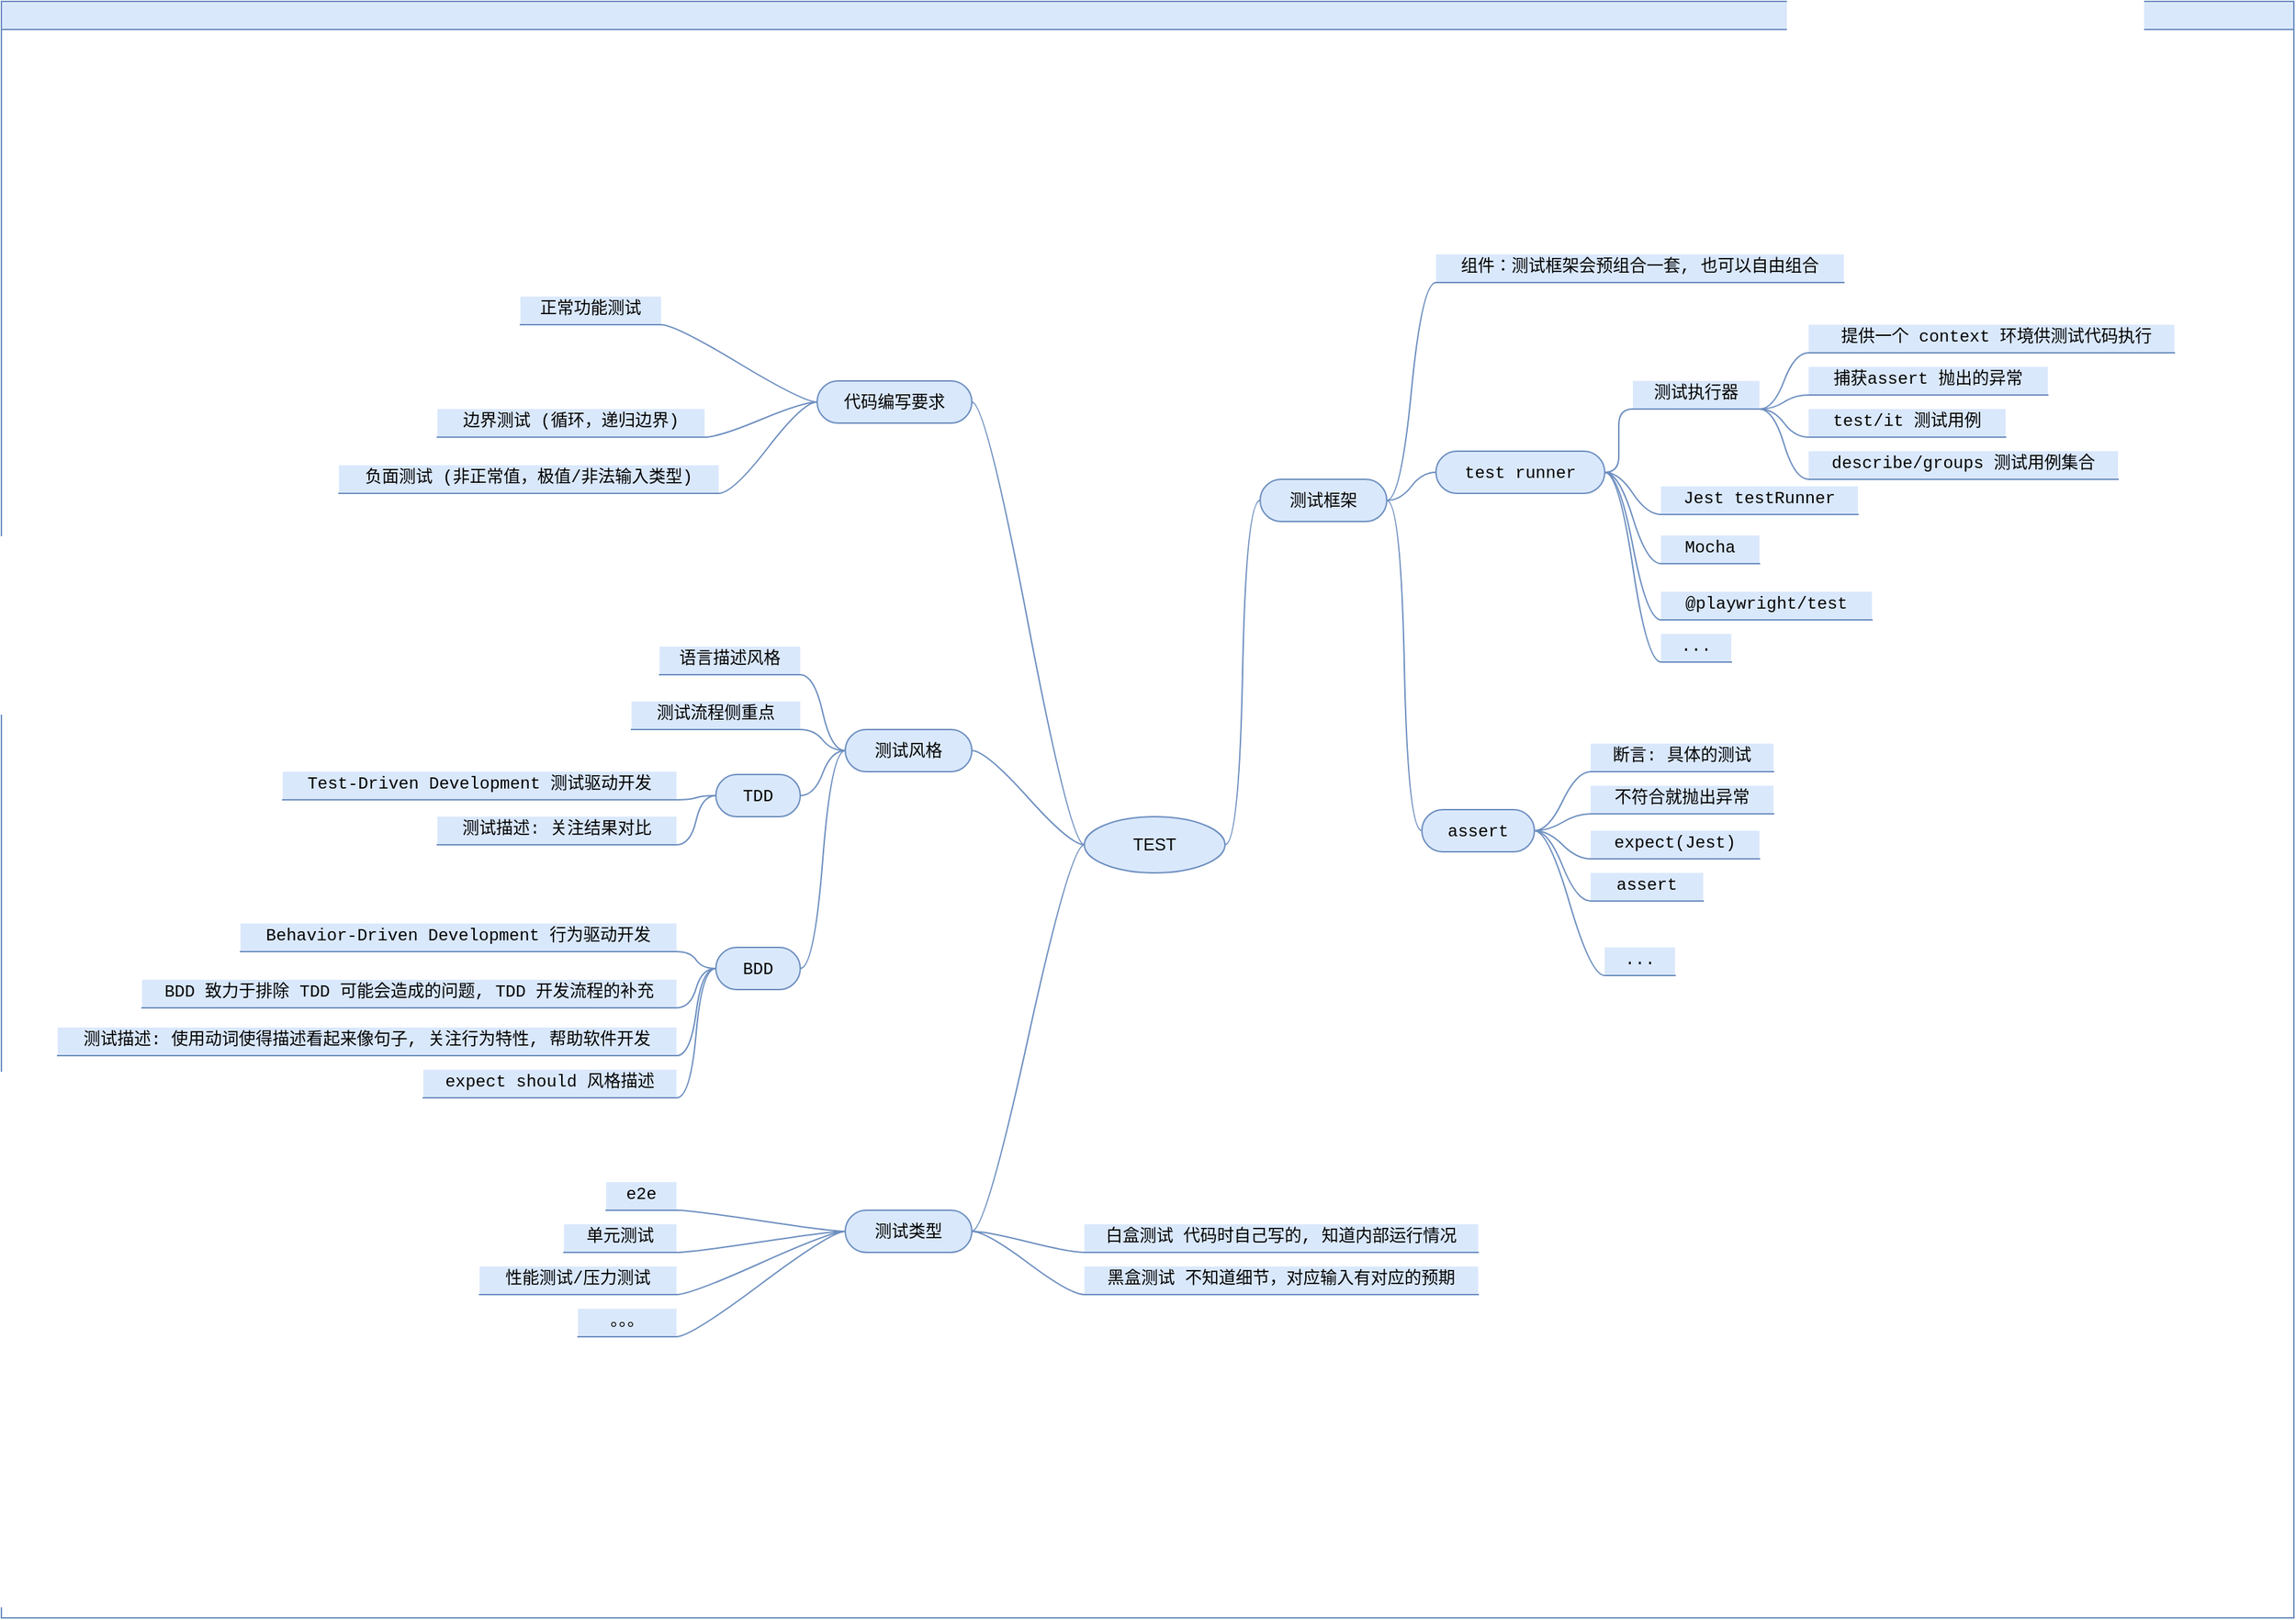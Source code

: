 <mxfile version="16.1.2" type="device" pages="4"><diagram id="DFmNqRi_WZrbbKZRSC7H" name="测试概述"><mxGraphModel dx="2125" dy="807" grid="1" gridSize="10" guides="1" tooltips="1" connect="1" arrows="1" fold="1" page="1" pageScale="1" pageWidth="827" pageHeight="1169" math="0" shadow="0"><root><mxCell id="0"/><mxCell id="1" parent="0"/><mxCell id="nujHyLAYwJKaBd4SZaGn-1" value="" style="swimlane;startSize=20;horizontal=1;containerType=tree;fillColor=#dae8fc;strokeColor=#6c8ebf;resizable=0;movable=0;fontSize=12;labelBackgroundColor=none;fontColor=#000000;fontStyle=0" parent="1" vertex="1"><mxGeometry x="-820" y="10" width="1630" height="1150" as="geometry"/></mxCell><mxCell id="nujHyLAYwJKaBd4SZaGn-2" value="" style="edgeStyle=entityRelationEdgeStyle;startArrow=none;endArrow=none;segment=10;curved=1;rounded=0;fillColor=#dae8fc;strokeColor=#6c8ebf;fontSize=12;labelBackgroundColor=none;fontColor=#000000;fontStyle=0" parent="nujHyLAYwJKaBd4SZaGn-1" source="nujHyLAYwJKaBd4SZaGn-6" target="nujHyLAYwJKaBd4SZaGn-7" edge="1"><mxGeometry relative="1" as="geometry"/></mxCell><mxCell id="nujHyLAYwJKaBd4SZaGn-4" value="" style="edgeStyle=entityRelationEdgeStyle;startArrow=none;endArrow=none;segment=10;curved=1;rounded=0;fillColor=#dae8fc;strokeColor=#6c8ebf;fontSize=12;labelBackgroundColor=none;fontColor=#000000;fontStyle=0" parent="nujHyLAYwJKaBd4SZaGn-1" source="nujHyLAYwJKaBd4SZaGn-6" target="nujHyLAYwJKaBd4SZaGn-9" edge="1"><mxGeometry relative="1" as="geometry"/></mxCell><mxCell id="nujHyLAYwJKaBd4SZaGn-6" value="TEST" style="ellipse;whiteSpace=wrap;html=1;align=center;treeFolding=1;treeMoving=1;newEdgeStyle={&quot;edgeStyle&quot;:&quot;entityRelationEdgeStyle&quot;,&quot;startArrow&quot;:&quot;none&quot;,&quot;endArrow&quot;:&quot;none&quot;,&quot;segment&quot;:10,&quot;curved&quot;:1};fillColor=#dae8fc;strokeColor=#6c8ebf;fontSize=12;labelBackgroundColor=none;fontColor=#000000;fontStyle=0" parent="nujHyLAYwJKaBd4SZaGn-1" vertex="1"><mxGeometry x="770" y="580" width="100" height="40" as="geometry"/></mxCell><mxCell id="nujHyLAYwJKaBd4SZaGn-7" value="&lt;div style=&quot;font-family: menlo, monaco, &amp;quot;courier new&amp;quot;, monospace; line-height: 18px; font-size: 12px;&quot;&gt;&lt;span style=&quot;font-size: 12px;&quot;&gt;测试框架&lt;/span&gt;&lt;/div&gt;" style="whiteSpace=wrap;html=1;rounded=1;arcSize=50;align=center;verticalAlign=middle;strokeWidth=1;autosize=1;spacing=4;treeFolding=1;treeMoving=1;newEdgeStyle={&quot;edgeStyle&quot;:&quot;entityRelationEdgeStyle&quot;,&quot;startArrow&quot;:&quot;none&quot;,&quot;endArrow&quot;:&quot;none&quot;,&quot;segment&quot;:10,&quot;curved&quot;:1};fillColor=#dae8fc;strokeColor=#6c8ebf;fontSize=12;labelBackgroundColor=none;fontColor=#000000;fontStyle=0" parent="nujHyLAYwJKaBd4SZaGn-1" vertex="1"><mxGeometry x="895" y="340" width="90" height="30" as="geometry"/></mxCell><mxCell id="nujHyLAYwJKaBd4SZaGn-9" value="代码编写要求" style="whiteSpace=wrap;html=1;rounded=1;arcSize=50;align=center;verticalAlign=middle;strokeWidth=1;autosize=1;spacing=4;treeFolding=1;treeMoving=1;newEdgeStyle={&quot;edgeStyle&quot;:&quot;entityRelationEdgeStyle&quot;,&quot;startArrow&quot;:&quot;none&quot;,&quot;endArrow&quot;:&quot;none&quot;,&quot;segment&quot;:10,&quot;curved&quot;:1};fillColor=#dae8fc;strokeColor=#6c8ebf;fontSize=12;labelBackgroundColor=none;fontColor=#000000;fontStyle=0" parent="nujHyLAYwJKaBd4SZaGn-1" vertex="1"><mxGeometry x="580" y="270" width="110" height="30" as="geometry"/></mxCell><mxCell id="nujHyLAYwJKaBd4SZaGn-26" value="" style="edgeStyle=entityRelationEdgeStyle;startArrow=none;endArrow=none;segment=10;curved=1;rounded=0;fillColor=#dae8fc;strokeColor=#6c8ebf;fontSize=12;labelBackgroundColor=none;fontColor=#000000;fontStyle=0" parent="nujHyLAYwJKaBd4SZaGn-1" source="nujHyLAYwJKaBd4SZaGn-9" target="nujHyLAYwJKaBd4SZaGn-36" edge="1"><mxGeometry relative="1" as="geometry"><mxPoint x="220" y="491" as="sourcePoint"/></mxGeometry></mxCell><mxCell id="nujHyLAYwJKaBd4SZaGn-36" value="&lt;div style=&quot;font-family: menlo, monaco, &amp;quot;courier new&amp;quot;, monospace; line-height: 18px; font-size: 12px;&quot;&gt;边界测试 (循环，递归边界)&lt;/div&gt;" style="whiteSpace=wrap;html=1;shape=partialRectangle;top=0;left=0;bottom=1;right=0;points=[[0,1],[1,1]];fillColor=#dae8fc;align=center;verticalAlign=bottom;routingCenterY=0.5;snapToPoint=1;recursiveResize=0;autosize=1;treeFolding=1;treeMoving=1;newEdgeStyle={&quot;edgeStyle&quot;:&quot;entityRelationEdgeStyle&quot;,&quot;startArrow&quot;:&quot;none&quot;,&quot;endArrow&quot;:&quot;none&quot;,&quot;segment&quot;:10,&quot;curved&quot;:1};strokeColor=#6c8ebf;fontSize=12;labelBackgroundColor=none;fontColor=#000000;fontStyle=0" parent="nujHyLAYwJKaBd4SZaGn-1" vertex="1"><mxGeometry x="310" y="290" width="190" height="20" as="geometry"/></mxCell><mxCell id="nujHyLAYwJKaBd4SZaGn-37" value="&lt;div style=&quot;font-family: menlo, monaco, &amp;quot;courier new&amp;quot;, monospace; line-height: 18px; font-size: 12px;&quot;&gt;正常功能测试&lt;/div&gt;" style="whiteSpace=wrap;html=1;shape=partialRectangle;top=0;left=0;bottom=1;right=0;points=[[0,1],[1,1]];fillColor=#dae8fc;align=center;verticalAlign=bottom;routingCenterY=0.5;snapToPoint=1;recursiveResize=0;autosize=1;treeFolding=1;treeMoving=1;newEdgeStyle={&quot;edgeStyle&quot;:&quot;entityRelationEdgeStyle&quot;,&quot;startArrow&quot;:&quot;none&quot;,&quot;endArrow&quot;:&quot;none&quot;,&quot;segment&quot;:10,&quot;curved&quot;:1};strokeColor=#6c8ebf;fontSize=12;labelBackgroundColor=none;fontColor=#000000;fontStyle=0" parent="nujHyLAYwJKaBd4SZaGn-1" vertex="1"><mxGeometry x="369" y="210" width="100" height="20" as="geometry"/></mxCell><mxCell id="nujHyLAYwJKaBd4SZaGn-38" value="" style="edgeStyle=entityRelationEdgeStyle;startArrow=none;endArrow=none;segment=10;curved=1;rounded=0;fillColor=#dae8fc;strokeColor=#6c8ebf;fontSize=12;labelBackgroundColor=none;fontColor=#000000;fontStyle=0" parent="nujHyLAYwJKaBd4SZaGn-1" source="nujHyLAYwJKaBd4SZaGn-9" target="nujHyLAYwJKaBd4SZaGn-37" edge="1"><mxGeometry relative="1" as="geometry"><mxPoint x="220" y="491" as="sourcePoint"/></mxGeometry></mxCell><mxCell id="nujHyLAYwJKaBd4SZaGn-41" value="&lt;div style=&quot;font-family: menlo, monaco, &amp;quot;courier new&amp;quot;, monospace; line-height: 18px; font-size: 12px;&quot;&gt;负面测试 (非正常值，极值/非法输入类型)&lt;/div&gt;" style="whiteSpace=wrap;html=1;shape=partialRectangle;top=0;left=0;bottom=1;right=0;points=[[0,1],[1,1]];fillColor=#dae8fc;align=center;verticalAlign=bottom;routingCenterY=0.5;snapToPoint=1;recursiveResize=0;autosize=1;treeFolding=1;treeMoving=1;newEdgeStyle={&quot;edgeStyle&quot;:&quot;entityRelationEdgeStyle&quot;,&quot;startArrow&quot;:&quot;none&quot;,&quot;endArrow&quot;:&quot;none&quot;,&quot;segment&quot;:10,&quot;curved&quot;:1};strokeColor=#6c8ebf;fontSize=12;labelBackgroundColor=none;fontColor=#000000;fontStyle=0" parent="nujHyLAYwJKaBd4SZaGn-1" vertex="1"><mxGeometry x="240" y="330" width="270" height="20" as="geometry"/></mxCell><mxCell id="nujHyLAYwJKaBd4SZaGn-42" value="" style="edgeStyle=entityRelationEdgeStyle;startArrow=none;endArrow=none;segment=10;curved=1;rounded=0;fillColor=#dae8fc;strokeColor=#6c8ebf;fontSize=12;labelBackgroundColor=none;fontColor=#000000;fontStyle=0" parent="nujHyLAYwJKaBd4SZaGn-1" source="nujHyLAYwJKaBd4SZaGn-9" target="nujHyLAYwJKaBd4SZaGn-41" edge="1"><mxGeometry relative="1" as="geometry"><mxPoint x="220" y="491" as="sourcePoint"/></mxGeometry></mxCell><mxCell id="nujHyLAYwJKaBd4SZaGn-43" value="测试风格" style="whiteSpace=wrap;html=1;rounded=1;arcSize=50;align=center;verticalAlign=middle;strokeWidth=1;autosize=1;spacing=4;treeFolding=1;treeMoving=1;newEdgeStyle={&quot;edgeStyle&quot;:&quot;entityRelationEdgeStyle&quot;,&quot;startArrow&quot;:&quot;none&quot;,&quot;endArrow&quot;:&quot;none&quot;,&quot;segment&quot;:10,&quot;curved&quot;:1};fillColor=#dae8fc;strokeColor=#6c8ebf;fontSize=12;labelBackgroundColor=none;fontColor=#000000;fontStyle=0" parent="nujHyLAYwJKaBd4SZaGn-1" vertex="1"><mxGeometry x="600" y="518" width="90" height="30" as="geometry"/></mxCell><mxCell id="nujHyLAYwJKaBd4SZaGn-44" value="" style="edgeStyle=entityRelationEdgeStyle;startArrow=none;endArrow=none;segment=10;curved=1;rounded=0;fillColor=#dae8fc;strokeColor=#6c8ebf;fontSize=12;labelBackgroundColor=none;fontColor=#000000;fontStyle=0" parent="nujHyLAYwJKaBd4SZaGn-1" source="nujHyLAYwJKaBd4SZaGn-6" target="nujHyLAYwJKaBd4SZaGn-43" edge="1"><mxGeometry relative="1" as="geometry"><mxPoint x="163" y="608" as="sourcePoint"/></mxGeometry></mxCell><mxCell id="nujHyLAYwJKaBd4SZaGn-45" value="&lt;div style=&quot;font-family: menlo, monaco, &amp;quot;courier new&amp;quot;, monospace; line-height: 18px; font-size: 12px;&quot;&gt;语言描述风格&lt;/div&gt;" style="whiteSpace=wrap;html=1;shape=partialRectangle;top=0;left=0;bottom=1;right=0;points=[[0,1],[1,1]];fillColor=#dae8fc;align=center;verticalAlign=bottom;routingCenterY=0.5;snapToPoint=1;recursiveResize=0;autosize=1;treeFolding=1;treeMoving=1;newEdgeStyle={&quot;edgeStyle&quot;:&quot;entityRelationEdgeStyle&quot;,&quot;startArrow&quot;:&quot;none&quot;,&quot;endArrow&quot;:&quot;none&quot;,&quot;segment&quot;:10,&quot;curved&quot;:1};strokeColor=#6c8ebf;fontSize=12;labelBackgroundColor=none;fontColor=#000000;fontStyle=0" parent="nujHyLAYwJKaBd4SZaGn-1" vertex="1"><mxGeometry x="468" y="459" width="100" height="20" as="geometry"/></mxCell><mxCell id="nujHyLAYwJKaBd4SZaGn-46" value="" style="edgeStyle=entityRelationEdgeStyle;startArrow=none;endArrow=none;segment=10;curved=1;rounded=0;fillColor=#dae8fc;strokeColor=#6c8ebf;fontSize=12;labelBackgroundColor=none;fontColor=#000000;fontStyle=0" parent="nujHyLAYwJKaBd4SZaGn-1" source="nujHyLAYwJKaBd4SZaGn-43" target="nujHyLAYwJKaBd4SZaGn-45" edge="1"><mxGeometry relative="1" as="geometry"><mxPoint x="302" y="616" as="sourcePoint"/></mxGeometry></mxCell><mxCell id="nujHyLAYwJKaBd4SZaGn-47" value="" style="edgeStyle=entityRelationEdgeStyle;startArrow=none;endArrow=none;segment=10;curved=1;rounded=0;fillColor=#dae8fc;strokeColor=#6c8ebf;fontSize=12;labelBackgroundColor=none;fontColor=#000000;fontStyle=0" parent="nujHyLAYwJKaBd4SZaGn-1" source="nujHyLAYwJKaBd4SZaGn-43" target="nujHyLAYwJKaBd4SZaGn-48" edge="1"><mxGeometry relative="1" as="geometry"><mxPoint x="512" y="596" as="sourcePoint"/></mxGeometry></mxCell><mxCell id="nujHyLAYwJKaBd4SZaGn-48" value="&lt;div style=&quot;font-family: menlo, monaco, &amp;quot;courier new&amp;quot;, monospace; line-height: 18px; font-size: 12px;&quot;&gt;测试流程侧重点&lt;/div&gt;" style="whiteSpace=wrap;html=1;shape=partialRectangle;top=0;left=0;bottom=1;right=0;points=[[0,1],[1,1]];fillColor=#dae8fc;align=center;verticalAlign=bottom;routingCenterY=0.5;snapToPoint=1;recursiveResize=0;autosize=1;treeFolding=1;treeMoving=1;newEdgeStyle={&quot;edgeStyle&quot;:&quot;entityRelationEdgeStyle&quot;,&quot;startArrow&quot;:&quot;none&quot;,&quot;endArrow&quot;:&quot;none&quot;,&quot;segment&quot;:10,&quot;curved&quot;:1};strokeColor=#6c8ebf;fontSize=12;labelBackgroundColor=none;fontColor=#000000;fontStyle=0" parent="nujHyLAYwJKaBd4SZaGn-1" vertex="1"><mxGeometry x="448" y="498" width="120" height="20" as="geometry"/></mxCell><mxCell id="nujHyLAYwJKaBd4SZaGn-49" value="" style="edgeStyle=entityRelationEdgeStyle;startArrow=none;endArrow=none;segment=10;curved=1;rounded=0;fillColor=#dae8fc;strokeColor=#6c8ebf;fontSize=12;labelBackgroundColor=none;fontColor=#000000;fontStyle=0" parent="nujHyLAYwJKaBd4SZaGn-1" source="nujHyLAYwJKaBd4SZaGn-43" target="nujHyLAYwJKaBd4SZaGn-50" edge="1"><mxGeometry relative="1" as="geometry"><mxPoint x="638" y="514" as="sourcePoint"/></mxGeometry></mxCell><mxCell id="nujHyLAYwJKaBd4SZaGn-50" value="&lt;div style=&quot;font-family: menlo, monaco, &amp;quot;courier new&amp;quot;, monospace; line-height: 18px; font-size: 12px;&quot;&gt;&lt;span style=&quot;font-size: 12px;&quot;&gt;TDD&lt;/span&gt;&lt;/div&gt;" style="whiteSpace=wrap;html=1;rounded=1;arcSize=50;align=center;verticalAlign=middle;strokeWidth=1;autosize=1;spacing=4;treeFolding=1;treeMoving=1;newEdgeStyle={&quot;edgeStyle&quot;:&quot;entityRelationEdgeStyle&quot;,&quot;startArrow&quot;:&quot;none&quot;,&quot;endArrow&quot;:&quot;none&quot;,&quot;segment&quot;:10,&quot;curved&quot;:1};fillColor=#dae8fc;strokeColor=#6c8ebf;fontSize=12;labelBackgroundColor=none;fontColor=#000000;fontStyle=0" parent="nujHyLAYwJKaBd4SZaGn-1" vertex="1"><mxGeometry x="508" y="550" width="60" height="30" as="geometry"/></mxCell><mxCell id="nujHyLAYwJKaBd4SZaGn-51" value="" style="edgeStyle=entityRelationEdgeStyle;startArrow=none;endArrow=none;segment=10;curved=1;rounded=0;fillColor=#dae8fc;strokeColor=#6c8ebf;fontSize=12;labelBackgroundColor=none;fontColor=#000000;fontStyle=0" parent="nujHyLAYwJKaBd4SZaGn-1" source="nujHyLAYwJKaBd4SZaGn-43" target="nujHyLAYwJKaBd4SZaGn-52" edge="1"><mxGeometry relative="1" as="geometry"><mxPoint x="638" y="514" as="sourcePoint"/></mxGeometry></mxCell><mxCell id="nujHyLAYwJKaBd4SZaGn-52" value="&lt;div style=&quot;font-family: menlo, monaco, &amp;quot;courier new&amp;quot;, monospace; line-height: 18px; font-size: 12px;&quot;&gt;&lt;span style=&quot;font-size: 12px;&quot;&gt;BDD&lt;/span&gt;&lt;/div&gt;" style="whiteSpace=wrap;html=1;rounded=1;arcSize=50;align=center;verticalAlign=middle;strokeWidth=1;autosize=1;spacing=4;treeFolding=1;treeMoving=1;newEdgeStyle={&quot;edgeStyle&quot;:&quot;entityRelationEdgeStyle&quot;,&quot;startArrow&quot;:&quot;none&quot;,&quot;endArrow&quot;:&quot;none&quot;,&quot;segment&quot;:10,&quot;curved&quot;:1};fillColor=#dae8fc;strokeColor=#6c8ebf;fontSize=12;labelBackgroundColor=none;fontColor=#000000;fontStyle=0" parent="nujHyLAYwJKaBd4SZaGn-1" vertex="1"><mxGeometry x="508" y="673" width="60" height="30" as="geometry"/></mxCell><mxCell id="nujHyLAYwJKaBd4SZaGn-65" value="" style="edgeStyle=entityRelationEdgeStyle;startArrow=none;endArrow=none;segment=10;curved=1;rounded=0;fillColor=#dae8fc;strokeColor=#6c8ebf;fontSize=12;labelBackgroundColor=none;fontColor=#000000;fontStyle=0" parent="nujHyLAYwJKaBd4SZaGn-1" source="nujHyLAYwJKaBd4SZaGn-7" target="nujHyLAYwJKaBd4SZaGn-66" edge="1"><mxGeometry relative="1" as="geometry"><mxPoint x="465" y="591" as="sourcePoint"/></mxGeometry></mxCell><mxCell id="nujHyLAYwJKaBd4SZaGn-66" value="&lt;div style=&quot;font-family: menlo, monaco, &amp;quot;courier new&amp;quot;, monospace; line-height: 18px; font-size: 12px;&quot;&gt;&lt;div style=&quot;font-family: menlo, monaco, &amp;quot;courier new&amp;quot;, monospace; line-height: 18px; font-size: 12px;&quot;&gt;&lt;span style=&quot;font-size: 12px;&quot;&gt;test runner&lt;/span&gt;&lt;/div&gt;&lt;/div&gt;" style="whiteSpace=wrap;html=1;rounded=1;arcSize=50;align=center;verticalAlign=middle;strokeWidth=1;autosize=1;spacing=4;treeFolding=1;treeMoving=1;newEdgeStyle={&quot;edgeStyle&quot;:&quot;entityRelationEdgeStyle&quot;,&quot;startArrow&quot;:&quot;none&quot;,&quot;endArrow&quot;:&quot;none&quot;,&quot;segment&quot;:10,&quot;curved&quot;:1};fillColor=#dae8fc;strokeColor=#6c8ebf;fontSize=12;labelBackgroundColor=none;fontColor=#000000;fontStyle=0" parent="nujHyLAYwJKaBd4SZaGn-1" vertex="1"><mxGeometry x="1020" y="320" width="120" height="30" as="geometry"/></mxCell><mxCell id="nujHyLAYwJKaBd4SZaGn-67" value="" style="edgeStyle=entityRelationEdgeStyle;startArrow=none;endArrow=none;segment=10;curved=1;rounded=0;fillColor=#dae8fc;strokeColor=#6c8ebf;fontSize=12;labelBackgroundColor=none;fontColor=#000000;fontStyle=0" parent="nujHyLAYwJKaBd4SZaGn-1" source="nujHyLAYwJKaBd4SZaGn-7" target="nujHyLAYwJKaBd4SZaGn-68" edge="1"><mxGeometry relative="1" as="geometry"><mxPoint x="465" y="591" as="sourcePoint"/></mxGeometry></mxCell><mxCell id="nujHyLAYwJKaBd4SZaGn-68" value="&lt;div style=&quot;font-family: menlo, monaco, &amp;quot;courier new&amp;quot;, monospace; line-height: 18px; font-size: 12px;&quot;&gt;&lt;div style=&quot;font-family: menlo, monaco, &amp;quot;courier new&amp;quot;, monospace; line-height: 18px; font-size: 12px;&quot;&gt;&lt;span style=&quot;font-size: 12px;&quot;&gt;assert&lt;/span&gt;&lt;/div&gt;&lt;/div&gt;" style="whiteSpace=wrap;html=1;rounded=1;arcSize=50;align=center;verticalAlign=middle;strokeWidth=1;autosize=1;spacing=4;treeFolding=1;treeMoving=1;newEdgeStyle={&quot;edgeStyle&quot;:&quot;entityRelationEdgeStyle&quot;,&quot;startArrow&quot;:&quot;none&quot;,&quot;endArrow&quot;:&quot;none&quot;,&quot;segment&quot;:10,&quot;curved&quot;:1};fillColor=#dae8fc;strokeColor=#6c8ebf;fontSize=12;labelBackgroundColor=none;fontColor=#000000;fontStyle=0" parent="nujHyLAYwJKaBd4SZaGn-1" vertex="1"><mxGeometry x="1010" y="575" width="80" height="30" as="geometry"/></mxCell><mxCell id="nujHyLAYwJKaBd4SZaGn-69" value="&lt;div style=&quot;font-family: menlo, monaco, &amp;quot;courier new&amp;quot;, monospace; line-height: 18px; font-size: 12px;&quot;&gt;测试执行器&lt;/div&gt;" style="whiteSpace=wrap;html=1;shape=partialRectangle;top=0;left=0;bottom=1;right=0;points=[[0,1],[1,1]];fillColor=#dae8fc;align=center;verticalAlign=bottom;routingCenterY=0.5;snapToPoint=1;recursiveResize=0;autosize=1;treeFolding=1;treeMoving=1;newEdgeStyle={&quot;edgeStyle&quot;:&quot;entityRelationEdgeStyle&quot;,&quot;startArrow&quot;:&quot;none&quot;,&quot;endArrow&quot;:&quot;none&quot;,&quot;segment&quot;:10,&quot;curved&quot;:1};strokeColor=#6c8ebf;fontSize=12;labelBackgroundColor=none;fontColor=#000000;fontStyle=0" parent="nujHyLAYwJKaBd4SZaGn-1" vertex="1"><mxGeometry x="1160" y="270" width="90" height="20" as="geometry"/></mxCell><mxCell id="nujHyLAYwJKaBd4SZaGn-70" value="" style="edgeStyle=entityRelationEdgeStyle;startArrow=none;endArrow=none;segment=10;curved=1;rounded=0;fillColor=#dae8fc;strokeColor=#6c8ebf;fontSize=12;labelBackgroundColor=none;fontColor=#000000;fontStyle=0" parent="nujHyLAYwJKaBd4SZaGn-1" source="nujHyLAYwJKaBd4SZaGn-66" target="nujHyLAYwJKaBd4SZaGn-69" edge="1"><mxGeometry relative="1" as="geometry"><mxPoint x="850" y="646" as="sourcePoint"/></mxGeometry></mxCell><mxCell id="nujHyLAYwJKaBd4SZaGn-71" value="" style="edgeStyle=entityRelationEdgeStyle;startArrow=none;endArrow=none;segment=10;curved=1;rounded=0;fillColor=#dae8fc;strokeColor=#6c8ebf;fontSize=12;labelBackgroundColor=none;fontColor=#000000;fontStyle=0" parent="nujHyLAYwJKaBd4SZaGn-1" source="nujHyLAYwJKaBd4SZaGn-66" target="nujHyLAYwJKaBd4SZaGn-72" edge="1"><mxGeometry relative="1" as="geometry"><mxPoint x="820" y="626" as="sourcePoint"/></mxGeometry></mxCell><mxCell id="nujHyLAYwJKaBd4SZaGn-72" value="&lt;div style=&quot;font-family: menlo, monaco, &amp;quot;courier new&amp;quot;, monospace; line-height: 18px; font-size: 12px;&quot;&gt;Jest testRunner&lt;/div&gt;" style="whiteSpace=wrap;html=1;shape=partialRectangle;top=0;left=0;bottom=1;right=0;points=[[0,1],[1,1]];fillColor=#dae8fc;align=center;verticalAlign=bottom;routingCenterY=0.5;snapToPoint=1;recursiveResize=0;autosize=1;treeFolding=1;treeMoving=1;newEdgeStyle={&quot;edgeStyle&quot;:&quot;entityRelationEdgeStyle&quot;,&quot;startArrow&quot;:&quot;none&quot;,&quot;endArrow&quot;:&quot;none&quot;,&quot;segment&quot;:10,&quot;curved&quot;:1};strokeColor=#6c8ebf;fontSize=12;labelBackgroundColor=none;fontColor=#000000;fontStyle=0" parent="nujHyLAYwJKaBd4SZaGn-1" vertex="1"><mxGeometry x="1180" y="345" width="140" height="20" as="geometry"/></mxCell><mxCell id="nujHyLAYwJKaBd4SZaGn-73" value="" style="edgeStyle=entityRelationEdgeStyle;startArrow=none;endArrow=none;segment=10;curved=1;rounded=0;fillColor=#dae8fc;strokeColor=#6c8ebf;fontSize=12;labelBackgroundColor=none;fontColor=#000000;fontStyle=0" parent="nujHyLAYwJKaBd4SZaGn-1" source="nujHyLAYwJKaBd4SZaGn-66" target="nujHyLAYwJKaBd4SZaGn-74" edge="1"><mxGeometry relative="1" as="geometry"><mxPoint x="820" y="626" as="sourcePoint"/></mxGeometry></mxCell><mxCell id="nujHyLAYwJKaBd4SZaGn-74" value="&lt;div style=&quot;font-family: menlo, monaco, &amp;quot;courier new&amp;quot;, monospace; line-height: 18px; font-size: 12px;&quot;&gt;Mocha&lt;/div&gt;" style="whiteSpace=wrap;html=1;shape=partialRectangle;top=0;left=0;bottom=1;right=0;points=[[0,1],[1,1]];fillColor=#dae8fc;align=center;verticalAlign=bottom;routingCenterY=0.5;snapToPoint=1;recursiveResize=0;autosize=1;treeFolding=1;treeMoving=1;newEdgeStyle={&quot;edgeStyle&quot;:&quot;entityRelationEdgeStyle&quot;,&quot;startArrow&quot;:&quot;none&quot;,&quot;endArrow&quot;:&quot;none&quot;,&quot;segment&quot;:10,&quot;curved&quot;:1};strokeColor=#6c8ebf;fontSize=12;labelBackgroundColor=none;fontColor=#000000;fontStyle=0" parent="nujHyLAYwJKaBd4SZaGn-1" vertex="1"><mxGeometry x="1180" y="380" width="70" height="20" as="geometry"/></mxCell><mxCell id="nujHyLAYwJKaBd4SZaGn-75" value="" style="edgeStyle=entityRelationEdgeStyle;startArrow=none;endArrow=none;segment=10;curved=1;rounded=0;fillColor=#dae8fc;strokeColor=#6c8ebf;fontSize=12;labelBackgroundColor=none;fontColor=#000000;fontStyle=0" parent="nujHyLAYwJKaBd4SZaGn-1" source="nujHyLAYwJKaBd4SZaGn-66" target="nujHyLAYwJKaBd4SZaGn-76" edge="1"><mxGeometry relative="1" as="geometry"><mxPoint x="820" y="626" as="sourcePoint"/></mxGeometry></mxCell><mxCell id="nujHyLAYwJKaBd4SZaGn-76" value="&lt;div style=&quot;font-family: menlo, monaco, &amp;quot;courier new&amp;quot;, monospace; line-height: 18px; font-size: 12px;&quot;&gt;@playwright/test&lt;/div&gt;" style="whiteSpace=wrap;html=1;shape=partialRectangle;top=0;left=0;bottom=1;right=0;points=[[0,1],[1,1]];fillColor=#dae8fc;align=center;verticalAlign=bottom;routingCenterY=0.5;snapToPoint=1;recursiveResize=0;autosize=1;treeFolding=1;treeMoving=1;newEdgeStyle={&quot;edgeStyle&quot;:&quot;entityRelationEdgeStyle&quot;,&quot;startArrow&quot;:&quot;none&quot;,&quot;endArrow&quot;:&quot;none&quot;,&quot;segment&quot;:10,&quot;curved&quot;:1};strokeColor=#6c8ebf;fontSize=12;labelBackgroundColor=none;fontColor=#000000;fontStyle=0" parent="nujHyLAYwJKaBd4SZaGn-1" vertex="1"><mxGeometry x="1180" y="420" width="150" height="20" as="geometry"/></mxCell><mxCell id="nujHyLAYwJKaBd4SZaGn-85" value="" style="edgeStyle=entityRelationEdgeStyle;startArrow=none;endArrow=none;segment=10;curved=1;rounded=0;fillColor=#dae8fc;strokeColor=#6c8ebf;fontSize=12;labelBackgroundColor=none;fontColor=#000000;fontStyle=0" parent="nujHyLAYwJKaBd4SZaGn-1" source="nujHyLAYwJKaBd4SZaGn-68" target="nujHyLAYwJKaBd4SZaGn-86" edge="1"><mxGeometry relative="1" as="geometry"><mxPoint x="710" y="815" as="sourcePoint"/></mxGeometry></mxCell><mxCell id="nujHyLAYwJKaBd4SZaGn-86" value="&lt;div style=&quot;font-family: &amp;#34;menlo&amp;#34; , &amp;#34;monaco&amp;#34; , &amp;#34;courier new&amp;#34; , monospace ; line-height: 18px ; font-size: 12px&quot;&gt;expect(Jest)&lt;/div&gt;" style="whiteSpace=wrap;html=1;shape=partialRectangle;top=0;left=0;bottom=1;right=0;points=[[0,1],[1,1]];fillColor=#dae8fc;align=center;verticalAlign=bottom;routingCenterY=0.5;snapToPoint=1;recursiveResize=0;autosize=1;treeFolding=1;treeMoving=1;newEdgeStyle={&quot;edgeStyle&quot;:&quot;entityRelationEdgeStyle&quot;,&quot;startArrow&quot;:&quot;none&quot;,&quot;endArrow&quot;:&quot;none&quot;,&quot;segment&quot;:10,&quot;curved&quot;:1};strokeColor=#6c8ebf;fontSize=12;labelBackgroundColor=none;fontColor=#000000;fontStyle=0" parent="nujHyLAYwJKaBd4SZaGn-1" vertex="1"><mxGeometry x="1130" y="590" width="120" height="20" as="geometry"/></mxCell><mxCell id="nujHyLAYwJKaBd4SZaGn-87" value="" style="edgeStyle=entityRelationEdgeStyle;startArrow=none;endArrow=none;segment=10;curved=1;rounded=0;fillColor=#dae8fc;strokeColor=#6c8ebf;fontSize=12;labelBackgroundColor=none;fontColor=#000000;fontStyle=0" parent="nujHyLAYwJKaBd4SZaGn-1" source="nujHyLAYwJKaBd4SZaGn-68" target="nujHyLAYwJKaBd4SZaGn-88" edge="1"><mxGeometry relative="1" as="geometry"><mxPoint x="710" y="815" as="sourcePoint"/></mxGeometry></mxCell><mxCell id="nujHyLAYwJKaBd4SZaGn-88" value="&lt;div style=&quot;font-family: menlo, monaco, &amp;quot;courier new&amp;quot;, monospace; line-height: 18px; font-size: 12px;&quot;&gt;assert&lt;/div&gt;" style="whiteSpace=wrap;html=1;shape=partialRectangle;top=0;left=0;bottom=1;right=0;points=[[0,1],[1,1]];fillColor=#dae8fc;align=center;verticalAlign=bottom;routingCenterY=0.5;snapToPoint=1;recursiveResize=0;autosize=1;treeFolding=1;treeMoving=1;newEdgeStyle={&quot;edgeStyle&quot;:&quot;entityRelationEdgeStyle&quot;,&quot;startArrow&quot;:&quot;none&quot;,&quot;endArrow&quot;:&quot;none&quot;,&quot;segment&quot;:10,&quot;curved&quot;:1};strokeColor=#6c8ebf;fontSize=12;labelBackgroundColor=none;fontColor=#000000;fontStyle=0" parent="nujHyLAYwJKaBd4SZaGn-1" vertex="1"><mxGeometry x="1130" y="620" width="80" height="20" as="geometry"/></mxCell><mxCell id="nujHyLAYwJKaBd4SZaGn-89" value="" style="edgeStyle=entityRelationEdgeStyle;startArrow=none;endArrow=none;segment=10;curved=1;rounded=0;fillColor=#dae8fc;strokeColor=#6c8ebf;fontSize=12;labelBackgroundColor=none;fontColor=#000000;fontStyle=0" parent="nujHyLAYwJKaBd4SZaGn-1" source="nujHyLAYwJKaBd4SZaGn-68" target="nujHyLAYwJKaBd4SZaGn-90" edge="1"><mxGeometry relative="1" as="geometry"><mxPoint x="710" y="815" as="sourcePoint"/></mxGeometry></mxCell><mxCell id="nujHyLAYwJKaBd4SZaGn-90" value="&lt;div style=&quot;font-family: menlo, monaco, &amp;quot;courier new&amp;quot;, monospace; line-height: 18px; font-size: 12px;&quot;&gt;...&lt;/div&gt;" style="whiteSpace=wrap;html=1;shape=partialRectangle;top=0;left=0;bottom=1;right=0;points=[[0,1],[1,1]];fillColor=#dae8fc;align=center;verticalAlign=bottom;routingCenterY=0.5;snapToPoint=1;recursiveResize=0;autosize=1;treeFolding=1;treeMoving=1;newEdgeStyle={&quot;edgeStyle&quot;:&quot;entityRelationEdgeStyle&quot;,&quot;startArrow&quot;:&quot;none&quot;,&quot;endArrow&quot;:&quot;none&quot;,&quot;segment&quot;:10,&quot;curved&quot;:1};strokeColor=#6c8ebf;fontSize=12;labelBackgroundColor=none;fontColor=#000000;fontStyle=0" parent="nujHyLAYwJKaBd4SZaGn-1" vertex="1"><mxGeometry x="1140" y="673" width="50" height="20" as="geometry"/></mxCell><mxCell id="nujHyLAYwJKaBd4SZaGn-91" value="" style="edgeStyle=entityRelationEdgeStyle;startArrow=none;endArrow=none;segment=10;curved=1;rounded=0;fillColor=#dae8fc;strokeColor=#6c8ebf;fontSize=12;labelBackgroundColor=none;fontColor=#000000;fontStyle=0" parent="nujHyLAYwJKaBd4SZaGn-1" source="nujHyLAYwJKaBd4SZaGn-69" target="nujHyLAYwJKaBd4SZaGn-92" edge="1"><mxGeometry relative="1" as="geometry"><mxPoint x="820" y="626" as="sourcePoint"/></mxGeometry></mxCell><mxCell id="nujHyLAYwJKaBd4SZaGn-92" value="&lt;div style=&quot;font-family: menlo, monaco, &amp;quot;courier new&amp;quot;, monospace; line-height: 18px; font-size: 12px;&quot;&gt;test/it 测试用例&lt;/div&gt;" style="whiteSpace=wrap;html=1;shape=partialRectangle;top=0;left=0;bottom=1;right=0;points=[[0,1],[1,1]];fillColor=#dae8fc;align=center;verticalAlign=bottom;routingCenterY=0.5;snapToPoint=1;recursiveResize=0;autosize=1;treeFolding=1;treeMoving=1;newEdgeStyle={&quot;edgeStyle&quot;:&quot;entityRelationEdgeStyle&quot;,&quot;startArrow&quot;:&quot;none&quot;,&quot;endArrow&quot;:&quot;none&quot;,&quot;segment&quot;:10,&quot;curved&quot;:1};strokeColor=#6c8ebf;fontSize=12;labelBackgroundColor=none;fontColor=#000000;fontStyle=0" parent="nujHyLAYwJKaBd4SZaGn-1" vertex="1"><mxGeometry x="1285" y="290" width="140" height="20" as="geometry"/></mxCell><mxCell id="nujHyLAYwJKaBd4SZaGn-95" value="" style="edgeStyle=entityRelationEdgeStyle;startArrow=none;endArrow=none;segment=10;curved=1;rounded=0;exitX=0;exitY=0.5;exitDx=0;exitDy=0;fillColor=#dae8fc;strokeColor=#6c8ebf;fontSize=12;labelBackgroundColor=none;fontColor=#000000;fontStyle=0" parent="nujHyLAYwJKaBd4SZaGn-1" source="nujHyLAYwJKaBd4SZaGn-6" target="nujHyLAYwJKaBd4SZaGn-96" edge="1"><mxGeometry relative="1" as="geometry"><mxPoint x="365" y="591" as="sourcePoint"/></mxGeometry></mxCell><mxCell id="nujHyLAYwJKaBd4SZaGn-96" value="测试类型" style="whiteSpace=wrap;html=1;rounded=1;arcSize=50;align=center;verticalAlign=middle;strokeWidth=1;autosize=1;spacing=4;treeFolding=1;treeMoving=1;newEdgeStyle={&quot;edgeStyle&quot;:&quot;entityRelationEdgeStyle&quot;,&quot;startArrow&quot;:&quot;none&quot;,&quot;endArrow&quot;:&quot;none&quot;,&quot;segment&quot;:10,&quot;curved&quot;:1};fillColor=#dae8fc;strokeColor=#6c8ebf;fontSize=12;labelBackgroundColor=none;fontColor=#000000;fontStyle=0" parent="nujHyLAYwJKaBd4SZaGn-1" vertex="1"><mxGeometry x="600" y="860" width="90" height="30" as="geometry"/></mxCell><mxCell id="nujHyLAYwJKaBd4SZaGn-97" value="&lt;div style=&quot;font-family: &amp;#34;menlo&amp;#34; , &amp;#34;monaco&amp;#34; , &amp;#34;courier new&amp;#34; , monospace ; line-height: 18px ; font-size: 12px&quot;&gt;e2e&lt;/div&gt;" style="whiteSpace=wrap;html=1;shape=partialRectangle;top=0;left=0;bottom=1;right=0;points=[[0,1],[1,1]];fillColor=#dae8fc;align=center;verticalAlign=bottom;routingCenterY=0.5;snapToPoint=1;recursiveResize=0;autosize=1;treeFolding=1;treeMoving=1;newEdgeStyle={&quot;edgeStyle&quot;:&quot;entityRelationEdgeStyle&quot;,&quot;startArrow&quot;:&quot;none&quot;,&quot;endArrow&quot;:&quot;none&quot;,&quot;segment&quot;:10,&quot;curved&quot;:1};strokeColor=#6c8ebf;fontSize=12;labelBackgroundColor=none;fontColor=#000000;fontStyle=0" parent="nujHyLAYwJKaBd4SZaGn-1" vertex="1"><mxGeometry x="430" y="840" width="50" height="20" as="geometry"/></mxCell><mxCell id="nujHyLAYwJKaBd4SZaGn-98" value="" style="edgeStyle=entityRelationEdgeStyle;startArrow=none;endArrow=none;segment=10;curved=1;rounded=0;fillColor=#dae8fc;strokeColor=#6c8ebf;fontSize=12;labelBackgroundColor=none;fontColor=#000000;fontStyle=0" parent="nujHyLAYwJKaBd4SZaGn-1" source="nujHyLAYwJKaBd4SZaGn-96" target="nujHyLAYwJKaBd4SZaGn-97" edge="1"><mxGeometry relative="1" as="geometry"><mxPoint x="335" y="1014.89" as="sourcePoint"/></mxGeometry></mxCell><mxCell id="nujHyLAYwJKaBd4SZaGn-99" value="" style="edgeStyle=entityRelationEdgeStyle;startArrow=none;endArrow=none;segment=10;curved=1;rounded=0;fillColor=#dae8fc;strokeColor=#6c8ebf;fontSize=12;labelBackgroundColor=none;fontColor=#000000;fontStyle=0" parent="nujHyLAYwJKaBd4SZaGn-1" source="nujHyLAYwJKaBd4SZaGn-96" target="nujHyLAYwJKaBd4SZaGn-100" edge="1"><mxGeometry relative="1" as="geometry"><mxPoint x="545" y="994.89" as="sourcePoint"/></mxGeometry></mxCell><mxCell id="nujHyLAYwJKaBd4SZaGn-100" value="&lt;div style=&quot;font-family: menlo, monaco, &amp;quot;courier new&amp;quot;, monospace; line-height: 18px; font-size: 12px;&quot;&gt;&lt;span style=&quot;font-size: 12px;&quot;&gt;单元测试&lt;/span&gt;&lt;/div&gt;" style="whiteSpace=wrap;html=1;shape=partialRectangle;top=0;left=0;bottom=1;right=0;points=[[0,1],[1,1]];fillColor=#dae8fc;align=center;verticalAlign=bottom;routingCenterY=0.5;snapToPoint=1;recursiveResize=0;autosize=1;treeFolding=1;treeMoving=1;newEdgeStyle={&quot;edgeStyle&quot;:&quot;entityRelationEdgeStyle&quot;,&quot;startArrow&quot;:&quot;none&quot;,&quot;endArrow&quot;:&quot;none&quot;,&quot;segment&quot;:10,&quot;curved&quot;:1};strokeColor=#6c8ebf;fontSize=12;labelBackgroundColor=none;fontColor=#000000;fontStyle=0" parent="nujHyLAYwJKaBd4SZaGn-1" vertex="1"><mxGeometry x="400" y="870" width="80" height="20" as="geometry"/></mxCell><mxCell id="nujHyLAYwJKaBd4SZaGn-101" value="" style="edgeStyle=entityRelationEdgeStyle;startArrow=none;endArrow=none;segment=10;curved=1;rounded=0;fillColor=#dae8fc;strokeColor=#6c8ebf;fontSize=12;labelBackgroundColor=none;fontColor=#000000;fontStyle=0" parent="nujHyLAYwJKaBd4SZaGn-1" source="nujHyLAYwJKaBd4SZaGn-96" target="nujHyLAYwJKaBd4SZaGn-102" edge="1"><mxGeometry relative="1" as="geometry"><mxPoint x="545" y="994.89" as="sourcePoint"/></mxGeometry></mxCell><mxCell id="nujHyLAYwJKaBd4SZaGn-102" value="&lt;div style=&quot;font-family: &amp;#34;menlo&amp;#34; , &amp;#34;monaco&amp;#34; , &amp;#34;courier new&amp;#34; , monospace ; line-height: 18px ; font-size: 12px&quot;&gt;&lt;span style=&quot;font-size: 12px&quot;&gt;性能测试/压力测试&lt;/span&gt;&lt;/div&gt;" style="whiteSpace=wrap;html=1;shape=partialRectangle;top=0;left=0;bottom=1;right=0;points=[[0,1],[1,1]];fillColor=#dae8fc;align=center;verticalAlign=bottom;routingCenterY=0.5;snapToPoint=1;recursiveResize=0;autosize=1;treeFolding=1;treeMoving=1;newEdgeStyle={&quot;edgeStyle&quot;:&quot;entityRelationEdgeStyle&quot;,&quot;startArrow&quot;:&quot;none&quot;,&quot;endArrow&quot;:&quot;none&quot;,&quot;segment&quot;:10,&quot;curved&quot;:1};strokeColor=#6c8ebf;fontSize=12;labelBackgroundColor=none;fontColor=#000000;fontStyle=0" parent="nujHyLAYwJKaBd4SZaGn-1" vertex="1"><mxGeometry x="340" y="900.0" width="140" height="20" as="geometry"/></mxCell><mxCell id="nujHyLAYwJKaBd4SZaGn-105" value="" style="edgeStyle=entityRelationEdgeStyle;startArrow=none;endArrow=none;segment=10;curved=1;rounded=0;fillColor=#dae8fc;strokeColor=#6c8ebf;fontSize=12;labelBackgroundColor=none;fontColor=#000000;fontStyle=0" parent="nujHyLAYwJKaBd4SZaGn-1" source="nujHyLAYwJKaBd4SZaGn-96" target="nujHyLAYwJKaBd4SZaGn-106" edge="1"><mxGeometry relative="1" as="geometry"><mxPoint x="545" y="994.89" as="sourcePoint"/></mxGeometry></mxCell><mxCell id="nujHyLAYwJKaBd4SZaGn-106" value="&lt;div style=&quot;font-family: menlo, monaco, &amp;quot;courier new&amp;quot;, monospace; line-height: 18px; font-size: 12px;&quot;&gt;。。。&lt;/div&gt;" style="whiteSpace=wrap;html=1;shape=partialRectangle;top=0;left=0;bottom=1;right=0;points=[[0,1],[1,1]];fillColor=#dae8fc;align=center;verticalAlign=bottom;routingCenterY=0.5;snapToPoint=1;recursiveResize=0;autosize=1;treeFolding=1;treeMoving=1;newEdgeStyle={&quot;edgeStyle&quot;:&quot;entityRelationEdgeStyle&quot;,&quot;startArrow&quot;:&quot;none&quot;,&quot;endArrow&quot;:&quot;none&quot;,&quot;segment&quot;:10,&quot;curved&quot;:1};strokeColor=#6c8ebf;fontSize=12;labelBackgroundColor=none;fontColor=#000000;fontStyle=0" parent="nujHyLAYwJKaBd4SZaGn-1" vertex="1"><mxGeometry x="410" y="930.0" width="70" height="20" as="geometry"/></mxCell><mxCell id="fKshByTPosoS46QVjEeE-1" value="" style="edgeStyle=entityRelationEdgeStyle;startArrow=none;endArrow=none;segment=10;curved=1;rounded=0;fillColor=#dae8fc;strokeColor=#6c8ebf;fontSize=12;labelBackgroundColor=none;fontColor=#000000;fontStyle=0" parent="nujHyLAYwJKaBd4SZaGn-1" source="nujHyLAYwJKaBd4SZaGn-66" target="fKshByTPosoS46QVjEeE-2" edge="1"><mxGeometry relative="1" as="geometry"><mxPoint x="820" y="626" as="sourcePoint"/></mxGeometry></mxCell><mxCell id="fKshByTPosoS46QVjEeE-2" value="&lt;div style=&quot;font-family: menlo, monaco, &amp;quot;courier new&amp;quot;, monospace; line-height: 18px; font-size: 12px;&quot;&gt;...&lt;/div&gt;" style="whiteSpace=wrap;html=1;shape=partialRectangle;top=0;left=0;bottom=1;right=0;points=[[0,1],[1,1]];fillColor=#dae8fc;align=center;verticalAlign=bottom;routingCenterY=0.5;snapToPoint=1;recursiveResize=0;autosize=1;treeFolding=1;treeMoving=1;newEdgeStyle={&quot;edgeStyle&quot;:&quot;entityRelationEdgeStyle&quot;,&quot;startArrow&quot;:&quot;none&quot;,&quot;endArrow&quot;:&quot;none&quot;,&quot;segment&quot;:10,&quot;curved&quot;:1};strokeColor=#6c8ebf;fontSize=12;labelBackgroundColor=none;fontColor=#000000;fontStyle=0" parent="nujHyLAYwJKaBd4SZaGn-1" vertex="1"><mxGeometry x="1180" y="450" width="50" height="20" as="geometry"/></mxCell><mxCell id="nujHyLAYwJKaBd4SZaGn-56" value="&lt;div style=&quot;font-family: menlo, monaco, &amp;quot;courier new&amp;quot;, monospace; line-height: 18px; font-size: 12px;&quot;&gt;测试描述: 关注结果对比&lt;/div&gt;" style="whiteSpace=wrap;html=1;shape=partialRectangle;top=0;left=0;bottom=1;right=0;points=[[0,1],[1,1]];fillColor=#dae8fc;align=center;verticalAlign=bottom;routingCenterY=0.5;snapToPoint=1;recursiveResize=0;autosize=1;treeFolding=1;treeMoving=1;newEdgeStyle={&quot;edgeStyle&quot;:&quot;entityRelationEdgeStyle&quot;,&quot;startArrow&quot;:&quot;none&quot;,&quot;endArrow&quot;:&quot;none&quot;,&quot;segment&quot;:10,&quot;curved&quot;:1};strokeColor=#6c8ebf;fontSize=12;labelBackgroundColor=none;fontColor=#000000;fontStyle=0" parent="nujHyLAYwJKaBd4SZaGn-1" vertex="1"><mxGeometry x="310" y="580" width="170" height="20" as="geometry"/></mxCell><mxCell id="nujHyLAYwJKaBd4SZaGn-55" value="" style="edgeStyle=entityRelationEdgeStyle;startArrow=none;endArrow=none;segment=10;curved=1;rounded=0;fillColor=#dae8fc;strokeColor=#6c8ebf;fontSize=12;labelBackgroundColor=none;fontColor=#000000;fontStyle=0" parent="nujHyLAYwJKaBd4SZaGn-1" source="nujHyLAYwJKaBd4SZaGn-50" target="nujHyLAYwJKaBd4SZaGn-56" edge="1"><mxGeometry relative="1" as="geometry"><mxPoint x="1227.0" y="661" as="sourcePoint"/></mxGeometry></mxCell><mxCell id="nujHyLAYwJKaBd4SZaGn-57" value="&lt;div style=&quot;font-family: menlo, monaco, &amp;quot;courier new&amp;quot;, monospace; line-height: 18px; font-size: 12px;&quot;&gt;Behavior-Driven Development  行为驱动开发&lt;/div&gt;" style="whiteSpace=wrap;html=1;shape=partialRectangle;top=0;left=0;bottom=1;right=0;points=[[0,1],[1,1]];fillColor=#dae8fc;align=center;verticalAlign=bottom;routingCenterY=0.5;snapToPoint=1;recursiveResize=0;autosize=1;treeFolding=1;treeMoving=1;newEdgeStyle={&quot;edgeStyle&quot;:&quot;entityRelationEdgeStyle&quot;,&quot;startArrow&quot;:&quot;none&quot;,&quot;endArrow&quot;:&quot;none&quot;,&quot;segment&quot;:10,&quot;curved&quot;:1};strokeColor=#6c8ebf;fontSize=12;labelBackgroundColor=none;fontColor=#000000;fontStyle=0" parent="nujHyLAYwJKaBd4SZaGn-1" vertex="1"><mxGeometry x="170" y="656" width="310" height="20" as="geometry"/></mxCell><mxCell id="nujHyLAYwJKaBd4SZaGn-58" value="" style="edgeStyle=entityRelationEdgeStyle;startArrow=none;endArrow=none;segment=10;curved=1;rounded=0;fillColor=#dae8fc;strokeColor=#6c8ebf;fontSize=12;labelBackgroundColor=none;fontColor=#000000;fontStyle=0" parent="nujHyLAYwJKaBd4SZaGn-1" source="nujHyLAYwJKaBd4SZaGn-52" target="nujHyLAYwJKaBd4SZaGn-57" edge="1"><mxGeometry relative="1" as="geometry"><mxPoint x="1018" y="808" as="sourcePoint"/></mxGeometry></mxCell><mxCell id="nujHyLAYwJKaBd4SZaGn-53" value="&lt;div style=&quot;font-family: menlo, monaco, &amp;quot;courier new&amp;quot;, monospace; line-height: 18px; font-size: 12px;&quot;&gt;Test-Driven Development 测试驱动开发&lt;/div&gt;" style="whiteSpace=wrap;html=1;shape=partialRectangle;top=0;left=0;bottom=1;right=0;points=[[0,1],[1,1]];fillColor=#dae8fc;align=center;verticalAlign=bottom;routingCenterY=0.5;snapToPoint=1;recursiveResize=0;autosize=1;treeFolding=1;treeMoving=1;newEdgeStyle={&quot;edgeStyle&quot;:&quot;entityRelationEdgeStyle&quot;,&quot;startArrow&quot;:&quot;none&quot;,&quot;endArrow&quot;:&quot;none&quot;,&quot;segment&quot;:10,&quot;curved&quot;:1};strokeColor=#6c8ebf;fontSize=12;labelBackgroundColor=none;fontColor=#000000;fontStyle=0" parent="nujHyLAYwJKaBd4SZaGn-1" vertex="1"><mxGeometry x="200" y="548" width="280" height="20" as="geometry"/></mxCell><mxCell id="nujHyLAYwJKaBd4SZaGn-54" value="" style="edgeStyle=entityRelationEdgeStyle;startArrow=none;endArrow=none;segment=10;curved=1;rounded=0;fillColor=#dae8fc;strokeColor=#6c8ebf;fontSize=12;labelBackgroundColor=none;fontColor=#000000;fontStyle=0" parent="nujHyLAYwJKaBd4SZaGn-1" source="nujHyLAYwJKaBd4SZaGn-50" target="nujHyLAYwJKaBd4SZaGn-53" edge="1"><mxGeometry relative="1" as="geometry"><mxPoint x="1017" y="681" as="sourcePoint"/></mxGeometry></mxCell><mxCell id="nujHyLAYwJKaBd4SZaGn-60" value="&lt;div style=&quot;font-family: menlo, monaco, &amp;quot;courier new&amp;quot;, monospace; line-height: 18px; font-size: 12px;&quot;&gt;BDD 致力于排除 TDD 可能会造成的问题, TDD 开发流程的补充&lt;/div&gt;" style="whiteSpace=wrap;html=1;shape=partialRectangle;top=0;left=0;bottom=1;right=0;points=[[0,1],[1,1]];fillColor=#dae8fc;align=center;verticalAlign=bottom;routingCenterY=0.5;snapToPoint=1;recursiveResize=0;autosize=1;treeFolding=1;treeMoving=1;newEdgeStyle={&quot;edgeStyle&quot;:&quot;entityRelationEdgeStyle&quot;,&quot;startArrow&quot;:&quot;none&quot;,&quot;endArrow&quot;:&quot;none&quot;,&quot;segment&quot;:10,&quot;curved&quot;:1};strokeColor=#6c8ebf;fontSize=12;labelBackgroundColor=none;fontColor=#000000;fontStyle=0" parent="nujHyLAYwJKaBd4SZaGn-1" vertex="1"><mxGeometry x="100" y="696" width="380" height="20" as="geometry"/></mxCell><mxCell id="nujHyLAYwJKaBd4SZaGn-59" value="" style="edgeStyle=entityRelationEdgeStyle;startArrow=none;endArrow=none;segment=10;curved=1;rounded=0;fillColor=#dae8fc;strokeColor=#6c8ebf;fontSize=12;labelBackgroundColor=none;fontColor=#000000;fontStyle=0" parent="nujHyLAYwJKaBd4SZaGn-1" source="nujHyLAYwJKaBd4SZaGn-52" target="nujHyLAYwJKaBd4SZaGn-60" edge="1"><mxGeometry relative="1" as="geometry"><mxPoint x="1228" y="788" as="sourcePoint"/></mxGeometry></mxCell><mxCell id="nujHyLAYwJKaBd4SZaGn-62" value="&lt;div style=&quot;font-family: menlo, monaco, &amp;quot;courier new&amp;quot;, monospace; line-height: 18px; font-size: 12px;&quot;&gt;测试描述: 使用动词使得描述看起来像句子, 关注行为特性, 帮助软件开发&lt;/div&gt;" style="whiteSpace=wrap;html=1;shape=partialRectangle;top=0;left=0;bottom=1;right=0;points=[[0,1],[1,1]];fillColor=#dae8fc;align=center;verticalAlign=bottom;routingCenterY=0.5;snapToPoint=1;recursiveResize=0;autosize=1;treeFolding=1;treeMoving=1;newEdgeStyle={&quot;edgeStyle&quot;:&quot;entityRelationEdgeStyle&quot;,&quot;startArrow&quot;:&quot;none&quot;,&quot;endArrow&quot;:&quot;none&quot;,&quot;segment&quot;:10,&quot;curved&quot;:1};strokeColor=#6c8ebf;fontSize=12;labelBackgroundColor=none;fontColor=#000000;fontStyle=0" parent="nujHyLAYwJKaBd4SZaGn-1" vertex="1"><mxGeometry x="40" y="730" width="440" height="20" as="geometry"/></mxCell><mxCell id="nujHyLAYwJKaBd4SZaGn-61" value="" style="edgeStyle=entityRelationEdgeStyle;startArrow=none;endArrow=none;segment=10;curved=1;rounded=0;fillColor=#dae8fc;strokeColor=#6c8ebf;fontSize=12;labelBackgroundColor=none;fontColor=#000000;fontStyle=0" parent="nujHyLAYwJKaBd4SZaGn-1" source="nujHyLAYwJKaBd4SZaGn-52" target="nujHyLAYwJKaBd4SZaGn-62" edge="1"><mxGeometry relative="1" as="geometry"><mxPoint x="1228" y="788" as="sourcePoint"/></mxGeometry></mxCell><mxCell id="nujHyLAYwJKaBd4SZaGn-63" value="&lt;div style=&quot;font-family: menlo, monaco, &amp;quot;courier new&amp;quot;, monospace; line-height: 18px; font-size: 12px;&quot;&gt;组件：测试框架会预组合一套, 也可以自由组合&lt;/div&gt;" style="whiteSpace=wrap;html=1;shape=partialRectangle;top=0;left=0;bottom=1;right=0;points=[[0,1],[1,1]];fillColor=#dae8fc;align=center;verticalAlign=bottom;routingCenterY=0.5;snapToPoint=1;recursiveResize=0;autosize=1;treeFolding=1;treeMoving=1;newEdgeStyle={&quot;edgeStyle&quot;:&quot;entityRelationEdgeStyle&quot;,&quot;startArrow&quot;:&quot;none&quot;,&quot;endArrow&quot;:&quot;none&quot;,&quot;segment&quot;:10,&quot;curved&quot;:1};strokeColor=#6c8ebf;fontSize=12;labelBackgroundColor=none;fontColor=#000000;fontStyle=0" parent="nujHyLAYwJKaBd4SZaGn-1" vertex="1"><mxGeometry x="1020" y="180" width="290" height="20" as="geometry"/></mxCell><mxCell id="nujHyLAYwJKaBd4SZaGn-64" value="" style="edgeStyle=entityRelationEdgeStyle;startArrow=none;endArrow=none;segment=10;curved=1;rounded=0;fillColor=#dae8fc;strokeColor=#6c8ebf;fontSize=12;labelBackgroundColor=none;fontColor=#000000;fontStyle=0" parent="nujHyLAYwJKaBd4SZaGn-1" source="nujHyLAYwJKaBd4SZaGn-7" target="nujHyLAYwJKaBd4SZaGn-63" edge="1"><mxGeometry relative="1" as="geometry"><mxPoint x="1470" y="581" as="sourcePoint"/></mxGeometry></mxCell><mxCell id="8HVF30WCBnCuzW4BlkR4-2" value="&lt;div style=&quot;font-family: &amp;#34;menlo&amp;#34; , &amp;#34;monaco&amp;#34; , &amp;#34;courier new&amp;#34; , monospace ; line-height: 18px ; font-size: 12px&quot;&gt;&lt;div style=&quot;font-family: &amp;#34;menlo&amp;#34; , &amp;#34;monaco&amp;#34; , &amp;#34;courier new&amp;#34; , monospace ; line-height: 18px ; font-size: 12px&quot;&gt;&amp;nbsp;提供一个 context 环境供测试代码执行&lt;/div&gt;&lt;/div&gt;" style="whiteSpace=wrap;html=1;shape=partialRectangle;top=0;left=0;bottom=1;right=0;points=[[0,1],[1,1]];fillColor=#dae8fc;align=center;verticalAlign=bottom;routingCenterY=0.5;snapToPoint=1;recursiveResize=0;autosize=1;treeFolding=1;treeMoving=1;newEdgeStyle={&quot;edgeStyle&quot;:&quot;entityRelationEdgeStyle&quot;,&quot;startArrow&quot;:&quot;none&quot;,&quot;endArrow&quot;:&quot;none&quot;,&quot;segment&quot;:10,&quot;curved&quot;:1};strokeColor=#6c8ebf;fontSize=12;labelBackgroundColor=none;fontColor=#000000;fontStyle=0" parent="nujHyLAYwJKaBd4SZaGn-1" vertex="1"><mxGeometry x="1285" y="230" width="260" height="20" as="geometry"/></mxCell><mxCell id="8HVF30WCBnCuzW4BlkR4-1" value="" style="edgeStyle=entityRelationEdgeStyle;startArrow=none;endArrow=none;segment=10;curved=1;rounded=0;fillColor=#dae8fc;strokeColor=#6c8ebf;fontSize=12;labelBackgroundColor=none;fontColor=#000000;fontStyle=0" parent="nujHyLAYwJKaBd4SZaGn-1" source="nujHyLAYwJKaBd4SZaGn-69" target="8HVF30WCBnCuzW4BlkR4-2" edge="1"><mxGeometry relative="1" as="geometry"><mxPoint x="1650" y="626" as="sourcePoint"/></mxGeometry></mxCell><mxCell id="nujHyLAYwJKaBd4SZaGn-94" value="&lt;div style=&quot;font-family: &amp;#34;menlo&amp;#34; , &amp;#34;monaco&amp;#34; , &amp;#34;courier new&amp;#34; , monospace ; line-height: 18px ; font-size: 12px&quot;&gt;&lt;div style=&quot;font-family: &amp;#34;menlo&amp;#34; , &amp;#34;monaco&amp;#34; , &amp;#34;courier new&amp;#34; , monospace ; line-height: 18px ; font-size: 12px&quot;&gt;describe/groups 测试用例集合&lt;/div&gt;&lt;/div&gt;" style="whiteSpace=wrap;html=1;shape=partialRectangle;top=0;left=0;bottom=1;right=0;points=[[0,1],[1,1]];fillColor=#dae8fc;align=center;verticalAlign=bottom;routingCenterY=0.5;snapToPoint=1;recursiveResize=0;autosize=1;treeFolding=1;treeMoving=1;newEdgeStyle={&quot;edgeStyle&quot;:&quot;entityRelationEdgeStyle&quot;,&quot;startArrow&quot;:&quot;none&quot;,&quot;endArrow&quot;:&quot;none&quot;,&quot;segment&quot;:10,&quot;curved&quot;:1};strokeColor=#6c8ebf;fontSize=12;labelBackgroundColor=none;fontColor=#000000;fontStyle=0" parent="nujHyLAYwJKaBd4SZaGn-1" vertex="1"><mxGeometry x="1285" y="320" width="220" height="20" as="geometry"/></mxCell><mxCell id="nujHyLAYwJKaBd4SZaGn-93" value="" style="edgeStyle=entityRelationEdgeStyle;startArrow=none;endArrow=none;segment=10;curved=1;rounded=0;fillColor=#dae8fc;strokeColor=#6c8ebf;fontSize=12;labelBackgroundColor=none;fontColor=#000000;fontStyle=0" parent="nujHyLAYwJKaBd4SZaGn-1" source="nujHyLAYwJKaBd4SZaGn-69" target="nujHyLAYwJKaBd4SZaGn-94" edge="1"><mxGeometry relative="1" as="geometry"><mxPoint x="1650" y="626" as="sourcePoint"/></mxGeometry></mxCell><mxCell id="nujHyLAYwJKaBd4SZaGn-79" value="&lt;div style=&quot;font-family: &amp;#34;menlo&amp;#34; , &amp;#34;monaco&amp;#34; , &amp;#34;courier new&amp;#34; , monospace ; line-height: 18px ; font-size: 12px&quot;&gt;断言: 具体的测试&lt;/div&gt;" style="whiteSpace=wrap;html=1;shape=partialRectangle;top=0;left=0;bottom=1;right=0;points=[[0,1],[1,1]];fillColor=#dae8fc;align=center;verticalAlign=bottom;routingCenterY=0.5;snapToPoint=1;recursiveResize=0;autosize=1;treeFolding=1;treeMoving=1;newEdgeStyle={&quot;edgeStyle&quot;:&quot;entityRelationEdgeStyle&quot;,&quot;startArrow&quot;:&quot;none&quot;,&quot;endArrow&quot;:&quot;none&quot;,&quot;segment&quot;:10,&quot;curved&quot;:1};strokeColor=#6c8ebf;fontSize=12;labelBackgroundColor=none;fontColor=#000000;fontStyle=0" parent="nujHyLAYwJKaBd4SZaGn-1" vertex="1"><mxGeometry x="1130" y="528" width="130" height="20" as="geometry"/></mxCell><mxCell id="nujHyLAYwJKaBd4SZaGn-80" value="" style="edgeStyle=entityRelationEdgeStyle;startArrow=none;endArrow=none;segment=10;curved=1;rounded=0;fillColor=#dae8fc;strokeColor=#6c8ebf;fontSize=12;labelBackgroundColor=none;fontColor=#000000;fontStyle=0" parent="nujHyLAYwJKaBd4SZaGn-1" source="nujHyLAYwJKaBd4SZaGn-68" target="nujHyLAYwJKaBd4SZaGn-79" edge="1"><mxGeometry relative="1" as="geometry"><mxPoint x="1630" y="761" as="sourcePoint"/></mxGeometry></mxCell><mxCell id="ieVw0nS_QAhog9W-QYeg-3" value="" style="edgeStyle=entityRelationEdgeStyle;startArrow=none;endArrow=none;segment=10;curved=1;rounded=0;fillColor=#dae8fc;strokeColor=#6c8ebf;fontSize=12;labelBackgroundColor=none;fontColor=#000000;fontStyle=0" edge="1" target="ieVw0nS_QAhog9W-QYeg-4" source="nujHyLAYwJKaBd4SZaGn-68" parent="nujHyLAYwJKaBd4SZaGn-1"><mxGeometry relative="1" as="geometry"><mxPoint x="270" y="600" as="sourcePoint"/></mxGeometry></mxCell><mxCell id="ieVw0nS_QAhog9W-QYeg-4" value="&lt;div style=&quot;font-family: &amp;#34;menlo&amp;#34; , &amp;#34;monaco&amp;#34; , &amp;#34;courier new&amp;#34; , monospace ; line-height: 18px ; font-size: 12px&quot;&gt;不符合就抛出异常&lt;/div&gt;" style="whiteSpace=wrap;html=1;shape=partialRectangle;top=0;left=0;bottom=1;right=0;points=[[0,1],[1,1]];fillColor=#dae8fc;align=center;verticalAlign=bottom;routingCenterY=0.5;snapToPoint=1;recursiveResize=0;autosize=1;treeFolding=1;treeMoving=1;newEdgeStyle={&quot;edgeStyle&quot;:&quot;entityRelationEdgeStyle&quot;,&quot;startArrow&quot;:&quot;none&quot;,&quot;endArrow&quot;:&quot;none&quot;,&quot;segment&quot;:10,&quot;curved&quot;:1};strokeColor=#6c8ebf;fontSize=12;labelBackgroundColor=none;fontColor=#000000;fontStyle=0" vertex="1" parent="nujHyLAYwJKaBd4SZaGn-1"><mxGeometry x="1130" y="558" width="130" height="20" as="geometry"/></mxCell><mxCell id="ieVw0nS_QAhog9W-QYeg-5" value="" style="edgeStyle=entityRelationEdgeStyle;startArrow=none;endArrow=none;segment=10;curved=1;rounded=0;fillColor=#dae8fc;strokeColor=#6c8ebf;fontSize=12;labelBackgroundColor=none;fontColor=#000000;fontStyle=0" edge="1" target="ieVw0nS_QAhog9W-QYeg-6" source="nujHyLAYwJKaBd4SZaGn-69" parent="nujHyLAYwJKaBd4SZaGn-1"><mxGeometry relative="1" as="geometry"><mxPoint x="430" y="300" as="sourcePoint"/></mxGeometry></mxCell><mxCell id="ieVw0nS_QAhog9W-QYeg-6" value="&lt;div style=&quot;font-family: &amp;#34;menlo&amp;#34; , &amp;#34;monaco&amp;#34; , &amp;#34;courier new&amp;#34; , monospace ; line-height: 18px ; font-size: 12px&quot;&gt;&lt;div style=&quot;font-family: &amp;#34;menlo&amp;#34; , &amp;#34;monaco&amp;#34; , &amp;#34;courier new&amp;#34; , monospace ; line-height: 18px ; font-size: 12px&quot;&gt;捕获assert 抛出的异常&lt;/div&gt;&lt;/div&gt;" style="whiteSpace=wrap;html=1;shape=partialRectangle;top=0;left=0;bottom=1;right=0;points=[[0,1],[1,1]];fillColor=#dae8fc;align=center;verticalAlign=bottom;routingCenterY=0.5;snapToPoint=1;recursiveResize=0;autosize=1;treeFolding=1;treeMoving=1;newEdgeStyle={&quot;edgeStyle&quot;:&quot;entityRelationEdgeStyle&quot;,&quot;startArrow&quot;:&quot;none&quot;,&quot;endArrow&quot;:&quot;none&quot;,&quot;segment&quot;:10,&quot;curved&quot;:1};strokeColor=#6c8ebf;fontSize=12;labelBackgroundColor=none;fontColor=#000000;fontStyle=0" vertex="1" parent="nujHyLAYwJKaBd4SZaGn-1"><mxGeometry x="1285" y="260" width="170" height="20" as="geometry"/></mxCell><mxCell id="FiVC7unFlcbilpLW61At-3" value="" style="edgeStyle=entityRelationEdgeStyle;startArrow=none;endArrow=none;segment=10;curved=1;rounded=0;fillColor=#dae8fc;strokeColor=#6c8ebf;fontSize=12;labelBackgroundColor=none;fontColor=#000000;fontStyle=0" edge="1" target="FiVC7unFlcbilpLW61At-4" source="nujHyLAYwJKaBd4SZaGn-52" parent="nujHyLAYwJKaBd4SZaGn-1"><mxGeometry relative="1" as="geometry"><mxPoint x="-312" y="698" as="sourcePoint"/></mxGeometry></mxCell><mxCell id="FiVC7unFlcbilpLW61At-4" value="&lt;div style=&quot;font-family: &amp;#34;menlo&amp;#34; , &amp;#34;monaco&amp;#34; , &amp;#34;courier new&amp;#34; , monospace ; line-height: 18px ; font-size: 12px&quot;&gt;expect should 风格描述&lt;/div&gt;" style="whiteSpace=wrap;html=1;shape=partialRectangle;top=0;left=0;bottom=1;right=0;points=[[0,1],[1,1]];fillColor=#dae8fc;align=center;verticalAlign=bottom;routingCenterY=0.5;snapToPoint=1;recursiveResize=0;autosize=1;treeFolding=1;treeMoving=1;newEdgeStyle={&quot;edgeStyle&quot;:&quot;entityRelationEdgeStyle&quot;,&quot;startArrow&quot;:&quot;none&quot;,&quot;endArrow&quot;:&quot;none&quot;,&quot;segment&quot;:10,&quot;curved&quot;:1};strokeColor=#6c8ebf;fontSize=12;labelBackgroundColor=none;fontColor=#000000;fontStyle=0" vertex="1" parent="nujHyLAYwJKaBd4SZaGn-1"><mxGeometry x="300" y="760" width="180" height="20" as="geometry"/></mxCell><mxCell id="mXYNm_8Vs9zNTQ4zqig2-3" value="" style="edgeStyle=entityRelationEdgeStyle;startArrow=none;endArrow=none;segment=10;curved=1;rounded=0;fillColor=#dae8fc;strokeColor=#6c8ebf;fontSize=12;labelBackgroundColor=none;fontColor=#000000;fontStyle=0" edge="1" target="mXYNm_8Vs9zNTQ4zqig2-4" source="nujHyLAYwJKaBd4SZaGn-96" parent="nujHyLAYwJKaBd4SZaGn-1"><mxGeometry relative="1" as="geometry"><mxPoint x="-220" y="885" as="sourcePoint"/></mxGeometry></mxCell><mxCell id="mXYNm_8Vs9zNTQ4zqig2-4" value="&lt;div style=&quot;font-family: &amp;#34;menlo&amp;#34; , &amp;#34;monaco&amp;#34; , &amp;#34;courier new&amp;#34; , monospace ; line-height: 18px ; font-size: 12px&quot;&gt;白盒测试 代码时自己写的, 知道内部运行情况&lt;br&gt;&lt;/div&gt;" style="whiteSpace=wrap;html=1;shape=partialRectangle;top=0;left=0;bottom=1;right=0;points=[[0,1],[1,1]];fillColor=#dae8fc;align=center;verticalAlign=bottom;routingCenterY=0.5;snapToPoint=1;recursiveResize=0;autosize=1;treeFolding=1;treeMoving=1;newEdgeStyle={&quot;edgeStyle&quot;:&quot;entityRelationEdgeStyle&quot;,&quot;startArrow&quot;:&quot;none&quot;,&quot;endArrow&quot;:&quot;none&quot;,&quot;segment&quot;:10,&quot;curved&quot;:1};strokeColor=#6c8ebf;fontSize=12;labelBackgroundColor=none;fontColor=#000000;fontStyle=0" vertex="1" parent="nujHyLAYwJKaBd4SZaGn-1"><mxGeometry x="770" y="870.0" width="280" height="20" as="geometry"/></mxCell><mxCell id="mXYNm_8Vs9zNTQ4zqig2-5" value="" style="edgeStyle=entityRelationEdgeStyle;startArrow=none;endArrow=none;segment=10;curved=1;rounded=0;fillColor=#dae8fc;strokeColor=#6c8ebf;fontSize=12;labelBackgroundColor=none;fontColor=#000000;fontStyle=0" edge="1" target="mXYNm_8Vs9zNTQ4zqig2-6" source="nujHyLAYwJKaBd4SZaGn-96" parent="nujHyLAYwJKaBd4SZaGn-1"><mxGeometry relative="1" as="geometry"><mxPoint x="-130" y="885" as="sourcePoint"/></mxGeometry></mxCell><mxCell id="mXYNm_8Vs9zNTQ4zqig2-6" value="&lt;div style=&quot;font-family: &amp;#34;menlo&amp;#34; , &amp;#34;monaco&amp;#34; , &amp;#34;courier new&amp;#34; , monospace ; line-height: 18px ; font-size: 12px&quot;&gt;黑盒测试 不知道细节，对应输入有对应的预期&lt;br&gt;&lt;/div&gt;" style="whiteSpace=wrap;html=1;shape=partialRectangle;top=0;left=0;bottom=1;right=0;points=[[0,1],[1,1]];fillColor=#dae8fc;align=center;verticalAlign=bottom;routingCenterY=0.5;snapToPoint=1;recursiveResize=0;autosize=1;treeFolding=1;treeMoving=1;newEdgeStyle={&quot;edgeStyle&quot;:&quot;entityRelationEdgeStyle&quot;,&quot;startArrow&quot;:&quot;none&quot;,&quot;endArrow&quot;:&quot;none&quot;,&quot;segment&quot;:10,&quot;curved&quot;:1};strokeColor=#6c8ebf;fontSize=12;labelBackgroundColor=none;fontColor=#000000;fontStyle=0" vertex="1" parent="nujHyLAYwJKaBd4SZaGn-1"><mxGeometry x="770" y="900.0" width="280" height="20" as="geometry"/></mxCell></root></mxGraphModel></diagram><diagram id="GH3cG8zN5CrFsmERvMWV" name="unit test"><mxGraphModel dx="1442" dy="897" grid="1" gridSize="10" guides="1" tooltips="1" connect="1" arrows="1" fold="1" page="1" pageScale="1" pageWidth="827" pageHeight="1169" math="0" shadow="0"><root><mxCell id="IDgOaCKOG1fJtAtZpQRZ-0"/><mxCell id="IDgOaCKOG1fJtAtZpQRZ-1" parent="IDgOaCKOG1fJtAtZpQRZ-0"/><mxCell id="IDgOaCKOG1fJtAtZpQRZ-2" value="Unit test" style="swimlane;startSize=20;horizontal=1;containerType=tree;movable=0;resizable=0;fillColor=#dae8fc;strokeColor=#6c8ebf;labelBackgroundColor=none;fontStyle=0;fontSize=12;fontColor=default;" parent="IDgOaCKOG1fJtAtZpQRZ-1" vertex="1"><mxGeometry x="10" y="10" width="1670" height="1150" as="geometry"/></mxCell><mxCell id="IDgOaCKOG1fJtAtZpQRZ-3" value="" style="edgeStyle=entityRelationEdgeStyle;startArrow=none;endArrow=none;segment=10;curved=1;rounded=0;fillColor=#dae8fc;strokeColor=#6c8ebf;labelBackgroundColor=none;fontColor=default;fontStyle=0;fontSize=12;" parent="IDgOaCKOG1fJtAtZpQRZ-2" source="IDgOaCKOG1fJtAtZpQRZ-7" target="IDgOaCKOG1fJtAtZpQRZ-8" edge="1"><mxGeometry relative="1" as="geometry"/></mxCell><mxCell id="IDgOaCKOG1fJtAtZpQRZ-5" value="" style="edgeStyle=entityRelationEdgeStyle;startArrow=none;endArrow=none;segment=10;curved=1;rounded=0;fillColor=#dae8fc;strokeColor=#6c8ebf;labelBackgroundColor=none;fontColor=default;fontStyle=0;fontSize=12;" parent="IDgOaCKOG1fJtAtZpQRZ-2" source="IDgOaCKOG1fJtAtZpQRZ-7" target="IDgOaCKOG1fJtAtZpQRZ-10" edge="1"><mxGeometry relative="1" as="geometry"/></mxCell><mxCell id="IDgOaCKOG1fJtAtZpQRZ-7" value="&lt;div style=&quot;font-family: menlo, monaco, &amp;quot;courier new&amp;quot;, monospace; line-height: 18px; font-size: 12px;&quot;&gt;&lt;span style=&quot;font-size: 12px;&quot;&gt;单元测试&lt;/span&gt;&lt;/div&gt;" style="ellipse;whiteSpace=wrap;html=1;align=center;treeFolding=1;treeMoving=1;newEdgeStyle={&quot;edgeStyle&quot;:&quot;entityRelationEdgeStyle&quot;,&quot;startArrow&quot;:&quot;none&quot;,&quot;endArrow&quot;:&quot;none&quot;,&quot;segment&quot;:10,&quot;curved&quot;:1};fillColor=#dae8fc;strokeColor=#6c8ebf;labelBackgroundColor=none;fontStyle=0;fontSize=12;fontColor=default;" parent="IDgOaCKOG1fJtAtZpQRZ-2" vertex="1"><mxGeometry x="620" y="320" width="100" height="40" as="geometry"/></mxCell><mxCell id="IDgOaCKOG1fJtAtZpQRZ-8" value="框架" style="whiteSpace=wrap;html=1;rounded=1;arcSize=50;align=center;verticalAlign=middle;strokeWidth=1;autosize=1;spacing=4;treeFolding=1;treeMoving=1;newEdgeStyle={&quot;edgeStyle&quot;:&quot;entityRelationEdgeStyle&quot;,&quot;startArrow&quot;:&quot;none&quot;,&quot;endArrow&quot;:&quot;none&quot;,&quot;segment&quot;:10,&quot;curved&quot;:1};fillColor=#dae8fc;strokeColor=#6c8ebf;labelBackgroundColor=none;fontStyle=0;fontSize=12;fontColor=default;" parent="IDgOaCKOG1fJtAtZpQRZ-2" vertex="1"><mxGeometry x="770" y="420" width="60" height="30" as="geometry"/></mxCell><mxCell id="IDgOaCKOG1fJtAtZpQRZ-10" value="测试内容" style="whiteSpace=wrap;html=1;rounded=1;arcSize=50;align=center;verticalAlign=middle;strokeWidth=1;autosize=1;spacing=4;treeFolding=1;treeMoving=1;newEdgeStyle={&quot;edgeStyle&quot;:&quot;entityRelationEdgeStyle&quot;,&quot;startArrow&quot;:&quot;none&quot;,&quot;endArrow&quot;:&quot;none&quot;,&quot;segment&quot;:10,&quot;curved&quot;:1};fillColor=#dae8fc;strokeColor=#6c8ebf;labelBackgroundColor=none;fontStyle=0;fontSize=12;fontColor=default;" parent="IDgOaCKOG1fJtAtZpQRZ-2" vertex="1"><mxGeometry x="500" y="140" width="90" height="30" as="geometry"/></mxCell><mxCell id="IDgOaCKOG1fJtAtZpQRZ-12" value="&lt;div style=&quot;font-family: menlo, monaco, &amp;quot;courier new&amp;quot;, monospace; line-height: 18px; font-size: 12px;&quot;&gt;function&lt;/div&gt;" style="whiteSpace=wrap;html=1;shape=partialRectangle;top=0;left=0;bottom=1;right=0;points=[[0,1],[1,1]];fillColor=#dae8fc;align=center;verticalAlign=bottom;routingCenterY=0.5;snapToPoint=1;recursiveResize=0;autosize=1;treeFolding=1;treeMoving=1;newEdgeStyle={&quot;edgeStyle&quot;:&quot;entityRelationEdgeStyle&quot;,&quot;startArrow&quot;:&quot;none&quot;,&quot;endArrow&quot;:&quot;none&quot;,&quot;segment&quot;:10,&quot;curved&quot;:1};strokeColor=#6c8ebf;labelBackgroundColor=none;fontStyle=0;fontSize=12;fontColor=default;" parent="IDgOaCKOG1fJtAtZpQRZ-2" vertex="1"><mxGeometry x="376" y="35" width="90" height="20" as="geometry"/></mxCell><mxCell id="IDgOaCKOG1fJtAtZpQRZ-13" value="" style="edgeStyle=entityRelationEdgeStyle;startArrow=none;endArrow=none;segment=10;curved=1;rounded=0;fillColor=#dae8fc;strokeColor=#6c8ebf;labelBackgroundColor=none;fontColor=default;fontStyle=0;exitX=0;exitY=0.5;exitDx=0;exitDy=0;fontSize=12;" parent="IDgOaCKOG1fJtAtZpQRZ-2" source="IDgOaCKOG1fJtAtZpQRZ-10" target="IDgOaCKOG1fJtAtZpQRZ-12" edge="1"><mxGeometry relative="1" as="geometry"><mxPoint x="200" y="214" as="sourcePoint"/></mxGeometry></mxCell><mxCell id="IDgOaCKOG1fJtAtZpQRZ-14" value="" style="edgeStyle=entityRelationEdgeStyle;startArrow=none;endArrow=none;segment=10;curved=1;rounded=0;fillColor=#dae8fc;strokeColor=#6c8ebf;labelBackgroundColor=none;fontColor=default;fontStyle=0;exitX=0;exitY=0.5;exitDx=0;exitDy=0;fontSize=12;" parent="IDgOaCKOG1fJtAtZpQRZ-2" source="IDgOaCKOG1fJtAtZpQRZ-10" target="IDgOaCKOG1fJtAtZpQRZ-15" edge="1"><mxGeometry relative="1" as="geometry"><mxPoint x="580" y="1104" as="sourcePoint"/></mxGeometry></mxCell><mxCell id="IDgOaCKOG1fJtAtZpQRZ-15" value="&lt;div style=&quot;font-family: menlo, monaco, &amp;quot;courier new&amp;quot;, monospace; line-height: 18px; font-size: 12px;&quot;&gt;component&lt;/div&gt;" style="whiteSpace=wrap;html=1;shape=partialRectangle;top=0;left=0;bottom=1;right=0;points=[[0,1],[1,1]];fillColor=#dae8fc;align=center;verticalAlign=bottom;routingCenterY=0.5;snapToPoint=1;recursiveResize=0;autosize=1;treeFolding=1;treeMoving=1;newEdgeStyle={&quot;edgeStyle&quot;:&quot;entityRelationEdgeStyle&quot;,&quot;startArrow&quot;:&quot;none&quot;,&quot;endArrow&quot;:&quot;none&quot;,&quot;segment&quot;:10,&quot;curved&quot;:1};strokeColor=#6c8ebf;labelBackgroundColor=none;fontStyle=0;fontSize=12;fontColor=default;" parent="IDgOaCKOG1fJtAtZpQRZ-2" vertex="1"><mxGeometry x="366" y="85" width="100" height="20" as="geometry"/></mxCell><mxCell id="IDgOaCKOG1fJtAtZpQRZ-18" value="测试 Context" style="whiteSpace=wrap;html=1;rounded=1;arcSize=50;align=center;verticalAlign=middle;strokeWidth=1;autosize=1;spacing=4;treeFolding=1;treeMoving=1;newEdgeStyle={&quot;edgeStyle&quot;:&quot;entityRelationEdgeStyle&quot;,&quot;startArrow&quot;:&quot;none&quot;,&quot;endArrow&quot;:&quot;none&quot;,&quot;segment&quot;:10,&quot;curved&quot;:1};fillColor=#dae8fc;strokeColor=#6c8ebf;labelBackgroundColor=none;fontStyle=0;fontSize=12;fontColor=default;" parent="IDgOaCKOG1fJtAtZpQRZ-2" vertex="1"><mxGeometry x="480" y="410" width="110" height="30" as="geometry"/></mxCell><mxCell id="IDgOaCKOG1fJtAtZpQRZ-19" value="" style="edgeStyle=entityRelationEdgeStyle;startArrow=none;endArrow=none;segment=10;curved=1;rounded=0;fillColor=#dae8fc;strokeColor=#6c8ebf;labelBackgroundColor=none;fontColor=default;fontStyle=0;fontSize=12;" parent="IDgOaCKOG1fJtAtZpQRZ-2" source="IDgOaCKOG1fJtAtZpQRZ-7" target="IDgOaCKOG1fJtAtZpQRZ-18" edge="1"><mxGeometry relative="1" as="geometry"><mxPoint x="363" y="571" as="sourcePoint"/></mxGeometry></mxCell><mxCell id="XY_3By-Q7kQrSOELcv8A-0" value="&lt;div style=&quot;font-family: menlo, monaco, &amp;quot;courier new&amp;quot;, monospace; line-height: 18px; font-size: 12px;&quot;&gt;Node(vm.createContext)&lt;/div&gt;" style="whiteSpace=wrap;html=1;shape=partialRectangle;top=0;left=0;bottom=1;right=0;points=[[0,1],[1,1]];fillColor=#dae8fc;align=center;verticalAlign=bottom;routingCenterY=0.5;snapToPoint=1;recursiveResize=0;autosize=1;treeFolding=1;treeMoving=1;newEdgeStyle={&quot;edgeStyle&quot;:&quot;entityRelationEdgeStyle&quot;,&quot;startArrow&quot;:&quot;none&quot;,&quot;endArrow&quot;:&quot;none&quot;,&quot;segment&quot;:10,&quot;curved&quot;:1};strokeColor=#6c8ebf;labelBackgroundColor=none;fontStyle=0;fontSize=12;fontColor=default;" parent="IDgOaCKOG1fJtAtZpQRZ-2" vertex="1"><mxGeometry x="236" y="410" width="190" height="20" as="geometry"/></mxCell><mxCell id="XY_3By-Q7kQrSOELcv8A-1" value="" style="edgeStyle=entityRelationEdgeStyle;startArrow=none;endArrow=none;segment=10;curved=1;rounded=0;fillColor=#dae8fc;strokeColor=#6c8ebf;labelBackgroundColor=none;fontColor=default;fontStyle=0;fontSize=12;" parent="IDgOaCKOG1fJtAtZpQRZ-2" source="IDgOaCKOG1fJtAtZpQRZ-18" target="XY_3By-Q7kQrSOELcv8A-0" edge="1"><mxGeometry relative="1" as="geometry"><mxPoint x="181" y="383" as="sourcePoint"/></mxGeometry></mxCell><mxCell id="XY_3By-Q7kQrSOELcv8A-2" value="" style="edgeStyle=entityRelationEdgeStyle;startArrow=none;endArrow=none;segment=10;curved=1;rounded=0;fillColor=#dae8fc;strokeColor=#6c8ebf;labelBackgroundColor=none;fontColor=default;fontStyle=0;fontSize=12;" parent="IDgOaCKOG1fJtAtZpQRZ-2" source="IDgOaCKOG1fJtAtZpQRZ-18" target="XY_3By-Q7kQrSOELcv8A-3" edge="1"><mxGeometry relative="1" as="geometry"><mxPoint x="561" y="1269" as="sourcePoint"/></mxGeometry></mxCell><mxCell id="XY_3By-Q7kQrSOELcv8A-3" value="&lt;div style=&quot;font-family: menlo, monaco, &amp;quot;courier new&amp;quot;, monospace; line-height: 18px; font-size: 12px;&quot;&gt;Browser(jsdom)&lt;/div&gt;" style="whiteSpace=wrap;html=1;shape=partialRectangle;top=0;left=0;bottom=1;right=0;points=[[0,1],[1,1]];fillColor=#dae8fc;align=center;verticalAlign=bottom;routingCenterY=0.5;snapToPoint=1;recursiveResize=0;autosize=1;treeFolding=1;treeMoving=1;newEdgeStyle={&quot;edgeStyle&quot;:&quot;entityRelationEdgeStyle&quot;,&quot;startArrow&quot;:&quot;none&quot;,&quot;endArrow&quot;:&quot;none&quot;,&quot;segment&quot;:10,&quot;curved&quot;:1};strokeColor=#6c8ebf;labelBackgroundColor=none;fontStyle=0;fontSize=12;fontColor=default;" parent="IDgOaCKOG1fJtAtZpQRZ-2" vertex="1"><mxGeometry x="296" y="440" width="130" height="20" as="geometry"/></mxCell><mxCell id="XY_3By-Q7kQrSOELcv8A-6" value="" style="edgeStyle=entityRelationEdgeStyle;startArrow=none;endArrow=none;segment=10;curved=1;rounded=0;fillColor=#dae8fc;strokeColor=#6c8ebf;labelBackgroundColor=none;fontColor=default;fontStyle=0;fontSize=12;" parent="IDgOaCKOG1fJtAtZpQRZ-2" source="IDgOaCKOG1fJtAtZpQRZ-8" target="XY_3By-Q7kQrSOELcv8A-7" edge="1"><mxGeometry relative="1" as="geometry"><mxPoint x="835" y="1460" as="sourcePoint"/></mxGeometry></mxCell><mxCell id="XY_3By-Q7kQrSOELcv8A-7" value="Jest" style="whiteSpace=wrap;html=1;rounded=1;arcSize=50;align=center;verticalAlign=middle;strokeWidth=1;autosize=1;spacing=4;treeFolding=1;treeMoving=1;newEdgeStyle={&quot;edgeStyle&quot;:&quot;entityRelationEdgeStyle&quot;,&quot;startArrow&quot;:&quot;none&quot;,&quot;endArrow&quot;:&quot;none&quot;,&quot;segment&quot;:10,&quot;curved&quot;:1};fillColor=#dae8fc;strokeColor=#6c8ebf;labelBackgroundColor=none;fontStyle=0;fontSize=12;fontColor=default;" parent="IDgOaCKOG1fJtAtZpQRZ-2" vertex="1"><mxGeometry x="840" y="420" width="60" height="30" as="geometry"/></mxCell><mxCell id="LXm4sKaS1wmScKTsG1su-2" value="" style="edgeStyle=entityRelationEdgeStyle;startArrow=none;endArrow=none;segment=10;curved=1;rounded=0;fillColor=#dae8fc;strokeColor=#6c8ebf;labelBackgroundColor=none;fontColor=default;fontStyle=0;fontSize=12;" parent="IDgOaCKOG1fJtAtZpQRZ-2" source="IDgOaCKOG1fJtAtZpQRZ-18" target="LXm4sKaS1wmScKTsG1su-3" edge="1"><mxGeometry relative="1" as="geometry"><mxPoint x="381" y="358" as="sourcePoint"/></mxGeometry></mxCell><mxCell id="LXm4sKaS1wmScKTsG1su-3" value="&lt;div style=&quot;font-family: menlo, monaco, &amp;quot;courier new&amp;quot;, monospace; line-height: 18px; font-size: 12px;&quot;&gt;function 运行所需要的宿主环境&lt;/div&gt;" style="whiteSpace=wrap;html=1;shape=partialRectangle;top=0;left=0;bottom=1;right=0;points=[[0,1],[1,1]];fillColor=#dae8fc;align=center;verticalAlign=bottom;routingCenterY=0.5;snapToPoint=1;recursiveResize=0;autosize=1;treeFolding=1;treeMoving=1;newEdgeStyle={&quot;edgeStyle&quot;:&quot;entityRelationEdgeStyle&quot;,&quot;startArrow&quot;:&quot;none&quot;,&quot;endArrow&quot;:&quot;none&quot;,&quot;segment&quot;:10,&quot;curved&quot;:1};strokeColor=#6c8ebf;labelBackgroundColor=none;fontStyle=0;fontSize=12;fontColor=default;" parent="IDgOaCKOG1fJtAtZpQRZ-2" vertex="1"><mxGeometry x="206" y="380" width="220" height="20" as="geometry"/></mxCell><mxCell id="aQQR5e89kdnmrsTjSHYy-2" value="" style="edgeStyle=entityRelationEdgeStyle;startArrow=none;endArrow=none;segment=10;curved=1;rounded=0;fillColor=#dae8fc;strokeColor=#6c8ebf;labelBackgroundColor=none;fontColor=default;fontStyle=0;fontSize=12;" edge="1" target="aQQR5e89kdnmrsTjSHYy-3" source="XY_3By-Q7kQrSOELcv8A-7" parent="IDgOaCKOG1fJtAtZpQRZ-2"><mxGeometry relative="1" as="geometry"><mxPoint x="760" y="483" as="sourcePoint"/></mxGeometry></mxCell><mxCell id="aQQR5e89kdnmrsTjSHYy-3" value="expect" style="whiteSpace=wrap;html=1;rounded=1;arcSize=50;align=center;verticalAlign=middle;strokeWidth=1;autosize=1;spacing=4;treeFolding=1;treeMoving=1;newEdgeStyle={&quot;edgeStyle&quot;:&quot;entityRelationEdgeStyle&quot;,&quot;startArrow&quot;:&quot;none&quot;,&quot;endArrow&quot;:&quot;none&quot;,&quot;segment&quot;:10,&quot;curved&quot;:1};fillColor=#dae8fc;strokeColor=#6c8ebf;labelBackgroundColor=none;fontStyle=0;fontSize=12;fontColor=default;" vertex="1" parent="IDgOaCKOG1fJtAtZpQRZ-2"><mxGeometry x="950" y="750" width="80" height="30" as="geometry"/></mxCell><mxCell id="aQQR5e89kdnmrsTjSHYy-4" value="" style="edgeStyle=entityRelationEdgeStyle;startArrow=none;endArrow=none;segment=10;curved=1;rounded=0;fillColor=#dae8fc;strokeColor=#6c8ebf;labelBackgroundColor=none;fontColor=default;fontStyle=0;fontSize=12;" edge="1" target="aQQR5e89kdnmrsTjSHYy-5" source="XY_3By-Q7kQrSOELcv8A-7" parent="IDgOaCKOG1fJtAtZpQRZ-2"><mxGeometry relative="1" as="geometry"><mxPoint x="760" y="483" as="sourcePoint"/></mxGeometry></mxCell><mxCell id="aQQR5e89kdnmrsTjSHYy-5" value="test runner" style="whiteSpace=wrap;html=1;rounded=1;arcSize=50;align=center;verticalAlign=middle;strokeWidth=1;autosize=1;spacing=4;treeFolding=1;treeMoving=1;newEdgeStyle={&quot;edgeStyle&quot;:&quot;entityRelationEdgeStyle&quot;,&quot;startArrow&quot;:&quot;none&quot;,&quot;endArrow&quot;:&quot;none&quot;,&quot;segment&quot;:10,&quot;curved&quot;:1};fillColor=#dae8fc;strokeColor=#6c8ebf;labelBackgroundColor=none;fontStyle=0;fontSize=12;fontColor=default;" vertex="1" parent="IDgOaCKOG1fJtAtZpQRZ-2"><mxGeometry x="950" y="60" width="100" height="30" as="geometry"/></mxCell><mxCell id="aQQR5e89kdnmrsTjSHYy-8" value="同步/异步" style="whiteSpace=wrap;html=1;shape=partialRectangle;top=0;left=0;bottom=1;right=0;points=[[0,1],[1,1]];fillColor=#dae8fc;align=center;verticalAlign=bottom;routingCenterY=0.5;snapToPoint=1;recursiveResize=0;autosize=1;treeFolding=1;treeMoving=1;newEdgeStyle={&quot;edgeStyle&quot;:&quot;entityRelationEdgeStyle&quot;,&quot;startArrow&quot;:&quot;none&quot;,&quot;endArrow&quot;:&quot;none&quot;,&quot;segment&quot;:10,&quot;curved&quot;:1};labelBackgroundColor=none;fontSize=12;fontStyle=0;strokeColor=#6c8ebf;fontColor=default;" vertex="1" parent="IDgOaCKOG1fJtAtZpQRZ-2"><mxGeometry x="1100" y="30" width="80" height="20" as="geometry"/></mxCell><mxCell id="aQQR5e89kdnmrsTjSHYy-9" value="" style="edgeStyle=entityRelationEdgeStyle;startArrow=none;endArrow=none;segment=10;curved=1;rounded=0;labelBackgroundColor=none;fontSize=12;fontColor=default;fontStyle=0;fillColor=#dae8fc;strokeColor=#6c8ebf;" edge="1" target="aQQR5e89kdnmrsTjSHYy-8" parent="IDgOaCKOG1fJtAtZpQRZ-2" source="aQQR5e89kdnmrsTjSHYy-5"><mxGeometry relative="1" as="geometry"><mxPoint x="1065" y="105" as="sourcePoint"/></mxGeometry></mxCell><mxCell id="aQQR5e89kdnmrsTjSHYy-10" value="执行钩子" style="whiteSpace=wrap;html=1;shape=partialRectangle;top=0;left=0;bottom=1;right=0;points=[[0,1],[1,1]];fillColor=#dae8fc;align=center;verticalAlign=bottom;routingCenterY=0.5;snapToPoint=1;recursiveResize=0;autosize=1;treeFolding=1;treeMoving=1;newEdgeStyle={&quot;edgeStyle&quot;:&quot;entityRelationEdgeStyle&quot;,&quot;startArrow&quot;:&quot;none&quot;,&quot;endArrow&quot;:&quot;none&quot;,&quot;segment&quot;:10,&quot;curved&quot;:1};labelBackgroundColor=none;fontSize=12;fontStyle=0;strokeColor=#6c8ebf;fontColor=default;" vertex="1" parent="IDgOaCKOG1fJtAtZpQRZ-2"><mxGeometry x="1100" y="55" width="80" height="20" as="geometry"/></mxCell><mxCell id="aQQR5e89kdnmrsTjSHYy-11" value="" style="edgeStyle=entityRelationEdgeStyle;startArrow=none;endArrow=none;segment=10;curved=1;rounded=0;labelBackgroundColor=none;fontSize=12;fontColor=default;fontStyle=0;fillColor=#dae8fc;strokeColor=#6c8ebf;" edge="1" target="aQQR5e89kdnmrsTjSHYy-10" parent="IDgOaCKOG1fJtAtZpQRZ-2" source="aQQR5e89kdnmrsTjSHYy-5"><mxGeometry relative="1" as="geometry"><mxPoint x="1065" y="105" as="sourcePoint"/></mxGeometry></mxCell><mxCell id="aQQR5e89kdnmrsTjSHYy-12" value="" style="edgeStyle=entityRelationEdgeStyle;startArrow=none;endArrow=none;segment=10;curved=1;rounded=0;labelBackgroundColor=none;fontSize=12;fontColor=default;fontStyle=0;fillColor=#dae8fc;strokeColor=#6c8ebf;" edge="1" target="aQQR5e89kdnmrsTjSHYy-13" source="aQQR5e89kdnmrsTjSHYy-5" parent="IDgOaCKOG1fJtAtZpQRZ-2"><mxGeometry relative="1" as="geometry"><mxPoint x="1035" y="85" as="sourcePoint"/></mxGeometry></mxCell><mxCell id="aQQR5e89kdnmrsTjSHYy-13" value="describe group" style="whiteSpace=wrap;html=1;shape=partialRectangle;top=0;left=0;bottom=1;right=0;points=[[0,1],[1,1]];fillColor=#dae8fc;align=center;verticalAlign=bottom;routingCenterY=0.5;snapToPoint=1;recursiveResize=0;autosize=1;treeFolding=1;treeMoving=1;newEdgeStyle={&quot;edgeStyle&quot;:&quot;entityRelationEdgeStyle&quot;,&quot;startArrow&quot;:&quot;none&quot;,&quot;endArrow&quot;:&quot;none&quot;,&quot;segment&quot;:10,&quot;curved&quot;:1};labelBackgroundColor=none;fontSize=12;fontStyle=0;strokeColor=#6c8ebf;fontColor=default;" vertex="1" parent="IDgOaCKOG1fJtAtZpQRZ-2"><mxGeometry x="1100" y="85" width="110" height="20" as="geometry"/></mxCell><mxCell id="aQQR5e89kdnmrsTjSHYy-14" value="" style="edgeStyle=entityRelationEdgeStyle;startArrow=none;endArrow=none;segment=10;curved=1;rounded=0;fillColor=#dae8fc;strokeColor=#6c8ebf;labelBackgroundColor=none;fontColor=default;fontStyle=0;fontSize=12;" edge="1" target="aQQR5e89kdnmrsTjSHYy-15" source="XY_3By-Q7kQrSOELcv8A-7" parent="IDgOaCKOG1fJtAtZpQRZ-2"><mxGeometry relative="1" as="geometry"><mxPoint x="760" y="483" as="sourcePoint"/></mxGeometry></mxCell><mxCell id="aQQR5e89kdnmrsTjSHYy-15" value="mock" style="whiteSpace=wrap;html=1;rounded=1;arcSize=50;align=center;verticalAlign=middle;strokeWidth=1;autosize=1;spacing=4;treeFolding=1;treeMoving=1;newEdgeStyle={&quot;edgeStyle&quot;:&quot;entityRelationEdgeStyle&quot;,&quot;startArrow&quot;:&quot;none&quot;,&quot;endArrow&quot;:&quot;none&quot;,&quot;segment&quot;:10,&quot;curved&quot;:1};fillColor=#dae8fc;strokeColor=#6c8ebf;labelBackgroundColor=none;fontStyle=0;fontSize=12;fontColor=default;" vertex="1" parent="IDgOaCKOG1fJtAtZpQRZ-2"><mxGeometry x="950" y="380" width="70" height="30" as="geometry"/></mxCell><mxCell id="aQQR5e89kdnmrsTjSHYy-18" value="" style="edgeStyle=entityRelationEdgeStyle;startArrow=none;endArrow=none;segment=10;curved=1;rounded=0;fillColor=#dae8fc;strokeColor=#6c8ebf;labelBackgroundColor=none;fontColor=default;fontStyle=0;fontSize=12;" edge="1" target="aQQR5e89kdnmrsTjSHYy-19" source="IDgOaCKOG1fJtAtZpQRZ-10" parent="IDgOaCKOG1fJtAtZpQRZ-2"><mxGeometry relative="1" as="geometry"><mxPoint x="401" y="185" as="sourcePoint"/></mxGeometry></mxCell><mxCell id="aQQR5e89kdnmrsTjSHYy-19" value="database" style="whiteSpace=wrap;html=1;shape=partialRectangle;top=0;left=0;bottom=1;right=0;points=[[0,1],[1,1]];fillColor=#dae8fc;align=center;verticalAlign=bottom;routingCenterY=0.5;snapToPoint=1;recursiveResize=0;autosize=1;treeFolding=1;treeMoving=1;newEdgeStyle={&quot;edgeStyle&quot;:&quot;entityRelationEdgeStyle&quot;,&quot;startArrow&quot;:&quot;none&quot;,&quot;endArrow&quot;:&quot;none&quot;,&quot;segment&quot;:10,&quot;curved&quot;:1};strokeColor=#6c8ebf;labelBackgroundColor=none;fontStyle=0;fontSize=12;fontColor=default;" vertex="1" parent="IDgOaCKOG1fJtAtZpQRZ-2"><mxGeometry x="391" y="200" width="80" height="20" as="geometry"/></mxCell><mxCell id="aQQR5e89kdnmrsTjSHYy-20" value="function/module" style="whiteSpace=wrap;html=1;shape=partialRectangle;top=0;left=0;bottom=1;right=0;points=[[0,1],[1,1]];fillColor=#dae8fc;align=center;verticalAlign=bottom;routingCenterY=0.5;snapToPoint=1;recursiveResize=0;autosize=1;treeFolding=1;treeMoving=1;newEdgeStyle={&quot;edgeStyle&quot;:&quot;entityRelationEdgeStyle&quot;,&quot;startArrow&quot;:&quot;none&quot;,&quot;endArrow&quot;:&quot;none&quot;,&quot;segment&quot;:10,&quot;curved&quot;:1};labelBackgroundColor=none;fontSize=12;fontStyle=0;strokeColor=#6c8ebf;fontColor=default;" vertex="1" parent="IDgOaCKOG1fJtAtZpQRZ-2"><mxGeometry x="1050" y="260" width="120" height="20" as="geometry"/></mxCell><mxCell id="aQQR5e89kdnmrsTjSHYy-21" value="" style="edgeStyle=entityRelationEdgeStyle;startArrow=none;endArrow=none;segment=10;curved=1;rounded=0;labelBackgroundColor=none;fontSize=12;fontColor=default;fontStyle=0;fillColor=#dae8fc;strokeColor=#6c8ebf;" edge="1" target="aQQR5e89kdnmrsTjSHYy-20" parent="IDgOaCKOG1fJtAtZpQRZ-2" source="aQQR5e89kdnmrsTjSHYy-15"><mxGeometry relative="1" as="geometry"><mxPoint x="1075" y="425" as="sourcePoint"/></mxGeometry></mxCell><mxCell id="aQQR5e89kdnmrsTjSHYy-22" value="" style="edgeStyle=entityRelationEdgeStyle;startArrow=none;endArrow=none;segment=10;curved=1;rounded=0;labelBackgroundColor=none;fontSize=12;fontColor=default;fontStyle=0;fillColor=#dae8fc;strokeColor=#6c8ebf;" edge="1" target="aQQR5e89kdnmrsTjSHYy-23" source="aQQR5e89kdnmrsTjSHYy-20" parent="IDgOaCKOG1fJtAtZpQRZ-2"><mxGeometry relative="1" as="geometry"><mxPoint x="1045" y="405" as="sourcePoint"/></mxGeometry></mxCell><mxCell id="aQQR5e89kdnmrsTjSHYy-23" value="捕获对函数的调用 callback jest.fn" style="whiteSpace=wrap;html=1;shape=partialRectangle;top=0;left=0;bottom=1;right=0;points=[[0,1],[1,1]];fillColor=#dae8fc;align=center;verticalAlign=bottom;routingCenterY=0.5;snapToPoint=1;recursiveResize=0;autosize=1;treeFolding=1;treeMoving=1;newEdgeStyle={&quot;edgeStyle&quot;:&quot;entityRelationEdgeStyle&quot;,&quot;startArrow&quot;:&quot;none&quot;,&quot;endArrow&quot;:&quot;none&quot;,&quot;segment&quot;:10,&quot;curved&quot;:1};labelBackgroundColor=none;fontSize=12;fontStyle=0;strokeColor=#6c8ebf;fontColor=default;" vertex="1" parent="IDgOaCKOG1fJtAtZpQRZ-2"><mxGeometry x="1231" y="211" width="210" height="20" as="geometry"/></mxCell><mxCell id="aQQR5e89kdnmrsTjSHYy-24" value="" style="edgeStyle=entityRelationEdgeStyle;startArrow=none;endArrow=none;segment=10;curved=1;rounded=0;labelBackgroundColor=none;fontSize=12;fontColor=default;fontStyle=0;fillColor=#dae8fc;strokeColor=#6c8ebf;" edge="1" target="aQQR5e89kdnmrsTjSHYy-25" source="aQQR5e89kdnmrsTjSHYy-20" parent="IDgOaCKOG1fJtAtZpQRZ-2"><mxGeometry relative="1" as="geometry"><mxPoint x="1045" y="405" as="sourcePoint"/></mxGeometry></mxCell><mxCell id="aQQR5e89kdnmrsTjSHYy-25" value="擦出函数的具体实现" style="whiteSpace=wrap;html=1;shape=partialRectangle;top=0;left=0;bottom=1;right=0;points=[[0,1],[1,1]];fillColor=#dae8fc;align=center;verticalAlign=bottom;routingCenterY=0.5;snapToPoint=1;recursiveResize=0;autosize=1;treeFolding=1;treeMoving=1;newEdgeStyle={&quot;edgeStyle&quot;:&quot;entityRelationEdgeStyle&quot;,&quot;startArrow&quot;:&quot;none&quot;,&quot;endArrow&quot;:&quot;none&quot;,&quot;segment&quot;:10,&quot;curved&quot;:1};labelBackgroundColor=none;fontSize=12;fontStyle=0;strokeColor=#6c8ebf;fontColor=default;" vertex="1" parent="IDgOaCKOG1fJtAtZpQRZ-2"><mxGeometry x="1231" y="236" width="140" height="20" as="geometry"/></mxCell><mxCell id="aQQR5e89kdnmrsTjSHYy-26" value="" style="edgeStyle=entityRelationEdgeStyle;startArrow=none;endArrow=none;segment=10;curved=1;rounded=0;labelBackgroundColor=none;fontSize=12;fontColor=default;fontStyle=0;fillColor=#dae8fc;strokeColor=#6c8ebf;" edge="1" target="aQQR5e89kdnmrsTjSHYy-27" source="aQQR5e89kdnmrsTjSHYy-20" parent="IDgOaCKOG1fJtAtZpQRZ-2"><mxGeometry relative="1" as="geometry"><mxPoint x="1045" y="405" as="sourcePoint"/></mxGeometry></mxCell><mxCell id="aQQR5e89kdnmrsTjSHYy-27" value="覆盖模块依赖 jest.mock" style="whiteSpace=wrap;html=1;shape=partialRectangle;top=0;left=0;bottom=1;right=0;points=[[0,1],[1,1]];fillColor=#dae8fc;align=center;verticalAlign=bottom;routingCenterY=0.5;snapToPoint=1;recursiveResize=0;autosize=1;treeFolding=1;treeMoving=1;newEdgeStyle={&quot;edgeStyle&quot;:&quot;entityRelationEdgeStyle&quot;,&quot;startArrow&quot;:&quot;none&quot;,&quot;endArrow&quot;:&quot;none&quot;,&quot;segment&quot;:10,&quot;curved&quot;:1};labelBackgroundColor=none;fontSize=12;fontStyle=0;strokeColor=#6c8ebf;fontColor=default;" vertex="1" parent="IDgOaCKOG1fJtAtZpQRZ-2"><mxGeometry x="1231" y="261" width="160" height="20" as="geometry"/></mxCell><mxCell id="aQQR5e89kdnmrsTjSHYy-28" value="" style="edgeStyle=entityRelationEdgeStyle;startArrow=none;endArrow=none;segment=10;curved=1;rounded=0;labelBackgroundColor=none;fontSize=12;fontColor=default;fontStyle=0;fillColor=#dae8fc;strokeColor=#6c8ebf;" edge="1" target="aQQR5e89kdnmrsTjSHYy-29" source="aQQR5e89kdnmrsTjSHYy-20" parent="IDgOaCKOG1fJtAtZpQRZ-2"><mxGeometry relative="1" as="geometry"><mxPoint x="1045" y="405" as="sourcePoint"/></mxGeometry></mxCell><mxCell id="aQQR5e89kdnmrsTjSHYy-29" value="手动 __mocks__" style="whiteSpace=wrap;html=1;shape=partialRectangle;top=0;left=0;bottom=1;right=0;points=[[0,1],[1,1]];fillColor=#dae8fc;align=center;verticalAlign=bottom;routingCenterY=0.5;snapToPoint=1;recursiveResize=0;autosize=1;treeFolding=1;treeMoving=1;newEdgeStyle={&quot;edgeStyle&quot;:&quot;entityRelationEdgeStyle&quot;,&quot;startArrow&quot;:&quot;none&quot;,&quot;endArrow&quot;:&quot;none&quot;,&quot;segment&quot;:10,&quot;curved&quot;:1};labelBackgroundColor=none;fontSize=12;fontStyle=0;strokeColor=#6c8ebf;fontColor=default;" vertex="1" parent="IDgOaCKOG1fJtAtZpQRZ-2"><mxGeometry x="1231" y="291" width="120" height="20" as="geometry"/></mxCell><mxCell id="aQQR5e89kdnmrsTjSHYy-30" value="" style="edgeStyle=entityRelationEdgeStyle;startArrow=none;endArrow=none;segment=10;curved=1;rounded=0;labelBackgroundColor=none;fontSize=12;fontColor=default;fontStyle=0;fillColor=#dae8fc;strokeColor=#6c8ebf;" edge="1" target="aQQR5e89kdnmrsTjSHYy-31" source="aQQR5e89kdnmrsTjSHYy-27" parent="IDgOaCKOG1fJtAtZpQRZ-2"><mxGeometry relative="1" as="geometry"><mxPoint x="1195.5" y="285.75" as="sourcePoint"/></mxGeometry></mxCell><mxCell id="aQQR5e89kdnmrsTjSHYy-31" value="整体" style="whiteSpace=wrap;html=1;shape=partialRectangle;top=0;left=0;bottom=1;right=0;points=[[0,1],[1,1]];fillColor=#dae8fc;align=center;verticalAlign=bottom;routingCenterY=0.5;snapToPoint=1;recursiveResize=0;autosize=1;treeFolding=1;treeMoving=1;newEdgeStyle={&quot;edgeStyle&quot;:&quot;entityRelationEdgeStyle&quot;,&quot;startArrow&quot;:&quot;none&quot;,&quot;endArrow&quot;:&quot;none&quot;,&quot;segment&quot;:10,&quot;curved&quot;:1};labelBackgroundColor=none;fontSize=12;fontStyle=0;strokeColor=#6c8ebf;fontColor=default;" vertex="1" parent="IDgOaCKOG1fJtAtZpQRZ-2"><mxGeometry x="1481" y="261" width="60" height="20" as="geometry"/></mxCell><mxCell id="aQQR5e89kdnmrsTjSHYy-32" value="" style="edgeStyle=entityRelationEdgeStyle;startArrow=none;endArrow=none;segment=10;curved=1;rounded=0;labelBackgroundColor=none;fontSize=12;fontColor=default;fontStyle=0;fillColor=#dae8fc;strokeColor=#6c8ebf;" edge="1" target="aQQR5e89kdnmrsTjSHYy-33" source="aQQR5e89kdnmrsTjSHYy-27" parent="IDgOaCKOG1fJtAtZpQRZ-2"><mxGeometry relative="1" as="geometry"><mxPoint x="1195.5" y="285.75" as="sourcePoint"/></mxGeometry></mxCell><mxCell id="aQQR5e89kdnmrsTjSHYy-33" value="部分" style="whiteSpace=wrap;html=1;shape=partialRectangle;top=0;left=0;bottom=1;right=0;points=[[0,1],[1,1]];fillColor=#dae8fc;align=center;verticalAlign=bottom;routingCenterY=0.5;snapToPoint=1;recursiveResize=0;autosize=1;treeFolding=1;treeMoving=1;newEdgeStyle={&quot;edgeStyle&quot;:&quot;entityRelationEdgeStyle&quot;,&quot;startArrow&quot;:&quot;none&quot;,&quot;endArrow&quot;:&quot;none&quot;,&quot;segment&quot;:10,&quot;curved&quot;:1};labelBackgroundColor=none;fontSize=12;fontStyle=0;strokeColor=#6c8ebf;fontColor=default;" vertex="1" parent="IDgOaCKOG1fJtAtZpQRZ-2"><mxGeometry x="1481" y="291" width="60" height="20" as="geometry"/></mxCell><mxCell id="aQQR5e89kdnmrsTjSHYy-34" value="" style="edgeStyle=entityRelationEdgeStyle;startArrow=none;endArrow=none;segment=10;curved=1;rounded=0;fillColor=#dae8fc;strokeColor=#6c8ebf;labelBackgroundColor=none;fontColor=default;fontStyle=0;fontSize=12;" edge="1" target="aQQR5e89kdnmrsTjSHYy-35" source="XY_3By-Q7kQrSOELcv8A-7" parent="IDgOaCKOG1fJtAtZpQRZ-2"><mxGeometry relative="1" as="geometry"><mxPoint x="760" y="483" as="sourcePoint"/></mxGeometry></mxCell><mxCell id="aQQR5e89kdnmrsTjSHYy-35" value="Component Test" style="whiteSpace=wrap;html=1;rounded=1;arcSize=50;align=center;verticalAlign=middle;strokeWidth=1;autosize=1;spacing=4;treeFolding=1;treeMoving=1;newEdgeStyle={&quot;edgeStyle&quot;:&quot;entityRelationEdgeStyle&quot;,&quot;startArrow&quot;:&quot;none&quot;,&quot;endArrow&quot;:&quot;none&quot;,&quot;segment&quot;:10,&quot;curved&quot;:1};fillColor=#dae8fc;strokeColor=#6c8ebf;labelBackgroundColor=none;fontStyle=0;fontSize=12;fontColor=default;" vertex="1" parent="IDgOaCKOG1fJtAtZpQRZ-2"><mxGeometry x="665" y="663" width="130" height="30" as="geometry"/></mxCell><mxCell id="glUywiTL31jwbbhfv2PQ-0" value="" style="edgeStyle=entityRelationEdgeStyle;startArrow=none;endArrow=none;segment=10;curved=1;rounded=0;fillColor=#dae8fc;strokeColor=#6c8ebf;labelBackgroundColor=none;fontColor=default;fontStyle=0;exitX=0.011;exitY=0.491;exitDx=0;exitDy=0;exitPerimeter=0;fontSize=12;" edge="1" target="glUywiTL31jwbbhfv2PQ-1" source="IDgOaCKOG1fJtAtZpQRZ-12" parent="IDgOaCKOG1fJtAtZpQRZ-2"><mxGeometry relative="1" as="geometry"><mxPoint x="410.77" y="124.82" as="sourcePoint"/></mxGeometry></mxCell><mxCell id="glUywiTL31jwbbhfv2PQ-1" value="&lt;div style=&quot;font-family: &amp;#34;menlo&amp;#34; , &amp;#34;monaco&amp;#34; , &amp;#34;courier new&amp;#34; , monospace ; line-height: 18px ; font-size: 12px&quot;&gt;白盒测试&lt;br style=&quot;font-size: 12px&quot;&gt;&lt;/div&gt;" style="whiteSpace=wrap;html=1;shape=partialRectangle;top=0;left=0;bottom=1;right=0;points=[[0,1],[1,1]];fillColor=#dae8fc;align=center;verticalAlign=bottom;routingCenterY=0.5;snapToPoint=1;recursiveResize=0;autosize=1;treeFolding=1;treeMoving=1;newEdgeStyle={&quot;edgeStyle&quot;:&quot;entityRelationEdgeStyle&quot;,&quot;startArrow&quot;:&quot;none&quot;,&quot;endArrow&quot;:&quot;none&quot;,&quot;segment&quot;:10,&quot;curved&quot;:1};strokeColor=#6c8ebf;labelBackgroundColor=none;fontStyle=0;fontSize=12;fontColor=default;" vertex="1" parent="IDgOaCKOG1fJtAtZpQRZ-2"><mxGeometry x="270" y="35" width="80" height="20" as="geometry"/></mxCell><mxCell id="glUywiTL31jwbbhfv2PQ-2" value="" style="edgeStyle=entityRelationEdgeStyle;startArrow=none;endArrow=none;segment=10;curved=1;rounded=0;fillColor=#dae8fc;strokeColor=#6c8ebf;labelBackgroundColor=none;fontColor=default;fontStyle=0;exitX=0;exitY=0.5;exitDx=0;exitDy=0;fontSize=12;" edge="1" target="glUywiTL31jwbbhfv2PQ-3" source="IDgOaCKOG1fJtAtZpQRZ-15" parent="IDgOaCKOG1fJtAtZpQRZ-2"><mxGeometry relative="1" as="geometry"><mxPoint x="510" y="165" as="sourcePoint"/></mxGeometry></mxCell><mxCell id="glUywiTL31jwbbhfv2PQ-3" value="&lt;div style=&quot;font-family: &amp;#34;menlo&amp;#34; , &amp;#34;monaco&amp;#34; , &amp;#34;courier new&amp;#34; , monospace ; line-height: 18px ; font-size: 12px&quot;&gt;render function&lt;/div&gt;&lt;div style=&quot;font-family: &amp;#34;menlo&amp;#34; , &amp;#34;monaco&amp;#34; , &amp;#34;courier new&amp;#34; , monospace ; line-height: 18px ; font-size: 12px&quot;&gt;component instance&lt;/div&gt;" style="whiteSpace=wrap;html=1;shape=partialRectangle;top=0;left=0;bottom=1;right=0;points=[[0,1],[1,1]];fillColor=#dae8fc;align=center;verticalAlign=bottom;routingCenterY=0.5;snapToPoint=1;recursiveResize=0;autosize=1;treeFolding=1;treeMoving=1;newEdgeStyle={&quot;edgeStyle&quot;:&quot;entityRelationEdgeStyle&quot;,&quot;startArrow&quot;:&quot;none&quot;,&quot;endArrow&quot;:&quot;none&quot;,&quot;segment&quot;:10,&quot;curved&quot;:1};strokeColor=#6c8ebf;labelBackgroundColor=none;fontStyle=0;fontSize=12;fontColor=default;" vertex="1" parent="IDgOaCKOG1fJtAtZpQRZ-2"><mxGeometry x="160" y="65" width="160" height="40" as="geometry"/></mxCell><mxCell id="glUywiTL31jwbbhfv2PQ-14" value="DOM 环境模拟" style="whiteSpace=wrap;html=1;shape=partialRectangle;top=0;left=0;bottom=1;right=0;points=[[0,1],[1,1]];fillColor=#dae8fc;align=center;verticalAlign=bottom;routingCenterY=0.5;snapToPoint=1;recursiveResize=0;autosize=1;treeFolding=1;treeMoving=1;newEdgeStyle={&quot;edgeStyle&quot;:&quot;entityRelationEdgeStyle&quot;,&quot;startArrow&quot;:&quot;none&quot;,&quot;endArrow&quot;:&quot;none&quot;,&quot;segment&quot;:10,&quot;curved&quot;:1};labelBackgroundColor=none;fontSize=12;strokeColor=#6c8ebf;fontStyle=0;fontColor=default;" vertex="1" parent="IDgOaCKOG1fJtAtZpQRZ-2"><mxGeometry x="530" y="590" width="110" height="20" as="geometry"/></mxCell><mxCell id="glUywiTL31jwbbhfv2PQ-15" value="" style="edgeStyle=entityRelationEdgeStyle;startArrow=none;endArrow=none;segment=10;curved=1;rounded=0;labelBackgroundColor=none;fontSize=12;fontColor=default;fillColor=#dae8fc;strokeColor=#6c8ebf;fontStyle=0;" edge="1" target="glUywiTL31jwbbhfv2PQ-14" parent="IDgOaCKOG1fJtAtZpQRZ-2" source="aQQR5e89kdnmrsTjSHYy-35"><mxGeometry relative="1" as="geometry"><mxPoint x="465" y="708" as="sourcePoint"/></mxGeometry></mxCell><mxCell id="glUywiTL31jwbbhfv2PQ-16" value="" style="edgeStyle=entityRelationEdgeStyle;startArrow=none;endArrow=none;segment=10;curved=1;rounded=0;labelBackgroundColor=none;fontSize=12;fontColor=default;fillColor=#dae8fc;strokeColor=#6c8ebf;fontStyle=0;" edge="1" target="glUywiTL31jwbbhfv2PQ-17" source="glUywiTL31jwbbhfv2PQ-14" parent="IDgOaCKOG1fJtAtZpQRZ-2"><mxGeometry relative="1" as="geometry"><mxPoint x="675" y="688" as="sourcePoint"/></mxGeometry></mxCell><mxCell id="glUywiTL31jwbbhfv2PQ-17" value="&lt;div style=&quot;font-family: menlo, monaco, &amp;quot;courier new&amp;quot;, monospace; line-height: 18px; font-size: 12px;&quot;&gt;jest-environment-jsdom(jsdom)&lt;/div&gt;" style="whiteSpace=wrap;html=1;shape=partialRectangle;top=0;left=0;bottom=1;right=0;points=[[0,1],[1,1]];fillColor=#dae8fc;align=center;verticalAlign=bottom;routingCenterY=0.5;snapToPoint=1;recursiveResize=0;autosize=1;treeFolding=1;treeMoving=1;newEdgeStyle={&quot;edgeStyle&quot;:&quot;entityRelationEdgeStyle&quot;,&quot;startArrow&quot;:&quot;none&quot;,&quot;endArrow&quot;:&quot;none&quot;,&quot;segment&quot;:10,&quot;curved&quot;:1};labelBackgroundColor=none;fontSize=12;strokeColor=#6c8ebf;fontStyle=0;fontColor=default;" vertex="1" parent="IDgOaCKOG1fJtAtZpQRZ-2"><mxGeometry x="250" y="555" width="240" height="20" as="geometry"/></mxCell><mxCell id="glUywiTL31jwbbhfv2PQ-18" value="" style="edgeStyle=entityRelationEdgeStyle;startArrow=none;endArrow=none;segment=10;curved=1;rounded=0;labelBackgroundColor=none;fontSize=12;fontColor=default;fillColor=#dae8fc;strokeColor=#6c8ebf;fontStyle=0;" edge="1" target="glUywiTL31jwbbhfv2PQ-19" source="glUywiTL31jwbbhfv2PQ-14" parent="IDgOaCKOG1fJtAtZpQRZ-2"><mxGeometry relative="1" as="geometry"><mxPoint x="675" y="688" as="sourcePoint"/></mxGeometry></mxCell><mxCell id="glUywiTL31jwbbhfv2PQ-19" value="测试生成DOM的元素" style="whiteSpace=wrap;html=1;shape=partialRectangle;top=0;left=0;bottom=1;right=0;points=[[0,1],[1,1]];fillColor=#dae8fc;align=center;verticalAlign=bottom;routingCenterY=0.5;snapToPoint=1;recursiveResize=0;autosize=1;treeFolding=1;treeMoving=1;newEdgeStyle={&quot;edgeStyle&quot;:&quot;entityRelationEdgeStyle&quot;,&quot;startArrow&quot;:&quot;none&quot;,&quot;endArrow&quot;:&quot;none&quot;,&quot;segment&quot;:10,&quot;curved&quot;:1};labelBackgroundColor=none;fontSize=12;strokeColor=#6c8ebf;fontStyle=0;fontColor=default;" vertex="1" parent="IDgOaCKOG1fJtAtZpQRZ-2"><mxGeometry x="350" y="600" width="140" height="20" as="geometry"/></mxCell><mxCell id="glUywiTL31jwbbhfv2PQ-20" value="" style="edgeStyle=entityRelationEdgeStyle;startArrow=none;endArrow=none;segment=10;curved=1;rounded=0;labelBackgroundColor=none;fontSize=12;fontColor=default;fillColor=#dae8fc;strokeColor=#6c8ebf;fontStyle=0;" edge="1" target="glUywiTL31jwbbhfv2PQ-21" source="glUywiTL31jwbbhfv2PQ-14" parent="IDgOaCKOG1fJtAtZpQRZ-2"><mxGeometry relative="1" as="geometry"><mxPoint x="675" y="688" as="sourcePoint"/></mxGeometry></mxCell><mxCell id="glUywiTL31jwbbhfv2PQ-21" value="&lt;div style=&quot;font-family: menlo, monaco, &amp;quot;courier new&amp;quot;, monospace; line-height: 18px; font-size: 12px;&quot;&gt;&lt;span style=&quot;font-size: 12px;&quot;&gt;@testing-library/dom&lt;/span&gt;&lt;/div&gt;" style="whiteSpace=wrap;html=1;shape=partialRectangle;top=0;left=0;bottom=1;right=0;points=[[0,1],[1,1]];fillColor=#dae8fc;align=center;verticalAlign=bottom;routingCenterY=0.5;snapToPoint=1;recursiveResize=0;autosize=1;treeFolding=1;treeMoving=1;newEdgeStyle={&quot;edgeStyle&quot;:&quot;entityRelationEdgeStyle&quot;,&quot;startArrow&quot;:&quot;none&quot;,&quot;endArrow&quot;:&quot;none&quot;,&quot;segment&quot;:10,&quot;curved&quot;:1};labelBackgroundColor=none;fontSize=12;strokeColor=#6c8ebf;fontStyle=0;fontColor=default;" vertex="1" parent="IDgOaCKOG1fJtAtZpQRZ-2"><mxGeometry x="310" y="640" width="180" height="20" as="geometry"/></mxCell><mxCell id="glUywiTL31jwbbhfv2PQ-22" value="组件实例模拟" style="whiteSpace=wrap;html=1;shape=partialRectangle;top=0;left=0;bottom=1;right=0;points=[[0,1],[1,1]];fillColor=#dae8fc;align=center;verticalAlign=bottom;routingCenterY=0.5;snapToPoint=1;recursiveResize=0;autosize=1;treeFolding=1;treeMoving=1;newEdgeStyle={&quot;edgeStyle&quot;:&quot;entityRelationEdgeStyle&quot;,&quot;startArrow&quot;:&quot;none&quot;,&quot;endArrow&quot;:&quot;none&quot;,&quot;segment&quot;:10,&quot;curved&quot;:1};labelBackgroundColor=none;fontSize=12;strokeColor=#6c8ebf;fontStyle=0;fontColor=default;" vertex="1" parent="IDgOaCKOG1fJtAtZpQRZ-2"><mxGeometry x="540" y="750" width="100" height="20" as="geometry"/></mxCell><mxCell id="glUywiTL31jwbbhfv2PQ-23" value="" style="edgeStyle=entityRelationEdgeStyle;startArrow=none;endArrow=none;segment=10;curved=1;rounded=0;labelBackgroundColor=none;fontSize=12;fontColor=default;fillColor=#dae8fc;strokeColor=#6c8ebf;fontStyle=0;" edge="1" target="glUywiTL31jwbbhfv2PQ-22" parent="IDgOaCKOG1fJtAtZpQRZ-2" source="aQQR5e89kdnmrsTjSHYy-35"><mxGeometry relative="1" as="geometry"><mxPoint x="465" y="708" as="sourcePoint"/></mxGeometry></mxCell><mxCell id="glUywiTL31jwbbhfv2PQ-26" value="组件对象" style="whiteSpace=wrap;html=1;shape=partialRectangle;top=0;left=0;bottom=1;right=0;points=[[0,1],[1,1]];fillColor=#dae8fc;align=center;verticalAlign=bottom;routingCenterY=0.5;snapToPoint=1;recursiveResize=0;autosize=1;treeFolding=1;treeMoving=1;newEdgeStyle={&quot;edgeStyle&quot;:&quot;entityRelationEdgeStyle&quot;,&quot;startArrow&quot;:&quot;none&quot;,&quot;endArrow&quot;:&quot;none&quot;,&quot;segment&quot;:10,&quot;curved&quot;:1};labelBackgroundColor=none;fontSize=12;strokeColor=#6c8ebf;fontStyle=0;fontColor=default;" vertex="1" parent="IDgOaCKOG1fJtAtZpQRZ-2"><mxGeometry x="410" y="730" width="80" height="20" as="geometry"/></mxCell><mxCell id="glUywiTL31jwbbhfv2PQ-27" value="" style="edgeStyle=entityRelationEdgeStyle;startArrow=none;endArrow=none;segment=10;curved=1;rounded=0;labelBackgroundColor=none;fontSize=12;fontColor=default;fillColor=#dae8fc;strokeColor=#6c8ebf;fontStyle=0;" edge="1" target="glUywiTL31jwbbhfv2PQ-26" parent="IDgOaCKOG1fJtAtZpQRZ-2" source="glUywiTL31jwbbhfv2PQ-22"><mxGeometry relative="1" as="geometry"><mxPoint x="290" y="830" as="sourcePoint"/></mxGeometry></mxCell><mxCell id="glUywiTL31jwbbhfv2PQ-28" value="" style="edgeStyle=entityRelationEdgeStyle;startArrow=none;endArrow=none;segment=10;curved=1;rounded=0;labelBackgroundColor=none;fontSize=12;fontColor=default;fillColor=#dae8fc;strokeColor=#6c8ebf;fontStyle=0;" edge="1" target="glUywiTL31jwbbhfv2PQ-29" source="glUywiTL31jwbbhfv2PQ-22" parent="IDgOaCKOG1fJtAtZpQRZ-2"><mxGeometry relative="1" as="geometry"><mxPoint x="675" y="688" as="sourcePoint"/></mxGeometry></mxCell><mxCell id="glUywiTL31jwbbhfv2PQ-29" value="核心：聚焦于实际的 DOM" style="whiteSpace=wrap;html=1;shape=partialRectangle;top=0;left=0;bottom=1;right=0;points=[[0,1],[1,1]];fillColor=#dae8fc;align=center;verticalAlign=bottom;routingCenterY=0.5;snapToPoint=1;recursiveResize=0;autosize=1;treeFolding=1;treeMoving=1;newEdgeStyle={&quot;edgeStyle&quot;:&quot;entityRelationEdgeStyle&quot;,&quot;startArrow&quot;:&quot;none&quot;,&quot;endArrow&quot;:&quot;none&quot;,&quot;segment&quot;:10,&quot;curved&quot;:1};labelBackgroundColor=none;fontSize=12;strokeColor=#6c8ebf;fontStyle=0;fontColor=default;" vertex="1" parent="IDgOaCKOG1fJtAtZpQRZ-2"><mxGeometry x="320" y="760" width="170" height="20" as="geometry"/></mxCell><mxCell id="glUywiTL31jwbbhfv2PQ-32" value="" style="edgeStyle=entityRelationEdgeStyle;startArrow=none;endArrow=none;segment=10;curved=1;rounded=0;labelBackgroundColor=none;fontSize=12;fontColor=default;fillColor=#dae8fc;strokeColor=#6c8ebf;fontStyle=0;" edge="1" target="glUywiTL31jwbbhfv2PQ-33" source="glUywiTL31jwbbhfv2PQ-17" parent="IDgOaCKOG1fJtAtZpQRZ-2"><mxGeometry relative="1" as="geometry"><mxPoint x="499.667" y="693.333" as="sourcePoint"/></mxGeometry></mxCell><mxCell id="glUywiTL31jwbbhfv2PQ-33" value="&lt;div style=&quot;font-family: menlo, monaco, &amp;quot;courier new&amp;quot;, monospace; line-height: 18px; font-size: 12px;&quot;&gt;提供一个 dom 交互环境&lt;/div&gt;" style="whiteSpace=wrap;html=1;shape=partialRectangle;top=0;left=0;bottom=1;right=0;points=[[0,1],[1,1]];fillColor=#dae8fc;align=center;verticalAlign=bottom;routingCenterY=0.5;snapToPoint=1;recursiveResize=0;autosize=1;treeFolding=1;treeMoving=1;newEdgeStyle={&quot;edgeStyle&quot;:&quot;entityRelationEdgeStyle&quot;,&quot;startArrow&quot;:&quot;none&quot;,&quot;endArrow&quot;:&quot;none&quot;,&quot;segment&quot;:10,&quot;curved&quot;:1};labelBackgroundColor=none;fontSize=12;strokeColor=#6c8ebf;fontStyle=0;fontColor=default;" vertex="1" parent="IDgOaCKOG1fJtAtZpQRZ-2"><mxGeometry x="60" y="500" width="160" height="20" as="geometry"/></mxCell><mxCell id="glUywiTL31jwbbhfv2PQ-34" value="" style="edgeStyle=entityRelationEdgeStyle;startArrow=none;endArrow=none;segment=10;curved=1;rounded=0;labelBackgroundColor=none;fontSize=12;fontColor=default;fillColor=#dae8fc;strokeColor=#6c8ebf;fontStyle=0;" edge="1" target="glUywiTL31jwbbhfv2PQ-35" source="glUywiTL31jwbbhfv2PQ-17" parent="IDgOaCKOG1fJtAtZpQRZ-2"><mxGeometry relative="1" as="geometry"><mxPoint x="499.667" y="693.333" as="sourcePoint"/></mxGeometry></mxCell><mxCell id="glUywiTL31jwbbhfv2PQ-35" value="&lt;div style=&quot;font-family: menlo, monaco, &amp;quot;courier new&amp;quot;, monospace; line-height: 18px; font-size: 12px;&quot;&gt;node 下以运行仿真 dom&amp;nbsp;&lt;/div&gt;&lt;div style=&quot;font-family: menlo, monaco, &amp;quot;courier new&amp;quot;, monospace; line-height: 18px; font-size: 12px;&quot;&gt;为环境运行 jest 等 runner&lt;/div&gt;" style="whiteSpace=wrap;html=1;shape=partialRectangle;top=0;left=0;bottom=1;right=0;points=[[0,1],[1,1]];fillColor=#dae8fc;align=center;verticalAlign=bottom;routingCenterY=0.5;snapToPoint=1;recursiveResize=0;autosize=1;treeFolding=1;treeMoving=1;newEdgeStyle={&quot;edgeStyle&quot;:&quot;entityRelationEdgeStyle&quot;,&quot;startArrow&quot;:&quot;none&quot;,&quot;endArrow&quot;:&quot;none&quot;,&quot;segment&quot;:10,&quot;curved&quot;:1};labelBackgroundColor=none;fontSize=12;strokeColor=#6c8ebf;fontStyle=0;fontColor=default;" vertex="1" parent="IDgOaCKOG1fJtAtZpQRZ-2"><mxGeometry x="20" y="535" width="200" height="40" as="geometry"/></mxCell><mxCell id="glUywiTL31jwbbhfv2PQ-36" value="" style="edgeStyle=entityRelationEdgeStyle;startArrow=none;endArrow=none;segment=10;curved=1;rounded=0;labelBackgroundColor=none;fontSize=12;fontColor=default;fillColor=#dae8fc;strokeColor=#6c8ebf;fontStyle=0;exitX=-0.017;exitY=0.317;exitDx=0;exitDy=0;exitPerimeter=0;" edge="1" target="glUywiTL31jwbbhfv2PQ-37" source="glUywiTL31jwbbhfv2PQ-21" parent="IDgOaCKOG1fJtAtZpQRZ-2"><mxGeometry relative="1" as="geometry"><mxPoint x="499.667" y="693.333" as="sourcePoint"/></mxGeometry></mxCell><mxCell id="glUywiTL31jwbbhfv2PQ-37" value="&lt;div style=&quot;font-family: menlo, monaco, &amp;quot;courier new&amp;quot;, monospace; line-height: 18px; font-size: 12px;&quot;&gt;&lt;span style=&quot;font-size: 12px;&quot;&gt;user action&lt;/span&gt;&lt;/div&gt;" style="whiteSpace=wrap;html=1;shape=partialRectangle;top=0;left=0;bottom=1;right=0;points=[[0,1],[1,1]];fillColor=#dae8fc;align=center;verticalAlign=bottom;routingCenterY=0.5;snapToPoint=1;recursiveResize=0;autosize=1;treeFolding=1;treeMoving=1;newEdgeStyle={&quot;edgeStyle&quot;:&quot;entityRelationEdgeStyle&quot;,&quot;startArrow&quot;:&quot;none&quot;,&quot;endArrow&quot;:&quot;none&quot;,&quot;segment&quot;:10,&quot;curved&quot;:1};labelBackgroundColor=none;fontSize=12;strokeColor=#6c8ebf;fontStyle=0;fontColor=default;" vertex="1" parent="IDgOaCKOG1fJtAtZpQRZ-2"><mxGeometry x="170" y="640" width="110" height="20" as="geometry"/></mxCell><mxCell id="glUywiTL31jwbbhfv2PQ-38" value="" style="edgeStyle=entityRelationEdgeStyle;startArrow=none;endArrow=none;segment=10;curved=1;rounded=0;labelBackgroundColor=none;fontSize=12;fontColor=default;fillColor=#dae8fc;strokeColor=#6c8ebf;fontStyle=0;" edge="1" target="glUywiTL31jwbbhfv2PQ-39" source="glUywiTL31jwbbhfv2PQ-22" parent="IDgOaCKOG1fJtAtZpQRZ-2"><mxGeometry relative="1" as="geometry"><mxPoint x="499.667" y="820" as="sourcePoint"/></mxGeometry></mxCell><mxCell id="glUywiTL31jwbbhfv2PQ-39" value="@testing-library/vue" style="whiteSpace=wrap;html=1;shape=partialRectangle;top=0;left=0;bottom=1;right=0;points=[[0,1],[1,1]];fillColor=#dae8fc;align=center;verticalAlign=bottom;routingCenterY=0.5;snapToPoint=1;recursiveResize=0;autosize=1;treeFolding=1;treeMoving=1;newEdgeStyle={&quot;edgeStyle&quot;:&quot;entityRelationEdgeStyle&quot;,&quot;startArrow&quot;:&quot;none&quot;,&quot;endArrow&quot;:&quot;none&quot;,&quot;segment&quot;:10,&quot;curved&quot;:1};labelBackgroundColor=none;fontSize=12;strokeColor=#6c8ebf;fontStyle=0;fontColor=default;" vertex="1" parent="IDgOaCKOG1fJtAtZpQRZ-2"><mxGeometry x="350" y="800" width="140" height="20" as="geometry"/></mxCell><mxCell id="glUywiTL31jwbbhfv2PQ-40" value="" style="edgeStyle=entityRelationEdgeStyle;startArrow=none;endArrow=none;segment=10;curved=1;rounded=0;labelBackgroundColor=none;fontSize=12;fontColor=default;fillColor=#dae8fc;strokeColor=#6c8ebf;fontStyle=0;" edge="1" target="glUywiTL31jwbbhfv2PQ-41" source="glUywiTL31jwbbhfv2PQ-39" parent="IDgOaCKOG1fJtAtZpQRZ-2"><mxGeometry relative="1" as="geometry"><mxPoint x="435.667" y="880" as="sourcePoint"/></mxGeometry></mxCell><mxCell id="glUywiTL31jwbbhfv2PQ-41" value="组件: 基于 @vue/test-utils 封装" style="whiteSpace=wrap;html=1;shape=partialRectangle;top=0;left=0;bottom=1;right=0;points=[[0,1],[1,1]];fillColor=#dae8fc;align=center;verticalAlign=bottom;routingCenterY=0.5;snapToPoint=1;recursiveResize=0;autosize=1;treeFolding=1;treeMoving=1;newEdgeStyle={&quot;edgeStyle&quot;:&quot;entityRelationEdgeStyle&quot;,&quot;startArrow&quot;:&quot;none&quot;,&quot;endArrow&quot;:&quot;none&quot;,&quot;segment&quot;:10,&quot;curved&quot;:1};labelBackgroundColor=none;fontSize=12;strokeColor=#6c8ebf;fontStyle=0;fontColor=default;" vertex="1" parent="IDgOaCKOG1fJtAtZpQRZ-2"><mxGeometry x="110" y="790" width="200" height="20" as="geometry"/></mxCell><mxCell id="glUywiTL31jwbbhfv2PQ-42" value="" style="edgeStyle=entityRelationEdgeStyle;startArrow=none;endArrow=none;segment=10;curved=1;rounded=0;labelBackgroundColor=none;fontSize=12;fontColor=default;fillColor=#dae8fc;strokeColor=#6c8ebf;fontStyle=0;" edge="1" target="glUywiTL31jwbbhfv2PQ-43" source="glUywiTL31jwbbhfv2PQ-39" parent="IDgOaCKOG1fJtAtZpQRZ-2"><mxGeometry relative="1" as="geometry"><mxPoint x="435.667" y="880" as="sourcePoint"/></mxGeometry></mxCell><mxCell id="glUywiTL31jwbbhfv2PQ-43" value="&lt;span style=&quot;font-family: menlo, monaco, &amp;quot;courier new&amp;quot;, monospace; font-size: 12px;&quot;&gt;@testing-library/dom&lt;/span&gt;" style="whiteSpace=wrap;html=1;shape=partialRectangle;top=0;left=0;bottom=1;right=0;points=[[0,1],[1,1]];fillColor=#dae8fc;align=center;verticalAlign=bottom;routingCenterY=0.5;snapToPoint=1;recursiveResize=0;autosize=1;treeFolding=1;treeMoving=1;newEdgeStyle={&quot;edgeStyle&quot;:&quot;entityRelationEdgeStyle&quot;,&quot;startArrow&quot;:&quot;none&quot;,&quot;endArrow&quot;:&quot;none&quot;,&quot;segment&quot;:10,&quot;curved&quot;:1};labelBackgroundColor=none;fontSize=12;strokeColor=#6c8ebf;fontStyle=0;fontColor=default;" vertex="1" parent="IDgOaCKOG1fJtAtZpQRZ-2"><mxGeometry x="130" y="820" width="180" height="20" as="geometry"/></mxCell><mxCell id="glUywiTL31jwbbhfv2PQ-46" value="" style="edgeStyle=entityRelationEdgeStyle;startArrow=none;endArrow=none;segment=10;curved=1;rounded=0;labelBackgroundColor=none;fontSize=12;fontColor=default;fillColor=#dae8fc;strokeColor=#6c8ebf;fontStyle=0;" edge="1" target="glUywiTL31jwbbhfv2PQ-47" source="glUywiTL31jwbbhfv2PQ-22" parent="IDgOaCKOG1fJtAtZpQRZ-2"><mxGeometry relative="1" as="geometry"><mxPoint x="490" y="820" as="sourcePoint"/></mxGeometry></mxCell><mxCell id="glUywiTL31jwbbhfv2PQ-47" value="&lt;span style=&quot;font-family: &amp;quot;ibm plex mono&amp;quot;, monospace; font-size: 12px;&quot;&gt;@testing-library/react&lt;/span&gt;" style="whiteSpace=wrap;html=1;shape=partialRectangle;top=0;left=0;bottom=1;right=0;points=[[0,1],[1,1]];fillColor=#dae8fc;align=center;verticalAlign=bottom;routingCenterY=0.5;snapToPoint=1;recursiveResize=0;autosize=1;treeFolding=1;treeMoving=1;newEdgeStyle={&quot;edgeStyle&quot;:&quot;entityRelationEdgeStyle&quot;,&quot;startArrow&quot;:&quot;none&quot;,&quot;endArrow&quot;:&quot;none&quot;,&quot;segment&quot;:10,&quot;curved&quot;:1};labelBackgroundColor=none;fontSize=12;strokeColor=#6c8ebf;fontStyle=0;fontColor=default;" vertex="1" parent="IDgOaCKOG1fJtAtZpQRZ-2"><mxGeometry x="300" y="860" width="190" height="20" as="geometry"/></mxCell><mxCell id="glUywiTL31jwbbhfv2PQ-48" value="" style="edgeStyle=entityRelationEdgeStyle;startArrow=none;endArrow=none;segment=10;curved=1;rounded=0;labelBackgroundColor=none;fontSize=12;fontColor=default;fillColor=#dae8fc;strokeColor=#6c8ebf;fontStyle=0;" edge="1" target="glUywiTL31jwbbhfv2PQ-49" source="glUywiTL31jwbbhfv2PQ-47" parent="IDgOaCKOG1fJtAtZpQRZ-2"><mxGeometry relative="1" as="geometry"><mxPoint x="599.667" y="780" as="sourcePoint"/></mxGeometry></mxCell><mxCell id="glUywiTL31jwbbhfv2PQ-49" value="&lt;span style=&quot;font-family: &amp;quot;ibm plex mono&amp;quot; , monospace ; font-size: 12px&quot;&gt;组件：新增组件操作的方法&lt;/span&gt;" style="whiteSpace=wrap;html=1;shape=partialRectangle;top=0;left=0;bottom=1;right=0;points=[[0,1],[1,1]];fillColor=#dae8fc;align=center;verticalAlign=bottom;routingCenterY=0.5;snapToPoint=1;recursiveResize=0;autosize=1;treeFolding=1;treeMoving=1;newEdgeStyle={&quot;edgeStyle&quot;:&quot;entityRelationEdgeStyle&quot;,&quot;startArrow&quot;:&quot;none&quot;,&quot;endArrow&quot;:&quot;none&quot;,&quot;segment&quot;:10,&quot;curved&quot;:1};labelBackgroundColor=none;fontSize=12;strokeColor=#6c8ebf;fontStyle=0;fontColor=default;" vertex="1" parent="IDgOaCKOG1fJtAtZpQRZ-2"><mxGeometry x="75" y="850" width="180" height="20" as="geometry"/></mxCell><mxCell id="glUywiTL31jwbbhfv2PQ-50" value="" style="edgeStyle=entityRelationEdgeStyle;startArrow=none;endArrow=none;segment=10;curved=1;rounded=0;labelBackgroundColor=none;fontSize=12;fontColor=default;fillColor=#dae8fc;strokeColor=#6c8ebf;fontStyle=0;" edge="1" target="glUywiTL31jwbbhfv2PQ-51" source="glUywiTL31jwbbhfv2PQ-47" parent="IDgOaCKOG1fJtAtZpQRZ-2"><mxGeometry relative="1" as="geometry"><mxPoint x="600.667" y="780" as="sourcePoint"/></mxGeometry></mxCell><mxCell id="glUywiTL31jwbbhfv2PQ-51" value="&lt;span style=&quot;font-family: menlo, monaco, &amp;quot;courier new&amp;quot;, monospace; font-size: 12px;&quot;&gt;@testing-library/dom&lt;/span&gt;" style="whiteSpace=wrap;html=1;shape=partialRectangle;top=0;left=0;bottom=1;right=0;points=[[0,1],[1,1]];fillColor=#dae8fc;align=center;verticalAlign=bottom;routingCenterY=0.5;snapToPoint=1;recursiveResize=0;autosize=1;treeFolding=1;treeMoving=1;newEdgeStyle={&quot;edgeStyle&quot;:&quot;entityRelationEdgeStyle&quot;,&quot;startArrow&quot;:&quot;none&quot;,&quot;endArrow&quot;:&quot;none&quot;,&quot;segment&quot;:10,&quot;curved&quot;:1};labelBackgroundColor=none;fontSize=12;strokeColor=#6c8ebf;fontStyle=0;fontColor=default;" vertex="1" parent="IDgOaCKOG1fJtAtZpQRZ-2"><mxGeometry x="75" y="880" width="180" height="20" as="geometry"/></mxCell><mxCell id="glUywiTL31jwbbhfv2PQ-52" value="" style="edgeStyle=entityRelationEdgeStyle;startArrow=none;endArrow=none;segment=10;curved=1;rounded=0;labelBackgroundColor=none;fontSize=12;fontColor=default;fillColor=#dae8fc;strokeColor=#6c8ebf;fontStyle=0;" edge="1" target="glUywiTL31jwbbhfv2PQ-53" source="glUywiTL31jwbbhfv2PQ-17" parent="IDgOaCKOG1fJtAtZpQRZ-2"><mxGeometry relative="1" as="geometry"><mxPoint x="539.923" y="619.538" as="sourcePoint"/></mxGeometry></mxCell><mxCell id="glUywiTL31jwbbhfv2PQ-53" value="&lt;div style=&quot;font-family: menlo, monaco, &amp;quot;courier new&amp;quot;, monospace; line-height: 18px; font-size: 12px;&quot;&gt;。。。。&lt;/div&gt;" style="whiteSpace=wrap;html=1;shape=partialRectangle;top=0;left=0;bottom=1;right=0;points=[[0,1],[1,1]];fillColor=#dae8fc;align=center;verticalAlign=bottom;routingCenterY=0.5;snapToPoint=1;recursiveResize=0;autosize=1;treeFolding=1;treeMoving=1;newEdgeStyle={&quot;edgeStyle&quot;:&quot;entityRelationEdgeStyle&quot;,&quot;startArrow&quot;:&quot;none&quot;,&quot;endArrow&quot;:&quot;none&quot;,&quot;segment&quot;:10,&quot;curved&quot;:1};labelBackgroundColor=none;fontSize=12;strokeColor=#6c8ebf;fontStyle=0;fontColor=default;" vertex="1" parent="IDgOaCKOG1fJtAtZpQRZ-2"><mxGeometry x="140" y="590.0" width="80" height="20" as="geometry"/></mxCell><mxCell id="glUywiTL31jwbbhfv2PQ-54" value="" style="edgeStyle=entityRelationEdgeStyle;startArrow=none;endArrow=none;segment=10;curved=1;rounded=0;labelBackgroundColor=none;fontSize=12;fontColor=default;fillColor=#dae8fc;strokeColor=#6c8ebf;fontStyle=0;" edge="1" target="glUywiTL31jwbbhfv2PQ-55" source="glUywiTL31jwbbhfv2PQ-22" parent="IDgOaCKOG1fJtAtZpQRZ-2"><mxGeometry relative="1" as="geometry"><mxPoint x="675" y="688" as="sourcePoint"/></mxGeometry></mxCell><mxCell id="glUywiTL31jwbbhfv2PQ-55" value="vue 文件引入" style="whiteSpace=wrap;html=1;shape=partialRectangle;top=0;left=0;bottom=1;right=0;points=[[0,1],[1,1]];fillColor=#dae8fc;align=center;verticalAlign=bottom;routingCenterY=0.5;snapToPoint=1;recursiveResize=0;autosize=1;treeFolding=1;treeMoving=1;newEdgeStyle={&quot;edgeStyle&quot;:&quot;entityRelationEdgeStyle&quot;,&quot;startArrow&quot;:&quot;none&quot;,&quot;endArrow&quot;:&quot;none&quot;,&quot;segment&quot;:10,&quot;curved&quot;:1};labelBackgroundColor=none;fontSize=12;strokeColor=#6c8ebf;fontStyle=0;fontColor=default;" vertex="1" parent="IDgOaCKOG1fJtAtZpQRZ-2"><mxGeometry x="390" y="940" width="100" height="20" as="geometry"/></mxCell><mxCell id="glUywiTL31jwbbhfv2PQ-56" value="" style="edgeStyle=entityRelationEdgeStyle;startArrow=none;endArrow=none;segment=10;curved=1;rounded=0;labelBackgroundColor=none;fontSize=12;fontColor=default;fillColor=#dae8fc;strokeColor=#6c8ebf;fontStyle=0;" edge="1" target="glUywiTL31jwbbhfv2PQ-57" source="glUywiTL31jwbbhfv2PQ-22" parent="IDgOaCKOG1fJtAtZpQRZ-2"><mxGeometry relative="1" as="geometry"><mxPoint x="675" y="688" as="sourcePoint"/></mxGeometry></mxCell><mxCell id="glUywiTL31jwbbhfv2PQ-57" value="jsx 文件引入" style="whiteSpace=wrap;html=1;shape=partialRectangle;top=0;left=0;bottom=1;right=0;points=[[0,1],[1,1]];fillColor=#dae8fc;align=center;verticalAlign=bottom;routingCenterY=0.5;snapToPoint=1;recursiveResize=0;autosize=1;treeFolding=1;treeMoving=1;newEdgeStyle={&quot;edgeStyle&quot;:&quot;entityRelationEdgeStyle&quot;,&quot;startArrow&quot;:&quot;none&quot;,&quot;endArrow&quot;:&quot;none&quot;,&quot;segment&quot;:10,&quot;curved&quot;:1};labelBackgroundColor=none;fontSize=12;strokeColor=#6c8ebf;fontStyle=0;fontColor=default;" vertex="1" parent="IDgOaCKOG1fJtAtZpQRZ-2"><mxGeometry x="390" y="1070" width="100" height="20" as="geometry"/></mxCell><mxCell id="glUywiTL31jwbbhfv2PQ-58" value="" style="edgeStyle=entityRelationEdgeStyle;startArrow=none;endArrow=none;segment=10;curved=1;rounded=0;labelBackgroundColor=none;fontSize=12;fontColor=default;fillColor=#dae8fc;strokeColor=#6c8ebf;fontStyle=0;" edge="1" target="glUywiTL31jwbbhfv2PQ-59" source="glUywiTL31jwbbhfv2PQ-55" parent="IDgOaCKOG1fJtAtZpQRZ-2"><mxGeometry relative="1" as="geometry"><mxPoint x="550.222" y="729.667" as="sourcePoint"/></mxGeometry></mxCell><mxCell id="glUywiTL31jwbbhfv2PQ-59" value="&lt;div style=&quot;font-family: menlo, monaco, &amp;quot;courier new&amp;quot;, monospace; line-height: 18px;&quot;&gt;&lt;span style=&quot;&quot;&gt;@vue/vue2-jest&lt;/span&gt;&lt;/div&gt;" style="whiteSpace=wrap;html=1;shape=partialRectangle;top=0;left=0;bottom=1;right=0;points=[[0,1],[1,1]];fillColor=#dae8fc;align=center;verticalAlign=bottom;routingCenterY=0.5;snapToPoint=1;recursiveResize=0;autosize=1;treeFolding=1;treeMoving=1;newEdgeStyle={&quot;edgeStyle&quot;:&quot;entityRelationEdgeStyle&quot;,&quot;startArrow&quot;:&quot;none&quot;,&quot;endArrow&quot;:&quot;none&quot;,&quot;segment&quot;:10,&quot;curved&quot;:1};labelBackgroundColor=none;fontSize=12;strokeColor=#6c8ebf;fontStyle=0;fontColor=default;" vertex="1" parent="IDgOaCKOG1fJtAtZpQRZ-2"><mxGeometry x="200" y="920" width="130" height="20" as="geometry"/></mxCell><mxCell id="glUywiTL31jwbbhfv2PQ-60" value="" style="edgeStyle=entityRelationEdgeStyle;startArrow=none;endArrow=none;segment=10;curved=1;rounded=0;labelBackgroundColor=none;fontSize=12;fontColor=default;fillColor=#dae8fc;strokeColor=#6c8ebf;fontStyle=0;" edge="1" target="glUywiTL31jwbbhfv2PQ-61" source="glUywiTL31jwbbhfv2PQ-55" parent="IDgOaCKOG1fJtAtZpQRZ-2"><mxGeometry relative="1" as="geometry"><mxPoint x="550.222" y="729.667" as="sourcePoint"/></mxGeometry></mxCell><mxCell id="glUywiTL31jwbbhfv2PQ-61" value="&lt;div style=&quot;font-family: menlo, monaco, &amp;quot;courier new&amp;quot;, monospace; line-height: 18px;&quot;&gt;&lt;span style=&quot;&quot;&gt;@vue/vue3-jest&lt;/span&gt;&lt;/div&gt;" style="whiteSpace=wrap;html=1;shape=partialRectangle;top=0;left=0;bottom=1;right=0;points=[[0,1],[1,1]];fillColor=#dae8fc;align=center;verticalAlign=bottom;routingCenterY=0.5;snapToPoint=1;recursiveResize=0;autosize=1;treeFolding=1;treeMoving=1;newEdgeStyle={&quot;edgeStyle&quot;:&quot;entityRelationEdgeStyle&quot;,&quot;startArrow&quot;:&quot;none&quot;,&quot;endArrow&quot;:&quot;none&quot;,&quot;segment&quot;:10,&quot;curved&quot;:1};labelBackgroundColor=none;fontSize=12;strokeColor=#6c8ebf;fontStyle=0;fontColor=default;" vertex="1" parent="IDgOaCKOG1fJtAtZpQRZ-2"><mxGeometry x="200" y="950" width="130" height="20" as="geometry"/></mxCell><mxCell id="glUywiTL31jwbbhfv2PQ-62" value="" style="edgeStyle=entityRelationEdgeStyle;startArrow=none;endArrow=none;segment=10;curved=1;rounded=0;labelBackgroundColor=none;fontSize=12;fontColor=default;fillColor=#dae8fc;strokeColor=#6c8ebf;fontStyle=0;" edge="1" target="glUywiTL31jwbbhfv2PQ-63" source="glUywiTL31jwbbhfv2PQ-55" parent="IDgOaCKOG1fJtAtZpQRZ-2"><mxGeometry relative="1" as="geometry"><mxPoint x="550.222" y="729.667" as="sourcePoint"/></mxGeometry></mxCell><mxCell id="glUywiTL31jwbbhfv2PQ-63" value="文档和版本混乱" style="whiteSpace=wrap;html=1;shape=partialRectangle;top=0;left=0;bottom=1;right=0;points=[[0,1],[1,1]];fillColor=#dae8fc;align=center;verticalAlign=bottom;routingCenterY=0.5;snapToPoint=1;recursiveResize=0;autosize=1;treeFolding=1;treeMoving=1;newEdgeStyle={&quot;edgeStyle&quot;:&quot;entityRelationEdgeStyle&quot;,&quot;startArrow&quot;:&quot;none&quot;,&quot;endArrow&quot;:&quot;none&quot;,&quot;segment&quot;:10,&quot;curved&quot;:1};labelBackgroundColor=none;fontSize=12;strokeColor=#6c8ebf;fontStyle=0;fontColor=default;" vertex="1" parent="IDgOaCKOG1fJtAtZpQRZ-2"><mxGeometry x="210" y="980" width="120" height="20" as="geometry"/></mxCell><mxCell id="glUywiTL31jwbbhfv2PQ-68" value="" style="edgeStyle=entityRelationEdgeStyle;startArrow=none;endArrow=none;segment=10;curved=1;rounded=0;fillColor=#dae8fc;strokeColor=#6c8ebf;labelBackgroundColor=none;fontColor=default;fontStyle=0;exitX=0;exitY=0.5;exitDx=0;exitDy=0;fontSize=12;" edge="1" target="glUywiTL31jwbbhfv2PQ-69" source="IDgOaCKOG1fJtAtZpQRZ-15" parent="IDgOaCKOG1fJtAtZpQRZ-2"><mxGeometry relative="1" as="geometry"><mxPoint x="510" y="165" as="sourcePoint"/></mxGeometry></mxCell><mxCell id="glUywiTL31jwbbhfv2PQ-69" value="&lt;div style=&quot;font-family: &amp;quot;menlo&amp;quot; , &amp;quot;monaco&amp;quot; , &amp;quot;courier new&amp;quot; , monospace ; line-height: 18px ; font-size: 12px&quot;&gt;UI测试&lt;/div&gt;" style="whiteSpace=wrap;html=1;shape=partialRectangle;top=0;left=0;bottom=1;right=0;points=[[0,1],[1,1]];fillColor=#dae8fc;align=center;verticalAlign=bottom;routingCenterY=0.5;snapToPoint=1;recursiveResize=0;autosize=1;treeFolding=1;treeMoving=1;newEdgeStyle={&quot;edgeStyle&quot;:&quot;entityRelationEdgeStyle&quot;,&quot;startArrow&quot;:&quot;none&quot;,&quot;endArrow&quot;:&quot;none&quot;,&quot;segment&quot;:10,&quot;curved&quot;:1};strokeColor=#6c8ebf;labelBackgroundColor=none;fontStyle=0;fontSize=12;fontColor=default;" vertex="1" parent="IDgOaCKOG1fJtAtZpQRZ-2"><mxGeometry x="265" y="130" width="70" height="20" as="geometry"/></mxCell><mxCell id="CZ01sgPPxK-E4mb9KZFB-4" value="" style="edgeStyle=entityRelationEdgeStyle;startArrow=none;endArrow=none;segment=10;curved=1;rounded=0;labelBackgroundColor=none;fontSize=12;fontColor=default;fillColor=#dae8fc;strokeColor=#6c8ebf;fontStyle=0;exitX=-0.017;exitY=0.317;exitDx=0;exitDy=0;exitPerimeter=0;" edge="1" target="CZ01sgPPxK-E4mb9KZFB-5" source="glUywiTL31jwbbhfv2PQ-37" parent="IDgOaCKOG1fJtAtZpQRZ-2"><mxGeometry relative="1" as="geometry"><mxPoint x="316.94" y="656.34" as="sourcePoint"/></mxGeometry></mxCell><mxCell id="CZ01sgPPxK-E4mb9KZFB-5" value="&lt;div style=&quot;font-family: &amp;quot;menlo&amp;quot; , &amp;quot;monaco&amp;quot; , &amp;quot;courier new&amp;quot; , monospace ; line-height: 18px ; font-size: 12px&quot;&gt;fireEvent&lt;/div&gt;&lt;div style=&quot;font-family: &amp;quot;menlo&amp;quot; , &amp;quot;monaco&amp;quot; , &amp;quot;courier new&amp;quot; , monospace ; line-height: 18px ; font-size: 12px&quot;&gt;单个事件触发&lt;/div&gt;" style="whiteSpace=wrap;html=1;shape=partialRectangle;top=0;left=0;bottom=1;right=0;points=[[0,1],[1,1]];fillColor=#dae8fc;align=center;verticalAlign=bottom;routingCenterY=0.5;snapToPoint=1;recursiveResize=0;autosize=1;treeFolding=1;treeMoving=1;newEdgeStyle={&quot;edgeStyle&quot;:&quot;entityRelationEdgeStyle&quot;,&quot;startArrow&quot;:&quot;none&quot;,&quot;endArrow&quot;:&quot;none&quot;,&quot;segment&quot;:10,&quot;curved&quot;:1};labelBackgroundColor=none;fontSize=12;strokeColor=#6c8ebf;fontStyle=0;fontColor=default;" vertex="1" parent="IDgOaCKOG1fJtAtZpQRZ-2"><mxGeometry x="35" y="630" width="100" height="40" as="geometry"/></mxCell><mxCell id="CZ01sgPPxK-E4mb9KZFB-6" value="" style="edgeStyle=entityRelationEdgeStyle;startArrow=none;endArrow=none;segment=10;curved=1;rounded=0;labelBackgroundColor=none;fontSize=12;fontColor=default;fillColor=#dae8fc;strokeColor=#6c8ebf;fontStyle=0;exitX=-0.017;exitY=0.317;exitDx=0;exitDy=0;exitPerimeter=0;" edge="1" target="CZ01sgPPxK-E4mb9KZFB-7" source="glUywiTL31jwbbhfv2PQ-37" parent="IDgOaCKOG1fJtAtZpQRZ-2"><mxGeometry relative="1" as="geometry"><mxPoint x="316.94" y="656.34" as="sourcePoint"/></mxGeometry></mxCell><mxCell id="CZ01sgPPxK-E4mb9KZFB-7" value="&lt;div style=&quot;font-family: &amp;quot;menlo&amp;quot; , &amp;quot;monaco&amp;quot; , &amp;quot;courier new&amp;quot; , monospace ; line-height: 18px ; font-size: 12px&quot;&gt;&lt;span style=&quot;font-size: 12px&quot;&gt;userEvent&lt;/span&gt;&lt;/div&gt;&lt;div style=&quot;font-family: &amp;quot;menlo&amp;quot; , &amp;quot;monaco&amp;quot; , &amp;quot;courier new&amp;quot; , monospace ; line-height: 18px ; font-size: 12px&quot;&gt;fireEvent封装&lt;/div&gt;&lt;div style=&quot;font-family: &amp;quot;menlo&amp;quot; , &amp;quot;monaco&amp;quot; , &amp;quot;courier new&amp;quot; , monospace ; line-height: 18px ; font-size: 12px&quot;&gt;模拟用户操作&lt;/div&gt;&lt;div style=&quot;font-family: &amp;quot;menlo&amp;quot; , &amp;quot;monaco&amp;quot; , &amp;quot;courier new&amp;quot; , monospace ; line-height: 18px ; font-size: 12px&quot;&gt;一系列事件&lt;/div&gt;" style="whiteSpace=wrap;html=1;shape=partialRectangle;top=0;left=0;bottom=1;right=0;points=[[0,1],[1,1]];fillColor=#dae8fc;align=center;verticalAlign=bottom;routingCenterY=0.5;snapToPoint=1;recursiveResize=0;autosize=1;treeFolding=1;treeMoving=1;newEdgeStyle={&quot;edgeStyle&quot;:&quot;entityRelationEdgeStyle&quot;,&quot;startArrow&quot;:&quot;none&quot;,&quot;endArrow&quot;:&quot;none&quot;,&quot;segment&quot;:10,&quot;curved&quot;:1};labelBackgroundColor=none;fontSize=12;strokeColor=#6c8ebf;fontStyle=0;fontColor=default;" vertex="1" parent="IDgOaCKOG1fJtAtZpQRZ-2"><mxGeometry x="15" y="690" width="120" height="80" as="geometry"/></mxCell><mxCell id="CZ01sgPPxK-E4mb9KZFB-8" value="" style="edgeStyle=entityRelationEdgeStyle;startArrow=none;endArrow=none;segment=10;curved=1;rounded=0;labelBackgroundColor=none;fontSize=12;fontColor=default;fillColor=#dae8fc;strokeColor=#6c8ebf;fontStyle=0;" edge="1" target="CZ01sgPPxK-E4mb9KZFB-9" source="glUywiTL31jwbbhfv2PQ-21" parent="IDgOaCKOG1fJtAtZpQRZ-2"><mxGeometry relative="1" as="geometry"><mxPoint x="540.222" y="619.667" as="sourcePoint"/></mxGeometry></mxCell><mxCell id="CZ01sgPPxK-E4mb9KZFB-9" value="&lt;div style=&quot;font-family: &amp;quot;menlo&amp;quot; , &amp;quot;monaco&amp;quot; , &amp;quot;courier new&amp;quot; , monospace ; line-height: 18px ; font-size: 12px&quot;&gt;...&lt;/div&gt;" style="whiteSpace=wrap;html=1;shape=partialRectangle;top=0;left=0;bottom=1;right=0;points=[[0,1],[1,1]];fillColor=#dae8fc;align=center;verticalAlign=bottom;routingCenterY=0.5;snapToPoint=1;recursiveResize=0;autosize=1;treeFolding=1;treeMoving=1;newEdgeStyle={&quot;edgeStyle&quot;:&quot;entityRelationEdgeStyle&quot;,&quot;startArrow&quot;:&quot;none&quot;,&quot;endArrow&quot;:&quot;none&quot;,&quot;segment&quot;:10,&quot;curved&quot;:1};labelBackgroundColor=none;fontSize=12;strokeColor=#6c8ebf;fontStyle=0;fontColor=default;" vertex="1" parent="IDgOaCKOG1fJtAtZpQRZ-2"><mxGeometry x="230" y="670" width="50" height="20" as="geometry"/></mxCell><mxCell id="CZ01sgPPxK-E4mb9KZFB-16" value="包裹 value，等待 matcher 匹配测试" style="whiteSpace=wrap;html=1;shape=partialRectangle;top=0;left=0;bottom=1;right=0;points=[[0,1],[1,1]];fillColor=#dae8fc;align=center;verticalAlign=bottom;routingCenterY=0.5;snapToPoint=1;recursiveResize=0;autosize=1;treeFolding=1;treeMoving=1;newEdgeStyle={&quot;edgeStyle&quot;:&quot;entityRelationEdgeStyle&quot;,&quot;startArrow&quot;:&quot;none&quot;,&quot;endArrow&quot;:&quot;none&quot;,&quot;segment&quot;:10,&quot;curved&quot;:1};labelBackgroundColor=none;fontSize=12;strokeColor=#6c8ebf;fontColor=default;" vertex="1" parent="IDgOaCKOG1fJtAtZpQRZ-2"><mxGeometry x="1210" y="500" width="220" height="20" as="geometry"/></mxCell><mxCell id="CZ01sgPPxK-E4mb9KZFB-17" value="" style="edgeStyle=entityRelationEdgeStyle;startArrow=none;endArrow=none;segment=10;curved=1;rounded=0;labelBackgroundColor=none;fontSize=12;fontColor=default;fillColor=#dae8fc;strokeColor=#6c8ebf;" edge="1" target="CZ01sgPPxK-E4mb9KZFB-16" parent="IDgOaCKOG1fJtAtZpQRZ-2" source="CZ01sgPPxK-E4mb9KZFB-18"><mxGeometry relative="1" as="geometry"><mxPoint x="1170" y="615" as="sourcePoint"/></mxGeometry></mxCell><mxCell id="CZ01sgPPxK-E4mb9KZFB-18" value="expect(value)" style="whiteSpace=wrap;html=1;shape=partialRectangle;top=0;left=0;bottom=1;right=0;points=[[0,1],[1,1]];fillColor=#dae8fc;align=center;verticalAlign=bottom;routingCenterY=0.5;snapToPoint=1;recursiveResize=0;autosize=1;treeFolding=1;treeMoving=1;newEdgeStyle={&quot;edgeStyle&quot;:&quot;entityRelationEdgeStyle&quot;,&quot;startArrow&quot;:&quot;none&quot;,&quot;endArrow&quot;:&quot;none&quot;,&quot;segment&quot;:10,&quot;curved&quot;:1};labelBackgroundColor=none;fontSize=12;strokeColor=#6c8ebf;fontColor=default;" vertex="1" parent="IDgOaCKOG1fJtAtZpQRZ-2"><mxGeometry x="1050" y="500" width="100" height="20" as="geometry"/></mxCell><mxCell id="CZ01sgPPxK-E4mb9KZFB-19" value="" style="edgeStyle=entityRelationEdgeStyle;startArrow=none;endArrow=none;segment=10;curved=1;rounded=0;labelBackgroundColor=none;fontSize=12;fontColor=default;fillColor=#dae8fc;strokeColor=#6c8ebf;" edge="1" target="CZ01sgPPxK-E4mb9KZFB-18" parent="IDgOaCKOG1fJtAtZpQRZ-2" source="aQQR5e89kdnmrsTjSHYy-3"><mxGeometry relative="1" as="geometry"><mxPoint x="1070" y="795" as="sourcePoint"/></mxGeometry></mxCell><mxCell id="CZ01sgPPxK-E4mb9KZFB-22" value="modifier" style="whiteSpace=wrap;html=1;shape=partialRectangle;top=0;left=0;bottom=1;right=0;points=[[0,1],[1,1]];fillColor=#dae8fc;align=center;verticalAlign=bottom;routingCenterY=0.5;snapToPoint=1;recursiveResize=0;autosize=1;treeFolding=1;treeMoving=1;newEdgeStyle={&quot;edgeStyle&quot;:&quot;entityRelationEdgeStyle&quot;,&quot;startArrow&quot;:&quot;none&quot;,&quot;endArrow&quot;:&quot;none&quot;,&quot;segment&quot;:10,&quot;curved&quot;:1};labelBackgroundColor=none;fontSize=12;strokeColor=#6c8ebf;fontColor=default;" vertex="1" parent="IDgOaCKOG1fJtAtZpQRZ-2"><mxGeometry x="1050" y="580" width="80" height="20" as="geometry"/></mxCell><mxCell id="CZ01sgPPxK-E4mb9KZFB-23" value="" style="edgeStyle=entityRelationEdgeStyle;startArrow=none;endArrow=none;segment=10;curved=1;rounded=0;labelBackgroundColor=none;fontSize=12;fontColor=default;fillColor=#dae8fc;strokeColor=#6c8ebf;" edge="1" target="CZ01sgPPxK-E4mb9KZFB-22" parent="IDgOaCKOG1fJtAtZpQRZ-2" source="aQQR5e89kdnmrsTjSHYy-3"><mxGeometry relative="1" as="geometry"><mxPoint x="1070" y="795" as="sourcePoint"/></mxGeometry></mxCell><mxCell id="CZ01sgPPxK-E4mb9KZFB-24" value="" style="edgeStyle=entityRelationEdgeStyle;startArrow=none;endArrow=none;segment=10;curved=1;rounded=0;labelBackgroundColor=none;fontSize=12;fontColor=default;fillColor=#dae8fc;strokeColor=#6c8ebf;" edge="1" target="CZ01sgPPxK-E4mb9KZFB-25" source="aQQR5e89kdnmrsTjSHYy-3" parent="IDgOaCKOG1fJtAtZpQRZ-2"><mxGeometry relative="1" as="geometry"><mxPoint x="1040" y="775" as="sourcePoint"/></mxGeometry></mxCell><mxCell id="CZ01sgPPxK-E4mb9KZFB-25" value="matcher" style="whiteSpace=wrap;html=1;shape=partialRectangle;top=0;left=0;bottom=1;right=0;points=[[0,1],[1,1]];fillColor=#dae8fc;align=center;verticalAlign=bottom;routingCenterY=0.5;snapToPoint=1;recursiveResize=0;autosize=1;treeFolding=1;treeMoving=1;newEdgeStyle={&quot;edgeStyle&quot;:&quot;entityRelationEdgeStyle&quot;,&quot;startArrow&quot;:&quot;none&quot;,&quot;endArrow&quot;:&quot;none&quot;,&quot;segment&quot;:10,&quot;curved&quot;:1};labelBackgroundColor=none;fontSize=12;strokeColor=#6c8ebf;fontColor=default;" vertex="1" parent="IDgOaCKOG1fJtAtZpQRZ-2"><mxGeometry x="1050" y="930" width="80" height="20" as="geometry"/></mxCell><mxCell id="CZ01sgPPxK-E4mb9KZFB-26" value="" style="edgeStyle=entityRelationEdgeStyle;startArrow=none;endArrow=none;segment=10;curved=1;rounded=0;labelBackgroundColor=none;fontSize=12;fontColor=default;exitX=1;exitY=1;exitDx=0;exitDy=0;fillColor=#dae8fc;strokeColor=#6c8ebf;" edge="1" target="CZ01sgPPxK-E4mb9KZFB-27" source="CZ01sgPPxK-E4mb9KZFB-25" parent="IDgOaCKOG1fJtAtZpQRZ-2"><mxGeometry relative="1" as="geometry"><mxPoint x="1040" y="775" as="sourcePoint"/></mxGeometry></mxCell><mxCell id="CZ01sgPPxK-E4mb9KZFB-27" value="&lt;div style=&quot;font-family: menlo, monaco, &amp;quot;courier new&amp;quot;, monospace; line-height: 18px;&quot;&gt;&lt;span style=&quot;&quot;&gt;AsymmetricMatcher&lt;/span&gt;&lt;/div&gt;" style="whiteSpace=wrap;html=1;shape=partialRectangle;top=0;left=0;bottom=1;right=0;points=[[0,1],[1,1]];fillColor=#dae8fc;align=center;verticalAlign=bottom;routingCenterY=0.5;snapToPoint=1;recursiveResize=0;autosize=1;treeFolding=1;treeMoving=1;newEdgeStyle={&quot;edgeStyle&quot;:&quot;entityRelationEdgeStyle&quot;,&quot;startArrow&quot;:&quot;none&quot;,&quot;endArrow&quot;:&quot;none&quot;,&quot;segment&quot;:10,&quot;curved&quot;:1};labelBackgroundColor=none;fontSize=12;strokeColor=#6c8ebf;fontColor=default;" vertex="1" parent="IDgOaCKOG1fJtAtZpQRZ-2"><mxGeometry x="1180" y="780" width="160" height="20" as="geometry"/></mxCell><mxCell id="CZ01sgPPxK-E4mb9KZFB-28" value="" style="edgeStyle=entityRelationEdgeStyle;startArrow=none;endArrow=none;segment=10;curved=1;rounded=0;labelBackgroundColor=none;fontSize=12;fontColor=default;fillColor=#dae8fc;strokeColor=#6c8ebf;" edge="1" target="CZ01sgPPxK-E4mb9KZFB-29" source="CZ01sgPPxK-E4mb9KZFB-27" parent="IDgOaCKOG1fJtAtZpQRZ-2"><mxGeometry relative="1" as="geometry"><mxPoint x="1040" y="775" as="sourcePoint"/></mxGeometry></mxCell><mxCell id="CZ01sgPPxK-E4mb9KZFB-29" value="使用 toEqual/toMatchObject...时候会将 object &lt;br&gt;进行 asymmetry 了进行比对" style="whiteSpace=wrap;html=1;shape=partialRectangle;top=0;left=0;bottom=1;right=0;points=[[0,1],[1,1]];fillColor=#dae8fc;align=center;verticalAlign=bottom;routingCenterY=0.5;snapToPoint=1;recursiveResize=0;autosize=1;treeFolding=1;treeMoving=1;newEdgeStyle={&quot;edgeStyle&quot;:&quot;entityRelationEdgeStyle&quot;,&quot;startArrow&quot;:&quot;none&quot;,&quot;endArrow&quot;:&quot;none&quot;,&quot;segment&quot;:10,&quot;curved&quot;:1};labelBackgroundColor=none;fontSize=12;strokeColor=#6c8ebf;fontColor=default;" vertex="1" parent="IDgOaCKOG1fJtAtZpQRZ-2"><mxGeometry x="1371" y="745" width="270" height="30" as="geometry"/></mxCell><mxCell id="CZ01sgPPxK-E4mb9KZFB-32" value="" style="edgeStyle=entityRelationEdgeStyle;startArrow=none;endArrow=none;segment=10;curved=1;rounded=0;labelBackgroundColor=none;fontSize=12;fontColor=default;fillColor=#dae8fc;strokeColor=#6c8ebf;" edge="1" target="CZ01sgPPxK-E4mb9KZFB-33" source="CZ01sgPPxK-E4mb9KZFB-27" parent="IDgOaCKOG1fJtAtZpQRZ-2"><mxGeometry relative="1" as="geometry"><mxPoint x="1040" y="775" as="sourcePoint"/></mxGeometry></mxCell><mxCell id="CZ01sgPPxK-E4mb9KZFB-33" value="&lt;div style=&quot;font-family: menlo, monaco, &amp;quot;courier new&amp;quot;, monospace; line-height: 18px;&quot;&gt;&lt;font&gt;不对称匹配器&lt;/font&gt;&lt;/div&gt;" style="whiteSpace=wrap;html=1;shape=partialRectangle;top=0;left=0;bottom=1;right=0;points=[[0,1],[1,1]];fillColor=#dae8fc;align=center;verticalAlign=bottom;routingCenterY=0.5;snapToPoint=1;recursiveResize=0;autosize=1;treeFolding=1;treeMoving=1;newEdgeStyle={&quot;edgeStyle&quot;:&quot;entityRelationEdgeStyle&quot;,&quot;startArrow&quot;:&quot;none&quot;,&quot;endArrow&quot;:&quot;none&quot;,&quot;segment&quot;:10,&quot;curved&quot;:1};labelBackgroundColor=none;fontSize=12;strokeColor=#6c8ebf;fontColor=default;" vertex="1" parent="IDgOaCKOG1fJtAtZpQRZ-2"><mxGeometry x="1371" y="800" width="100" height="20" as="geometry"/></mxCell><mxCell id="CZ01sgPPxK-E4mb9KZFB-34" value="" style="edgeStyle=entityRelationEdgeStyle;startArrow=none;endArrow=none;segment=10;curved=1;rounded=0;labelBackgroundColor=none;fontSize=12;fontColor=default;fillColor=#dae8fc;strokeColor=#6c8ebf;" edge="1" target="CZ01sgPPxK-E4mb9KZFB-35" source="CZ01sgPPxK-E4mb9KZFB-25" parent="IDgOaCKOG1fJtAtZpQRZ-2"><mxGeometry relative="1" as="geometry"><mxPoint x="1040" y="775" as="sourcePoint"/></mxGeometry></mxCell><mxCell id="CZ01sgPPxK-E4mb9KZFB-35" value="&lt;div style=&quot;font-family: menlo, monaco, &amp;quot;courier new&amp;quot;, monospace; line-height: 18px;&quot;&gt;&lt;span style=&quot;&quot;&gt;spyMatchers&lt;/span&gt;&lt;/div&gt;" style="whiteSpace=wrap;html=1;shape=partialRectangle;top=0;left=0;bottom=1;right=0;points=[[0,1],[1,1]];fillColor=#dae8fc;align=center;verticalAlign=bottom;routingCenterY=0.5;snapToPoint=1;recursiveResize=0;autosize=1;treeFolding=1;treeMoving=1;newEdgeStyle={&quot;edgeStyle&quot;:&quot;entityRelationEdgeStyle&quot;,&quot;startArrow&quot;:&quot;none&quot;,&quot;endArrow&quot;:&quot;none&quot;,&quot;segment&quot;:10,&quot;curved&quot;:1};labelBackgroundColor=none;fontSize=12;strokeColor=#6c8ebf;fontColor=default;" vertex="1" parent="IDgOaCKOG1fJtAtZpQRZ-2"><mxGeometry x="1176" y="700" width="110" height="20" as="geometry"/></mxCell><mxCell id="CZ01sgPPxK-E4mb9KZFB-36" value="" style="edgeStyle=entityRelationEdgeStyle;startArrow=none;endArrow=none;segment=10;curved=1;rounded=0;labelBackgroundColor=none;fontSize=12;fontColor=default;fillColor=#dae8fc;strokeColor=#6c8ebf;" edge="1" target="CZ01sgPPxK-E4mb9KZFB-37" source="CZ01sgPPxK-E4mb9KZFB-25" parent="IDgOaCKOG1fJtAtZpQRZ-2"><mxGeometry relative="1" as="geometry"><mxPoint x="1040" y="775" as="sourcePoint"/></mxGeometry></mxCell><mxCell id="CZ01sgPPxK-E4mb9KZFB-37" value="toBe" style="whiteSpace=wrap;html=1;shape=partialRectangle;top=0;left=0;bottom=1;right=0;points=[[0,1],[1,1]];fillColor=#dae8fc;align=center;verticalAlign=bottom;routingCenterY=0.5;snapToPoint=1;recursiveResize=0;autosize=1;treeFolding=1;treeMoving=1;newEdgeStyle={&quot;edgeStyle&quot;:&quot;entityRelationEdgeStyle&quot;,&quot;startArrow&quot;:&quot;none&quot;,&quot;endArrow&quot;:&quot;none&quot;,&quot;segment&quot;:10,&quot;curved&quot;:1};labelBackgroundColor=none;fontSize=12;strokeColor=#6c8ebf;fontColor=default;" vertex="1" parent="IDgOaCKOG1fJtAtZpQRZ-2"><mxGeometry x="1180" y="870" width="60" height="20" as="geometry"/></mxCell><mxCell id="CZ01sgPPxK-E4mb9KZFB-38" value="" style="edgeStyle=entityRelationEdgeStyle;startArrow=none;endArrow=none;segment=10;curved=1;rounded=0;labelBackgroundColor=none;fontSize=12;fontColor=default;fillColor=#dae8fc;strokeColor=#6c8ebf;" edge="1" target="CZ01sgPPxK-E4mb9KZFB-39" source="CZ01sgPPxK-E4mb9KZFB-37" parent="IDgOaCKOG1fJtAtZpQRZ-2"><mxGeometry relative="1" as="geometry"><mxPoint x="1140.222" y="1089.667" as="sourcePoint"/></mxGeometry></mxCell><mxCell id="CZ01sgPPxK-E4mb9KZFB-39" value="=== 操作" style="whiteSpace=wrap;html=1;shape=partialRectangle;top=0;left=0;bottom=1;right=0;points=[[0,1],[1,1]];fillColor=#dae8fc;align=center;verticalAlign=bottom;routingCenterY=0.5;snapToPoint=1;recursiveResize=0;autosize=1;treeFolding=1;treeMoving=1;newEdgeStyle={&quot;edgeStyle&quot;:&quot;entityRelationEdgeStyle&quot;,&quot;startArrow&quot;:&quot;none&quot;,&quot;endArrow&quot;:&quot;none&quot;,&quot;segment&quot;:10,&quot;curved&quot;:1};labelBackgroundColor=none;fontSize=12;strokeColor=#6c8ebf;fontColor=default;" vertex="1" parent="IDgOaCKOG1fJtAtZpQRZ-2"><mxGeometry x="1370" y="840" width="80" height="20" as="geometry"/></mxCell><mxCell id="CZ01sgPPxK-E4mb9KZFB-40" value="" style="edgeStyle=entityRelationEdgeStyle;startArrow=none;endArrow=none;segment=10;curved=1;rounded=0;labelBackgroundColor=none;fontSize=12;fontColor=default;fillColor=#dae8fc;strokeColor=#6c8ebf;" edge="1" target="CZ01sgPPxK-E4mb9KZFB-41" source="CZ01sgPPxK-E4mb9KZFB-37" parent="IDgOaCKOG1fJtAtZpQRZ-2"><mxGeometry relative="1" as="geometry"><mxPoint x="1140.222" y="1089.667" as="sourcePoint"/></mxGeometry></mxCell><mxCell id="CZ01sgPPxK-E4mb9KZFB-41" value="其他比较操作" style="whiteSpace=wrap;html=1;shape=partialRectangle;top=0;left=0;bottom=1;right=0;points=[[0,1],[1,1]];fillColor=#dae8fc;align=center;verticalAlign=bottom;routingCenterY=0.5;snapToPoint=1;recursiveResize=0;autosize=1;treeFolding=1;treeMoving=1;newEdgeStyle={&quot;edgeStyle&quot;:&quot;entityRelationEdgeStyle&quot;,&quot;startArrow&quot;:&quot;none&quot;,&quot;endArrow&quot;:&quot;none&quot;,&quot;segment&quot;:10,&quot;curved&quot;:1};labelBackgroundColor=none;fontSize=12;strokeColor=#6c8ebf;fontColor=default;" vertex="1" parent="IDgOaCKOG1fJtAtZpQRZ-2"><mxGeometry x="1370" y="880" width="100" height="20" as="geometry"/></mxCell><mxCell id="CZ01sgPPxK-E4mb9KZFB-42" value="" style="edgeStyle=entityRelationEdgeStyle;startArrow=none;endArrow=none;segment=10;curved=1;rounded=0;labelBackgroundColor=none;fontSize=12;fontColor=default;fillColor=#dae8fc;strokeColor=#6c8ebf;" edge="1" target="CZ01sgPPxK-E4mb9KZFB-43" source="CZ01sgPPxK-E4mb9KZFB-35" parent="IDgOaCKOG1fJtAtZpQRZ-2"><mxGeometry relative="1" as="geometry"><mxPoint x="1140.222" y="959.667" as="sourcePoint"/></mxGeometry></mxCell><mxCell id="CZ01sgPPxK-E4mb9KZFB-43" value="&lt;div style=&quot;font-family: &amp;#34;menlo&amp;#34; , &amp;#34;monaco&amp;#34; , &amp;#34;courier new&amp;#34; , monospace ; line-height: 18px&quot;&gt;&lt;span&gt;jest.fn() 函数记录调用返回值等等&lt;/span&gt;&lt;/div&gt;" style="whiteSpace=wrap;html=1;shape=partialRectangle;top=0;left=0;bottom=1;right=0;points=[[0,1],[1,1]];fillColor=#dae8fc;align=center;verticalAlign=bottom;routingCenterY=0.5;snapToPoint=1;recursiveResize=0;autosize=1;treeFolding=1;treeMoving=1;newEdgeStyle={&quot;edgeStyle&quot;:&quot;entityRelationEdgeStyle&quot;,&quot;startArrow&quot;:&quot;none&quot;,&quot;endArrow&quot;:&quot;none&quot;,&quot;segment&quot;:10,&quot;curved&quot;:1};labelBackgroundColor=none;fontSize=12;strokeColor=#6c8ebf;fontColor=default;" vertex="1" parent="IDgOaCKOG1fJtAtZpQRZ-2"><mxGeometry x="1370" y="700" width="240" height="20" as="geometry"/></mxCell><mxCell id="CZ01sgPPxK-E4mb9KZFB-44" value="" style="edgeStyle=entityRelationEdgeStyle;startArrow=none;endArrow=none;segment=10;curved=1;rounded=0;labelBackgroundColor=none;fontSize=12;fontColor=default;fillColor=#dae8fc;strokeColor=#6c8ebf;" edge="1" target="CZ01sgPPxK-E4mb9KZFB-45" source="CZ01sgPPxK-E4mb9KZFB-25" parent="IDgOaCKOG1fJtAtZpQRZ-2"><mxGeometry relative="1" as="geometry"><mxPoint x="1040" y="775" as="sourcePoint"/></mxGeometry></mxCell><mxCell id="CZ01sgPPxK-E4mb9KZFB-45" value="toContain" style="whiteSpace=wrap;html=1;shape=partialRectangle;top=0;left=0;bottom=1;right=0;points=[[0,1],[1,1]];fillColor=#dae8fc;align=center;verticalAlign=bottom;routingCenterY=0.5;snapToPoint=1;recursiveResize=0;autosize=1;treeFolding=1;treeMoving=1;newEdgeStyle={&quot;edgeStyle&quot;:&quot;entityRelationEdgeStyle&quot;,&quot;startArrow&quot;:&quot;none&quot;,&quot;endArrow&quot;:&quot;none&quot;,&quot;segment&quot;:10,&quot;curved&quot;:1};labelBackgroundColor=none;fontSize=12;strokeColor=#6c8ebf;fontColor=default;" vertex="1" parent="IDgOaCKOG1fJtAtZpQRZ-2"><mxGeometry x="1176" y="930" width="80" height="20" as="geometry"/></mxCell><mxCell id="CZ01sgPPxK-E4mb9KZFB-46" value="" style="edgeStyle=entityRelationEdgeStyle;startArrow=none;endArrow=none;segment=10;curved=1;rounded=0;labelBackgroundColor=none;fontSize=12;fontColor=default;fillColor=#dae8fc;strokeColor=#6c8ebf;" edge="1" target="CZ01sgPPxK-E4mb9KZFB-47" source="CZ01sgPPxK-E4mb9KZFB-45" parent="IDgOaCKOG1fJtAtZpQRZ-2"><mxGeometry relative="1" as="geometry"><mxPoint x="1140.222" y="959.667" as="sourcePoint"/></mxGeometry></mxCell><mxCell id="CZ01sgPPxK-E4mb9KZFB-47" value="indexOf 操作" style="whiteSpace=wrap;html=1;shape=partialRectangle;top=0;left=0;bottom=1;right=0;points=[[0,1],[1,1]];fillColor=#dae8fc;align=center;verticalAlign=bottom;routingCenterY=0.5;snapToPoint=1;recursiveResize=0;autosize=1;treeFolding=1;treeMoving=1;newEdgeStyle={&quot;edgeStyle&quot;:&quot;entityRelationEdgeStyle&quot;,&quot;startArrow&quot;:&quot;none&quot;,&quot;endArrow&quot;:&quot;none&quot;,&quot;segment&quot;:10,&quot;curved&quot;:1};labelBackgroundColor=none;fontSize=12;strokeColor=#6c8ebf;fontColor=default;" vertex="1" parent="IDgOaCKOG1fJtAtZpQRZ-2"><mxGeometry x="1370" y="930" width="100" height="20" as="geometry"/></mxCell><mxCell id="CZ01sgPPxK-E4mb9KZFB-48" value="" style="edgeStyle=entityRelationEdgeStyle;startArrow=none;endArrow=none;segment=10;curved=1;rounded=0;labelBackgroundColor=none;fontSize=12;fontColor=default;fillColor=#dae8fc;strokeColor=#6c8ebf;" edge="1" target="CZ01sgPPxK-E4mb9KZFB-49" source="CZ01sgPPxK-E4mb9KZFB-25" parent="IDgOaCKOG1fJtAtZpQRZ-2"><mxGeometry relative="1" as="geometry"><mxPoint x="1040" y="775" as="sourcePoint"/></mxGeometry></mxCell><mxCell id="CZ01sgPPxK-E4mb9KZFB-49" value="roEqual" style="whiteSpace=wrap;html=1;shape=partialRectangle;top=0;left=0;bottom=1;right=0;points=[[0,1],[1,1]];fillColor=#dae8fc;align=center;verticalAlign=bottom;routingCenterY=0.5;snapToPoint=1;recursiveResize=0;autosize=1;treeFolding=1;treeMoving=1;newEdgeStyle={&quot;edgeStyle&quot;:&quot;entityRelationEdgeStyle&quot;,&quot;startArrow&quot;:&quot;none&quot;,&quot;endArrow&quot;:&quot;none&quot;,&quot;segment&quot;:10,&quot;curved&quot;:1};labelBackgroundColor=none;fontSize=12;strokeColor=#6c8ebf;fontColor=default;" vertex="1" parent="IDgOaCKOG1fJtAtZpQRZ-2"><mxGeometry x="1176" y="970" width="70" height="20" as="geometry"/></mxCell><mxCell id="CZ01sgPPxK-E4mb9KZFB-50" value="" style="edgeStyle=entityRelationEdgeStyle;startArrow=none;endArrow=none;segment=10;curved=1;rounded=0;labelBackgroundColor=none;fontSize=12;fontColor=default;fillColor=#dae8fc;strokeColor=#6c8ebf;" edge="1" target="CZ01sgPPxK-E4mb9KZFB-51" source="CZ01sgPPxK-E4mb9KZFB-49" parent="IDgOaCKOG1fJtAtZpQRZ-2"><mxGeometry relative="1" as="geometry"><mxPoint x="1140.222" y="959.667" as="sourcePoint"/></mxGeometry></mxCell><mxCell id="CZ01sgPPxK-E4mb9KZFB-51" value="递归对比属性" style="whiteSpace=wrap;html=1;shape=partialRectangle;top=0;left=0;bottom=1;right=0;points=[[0,1],[1,1]];fillColor=#dae8fc;align=center;verticalAlign=bottom;routingCenterY=0.5;snapToPoint=1;recursiveResize=0;autosize=1;treeFolding=1;treeMoving=1;newEdgeStyle={&quot;edgeStyle&quot;:&quot;entityRelationEdgeStyle&quot;,&quot;startArrow&quot;:&quot;none&quot;,&quot;endArrow&quot;:&quot;none&quot;,&quot;segment&quot;:10,&quot;curved&quot;:1};labelBackgroundColor=none;fontSize=12;strokeColor=#6c8ebf;fontColor=default;" vertex="1" parent="IDgOaCKOG1fJtAtZpQRZ-2"><mxGeometry x="1370" y="970" width="100" height="20" as="geometry"/></mxCell><mxCell id="CZ01sgPPxK-E4mb9KZFB-52" value="" style="edgeStyle=entityRelationEdgeStyle;startArrow=none;endArrow=none;segment=10;curved=1;rounded=0;labelBackgroundColor=none;fontSize=12;fontColor=default;fillColor=#dae8fc;strokeColor=#6c8ebf;" edge="1" target="CZ01sgPPxK-E4mb9KZFB-53" source="CZ01sgPPxK-E4mb9KZFB-25" parent="IDgOaCKOG1fJtAtZpQRZ-2"><mxGeometry relative="1" as="geometry"><mxPoint x="1040" y="775" as="sourcePoint"/></mxGeometry></mxCell><mxCell id="CZ01sgPPxK-E4mb9KZFB-53" value="toMatch" style="whiteSpace=wrap;html=1;shape=partialRectangle;top=0;left=0;bottom=1;right=0;points=[[0,1],[1,1]];fillColor=#dae8fc;align=center;verticalAlign=bottom;routingCenterY=0.5;snapToPoint=1;recursiveResize=0;autosize=1;treeFolding=1;treeMoving=1;newEdgeStyle={&quot;edgeStyle&quot;:&quot;entityRelationEdgeStyle&quot;,&quot;startArrow&quot;:&quot;none&quot;,&quot;endArrow&quot;:&quot;none&quot;,&quot;segment&quot;:10,&quot;curved&quot;:1};labelBackgroundColor=none;fontSize=12;strokeColor=#6c8ebf;fontColor=default;" vertex="1" parent="IDgOaCKOG1fJtAtZpQRZ-2"><mxGeometry x="1176" y="1010" width="80" height="20" as="geometry"/></mxCell><mxCell id="CZ01sgPPxK-E4mb9KZFB-54" value="" style="edgeStyle=entityRelationEdgeStyle;startArrow=none;endArrow=none;segment=10;curved=1;rounded=0;labelBackgroundColor=none;fontSize=12;fontColor=default;fillColor=#dae8fc;strokeColor=#6c8ebf;" edge="1" target="CZ01sgPPxK-E4mb9KZFB-55" source="CZ01sgPPxK-E4mb9KZFB-53" parent="IDgOaCKOG1fJtAtZpQRZ-2"><mxGeometry relative="1" as="geometry"><mxPoint x="1140.222" y="959.667" as="sourcePoint"/></mxGeometry></mxCell><mxCell id="CZ01sgPPxK-E4mb9KZFB-55" value="//.test()" style="whiteSpace=wrap;html=1;shape=partialRectangle;top=0;left=0;bottom=1;right=0;points=[[0,1],[1,1]];fillColor=#dae8fc;align=center;verticalAlign=bottom;routingCenterY=0.5;snapToPoint=1;recursiveResize=0;autosize=1;treeFolding=1;treeMoving=1;newEdgeStyle={&quot;edgeStyle&quot;:&quot;entityRelationEdgeStyle&quot;,&quot;startArrow&quot;:&quot;none&quot;,&quot;endArrow&quot;:&quot;none&quot;,&quot;segment&quot;:10,&quot;curved&quot;:1};labelBackgroundColor=none;fontSize=12;strokeColor=#6c8ebf;fontColor=default;" vertex="1" parent="IDgOaCKOG1fJtAtZpQRZ-2"><mxGeometry x="1370" y="1010" width="70" height="20" as="geometry"/></mxCell><mxCell id="CZ01sgPPxK-E4mb9KZFB-56" value="" style="edgeStyle=entityRelationEdgeStyle;startArrow=none;endArrow=none;segment=10;curved=1;rounded=0;labelBackgroundColor=none;fontSize=12;fontColor=default;fillColor=#dae8fc;strokeColor=#6c8ebf;" edge="1" target="CZ01sgPPxK-E4mb9KZFB-57" source="CZ01sgPPxK-E4mb9KZFB-25" parent="IDgOaCKOG1fJtAtZpQRZ-2"><mxGeometry relative="1" as="geometry"><mxPoint x="1040" y="775" as="sourcePoint"/></mxGeometry></mxCell><mxCell id="CZ01sgPPxK-E4mb9KZFB-57" value="toThrow" style="whiteSpace=wrap;html=1;shape=partialRectangle;top=0;left=0;bottom=1;right=0;points=[[0,1],[1,1]];fillColor=#dae8fc;align=center;verticalAlign=bottom;routingCenterY=0.5;snapToPoint=1;recursiveResize=0;autosize=1;treeFolding=1;treeMoving=1;newEdgeStyle={&quot;edgeStyle&quot;:&quot;entityRelationEdgeStyle&quot;,&quot;startArrow&quot;:&quot;none&quot;,&quot;endArrow&quot;:&quot;none&quot;,&quot;segment&quot;:10,&quot;curved&quot;:1};labelBackgroundColor=none;fontSize=12;strokeColor=#6c8ebf;fontColor=default;" vertex="1" parent="IDgOaCKOG1fJtAtZpQRZ-2"><mxGeometry x="1176" y="1050" width="80" height="20" as="geometry"/></mxCell><mxCell id="CZ01sgPPxK-E4mb9KZFB-58" value="" style="edgeStyle=entityRelationEdgeStyle;startArrow=none;endArrow=none;segment=10;curved=1;rounded=0;labelBackgroundColor=none;fontSize=12;fontColor=default;fillColor=#dae8fc;strokeColor=#6c8ebf;" edge="1" target="CZ01sgPPxK-E4mb9KZFB-59" source="CZ01sgPPxK-E4mb9KZFB-57" parent="IDgOaCKOG1fJtAtZpQRZ-2"><mxGeometry relative="1" as="geometry"><mxPoint x="1140.222" y="959.667" as="sourcePoint"/></mxGeometry></mxCell><mxCell id="CZ01sgPPxK-E4mb9KZFB-59" value="判断会 throw Error" style="whiteSpace=wrap;html=1;shape=partialRectangle;top=0;left=0;bottom=1;right=0;points=[[0,1],[1,1]];fillColor=#dae8fc;align=center;verticalAlign=bottom;routingCenterY=0.5;snapToPoint=1;recursiveResize=0;autosize=1;treeFolding=1;treeMoving=1;newEdgeStyle={&quot;edgeStyle&quot;:&quot;entityRelationEdgeStyle&quot;,&quot;startArrow&quot;:&quot;none&quot;,&quot;endArrow&quot;:&quot;none&quot;,&quot;segment&quot;:10,&quot;curved&quot;:1};labelBackgroundColor=none;fontSize=12;strokeColor=#6c8ebf;fontColor=default;" vertex="1" parent="IDgOaCKOG1fJtAtZpQRZ-2"><mxGeometry x="1371" y="1050" width="130" height="20" as="geometry"/></mxCell><mxCell id="odtqAqbF-XazGCHPU0J8-0" value="" style="edgeStyle=entityRelationEdgeStyle;startArrow=none;endArrow=none;segment=10;curved=1;rounded=0;fillColor=#dae8fc;strokeColor=#6c8ebf;labelBackgroundColor=none;fontColor=default;fontStyle=0;exitX=0;exitY=0.5;exitDx=0;exitDy=0;fontSize=12;" edge="1" target="odtqAqbF-XazGCHPU0J8-1" source="glUywiTL31jwbbhfv2PQ-3" parent="IDgOaCKOG1fJtAtZpQRZ-2"><mxGeometry relative="1" as="geometry"><mxPoint x="381" y="170" as="sourcePoint"/></mxGeometry></mxCell><mxCell id="odtqAqbF-XazGCHPU0J8-1" value="&lt;div style=&quot;font-family: &amp;#34;menlo&amp;#34; , &amp;#34;monaco&amp;#34; , &amp;#34;courier new&amp;#34; , monospace ; line-height: 18px ; font-size: 12px&quot;&gt;白盒测试&lt;/div&gt;" style="whiteSpace=wrap;html=1;shape=partialRectangle;top=0;left=0;bottom=1;right=0;points=[[0,1],[1,1]];fillColor=#dae8fc;align=center;verticalAlign=bottom;routingCenterY=0.5;snapToPoint=1;recursiveResize=0;autosize=1;treeFolding=1;treeMoving=1;newEdgeStyle={&quot;edgeStyle&quot;:&quot;entityRelationEdgeStyle&quot;,&quot;startArrow&quot;:&quot;none&quot;,&quot;endArrow&quot;:&quot;none&quot;,&quot;segment&quot;:10,&quot;curved&quot;:1};strokeColor=#6c8ebf;labelBackgroundColor=none;fontStyle=0;fontSize=12;fontColor=default;" vertex="1" parent="IDgOaCKOG1fJtAtZpQRZ-2"><mxGeometry x="40" y="65" width="80" height="20" as="geometry"/></mxCell><mxCell id="odtqAqbF-XazGCHPU0J8-2" value="" style="edgeStyle=entityRelationEdgeStyle;startArrow=none;endArrow=none;segment=10;curved=1;rounded=0;fillColor=#dae8fc;strokeColor=#6c8ebf;labelBackgroundColor=none;fontColor=default;fontStyle=0;exitX=0;exitY=0.5;exitDx=0;exitDy=0;fontSize=12;" edge="1" target="odtqAqbF-XazGCHPU0J8-3" source="glUywiTL31jwbbhfv2PQ-69" parent="IDgOaCKOG1fJtAtZpQRZ-2"><mxGeometry relative="1" as="geometry"><mxPoint x="381" y="170" as="sourcePoint"/></mxGeometry></mxCell><mxCell id="odtqAqbF-XazGCHPU0J8-3" value="&lt;div style=&quot;font-family: &amp;#34;menlo&amp;#34; , &amp;#34;monaco&amp;#34; , &amp;#34;courier new&amp;#34; , monospace ; line-height: 18px ; font-size: 12px&quot;&gt;黑盒测试（虽然知道细节）&lt;br&gt;&lt;/div&gt;" style="whiteSpace=wrap;html=1;shape=partialRectangle;top=0;left=0;bottom=1;right=0;points=[[0,1],[1,1]];fillColor=#dae8fc;align=center;verticalAlign=bottom;routingCenterY=0.5;snapToPoint=1;recursiveResize=0;autosize=1;treeFolding=1;treeMoving=1;newEdgeStyle={&quot;edgeStyle&quot;:&quot;entityRelationEdgeStyle&quot;,&quot;startArrow&quot;:&quot;none&quot;,&quot;endArrow&quot;:&quot;none&quot;,&quot;segment&quot;:10,&quot;curved&quot;:1};strokeColor=#6c8ebf;labelBackgroundColor=none;fontStyle=0;fontSize=12;fontColor=default;" vertex="1" parent="IDgOaCKOG1fJtAtZpQRZ-2"><mxGeometry x="30" y="120" width="180" height="20" as="geometry"/></mxCell><mxCell id="odtqAqbF-XazGCHPU0J8-4" value="" style="edgeStyle=entityRelationEdgeStyle;startArrow=none;endArrow=none;segment=10;curved=1;rounded=0;fillColor=#dae8fc;strokeColor=#6c8ebf;labelBackgroundColor=none;fontColor=default;fontStyle=0;exitX=0;exitY=0.5;exitDx=0;exitDy=0;fontSize=12;" edge="1" target="odtqAqbF-XazGCHPU0J8-5" source="glUywiTL31jwbbhfv2PQ-69" parent="IDgOaCKOG1fJtAtZpQRZ-2"><mxGeometry relative="1" as="geometry"><mxPoint x="381" y="170" as="sourcePoint"/></mxGeometry></mxCell><mxCell id="odtqAqbF-XazGCHPU0J8-5" value="&lt;div style=&quot;font-family: &amp;#34;menlo&amp;#34; , &amp;#34;monaco&amp;#34; , &amp;#34;courier new&amp;#34; , monospace ; line-height: 18px ; font-size: 12px&quot;&gt;不用追求测试覆盖率&lt;br&gt;&lt;/div&gt;" style="whiteSpace=wrap;html=1;shape=partialRectangle;top=0;left=0;bottom=1;right=0;points=[[0,1],[1,1]];fillColor=#dae8fc;align=center;verticalAlign=bottom;routingCenterY=0.5;snapToPoint=1;recursiveResize=0;autosize=1;treeFolding=1;treeMoving=1;newEdgeStyle={&quot;edgeStyle&quot;:&quot;entityRelationEdgeStyle&quot;,&quot;startArrow&quot;:&quot;none&quot;,&quot;endArrow&quot;:&quot;none&quot;,&quot;segment&quot;:10,&quot;curved&quot;:1};strokeColor=#6c8ebf;labelBackgroundColor=none;fontStyle=0;fontSize=12;fontColor=default;" vertex="1" parent="IDgOaCKOG1fJtAtZpQRZ-2"><mxGeometry x="70" y="150" width="140" height="20" as="geometry"/></mxCell><mxCell id="odtqAqbF-XazGCHPU0J8-6" value="" style="edgeStyle=entityRelationEdgeStyle;startArrow=none;endArrow=none;segment=10;curved=1;rounded=0;fillColor=#dae8fc;strokeColor=#6c8ebf;labelBackgroundColor=none;fontColor=default;fontStyle=0;exitX=0;exitY=0.5;exitDx=0;exitDy=0;fontSize=12;" edge="1" target="odtqAqbF-XazGCHPU0J8-7" source="glUywiTL31jwbbhfv2PQ-69" parent="IDgOaCKOG1fJtAtZpQRZ-2"><mxGeometry relative="1" as="geometry"><mxPoint x="381" y="170" as="sourcePoint"/></mxGeometry></mxCell><mxCell id="odtqAqbF-XazGCHPU0J8-7" value="&lt;div style=&quot;font-family: &amp;#34;menlo&amp;#34; , &amp;#34;monaco&amp;#34; , &amp;#34;courier new&amp;#34; , monospace ; line-height: 18px ; font-size: 12px&quot;&gt;用户输入/交互&lt;/div&gt;&lt;div style=&quot;font-family: &amp;#34;menlo&amp;#34; , &amp;#34;monaco&amp;#34; , &amp;#34;courier new&amp;#34; , monospace ; line-height: 18px ; font-size: 12px&quot;&gt;得出对应的输出预期&lt;br&gt;&lt;/div&gt;" style="whiteSpace=wrap;html=1;shape=partialRectangle;top=0;left=0;bottom=1;right=0;points=[[0,1],[1,1]];fillColor=#dae8fc;align=center;verticalAlign=bottom;routingCenterY=0.5;snapToPoint=1;recursiveResize=0;autosize=1;treeFolding=1;treeMoving=1;newEdgeStyle={&quot;edgeStyle&quot;:&quot;entityRelationEdgeStyle&quot;,&quot;startArrow&quot;:&quot;none&quot;,&quot;endArrow&quot;:&quot;none&quot;,&quot;segment&quot;:10,&quot;curved&quot;:1};strokeColor=#6c8ebf;labelBackgroundColor=none;fontStyle=0;fontSize=12;fontColor=default;" vertex="1" parent="IDgOaCKOG1fJtAtZpQRZ-2"><mxGeometry x="66" y="190" width="140" height="40" as="geometry"/></mxCell></root></mxGraphModel></diagram><diagram id="fEXrpPciip-mLcZxGmQE" name="e2e"><mxGraphModel dx="2349" dy="734" grid="1" gridSize="10" guides="1" tooltips="1" connect="1" arrows="1" fold="1" page="1" pageScale="1" pageWidth="1169" pageHeight="827" math="0" shadow="0"><root><mxCell id="KzTbYucIQcHHYS_w0XLI-0"/><mxCell id="KzTbYucIQcHHYS_w0XLI-1" parent="KzTbYucIQcHHYS_w0XLI-0"/><mxCell id="-D2PdCixsQuLkVGJ0ODC-0" value="Mindmap" style="swimlane;startSize=20;horizontal=1;containerType=tree;fillColor=#dae8fc;strokeColor=#6c8ebf;labelBackgroundColor=none;fontStyle=0;fontSize=12;resizable=0;dropTarget=1;movable=0;" parent="KzTbYucIQcHHYS_w0XLI-1" vertex="1"><mxGeometry x="-1130" y="21" width="3420" height="2460" as="geometry"/></mxCell><mxCell id="-D2PdCixsQuLkVGJ0ODC-1" value="" style="edgeStyle=entityRelationEdgeStyle;startArrow=none;endArrow=none;segment=10;curved=1;rounded=0;fillColor=#dae8fc;strokeColor=#6c8ebf;labelBackgroundColor=none;fontColor=default;fontStyle=0;fontSize=12;" parent="-D2PdCixsQuLkVGJ0ODC-0" source="-D2PdCixsQuLkVGJ0ODC-5" target="-D2PdCixsQuLkVGJ0ODC-6" edge="1"><mxGeometry relative="1" as="geometry"/></mxCell><mxCell id="-D2PdCixsQuLkVGJ0ODC-3" value="" style="edgeStyle=entityRelationEdgeStyle;startArrow=none;endArrow=none;segment=10;curved=1;rounded=0;fillColor=#dae8fc;strokeColor=#6c8ebf;labelBackgroundColor=none;fontColor=default;fontStyle=0;fontSize=12;" parent="-D2PdCixsQuLkVGJ0ODC-0" source="-D2PdCixsQuLkVGJ0ODC-5" target="-D2PdCixsQuLkVGJ0ODC-8" edge="1"><mxGeometry relative="1" as="geometry"/></mxCell><mxCell id="-D2PdCixsQuLkVGJ0ODC-4" value="" style="edgeStyle=entityRelationEdgeStyle;startArrow=none;endArrow=none;segment=10;curved=1;rounded=0;fillColor=#dae8fc;strokeColor=#6c8ebf;labelBackgroundColor=none;fontColor=default;fontStyle=0;fontSize=12;" parent="-D2PdCixsQuLkVGJ0ODC-0" source="-D2PdCixsQuLkVGJ0ODC-5" target="-D2PdCixsQuLkVGJ0ODC-9" edge="1"><mxGeometry relative="1" as="geometry"/></mxCell><mxCell id="-D2PdCixsQuLkVGJ0ODC-5" value="e2e" style="ellipse;whiteSpace=wrap;html=1;align=center;treeFolding=1;treeMoving=1;newEdgeStyle={&quot;edgeStyle&quot;:&quot;entityRelationEdgeStyle&quot;,&quot;startArrow&quot;:&quot;none&quot;,&quot;endArrow&quot;:&quot;none&quot;,&quot;segment&quot;:10,&quot;curved&quot;:1};fillColor=#dae8fc;strokeColor=#6c8ebf;labelBackgroundColor=none;fontStyle=0;fontSize=12;" parent="-D2PdCixsQuLkVGJ0ODC-0" vertex="1"><mxGeometry x="1650" y="800" width="100" height="40" as="geometry"/></mxCell><mxCell id="-D2PdCixsQuLkVGJ0ODC-6" value="&lt;div style=&quot;font-family: menlo, monaco, &amp;quot;courier new&amp;quot;, monospace; line-height: 18px; font-size: 12px;&quot;&gt;&lt;span style=&quot;font-size: 12px;&quot;&gt;浏览器类型&lt;/span&gt;&lt;/div&gt;" style="whiteSpace=wrap;html=1;rounded=1;arcSize=50;align=center;verticalAlign=middle;strokeWidth=1;autosize=1;spacing=4;treeFolding=1;treeMoving=1;newEdgeStyle={&quot;edgeStyle&quot;:&quot;entityRelationEdgeStyle&quot;,&quot;startArrow&quot;:&quot;none&quot;,&quot;endArrow&quot;:&quot;none&quot;,&quot;segment&quot;:10,&quot;curved&quot;:1};fillColor=#dae8fc;strokeColor=#6c8ebf;labelBackgroundColor=none;fontStyle=0;fontSize=12;" parent="-D2PdCixsQuLkVGJ0ODC-0" vertex="1"><mxGeometry x="2440" y="173" width="100" height="30" as="geometry"/></mxCell><mxCell id="-D2PdCixsQuLkVGJ0ODC-8" value="测试内容" style="whiteSpace=wrap;html=1;rounded=1;arcSize=50;align=center;verticalAlign=middle;strokeWidth=1;autosize=1;spacing=4;treeFolding=1;treeMoving=1;newEdgeStyle={&quot;edgeStyle&quot;:&quot;entityRelationEdgeStyle&quot;,&quot;startArrow&quot;:&quot;none&quot;,&quot;endArrow&quot;:&quot;none&quot;,&quot;segment&quot;:10,&quot;curved&quot;:1};fillColor=#dae8fc;strokeColor=#6c8ebf;labelBackgroundColor=none;fontStyle=0;fontSize=12;" parent="-D2PdCixsQuLkVGJ0ODC-0" vertex="1"><mxGeometry x="717.5" y="180" width="90" height="30" as="geometry"/></mxCell><mxCell id="-D2PdCixsQuLkVGJ0ODC-9" value="&lt;div style=&quot;font-family: menlo, monaco, &amp;quot;courier new&amp;quot;, monospace; line-height: 18px; font-size: 12px;&quot;&gt;黑盒测试&lt;/div&gt;" style="whiteSpace=wrap;html=1;shape=partialRectangle;top=0;left=0;bottom=1;right=0;points=[[0,1],[1,1]];fillColor=#dae8fc;align=center;verticalAlign=bottom;routingCenterY=0.5;snapToPoint=1;autosize=1;treeFolding=1;treeMoving=1;newEdgeStyle={&quot;edgeStyle&quot;:&quot;entityRelationEdgeStyle&quot;,&quot;startArrow&quot;:&quot;none&quot;,&quot;endArrow&quot;:&quot;none&quot;,&quot;segment&quot;:10,&quot;curved&quot;:1};strokeColor=#6c8ebf;labelBackgroundColor=none;fontStyle=0;fontSize=12;" parent="-D2PdCixsQuLkVGJ0ODC-0" vertex="1"><mxGeometry x="727.5" y="40" width="80" height="20" as="geometry"/></mxCell><mxCell id="lUf7wMkDd5_tAR7tZ7Uu-0" value="&lt;div style=&quot;font-family: menlo, monaco, &amp;quot;courier new&amp;quot;, monospace; line-height: 18px; font-size: 12px;&quot;&gt;端到端自动化测试, 基于不同平台测试&lt;/div&gt;" style="whiteSpace=wrap;html=1;shape=partialRectangle;top=0;left=0;bottom=1;right=0;points=[[0,1],[1,1]];fillColor=#dae8fc;align=center;verticalAlign=bottom;routingCenterY=0.5;snapToPoint=1;recursiveResize=0;autosize=1;treeFolding=1;treeMoving=1;newEdgeStyle={&quot;edgeStyle&quot;:&quot;entityRelationEdgeStyle&quot;,&quot;startArrow&quot;:&quot;none&quot;,&quot;endArrow&quot;:&quot;none&quot;,&quot;segment&quot;:10,&quot;curved&quot;:1};strokeColor=#6c8ebf;labelBackgroundColor=none;fontStyle=0;fontSize=12;" parent="-D2PdCixsQuLkVGJ0ODC-0" vertex="1"><mxGeometry x="432.5" y="100" width="240" height="20" as="geometry"/></mxCell><mxCell id="lUf7wMkDd5_tAR7tZ7Uu-1" value="" style="edgeStyle=entityRelationEdgeStyle;startArrow=none;endArrow=none;segment=10;curved=1;rounded=0;fillColor=#dae8fc;strokeColor=#6c8ebf;labelBackgroundColor=none;fontColor=default;fontStyle=0;fontSize=12;" parent="-D2PdCixsQuLkVGJ0ODC-0" source="-D2PdCixsQuLkVGJ0ODC-8" target="lUf7wMkDd5_tAR7tZ7Uu-0" edge="1"><mxGeometry relative="1" as="geometry"><mxPoint x="277.5" y="-79" as="sourcePoint"/></mxGeometry></mxCell><mxCell id="lUf7wMkDd5_tAR7tZ7Uu-2" value="" style="edgeStyle=entityRelationEdgeStyle;startArrow=none;endArrow=none;segment=10;curved=1;rounded=0;fillColor=#dae8fc;strokeColor=#6c8ebf;labelBackgroundColor=none;fontColor=default;fontStyle=0;fontSize=12;" parent="-D2PdCixsQuLkVGJ0ODC-0" source="-D2PdCixsQuLkVGJ0ODC-8" target="lUf7wMkDd5_tAR7tZ7Uu-3" edge="1"><mxGeometry relative="1" as="geometry"><mxPoint x="487.5" y="-99" as="sourcePoint"/></mxGeometry></mxCell><mxCell id="lUf7wMkDd5_tAR7tZ7Uu-3" value="&lt;div style=&quot;font-family: menlo, monaco, &amp;quot;courier new&amp;quot;, monospace; line-height: 18px; font-size: 12px;&quot;&gt;web&lt;/div&gt;" style="whiteSpace=wrap;html=1;shape=partialRectangle;top=0;left=0;bottom=1;right=0;points=[[0,1],[1,1]];fillColor=#dae8fc;align=center;verticalAlign=bottom;routingCenterY=0.5;snapToPoint=1;recursiveResize=0;autosize=1;treeFolding=1;treeMoving=1;newEdgeStyle={&quot;edgeStyle&quot;:&quot;entityRelationEdgeStyle&quot;,&quot;startArrow&quot;:&quot;none&quot;,&quot;endArrow&quot;:&quot;none&quot;,&quot;segment&quot;:10,&quot;curved&quot;:1};strokeColor=#6c8ebf;labelBackgroundColor=none;fontStyle=0;fontSize=12;" parent="-D2PdCixsQuLkVGJ0ODC-0" vertex="1"><mxGeometry x="622.5" y="140" width="50" height="20" as="geometry"/></mxCell><mxCell id="lUf7wMkDd5_tAR7tZ7Uu-6" value="" style="edgeStyle=entityRelationEdgeStyle;startArrow=none;endArrow=none;segment=10;curved=1;rounded=0;fillColor=#dae8fc;strokeColor=#6c8ebf;labelBackgroundColor=none;fontColor=default;fontStyle=0;fontSize=12;" parent="-D2PdCixsQuLkVGJ0ODC-0" source="-D2PdCixsQuLkVGJ0ODC-8" target="lUf7wMkDd5_tAR7tZ7Uu-7" edge="1"><mxGeometry relative="1" as="geometry"><mxPoint x="487.5" y="-99" as="sourcePoint"/></mxGeometry></mxCell><mxCell id="lUf7wMkDd5_tAR7tZ7Uu-7" value="&lt;div style=&quot;font-family: menlo, monaco, &amp;quot;courier new&amp;quot;, monospace; line-height: 18px; font-size: 12px;&quot;&gt;app&lt;/div&gt;" style="whiteSpace=wrap;html=1;shape=partialRectangle;top=0;left=0;bottom=1;right=0;points=[[0,1],[1,1]];fillColor=#dae8fc;align=center;verticalAlign=bottom;routingCenterY=0.5;snapToPoint=1;recursiveResize=0;autosize=1;treeFolding=1;treeMoving=1;newEdgeStyle={&quot;edgeStyle&quot;:&quot;entityRelationEdgeStyle&quot;,&quot;startArrow&quot;:&quot;none&quot;,&quot;endArrow&quot;:&quot;none&quot;,&quot;segment&quot;:10,&quot;curved&quot;:1};strokeColor=#6c8ebf;labelBackgroundColor=none;fontStyle=0;fontSize=12;" parent="-D2PdCixsQuLkVGJ0ODC-0" vertex="1"><mxGeometry x="622.5" y="170" width="50" height="20" as="geometry"/></mxCell><mxCell id="lUf7wMkDd5_tAR7tZ7Uu-8" value="" style="edgeStyle=entityRelationEdgeStyle;startArrow=none;endArrow=none;segment=10;curved=1;rounded=0;fillColor=#dae8fc;strokeColor=#6c8ebf;labelBackgroundColor=none;fontColor=default;fontStyle=0;fontSize=12;" parent="-D2PdCixsQuLkVGJ0ODC-0" source="-D2PdCixsQuLkVGJ0ODC-8" target="lUf7wMkDd5_tAR7tZ7Uu-9" edge="1"><mxGeometry relative="1" as="geometry"><mxPoint x="487.5" y="-99" as="sourcePoint"/></mxGeometry></mxCell><mxCell id="lUf7wMkDd5_tAR7tZ7Uu-9" value="&lt;div style=&quot;font-family: menlo, monaco, &amp;quot;courier new&amp;quot;, monospace; line-height: 18px; font-size: 12px;&quot;&gt;...&lt;/div&gt;" style="whiteSpace=wrap;html=1;shape=partialRectangle;top=0;left=0;bottom=1;right=0;points=[[0,1],[1,1]];fillColor=#dae8fc;align=center;verticalAlign=bottom;routingCenterY=0.5;snapToPoint=1;recursiveResize=0;autosize=1;treeFolding=1;treeMoving=1;newEdgeStyle={&quot;edgeStyle&quot;:&quot;entityRelationEdgeStyle&quot;,&quot;startArrow&quot;:&quot;none&quot;,&quot;endArrow&quot;:&quot;none&quot;,&quot;segment&quot;:10,&quot;curved&quot;:1};strokeColor=#6c8ebf;labelBackgroundColor=none;fontStyle=0;fontSize=12;" parent="-D2PdCixsQuLkVGJ0ODC-0" vertex="1"><mxGeometry x="622.5" y="210" width="50" height="20" as="geometry"/></mxCell><mxCell id="lUf7wMkDd5_tAR7tZ7Uu-10" value="&lt;div style=&quot;font-family: menlo, monaco, &amp;quot;courier new&amp;quot;, monospace; line-height: 18px; font-size: 12px;&quot;&gt;&lt;span style=&quot;font-size: 12px;&quot;&gt;框架类型&lt;/span&gt;&lt;/div&gt;" style="whiteSpace=wrap;html=1;rounded=1;arcSize=50;align=center;verticalAlign=middle;strokeWidth=1;autosize=1;spacing=4;treeFolding=1;treeMoving=1;newEdgeStyle={&quot;edgeStyle&quot;:&quot;entityRelationEdgeStyle&quot;,&quot;startArrow&quot;:&quot;none&quot;,&quot;endArrow&quot;:&quot;none&quot;,&quot;segment&quot;:10,&quot;curved&quot;:1};fillColor=#dae8fc;strokeColor=#6c8ebf;labelBackgroundColor=none;fontStyle=0;fontSize=12;" parent="-D2PdCixsQuLkVGJ0ODC-0" vertex="1"><mxGeometry x="687.5" y="565" width="90" height="30" as="geometry"/></mxCell><mxCell id="lUf7wMkDd5_tAR7tZ7Uu-11" value="" style="edgeStyle=entityRelationEdgeStyle;startArrow=none;endArrow=none;segment=10;curved=1;rounded=0;fillColor=#dae8fc;strokeColor=#6c8ebf;labelBackgroundColor=none;fontColor=default;fontStyle=0;fontSize=12;" parent="-D2PdCixsQuLkVGJ0ODC-0" source="-D2PdCixsQuLkVGJ0ODC-5" target="lUf7wMkDd5_tAR7tZ7Uu-10" edge="1"><mxGeometry relative="1" as="geometry"><mxPoint x="570" y="438" as="sourcePoint"/></mxGeometry></mxCell><mxCell id="lUf7wMkDd5_tAR7tZ7Uu-12" value="playwright" style="whiteSpace=wrap;html=1;rounded=1;arcSize=50;align=center;verticalAlign=middle;strokeWidth=1;autosize=1;spacing=4;treeFolding=1;treeMoving=1;newEdgeStyle={&quot;edgeStyle&quot;:&quot;entityRelationEdgeStyle&quot;,&quot;startArrow&quot;:&quot;none&quot;,&quot;endArrow&quot;:&quot;none&quot;,&quot;segment&quot;:10,&quot;curved&quot;:1};fillColor=#dae8fc;strokeColor=#6c8ebf;labelBackgroundColor=none;fontStyle=0;fontSize=12;" parent="-D2PdCixsQuLkVGJ0ODC-0" vertex="1"><mxGeometry x="2230" y="840" width="90" height="30" as="geometry"/></mxCell><mxCell id="lUf7wMkDd5_tAR7tZ7Uu-13" value="" style="edgeStyle=entityRelationEdgeStyle;startArrow=none;endArrow=none;segment=10;curved=1;rounded=0;fillColor=#dae8fc;strokeColor=#6c8ebf;labelBackgroundColor=none;fontColor=default;fontStyle=0;fontSize=12;" parent="-D2PdCixsQuLkVGJ0ODC-0" source="-D2PdCixsQuLkVGJ0ODC-5" target="lUf7wMkDd5_tAR7tZ7Uu-12" edge="1"><mxGeometry relative="1" as="geometry"><mxPoint x="570" y="438" as="sourcePoint"/></mxGeometry></mxCell><mxCell id="lUf7wMkDd5_tAR7tZ7Uu-14" value="&lt;div style=&quot;font-family: menlo, monaco, &amp;quot;courier new&amp;quot;, monospace; line-height: 18px;&quot;&gt;&lt;span style=&quot;&quot;&gt;headless browsers&lt;/span&gt;&lt;/div&gt;" style="whiteSpace=wrap;html=1;shape=partialRectangle;top=0;left=0;bottom=1;right=0;points=[[0,1],[1,1]];fillColor=#dae8fc;align=center;verticalAlign=bottom;routingCenterY=0.5;snapToPoint=1;recursiveResize=0;autosize=1;treeFolding=1;treeMoving=1;newEdgeStyle={&quot;edgeStyle&quot;:&quot;entityRelationEdgeStyle&quot;,&quot;startArrow&quot;:&quot;none&quot;,&quot;endArrow&quot;:&quot;none&quot;,&quot;segment&quot;:10,&quot;curved&quot;:1};labelBackgroundColor=none;strokeColor=#6c8ebf;fontStyle=0;" parent="-D2PdCixsQuLkVGJ0ODC-0" vertex="1"><mxGeometry x="2580" y="109" width="160" height="20" as="geometry"/></mxCell><mxCell id="lUf7wMkDd5_tAR7tZ7Uu-15" value="" style="edgeStyle=entityRelationEdgeStyle;startArrow=none;endArrow=none;segment=10;curved=1;rounded=0;labelBackgroundColor=none;fontColor=default;fillColor=#dae8fc;strokeColor=#6c8ebf;fontStyle=0;" parent="-D2PdCixsQuLkVGJ0ODC-0" source="-D2PdCixsQuLkVGJ0ODC-6" target="lUf7wMkDd5_tAR7tZ7Uu-14" edge="1"><mxGeometry relative="1" as="geometry"><mxPoint x="2580" y="218" as="sourcePoint"/></mxGeometry></mxCell><mxCell id="lUf7wMkDd5_tAR7tZ7Uu-16" value="" style="edgeStyle=entityRelationEdgeStyle;startArrow=none;endArrow=none;segment=10;curved=1;rounded=0;labelBackgroundColor=none;fontColor=default;fillColor=#dae8fc;strokeColor=#6c8ebf;fontStyle=0;" parent="-D2PdCixsQuLkVGJ0ODC-0" source="-D2PdCixsQuLkVGJ0ODC-6" target="lUf7wMkDd5_tAR7tZ7Uu-17" edge="1"><mxGeometry relative="1" as="geometry"><mxPoint x="2435" y="458" as="sourcePoint"/></mxGeometry></mxCell><mxCell id="lUf7wMkDd5_tAR7tZ7Uu-17" value="&lt;div style=&quot;font-family: menlo, monaco, &amp;quot;courier new&amp;quot;, monospace; line-height: 18px;&quot;&gt;&lt;span style=&quot;&quot;&gt;浏览器类型&lt;/span&gt;&lt;/div&gt;" style="whiteSpace=wrap;html=1;rounded=1;arcSize=50;align=center;verticalAlign=middle;strokeWidth=1;autosize=1;spacing=4;treeFolding=1;treeMoving=1;newEdgeStyle={&quot;edgeStyle&quot;:&quot;entityRelationEdgeStyle&quot;,&quot;startArrow&quot;:&quot;none&quot;,&quot;endArrow&quot;:&quot;none&quot;,&quot;segment&quot;:10,&quot;curved&quot;:1};labelBackgroundColor=none;fillColor=#dae8fc;strokeColor=#6c8ebf;fontStyle=0;" parent="-D2PdCixsQuLkVGJ0ODC-0" vertex="1"><mxGeometry x="2580" y="279" width="100" height="30" as="geometry"/></mxCell><mxCell id="lUf7wMkDd5_tAR7tZ7Uu-18" value="" style="edgeStyle=entityRelationEdgeStyle;startArrow=none;endArrow=none;segment=10;curved=1;rounded=0;labelBackgroundColor=none;fontColor=default;fillColor=#dae8fc;strokeColor=#6c8ebf;fontStyle=0;" parent="-D2PdCixsQuLkVGJ0ODC-0" source="lUf7wMkDd5_tAR7tZ7Uu-14" target="lUf7wMkDd5_tAR7tZ7Uu-19" edge="1"><mxGeometry relative="1" as="geometry"><mxPoint x="2555" y="197" as="sourcePoint"/></mxGeometry></mxCell><mxCell id="lUf7wMkDd5_tAR7tZ7Uu-19" value="&lt;div style=&quot;font-family: menlo, monaco, &amp;quot;courier new&amp;quot;, monospace; line-height: 18px;&quot;&gt;&lt;div style=&quot;font-family: &amp;quot;menlo&amp;quot; , &amp;quot;monaco&amp;quot; , &amp;quot;courier new&amp;quot; , monospace ; line-height: 18px&quot;&gt;不渲染 ui 的情况下, 模拟浏览器的行为  &lt;/div&gt;&lt;/div&gt;" style="whiteSpace=wrap;html=1;shape=partialRectangle;top=0;left=0;bottom=1;right=0;points=[[0,1],[1,1]];fillColor=#dae8fc;align=center;verticalAlign=bottom;routingCenterY=0.5;snapToPoint=1;recursiveResize=0;autosize=1;treeFolding=1;treeMoving=1;newEdgeStyle={&quot;edgeStyle&quot;:&quot;entityRelationEdgeStyle&quot;,&quot;startArrow&quot;:&quot;none&quot;,&quot;endArrow&quot;:&quot;none&quot;,&quot;segment&quot;:10,&quot;curved&quot;:1};labelBackgroundColor=none;strokeColor=#6c8ebf;fontStyle=0;" parent="-D2PdCixsQuLkVGJ0ODC-0" vertex="1"><mxGeometry x="2780" y="79" width="260" height="20" as="geometry"/></mxCell><mxCell id="lUf7wMkDd5_tAR7tZ7Uu-20" value="" style="edgeStyle=entityRelationEdgeStyle;startArrow=none;endArrow=none;segment=10;curved=1;rounded=0;labelBackgroundColor=none;fontColor=default;fillColor=#dae8fc;strokeColor=#6c8ebf;fontStyle=0;" parent="-D2PdCixsQuLkVGJ0ODC-0" source="lUf7wMkDd5_tAR7tZ7Uu-14" target="lUf7wMkDd5_tAR7tZ7Uu-21" edge="1"><mxGeometry relative="1" as="geometry"><mxPoint x="2555" y="197" as="sourcePoint"/></mxGeometry></mxCell><mxCell id="lUf7wMkDd5_tAR7tZ7Uu-21" value="&lt;div style=&quot;font-family: menlo, monaco, &amp;quot;courier new&amp;quot;, monospace; line-height: 18px;&quot;&gt;&lt;div style=&quot;font-family: &amp;quot;menlo&amp;quot; , &amp;quot;monaco&amp;quot; , &amp;quot;courier new&amp;quot; , monospace ; line-height: 18px&quot;&gt;浏览器也必须安装在 os 上&lt;/div&gt;&lt;/div&gt;" style="whiteSpace=wrap;html=1;shape=partialRectangle;top=0;left=0;bottom=1;right=0;points=[[0,1],[1,1]];fillColor=#dae8fc;align=center;verticalAlign=bottom;routingCenterY=0.5;snapToPoint=1;recursiveResize=0;autosize=1;treeFolding=1;treeMoving=1;newEdgeStyle={&quot;edgeStyle&quot;:&quot;entityRelationEdgeStyle&quot;,&quot;startArrow&quot;:&quot;none&quot;,&quot;endArrow&quot;:&quot;none&quot;,&quot;segment&quot;:10,&quot;curved&quot;:1};labelBackgroundColor=none;strokeColor=#6c8ebf;fontStyle=0;" parent="-D2PdCixsQuLkVGJ0ODC-0" vertex="1"><mxGeometry x="2780" y="109" width="180" height="20" as="geometry"/></mxCell><mxCell id="lUf7wMkDd5_tAR7tZ7Uu-22" value="" style="edgeStyle=entityRelationEdgeStyle;startArrow=none;endArrow=none;segment=10;curved=1;rounded=0;labelBackgroundColor=none;fontColor=default;fillColor=#dae8fc;strokeColor=#6c8ebf;fontStyle=0;" parent="-D2PdCixsQuLkVGJ0ODC-0" source="lUf7wMkDd5_tAR7tZ7Uu-14" target="lUf7wMkDd5_tAR7tZ7Uu-23" edge="1"><mxGeometry relative="1" as="geometry"><mxPoint x="2555" y="197" as="sourcePoint"/></mxGeometry></mxCell><mxCell id="lUf7wMkDd5_tAR7tZ7Uu-23" value="&lt;div style=&quot;font-family: menlo, monaco, &amp;quot;courier new&amp;quot;, monospace; line-height: 18px;&quot;&gt;&lt;font&gt;&lt;span&gt;可以理解为后台静默渲染&lt;/span&gt;&lt;/font&gt;&lt;/div&gt;" style="whiteSpace=wrap;html=1;shape=partialRectangle;top=0;left=0;bottom=1;right=0;points=[[0,1],[1,1]];fillColor=#dae8fc;align=center;verticalAlign=bottom;routingCenterY=0.5;snapToPoint=1;recursiveResize=0;autosize=1;treeFolding=1;treeMoving=1;newEdgeStyle={&quot;edgeStyle&quot;:&quot;entityRelationEdgeStyle&quot;,&quot;startArrow&quot;:&quot;none&quot;,&quot;endArrow&quot;:&quot;none&quot;,&quot;segment&quot;:10,&quot;curved&quot;:1};labelBackgroundColor=none;strokeColor=#6c8ebf;fontStyle=0;" parent="-D2PdCixsQuLkVGJ0ODC-0" vertex="1"><mxGeometry x="2780" y="139" width="160" height="20" as="geometry"/></mxCell><mxCell id="lUf7wMkDd5_tAR7tZ7Uu-26" value="&lt;div style=&quot;font-family: menlo, monaco, &amp;quot;courier new&amp;quot;, monospace; line-height: 18px;&quot;&gt;&lt;span style=&quot;&quot;&gt;Chromium&lt;/span&gt;&lt;/div&gt;" style="whiteSpace=wrap;html=1;shape=partialRectangle;top=0;left=0;bottom=1;right=0;points=[[0,1],[1,1]];fillColor=#dae8fc;align=center;verticalAlign=bottom;routingCenterY=0.5;snapToPoint=1;recursiveResize=0;autosize=1;treeFolding=1;treeMoving=1;newEdgeStyle={&quot;edgeStyle&quot;:&quot;entityRelationEdgeStyle&quot;,&quot;startArrow&quot;:&quot;none&quot;,&quot;endArrow&quot;:&quot;none&quot;,&quot;segment&quot;:10,&quot;curved&quot;:1};labelBackgroundColor=none;strokeColor=#6c8ebf;fontStyle=0;" parent="-D2PdCixsQuLkVGJ0ODC-0" vertex="1"><mxGeometry x="2725" y="229" width="90" height="20" as="geometry"/></mxCell><mxCell id="lUf7wMkDd5_tAR7tZ7Uu-27" value="" style="edgeStyle=entityRelationEdgeStyle;startArrow=none;endArrow=none;segment=10;curved=1;rounded=0;labelBackgroundColor=none;fontColor=default;fillColor=#dae8fc;strokeColor=#6c8ebf;fontStyle=0;" parent="-D2PdCixsQuLkVGJ0ODC-0" source="lUf7wMkDd5_tAR7tZ7Uu-17" target="lUf7wMkDd5_tAR7tZ7Uu-26" edge="1"><mxGeometry relative="1" as="geometry"><mxPoint x="2720" y="253" as="sourcePoint"/></mxGeometry></mxCell><mxCell id="lUf7wMkDd5_tAR7tZ7Uu-28" value="" style="edgeStyle=entityRelationEdgeStyle;startArrow=none;endArrow=none;segment=10;curved=1;rounded=0;labelBackgroundColor=none;fontColor=default;fillColor=#dae8fc;strokeColor=#6c8ebf;fontStyle=0;" parent="-D2PdCixsQuLkVGJ0ODC-0" source="lUf7wMkDd5_tAR7tZ7Uu-17" target="lUf7wMkDd5_tAR7tZ7Uu-29" edge="1"><mxGeometry relative="1" as="geometry"><mxPoint x="2695" y="232" as="sourcePoint"/></mxGeometry></mxCell><mxCell id="lUf7wMkDd5_tAR7tZ7Uu-29" value="&lt;div style=&quot;font-family: menlo, monaco, &amp;quot;courier new&amp;quot;, monospace; line-height: 18px;&quot;&gt;&lt;span style=&quot;&quot;&gt;FireFox&lt;/span&gt;&lt;/div&gt;" style="whiteSpace=wrap;html=1;shape=partialRectangle;top=0;left=0;bottom=1;right=0;points=[[0,1],[1,1]];fillColor=#dae8fc;align=center;verticalAlign=bottom;routingCenterY=0.5;snapToPoint=1;recursiveResize=0;autosize=1;treeFolding=1;treeMoving=1;newEdgeStyle={&quot;edgeStyle&quot;:&quot;entityRelationEdgeStyle&quot;,&quot;startArrow&quot;:&quot;none&quot;,&quot;endArrow&quot;:&quot;none&quot;,&quot;segment&quot;:10,&quot;curved&quot;:1};labelBackgroundColor=none;strokeColor=#6c8ebf;fontStyle=0;" parent="-D2PdCixsQuLkVGJ0ODC-0" vertex="1"><mxGeometry x="2725" y="279" width="80" height="20" as="geometry"/></mxCell><mxCell id="lUf7wMkDd5_tAR7tZ7Uu-30" value="" style="edgeStyle=entityRelationEdgeStyle;startArrow=none;endArrow=none;segment=10;curved=1;rounded=0;labelBackgroundColor=none;fontColor=default;fillColor=#dae8fc;strokeColor=#6c8ebf;fontStyle=0;" parent="-D2PdCixsQuLkVGJ0ODC-0" source="lUf7wMkDd5_tAR7tZ7Uu-17" target="lUf7wMkDd5_tAR7tZ7Uu-31" edge="1"><mxGeometry relative="1" as="geometry"><mxPoint x="2695" y="232" as="sourcePoint"/></mxGeometry></mxCell><mxCell id="lUf7wMkDd5_tAR7tZ7Uu-31" value="&lt;div style=&quot;font-family: menlo, monaco, &amp;quot;courier new&amp;quot;, monospace; line-height: 18px;&quot;&gt;&lt;span style=&quot;&quot;&gt;WebKit&lt;/span&gt;&lt;/div&gt;" style="whiteSpace=wrap;html=1;shape=partialRectangle;top=0;left=0;bottom=1;right=0;points=[[0,1],[1,1]];fillColor=#dae8fc;align=center;verticalAlign=bottom;routingCenterY=0.5;snapToPoint=1;recursiveResize=0;autosize=1;treeFolding=1;treeMoving=1;newEdgeStyle={&quot;edgeStyle&quot;:&quot;entityRelationEdgeStyle&quot;,&quot;startArrow&quot;:&quot;none&quot;,&quot;endArrow&quot;:&quot;none&quot;,&quot;segment&quot;:10,&quot;curved&quot;:1};labelBackgroundColor=none;strokeColor=#6c8ebf;fontStyle=0;" parent="-D2PdCixsQuLkVGJ0ODC-0" vertex="1"><mxGeometry x="2725" y="329" width="80" height="20" as="geometry"/></mxCell><mxCell id="lUf7wMkDd5_tAR7tZ7Uu-32" value="" style="edgeStyle=entityRelationEdgeStyle;startArrow=none;endArrow=none;segment=10;curved=1;rounded=0;labelBackgroundColor=none;fontColor=default;fillColor=#dae8fc;strokeColor=#6c8ebf;fontStyle=0;" parent="-D2PdCixsQuLkVGJ0ODC-0" source="lUf7wMkDd5_tAR7tZ7Uu-26" target="lUf7wMkDd5_tAR7tZ7Uu-33" edge="1"><mxGeometry relative="1" as="geometry"><mxPoint x="2695" y="232" as="sourcePoint"/></mxGeometry></mxCell><mxCell id="lUf7wMkDd5_tAR7tZ7Uu-33" value="&lt;div style=&quot;font-family: menlo, monaco, &amp;quot;courier new&amp;quot;, monospace; line-height: 18px;&quot;&gt;&lt;div style=&quot;font-family: &amp;quot;menlo&amp;quot; , &amp;quot;monaco&amp;quot; , &amp;quot;courier new&amp;quot; , monospace ; line-height: 18px&quot;&gt;开源浏览器&lt;/div&gt;&lt;/div&gt;" style="whiteSpace=wrap;html=1;shape=partialRectangle;top=0;left=0;bottom=1;right=0;points=[[0,1],[1,1]];fillColor=#dae8fc;align=center;verticalAlign=bottom;routingCenterY=0.5;snapToPoint=1;recursiveResize=0;autosize=1;treeFolding=1;treeMoving=1;newEdgeStyle={&quot;edgeStyle&quot;:&quot;entityRelationEdgeStyle&quot;,&quot;startArrow&quot;:&quot;none&quot;,&quot;endArrow&quot;:&quot;none&quot;,&quot;segment&quot;:10,&quot;curved&quot;:1};labelBackgroundColor=none;strokeColor=#6c8ebf;fontStyle=0;" parent="-D2PdCixsQuLkVGJ0ODC-0" vertex="1"><mxGeometry x="2880" y="183" width="90" height="20" as="geometry"/></mxCell><mxCell id="lUf7wMkDd5_tAR7tZ7Uu-34" value="" style="edgeStyle=entityRelationEdgeStyle;startArrow=none;endArrow=none;segment=10;curved=1;rounded=0;labelBackgroundColor=none;fontColor=default;fillColor=#dae8fc;strokeColor=#6c8ebf;fontStyle=0;" parent="-D2PdCixsQuLkVGJ0ODC-0" source="lUf7wMkDd5_tAR7tZ7Uu-26" target="lUf7wMkDd5_tAR7tZ7Uu-35" edge="1"><mxGeometry relative="1" as="geometry"><mxPoint x="2695" y="232" as="sourcePoint"/></mxGeometry></mxCell><mxCell id="lUf7wMkDd5_tAR7tZ7Uu-35" value="&lt;div style=&quot;font-family: menlo, monaco, &amp;quot;courier new&amp;quot;, monospace; line-height: 18px;&quot;&gt;&lt;div style=&quot;font-family: &amp;quot;menlo&amp;quot; , &amp;quot;monaco&amp;quot; , &amp;quot;courier new&amp;quot; , monospace ; line-height: 18px&quot;&gt;Chrome(N)&lt;/div&gt;&lt;/div&gt;" style="whiteSpace=wrap;html=1;shape=partialRectangle;top=0;left=0;bottom=1;right=0;points=[[0,1],[1,1]];fillColor=#dae8fc;align=center;verticalAlign=bottom;routingCenterY=0.5;snapToPoint=1;recursiveResize=0;autosize=1;treeFolding=1;treeMoving=1;newEdgeStyle={&quot;edgeStyle&quot;:&quot;entityRelationEdgeStyle&quot;,&quot;startArrow&quot;:&quot;none&quot;,&quot;endArrow&quot;:&quot;none&quot;,&quot;segment&quot;:10,&quot;curved&quot;:1};labelBackgroundColor=none;strokeColor=#6c8ebf;fontStyle=0;" parent="-D2PdCixsQuLkVGJ0ODC-0" vertex="1"><mxGeometry x="2880" y="213" width="100" height="20" as="geometry"/></mxCell><mxCell id="lUf7wMkDd5_tAR7tZ7Uu-36" value="" style="edgeStyle=entityRelationEdgeStyle;startArrow=none;endArrow=none;segment=10;curved=1;rounded=0;labelBackgroundColor=none;fontColor=default;fillColor=#dae8fc;strokeColor=#6c8ebf;fontStyle=0;" parent="-D2PdCixsQuLkVGJ0ODC-0" source="lUf7wMkDd5_tAR7tZ7Uu-26" target="lUf7wMkDd5_tAR7tZ7Uu-37" edge="1"><mxGeometry relative="1" as="geometry"><mxPoint x="2695" y="232" as="sourcePoint"/></mxGeometry></mxCell><mxCell id="lUf7wMkDd5_tAR7tZ7Uu-37" value="&lt;div style=&quot;font-family: menlo, monaco, &amp;quot;courier new&amp;quot;, monospace; line-height: 18px;&quot;&gt;&lt;div style=&quot;font-family: &amp;quot;menlo&amp;quot; , &amp;quot;monaco&amp;quot; , &amp;quot;courier new&amp;quot; , monospace ; line-height: 18px&quot;&gt; Edge(N)&lt;/div&gt;&lt;/div&gt;" style="whiteSpace=wrap;html=1;shape=partialRectangle;top=0;left=0;bottom=1;right=0;points=[[0,1],[1,1]];fillColor=#dae8fc;align=center;verticalAlign=bottom;routingCenterY=0.5;snapToPoint=1;recursiveResize=0;autosize=1;treeFolding=1;treeMoving=1;newEdgeStyle={&quot;edgeStyle&quot;:&quot;entityRelationEdgeStyle&quot;,&quot;startArrow&quot;:&quot;none&quot;,&quot;endArrow&quot;:&quot;none&quot;,&quot;segment&quot;:10,&quot;curved&quot;:1};labelBackgroundColor=none;strokeColor=#6c8ebf;fontStyle=0;" parent="-D2PdCixsQuLkVGJ0ODC-0" vertex="1"><mxGeometry x="2880" y="249" width="80" height="20" as="geometry"/></mxCell><mxCell id="lUf7wMkDd5_tAR7tZ7Uu-38" value="" style="edgeStyle=entityRelationEdgeStyle;startArrow=none;endArrow=none;segment=10;curved=1;rounded=0;labelBackgroundColor=none;fontColor=default;fillColor=#dae8fc;strokeColor=#6c8ebf;fontStyle=0;" parent="-D2PdCixsQuLkVGJ0ODC-0" source="lUf7wMkDd5_tAR7tZ7Uu-26" target="lUf7wMkDd5_tAR7tZ7Uu-39" edge="1"><mxGeometry relative="1" as="geometry"><mxPoint x="2695" y="232" as="sourcePoint"/></mxGeometry></mxCell><mxCell id="lUf7wMkDd5_tAR7tZ7Uu-39" value="&lt;div style=&quot;font-family: menlo, monaco, &amp;quot;courier new&amp;quot;, monospace; line-height: 18px;&quot;&gt;&lt;div style=&quot;font-family: &amp;quot;menlo&amp;quot; , &amp;quot;monaco&amp;quot; , &amp;quot;courier new&amp;quot; , monospace ; line-height: 18px&quot;&gt;Open Source Chromium(N +1)&lt;/div&gt;&lt;/div&gt;" style="whiteSpace=wrap;html=1;shape=partialRectangle;top=0;left=0;bottom=1;right=0;points=[[0,1],[1,1]];fillColor=#dae8fc;align=center;verticalAlign=bottom;routingCenterY=0.5;snapToPoint=1;recursiveResize=0;autosize=1;treeFolding=1;treeMoving=1;newEdgeStyle={&quot;edgeStyle&quot;:&quot;entityRelationEdgeStyle&quot;,&quot;startArrow&quot;:&quot;none&quot;,&quot;endArrow&quot;:&quot;none&quot;,&quot;segment&quot;:10,&quot;curved&quot;:1};labelBackgroundColor=none;strokeColor=#6c8ebf;fontStyle=0;" parent="-D2PdCixsQuLkVGJ0ODC-0" vertex="1"><mxGeometry x="2880" y="279" width="220" height="20" as="geometry"/></mxCell><mxCell id="lUf7wMkDd5_tAR7tZ7Uu-40" value="" style="edgeStyle=entityRelationEdgeStyle;startArrow=none;endArrow=none;segment=10;curved=1;rounded=0;labelBackgroundColor=none;fontColor=default;fillColor=#dae8fc;strokeColor=#6c8ebf;fontStyle=0;" parent="-D2PdCixsQuLkVGJ0ODC-0" source="lUf7wMkDd5_tAR7tZ7Uu-31" target="lUf7wMkDd5_tAR7tZ7Uu-41" edge="1"><mxGeometry relative="1" as="geometry"><mxPoint x="2695" y="232" as="sourcePoint"/></mxGeometry></mxCell><mxCell id="lUf7wMkDd5_tAR7tZ7Uu-41" value="&lt;div style=&quot;font-family: menlo, monaco, &amp;quot;courier new&amp;quot;, monospace; line-height: 18px;&quot;&gt;&lt;div style=&quot;font-family: &amp;quot;menlo&amp;quot; , &amp;quot;monaco&amp;quot; , &amp;quot;courier new&amp;quot; , monospace ; line-height: 18px&quot;&gt;开源浏览器&lt;/div&gt;&lt;/div&gt;" style="whiteSpace=wrap;html=1;shape=partialRectangle;top=0;left=0;bottom=1;right=0;points=[[0,1],[1,1]];fillColor=#dae8fc;align=center;verticalAlign=bottom;routingCenterY=0.5;snapToPoint=1;recursiveResize=0;autosize=1;treeFolding=1;treeMoving=1;newEdgeStyle={&quot;edgeStyle&quot;:&quot;entityRelationEdgeStyle&quot;,&quot;startArrow&quot;:&quot;none&quot;,&quot;endArrow&quot;:&quot;none&quot;,&quot;segment&quot;:10,&quot;curved&quot;:1};labelBackgroundColor=none;strokeColor=#6c8ebf;fontStyle=0;" parent="-D2PdCixsQuLkVGJ0ODC-0" vertex="1"><mxGeometry x="2835" y="309" width="90" height="20" as="geometry"/></mxCell><mxCell id="lUf7wMkDd5_tAR7tZ7Uu-42" value="" style="edgeStyle=entityRelationEdgeStyle;startArrow=none;endArrow=none;segment=10;curved=1;rounded=0;labelBackgroundColor=none;fontColor=default;fillColor=#dae8fc;strokeColor=#6c8ebf;fontStyle=0;" parent="-D2PdCixsQuLkVGJ0ODC-0" source="lUf7wMkDd5_tAR7tZ7Uu-31" target="lUf7wMkDd5_tAR7tZ7Uu-43" edge="1"><mxGeometry relative="1" as="geometry"><mxPoint x="2695" y="232" as="sourcePoint"/></mxGeometry></mxCell><mxCell id="lUf7wMkDd5_tAR7tZ7Uu-43" value="&lt;div style=&quot;font-family: menlo, monaco, &amp;quot;courier new&amp;quot;, monospace; line-height: 18px;&quot;&gt;&lt;div style=&quot;font-family: &amp;quot;menlo&amp;quot; , &amp;quot;monaco&amp;quot; , &amp;quot;courier new&amp;quot; , monospace ; line-height: 18px&quot;&gt;Apple Safari&lt;/div&gt;&lt;/div&gt;" style="whiteSpace=wrap;html=1;shape=partialRectangle;top=0;left=0;bottom=1;right=0;points=[[0,1],[1,1]];fillColor=#dae8fc;align=center;verticalAlign=bottom;routingCenterY=0.5;snapToPoint=1;recursiveResize=0;autosize=1;treeFolding=1;treeMoving=1;newEdgeStyle={&quot;edgeStyle&quot;:&quot;entityRelationEdgeStyle&quot;,&quot;startArrow&quot;:&quot;none&quot;,&quot;endArrow&quot;:&quot;none&quot;,&quot;segment&quot;:10,&quot;curved&quot;:1};labelBackgroundColor=none;strokeColor=#6c8ebf;fontStyle=0;" parent="-D2PdCixsQuLkVGJ0ODC-0" vertex="1"><mxGeometry x="2835" y="339" width="120" height="20" as="geometry"/></mxCell><mxCell id="lUf7wMkDd5_tAR7tZ7Uu-44" value="" style="edgeStyle=entityRelationEdgeStyle;startArrow=none;endArrow=none;segment=10;curved=1;rounded=0;labelBackgroundColor=none;fontColor=default;fillColor=#dae8fc;strokeColor=#6c8ebf;fontStyle=0;" parent="-D2PdCixsQuLkVGJ0ODC-0" source="lUf7wMkDd5_tAR7tZ7Uu-31" target="lUf7wMkDd5_tAR7tZ7Uu-45" edge="1"><mxGeometry relative="1" as="geometry"><mxPoint x="2695" y="232" as="sourcePoint"/></mxGeometry></mxCell><mxCell id="lUf7wMkDd5_tAR7tZ7Uu-45" value="&lt;div style=&quot;font-family: menlo, monaco, &amp;quot;courier new&amp;quot;, monospace; line-height: 18px;&quot;&gt;&lt;div style=&quot;font-family: &amp;quot;menlo&amp;quot; , &amp;quot;monaco&amp;quot; , &amp;quot;courier new&amp;quot; , monospace ; line-height: 18px&quot;&gt;Open Source Webkit&lt;/div&gt;&lt;/div&gt;" style="whiteSpace=wrap;html=1;shape=partialRectangle;top=0;left=0;bottom=1;right=0;points=[[0,1],[1,1]];fillColor=#dae8fc;align=center;verticalAlign=bottom;routingCenterY=0.5;snapToPoint=1;recursiveResize=0;autosize=1;treeFolding=1;treeMoving=1;newEdgeStyle={&quot;edgeStyle&quot;:&quot;entityRelationEdgeStyle&quot;,&quot;startArrow&quot;:&quot;none&quot;,&quot;endArrow&quot;:&quot;none&quot;,&quot;segment&quot;:10,&quot;curved&quot;:1};labelBackgroundColor=none;strokeColor=#6c8ebf;fontStyle=0;" parent="-D2PdCixsQuLkVGJ0ODC-0" vertex="1"><mxGeometry x="2835" y="369" width="160" height="20" as="geometry"/></mxCell><mxCell id="lUf7wMkDd5_tAR7tZ7Uu-46" value="" style="edgeStyle=entityRelationEdgeStyle;startArrow=none;endArrow=none;segment=10;curved=1;rounded=0;labelBackgroundColor=none;fontColor=default;fontStyle=0;fontSize=12;fillColor=#dae8fc;strokeColor=#6c8ebf;" parent="-D2PdCixsQuLkVGJ0ODC-0" source="lUf7wMkDd5_tAR7tZ7Uu-10" target="lUf7wMkDd5_tAR7tZ7Uu-47" edge="1"><mxGeometry relative="1" as="geometry"><mxPoint x="515" y="-170" as="sourcePoint"/></mxGeometry></mxCell><mxCell id="lUf7wMkDd5_tAR7tZ7Uu-47" value="&lt;div style=&quot;font-family: menlo, monaco, &amp;quot;courier new&amp;quot;, monospace; line-height: 18px; font-size: 12px;&quot;&gt;&lt;div style=&quot;font-family: menlo, monaco, &amp;quot;courier new&amp;quot;, monospace; line-height: 18px; font-size: 12px;&quot;&gt;&lt;span style=&quot;font-size: 12px;&quot;&gt;webdriver&lt;/span&gt;&lt;/div&gt;&lt;/div&gt;" style="whiteSpace=wrap;html=1;rounded=1;arcSize=50;align=center;verticalAlign=middle;strokeWidth=1;autosize=1;spacing=4;treeFolding=1;treeMoving=1;newEdgeStyle={&quot;edgeStyle&quot;:&quot;entityRelationEdgeStyle&quot;,&quot;startArrow&quot;:&quot;none&quot;,&quot;endArrow&quot;:&quot;none&quot;,&quot;segment&quot;:10,&quot;curved&quot;:1};labelBackgroundColor=none;fontStyle=0;fontSize=12;fillColor=#dae8fc;strokeColor=#6c8ebf;" parent="-D2PdCixsQuLkVGJ0ODC-0" vertex="1"><mxGeometry x="527.5" y="345" width="110" height="30" as="geometry"/></mxCell><mxCell id="lUf7wMkDd5_tAR7tZ7Uu-48" value="" style="edgeStyle=entityRelationEdgeStyle;startArrow=none;endArrow=none;segment=10;curved=1;rounded=0;labelBackgroundColor=none;fontColor=default;fontStyle=0;fontSize=12;fillColor=#dae8fc;strokeColor=#6c8ebf;" parent="-D2PdCixsQuLkVGJ0ODC-0" source="lUf7wMkDd5_tAR7tZ7Uu-10" target="lUf7wMkDd5_tAR7tZ7Uu-49" edge="1"><mxGeometry relative="1" as="geometry"><mxPoint x="515" y="-170" as="sourcePoint"/></mxGeometry></mxCell><mxCell id="lUf7wMkDd5_tAR7tZ7Uu-49" value="&lt;div style=&quot;font-family: menlo, monaco, &amp;quot;courier new&amp;quot;, monospace; line-height: 18px; font-size: 12px;&quot;&gt;&lt;div style=&quot;font-family: menlo, monaco, &amp;quot;courier new&amp;quot;, monospace; line-height: 18px; font-size: 12px;&quot;&gt;&lt;span style=&quot;font-size: 12px;&quot;&gt;注入测试脚本&lt;/span&gt;&lt;/div&gt;&lt;/div&gt;" style="whiteSpace=wrap;html=1;rounded=1;arcSize=50;align=center;verticalAlign=middle;strokeWidth=1;autosize=1;spacing=4;treeFolding=1;treeMoving=1;newEdgeStyle={&quot;edgeStyle&quot;:&quot;entityRelationEdgeStyle&quot;,&quot;startArrow&quot;:&quot;none&quot;,&quot;endArrow&quot;:&quot;none&quot;,&quot;segment&quot;:10,&quot;curved&quot;:1};labelBackgroundColor=none;fontStyle=0;fontSize=12;fillColor=#dae8fc;strokeColor=#6c8ebf;" parent="-D2PdCixsQuLkVGJ0ODC-0" vertex="1"><mxGeometry x="527.5" y="510" width="110" height="30" as="geometry"/></mxCell><mxCell id="lUf7wMkDd5_tAR7tZ7Uu-50" value="" style="edgeStyle=entityRelationEdgeStyle;startArrow=none;endArrow=none;segment=10;curved=1;rounded=0;labelBackgroundColor=none;fontColor=default;fontStyle=0;fontSize=12;fillColor=#dae8fc;strokeColor=#6c8ebf;" parent="-D2PdCixsQuLkVGJ0ODC-0" source="lUf7wMkDd5_tAR7tZ7Uu-10" target="lUf7wMkDd5_tAR7tZ7Uu-51" edge="1"><mxGeometry relative="1" as="geometry"><mxPoint x="515" y="-170" as="sourcePoint"/></mxGeometry></mxCell><mxCell id="lUf7wMkDd5_tAR7tZ7Uu-51" value="&lt;div style=&quot;font-family: menlo, monaco, &amp;quot;courier new&amp;quot;, monospace; line-height: 18px; font-size: 12px;&quot;&gt;&lt;div style=&quot;font-family: menlo, monaco, &amp;quot;courier new&amp;quot;, monospace; line-height: 18px; font-size: 12px;&quot;&gt;&lt;span style=&quot;font-size: 12px;&quot;&gt;devtools&lt;/span&gt;&lt;/div&gt;&lt;/div&gt;" style="whiteSpace=wrap;html=1;rounded=1;arcSize=50;align=center;verticalAlign=middle;strokeWidth=1;autosize=1;spacing=4;treeFolding=1;treeMoving=1;newEdgeStyle={&quot;edgeStyle&quot;:&quot;entityRelationEdgeStyle&quot;,&quot;startArrow&quot;:&quot;none&quot;,&quot;endArrow&quot;:&quot;none&quot;,&quot;segment&quot;:10,&quot;curved&quot;:1};labelBackgroundColor=none;fontStyle=0;fontSize=12;fillColor=#dae8fc;strokeColor=#6c8ebf;" parent="-D2PdCixsQuLkVGJ0ODC-0" vertex="1"><mxGeometry x="537.5" y="626" width="100" height="30" as="geometry"/></mxCell><mxCell id="lUf7wMkDd5_tAR7tZ7Uu-60" value="" style="edgeStyle=entityRelationEdgeStyle;startArrow=none;endArrow=none;segment=10;curved=1;rounded=0;fillColor=#dae8fc;strokeColor=#6c8ebf;labelBackgroundColor=none;fontColor=default;fontStyle=0;" parent="-D2PdCixsQuLkVGJ0ODC-0" source="lUf7wMkDd5_tAR7tZ7Uu-47" target="lUf7wMkDd5_tAR7tZ7Uu-61" edge="1"><mxGeometry relative="1" as="geometry"><mxPoint x="840" y="-55" as="sourcePoint"/></mxGeometry></mxCell><mxCell id="lUf7wMkDd5_tAR7tZ7Uu-62" value="" style="edgeStyle=entityRelationEdgeStyle;startArrow=none;endArrow=none;segment=10;curved=1;rounded=0;fillColor=#dae8fc;strokeColor=#6c8ebf;labelBackgroundColor=none;fontColor=default;fontStyle=0;" parent="-D2PdCixsQuLkVGJ0ODC-0" source="lUf7wMkDd5_tAR7tZ7Uu-47" target="lUf7wMkDd5_tAR7tZ7Uu-63" edge="1"><mxGeometry relative="1" as="geometry"><mxPoint x="840" y="-55" as="sourcePoint"/></mxGeometry></mxCell><mxCell id="lUf7wMkDd5_tAR7tZ7Uu-66" value="" style="edgeStyle=entityRelationEdgeStyle;startArrow=none;endArrow=none;segment=10;curved=1;rounded=0;fillColor=#dae8fc;strokeColor=#6c8ebf;labelBackgroundColor=none;fontColor=default;fontStyle=0;" parent="-D2PdCixsQuLkVGJ0ODC-0" source="lUf7wMkDd5_tAR7tZ7Uu-49" target="lUf7wMkDd5_tAR7tZ7Uu-67" edge="1"><mxGeometry relative="1" as="geometry"><mxPoint x="840" y="-15" as="sourcePoint"/></mxGeometry></mxCell><mxCell id="lUf7wMkDd5_tAR7tZ7Uu-67" value="&lt;div style=&quot;font-family: menlo, monaco, &amp;quot;courier new&amp;quot;, monospace; line-height: 18px;&quot;&gt;支持 headless browsers 模式&lt;/div&gt;" style="whiteSpace=wrap;html=1;shape=partialRectangle;top=0;left=0;bottom=1;right=0;points=[[0,1],[1,1]];fillColor=#dae8fc;align=center;verticalAlign=bottom;routingCenterY=0.5;snapToPoint=1;recursiveResize=0;autosize=1;treeFolding=1;treeMoving=1;newEdgeStyle={&quot;edgeStyle&quot;:&quot;entityRelationEdgeStyle&quot;,&quot;startArrow&quot;:&quot;none&quot;,&quot;endArrow&quot;:&quot;none&quot;,&quot;segment&quot;:10,&quot;curved&quot;:1};strokeColor=#6c8ebf;labelBackgroundColor=none;fontStyle=0;" parent="-D2PdCixsQuLkVGJ0ODC-0" vertex="1"><mxGeometry x="280" y="505" width="220" height="20" as="geometry"/></mxCell><mxCell id="lUf7wMkDd5_tAR7tZ7Uu-68" value="" style="edgeStyle=entityRelationEdgeStyle;startArrow=none;endArrow=none;segment=10;curved=1;rounded=0;fillColor=#dae8fc;strokeColor=#6c8ebf;labelBackgroundColor=none;fontColor=default;fontStyle=0;" parent="-D2PdCixsQuLkVGJ0ODC-0" source="lUf7wMkDd5_tAR7tZ7Uu-49" target="lUf7wMkDd5_tAR7tZ7Uu-69" edge="1"><mxGeometry relative="1" as="geometry"><mxPoint x="840" y="-15" as="sourcePoint"/></mxGeometry></mxCell><mxCell id="lUf7wMkDd5_tAR7tZ7Uu-69" value="&lt;div style=&quot;font-family: menlo, monaco, &amp;quot;courier new&amp;quot;, monospace; line-height: 18px;&quot;&gt;cypress&lt;/div&gt;" style="whiteSpace=wrap;html=1;shape=partialRectangle;top=0;left=0;bottom=1;right=0;points=[[0,1],[1,1]];fillColor=#dae8fc;align=center;verticalAlign=bottom;routingCenterY=0.5;snapToPoint=1;recursiveResize=0;autosize=1;treeFolding=1;treeMoving=1;newEdgeStyle={&quot;edgeStyle&quot;:&quot;entityRelationEdgeStyle&quot;,&quot;startArrow&quot;:&quot;none&quot;,&quot;endArrow&quot;:&quot;none&quot;,&quot;segment&quot;:10,&quot;curved&quot;:1};strokeColor=#6c8ebf;labelBackgroundColor=none;fontStyle=0;" parent="-D2PdCixsQuLkVGJ0ODC-0" vertex="1"><mxGeometry x="410" y="545" width="80" height="20" as="geometry"/></mxCell><mxCell id="lUf7wMkDd5_tAR7tZ7Uu-70" value="&lt;div style=&quot;font-family: menlo, monaco, &amp;quot;courier new&amp;quot;, monospace; line-height: 18px; font-size: 12px;&quot;&gt;脚本直接与浏览器交互&lt;/div&gt;" style="whiteSpace=wrap;html=1;shape=partialRectangle;top=0;left=0;bottom=1;right=0;points=[[0,1],[1,1]];fillColor=#dae8fc;align=center;verticalAlign=bottom;routingCenterY=0.5;snapToPoint=1;recursiveResize=0;autosize=1;treeFolding=1;treeMoving=1;newEdgeStyle={&quot;edgeStyle&quot;:&quot;entityRelationEdgeStyle&quot;,&quot;startArrow&quot;:&quot;none&quot;,&quot;endArrow&quot;:&quot;none&quot;,&quot;segment&quot;:10,&quot;curved&quot;:1};labelBackgroundColor=none;fontStyle=0;fontSize=12;strokeColor=#6c8ebf;" parent="-D2PdCixsQuLkVGJ0ODC-0" vertex="1"><mxGeometry x="320" y="600" width="150" height="20" as="geometry"/></mxCell><mxCell id="lUf7wMkDd5_tAR7tZ7Uu-71" value="" style="edgeStyle=entityRelationEdgeStyle;startArrow=none;endArrow=none;segment=10;curved=1;rounded=0;labelBackgroundColor=none;fontColor=default;fontStyle=0;fontSize=12;fillColor=#dae8fc;strokeColor=#6c8ebf;" parent="-D2PdCixsQuLkVGJ0ODC-0" source="lUf7wMkDd5_tAR7tZ7Uu-51" target="lUf7wMkDd5_tAR7tZ7Uu-70" edge="1"><mxGeometry relative="1" as="geometry"><mxPoint x="240" y="725" as="sourcePoint"/></mxGeometry></mxCell><mxCell id="lUf7wMkDd5_tAR7tZ7Uu-72" value="" style="edgeStyle=entityRelationEdgeStyle;startArrow=none;endArrow=none;segment=10;curved=1;rounded=0;labelBackgroundColor=none;fontColor=default;fontStyle=0;fontSize=12;fillColor=#dae8fc;strokeColor=#6c8ebf;" parent="-D2PdCixsQuLkVGJ0ODC-0" source="lUf7wMkDd5_tAR7tZ7Uu-51" target="lUf7wMkDd5_tAR7tZ7Uu-73" edge="1"><mxGeometry relative="1" as="geometry"><mxPoint x="215" y="704" as="sourcePoint"/></mxGeometry></mxCell><mxCell id="lUf7wMkDd5_tAR7tZ7Uu-73" value="&lt;div style=&quot;font-family: menlo, monaco, &amp;quot;courier new&amp;quot;, monospace; line-height: 18px; font-size: 12px;&quot;&gt;支持 headless browsers&lt;/div&gt;" style="whiteSpace=wrap;html=1;shape=partialRectangle;top=0;left=0;bottom=1;right=0;points=[[0,1],[1,1]];fillColor=#dae8fc;align=center;verticalAlign=bottom;routingCenterY=0.5;snapToPoint=1;recursiveResize=0;autosize=1;treeFolding=1;treeMoving=1;newEdgeStyle={&quot;edgeStyle&quot;:&quot;entityRelationEdgeStyle&quot;,&quot;startArrow&quot;:&quot;none&quot;,&quot;endArrow&quot;:&quot;none&quot;,&quot;segment&quot;:10,&quot;curved&quot;:1};labelBackgroundColor=none;fontStyle=0;fontSize=12;strokeColor=#6c8ebf;" parent="-D2PdCixsQuLkVGJ0ODC-0" vertex="1"><mxGeometry x="280" y="650" width="190" height="20" as="geometry"/></mxCell><mxCell id="lUf7wMkDd5_tAR7tZ7Uu-74" value="" style="edgeStyle=entityRelationEdgeStyle;startArrow=none;endArrow=none;segment=10;curved=1;rounded=0;labelBackgroundColor=none;fontColor=default;fontStyle=0;fontSize=12;fillColor=#dae8fc;strokeColor=#6c8ebf;" parent="-D2PdCixsQuLkVGJ0ODC-0" source="lUf7wMkDd5_tAR7tZ7Uu-51" target="lUf7wMkDd5_tAR7tZ7Uu-75" edge="1"><mxGeometry relative="1" as="geometry"><mxPoint x="215" y="704" as="sourcePoint"/></mxGeometry></mxCell><mxCell id="lUf7wMkDd5_tAR7tZ7Uu-75" value="&lt;div style=&quot;font-family: menlo, monaco, &amp;quot;courier new&amp;quot;, monospace; line-height: 18px; font-size: 12px;&quot;&gt;puppeteer(支持 chrome/chromium)&lt;/div&gt;" style="whiteSpace=wrap;html=1;shape=partialRectangle;top=0;left=0;bottom=1;right=0;points=[[0,1],[1,1]];fillColor=#dae8fc;align=center;verticalAlign=bottom;routingCenterY=0.5;snapToPoint=1;recursiveResize=0;autosize=1;treeFolding=1;treeMoving=1;newEdgeStyle={&quot;edgeStyle&quot;:&quot;entityRelationEdgeStyle&quot;,&quot;startArrow&quot;:&quot;none&quot;,&quot;endArrow&quot;:&quot;none&quot;,&quot;segment&quot;:10,&quot;curved&quot;:1};labelBackgroundColor=none;fontStyle=0;fontSize=12;strokeColor=#6c8ebf;" parent="-D2PdCixsQuLkVGJ0ODC-0" vertex="1"><mxGeometry x="220" y="690" width="250" height="20" as="geometry"/></mxCell><mxCell id="lUf7wMkDd5_tAR7tZ7Uu-76" value="" style="edgeStyle=entityRelationEdgeStyle;startArrow=none;endArrow=none;segment=10;curved=1;rounded=0;labelBackgroundColor=none;fontColor=default;fontStyle=0;fontSize=12;fillColor=#dae8fc;strokeColor=#6c8ebf;" parent="-D2PdCixsQuLkVGJ0ODC-0" source="lUf7wMkDd5_tAR7tZ7Uu-51" target="lUf7wMkDd5_tAR7tZ7Uu-77" edge="1"><mxGeometry relative="1" as="geometry"><mxPoint x="215" y="704" as="sourcePoint"/></mxGeometry></mxCell><mxCell id="lUf7wMkDd5_tAR7tZ7Uu-77" value="&lt;div style=&quot;font-family: &amp;quot;menlo&amp;quot; , &amp;quot;monaco&amp;quot; , &amp;quot;courier new&amp;quot; , monospace ; line-height: 18px ; font-size: 12px&quot;&gt;&lt;div style=&quot;font-size: 12px&quot;&gt;playwright(支持 chrome/chromium, firefox, webkit)&lt;/div&gt;&lt;/div&gt;" style="whiteSpace=wrap;html=1;shape=partialRectangle;top=0;left=0;bottom=1;right=0;points=[[0,1],[1,1]];fillColor=#dae8fc;align=center;verticalAlign=bottom;routingCenterY=0.5;snapToPoint=1;recursiveResize=0;autosize=1;treeFolding=1;treeMoving=1;newEdgeStyle={&quot;edgeStyle&quot;:&quot;entityRelationEdgeStyle&quot;,&quot;startArrow&quot;:&quot;none&quot;,&quot;endArrow&quot;:&quot;none&quot;,&quot;segment&quot;:10,&quot;curved&quot;:1};labelBackgroundColor=none;fontStyle=0;fontSize=12;strokeColor=#6c8ebf;" parent="-D2PdCixsQuLkVGJ0ODC-0" vertex="1"><mxGeometry x="100" y="750" width="380" height="20" as="geometry"/></mxCell><mxCell id="lUf7wMkDd5_tAR7tZ7Uu-80" value="" style="edgeStyle=entityRelationEdgeStyle;startArrow=none;endArrow=none;segment=10;curved=1;rounded=0;fillColor=#dae8fc;strokeColor=#6c8ebf;labelBackgroundColor=none;fontColor=default;fontStyle=0;fontSize=12;" parent="-D2PdCixsQuLkVGJ0ODC-0" source="lUf7wMkDd5_tAR7tZ7Uu-12" target="lUf7wMkDd5_tAR7tZ7Uu-81" edge="1"><mxGeometry relative="1" as="geometry"><mxPoint x="2185" y="684" as="sourcePoint"/></mxGeometry></mxCell><mxCell id="lUf7wMkDd5_tAR7tZ7Uu-81" value="install" style="whiteSpace=wrap;html=1;rounded=1;arcSize=50;align=center;verticalAlign=middle;strokeWidth=1;autosize=1;spacing=4;treeFolding=1;treeMoving=1;newEdgeStyle={&quot;edgeStyle&quot;:&quot;entityRelationEdgeStyle&quot;,&quot;startArrow&quot;:&quot;none&quot;,&quot;endArrow&quot;:&quot;none&quot;,&quot;segment&quot;:10,&quot;curved&quot;:1};fillColor=#dae8fc;strokeColor=#6c8ebf;labelBackgroundColor=none;fontStyle=0;fontSize=12;" parent="-D2PdCixsQuLkVGJ0ODC-0" vertex="1"><mxGeometry x="2360" y="475" width="70" height="30" as="geometry"/></mxCell><mxCell id="lUf7wMkDd5_tAR7tZ7Uu-82" value="" style="edgeStyle=entityRelationEdgeStyle;startArrow=none;endArrow=none;segment=10;curved=1;rounded=0;fillColor=#dae8fc;strokeColor=#6c8ebf;labelBackgroundColor=none;fontColor=default;fontStyle=0;fontSize=12;" parent="-D2PdCixsQuLkVGJ0ODC-0" source="lUf7wMkDd5_tAR7tZ7Uu-12" target="lUf7wMkDd5_tAR7tZ7Uu-83" edge="1"><mxGeometry relative="1" as="geometry"><mxPoint x="2185" y="684" as="sourcePoint"/></mxGeometry></mxCell><mxCell id="lUf7wMkDd5_tAR7tZ7Uu-83" value="&lt;div style=&quot;font-family: menlo, monaco, &amp;quot;courier new&amp;quot;, monospace; line-height: 18px; font-size: 12px;&quot;&gt;&lt;span style=&quot;font-size: 12px;&quot;&gt;browsers&lt;/span&gt;&lt;/div&gt;" style="whiteSpace=wrap;html=1;rounded=1;arcSize=50;align=center;verticalAlign=middle;strokeWidth=1;autosize=1;spacing=4;treeFolding=1;treeMoving=1;newEdgeStyle={&quot;edgeStyle&quot;:&quot;entityRelationEdgeStyle&quot;,&quot;startArrow&quot;:&quot;none&quot;,&quot;endArrow&quot;:&quot;none&quot;,&quot;segment&quot;:10,&quot;curved&quot;:1};fillColor=#dae8fc;strokeColor=#6c8ebf;labelBackgroundColor=none;fontStyle=0;fontSize=12;" parent="-D2PdCixsQuLkVGJ0ODC-0" vertex="1"><mxGeometry x="2360" y="585" width="100" height="30" as="geometry"/></mxCell><mxCell id="lUf7wMkDd5_tAR7tZ7Uu-84" value="" style="edgeStyle=entityRelationEdgeStyle;startArrow=none;endArrow=none;segment=10;curved=1;rounded=0;fillColor=#dae8fc;strokeColor=#6c8ebf;labelBackgroundColor=none;fontColor=default;fontStyle=0;fontSize=12;" parent="-D2PdCixsQuLkVGJ0ODC-0" source="lUf7wMkDd5_tAR7tZ7Uu-12" target="lUf7wMkDd5_tAR7tZ7Uu-85" edge="1"><mxGeometry relative="1" as="geometry"><mxPoint x="2185" y="684" as="sourcePoint"/></mxGeometry></mxCell><mxCell id="lUf7wMkDd5_tAR7tZ7Uu-85" value="Test Runner" style="whiteSpace=wrap;html=1;rounded=1;arcSize=50;align=center;verticalAlign=middle;strokeWidth=1;autosize=1;spacing=4;treeFolding=1;treeMoving=1;newEdgeStyle={&quot;edgeStyle&quot;:&quot;entityRelationEdgeStyle&quot;,&quot;startArrow&quot;:&quot;none&quot;,&quot;endArrow&quot;:&quot;none&quot;,&quot;segment&quot;:10,&quot;curved&quot;:1};fillColor=#dae8fc;strokeColor=#6c8ebf;labelBackgroundColor=none;fontStyle=0;fontSize=12;" parent="-D2PdCixsQuLkVGJ0ODC-0" vertex="1"><mxGeometry x="2360" y="1140" width="110" height="30" as="geometry"/></mxCell><mxCell id="lUf7wMkDd5_tAR7tZ7Uu-86" value="" style="edgeStyle=entityRelationEdgeStyle;startArrow=none;endArrow=none;segment=10;curved=1;rounded=0;fillColor=#dae8fc;strokeColor=#6c8ebf;labelBackgroundColor=none;fontColor=default;fontStyle=0;fontSize=12;" parent="-D2PdCixsQuLkVGJ0ODC-0" source="lUf7wMkDd5_tAR7tZ7Uu-12" target="lUf7wMkDd5_tAR7tZ7Uu-87" edge="1"><mxGeometry relative="1" as="geometry"><mxPoint x="2185" y="684" as="sourcePoint"/></mxGeometry></mxCell><mxCell id="lUf7wMkDd5_tAR7tZ7Uu-87" value="API Classes" style="whiteSpace=wrap;html=1;rounded=1;arcSize=50;align=center;verticalAlign=middle;strokeWidth=1;autosize=1;spacing=4;treeFolding=1;treeMoving=1;newEdgeStyle={&quot;edgeStyle&quot;:&quot;entityRelationEdgeStyle&quot;,&quot;startArrow&quot;:&quot;none&quot;,&quot;endArrow&quot;:&quot;none&quot;,&quot;segment&quot;:10,&quot;curved&quot;:1};fillColor=#dae8fc;strokeColor=#6c8ebf;labelBackgroundColor=none;fontStyle=0;fontSize=12;" parent="-D2PdCixsQuLkVGJ0ODC-0" vertex="1"><mxGeometry x="2360" y="1515" width="110" height="30" as="geometry"/></mxCell><mxCell id="lUf7wMkDd5_tAR7tZ7Uu-88" value="" style="edgeStyle=entityRelationEdgeStyle;startArrow=none;endArrow=none;segment=10;curved=1;rounded=0;fillColor=#dae8fc;strokeColor=#6c8ebf;labelBackgroundColor=none;fontColor=default;fontStyle=0;fontSize=12;" parent="-D2PdCixsQuLkVGJ0ODC-0" source="lUf7wMkDd5_tAR7tZ7Uu-12" target="lUf7wMkDd5_tAR7tZ7Uu-89" edge="1"><mxGeometry relative="1" as="geometry"><mxPoint x="2185" y="684" as="sourcePoint"/></mxGeometry></mxCell><mxCell id="lUf7wMkDd5_tAR7tZ7Uu-89" value="&lt;div style=&quot;font-family: menlo, monaco, &amp;quot;courier new&amp;quot;, monospace; line-height: 18px; font-size: 12px;&quot;&gt;&lt;span style=&quot;font-size: 12px;&quot;&gt;inspector&lt;/span&gt;&lt;/div&gt;" style="whiteSpace=wrap;html=1;rounded=1;arcSize=50;align=center;verticalAlign=middle;strokeWidth=1;autosize=1;spacing=4;treeFolding=1;treeMoving=1;newEdgeStyle={&quot;edgeStyle&quot;:&quot;entityRelationEdgeStyle&quot;,&quot;startArrow&quot;:&quot;none&quot;,&quot;endArrow&quot;:&quot;none&quot;,&quot;segment&quot;:10,&quot;curved&quot;:1};fillColor=#dae8fc;strokeColor=#6c8ebf;labelBackgroundColor=none;fontStyle=0;fontSize=12;" parent="-D2PdCixsQuLkVGJ0ODC-0" vertex="1"><mxGeometry x="2360" y="805" width="110" height="30" as="geometry"/></mxCell><mxCell id="lUf7wMkDd5_tAR7tZ7Uu-90" value="" style="edgeStyle=entityRelationEdgeStyle;startArrow=none;endArrow=none;segment=10;curved=1;rounded=0;fillColor=#dae8fc;strokeColor=#6c8ebf;labelBackgroundColor=none;fontColor=default;fontStyle=0;fontSize=12;" parent="-D2PdCixsQuLkVGJ0ODC-0" source="lUf7wMkDd5_tAR7tZ7Uu-12" target="lUf7wMkDd5_tAR7tZ7Uu-91" edge="1"><mxGeometry relative="1" as="geometry"><mxPoint x="2185" y="684" as="sourcePoint"/></mxGeometry></mxCell><mxCell id="lUf7wMkDd5_tAR7tZ7Uu-91" value="&lt;div style=&quot;font-family: &amp;quot;menlo&amp;quot; , &amp;quot;monaco&amp;quot; , &amp;quot;courier new&amp;quot; , monospace ; line-height: 18px ; font-size: 12px&quot;&gt;&lt;span style=&quot;font-size: 12px&quot;&gt;record&lt;/span&gt;&lt;/div&gt;" style="whiteSpace=wrap;html=1;rounded=1;arcSize=50;align=center;verticalAlign=middle;strokeWidth=1;autosize=1;spacing=4;treeFolding=1;treeMoving=1;newEdgeStyle={&quot;edgeStyle&quot;:&quot;entityRelationEdgeStyle&quot;,&quot;startArrow&quot;:&quot;none&quot;,&quot;endArrow&quot;:&quot;none&quot;,&quot;segment&quot;:10,&quot;curved&quot;:1};fillColor=#dae8fc;strokeColor=#6c8ebf;labelBackgroundColor=none;fontStyle=0;fontSize=12;" parent="-D2PdCixsQuLkVGJ0ODC-0" vertex="1"><mxGeometry x="2360" y="994" width="80" height="30" as="geometry"/></mxCell><mxCell id="lUf7wMkDd5_tAR7tZ7Uu-92" value="&lt;div style=&quot;font-family: menlo, monaco, &amp;quot;courier new&amp;quot;, monospace; line-height: 18px;&quot;&gt;&lt;span style=&quot;&quot;&gt;`npm i -D playwright`&lt;/span&gt; + 其他 test runner&lt;/div&gt;" style="whiteSpace=wrap;html=1;shape=partialRectangle;top=0;left=0;bottom=1;right=0;points=[[0,1],[1,1]];fillColor=#dae8fc;align=center;verticalAlign=bottom;routingCenterY=0.5;snapToPoint=1;recursiveResize=0;autosize=1;treeFolding=1;treeMoving=1;newEdgeStyle={&quot;edgeStyle&quot;:&quot;entityRelationEdgeStyle&quot;,&quot;startArrow&quot;:&quot;none&quot;,&quot;endArrow&quot;:&quot;none&quot;,&quot;segment&quot;:10,&quot;curved&quot;:1};labelBackgroundColor=none;strokeColor=#6c8ebf;fontStyle=0;" parent="-D2PdCixsQuLkVGJ0ODC-0" vertex="1"><mxGeometry x="2455" y="429" width="320" height="20" as="geometry"/></mxCell><mxCell id="lUf7wMkDd5_tAR7tZ7Uu-93" value="" style="edgeStyle=entityRelationEdgeStyle;startArrow=none;endArrow=none;segment=10;curved=1;rounded=0;labelBackgroundColor=none;fontColor=default;fillColor=#dae8fc;strokeColor=#6c8ebf;fontStyle=0;" parent="-D2PdCixsQuLkVGJ0ODC-0" source="lUf7wMkDd5_tAR7tZ7Uu-81" target="lUf7wMkDd5_tAR7tZ7Uu-92" edge="1"><mxGeometry relative="1" as="geometry"><mxPoint x="1990" y="821" as="sourcePoint"/></mxGeometry></mxCell><mxCell id="lUf7wMkDd5_tAR7tZ7Uu-94" value="" style="edgeStyle=entityRelationEdgeStyle;startArrow=none;endArrow=none;segment=10;curved=1;rounded=0;labelBackgroundColor=none;fontColor=default;fillColor=#dae8fc;strokeColor=#6c8ebf;fontStyle=0;" parent="-D2PdCixsQuLkVGJ0ODC-0" source="lUf7wMkDd5_tAR7tZ7Uu-81" target="lUf7wMkDd5_tAR7tZ7Uu-95" edge="1"><mxGeometry relative="1" as="geometry"><mxPoint x="1965" y="800" as="sourcePoint"/></mxGeometry></mxCell><mxCell id="lUf7wMkDd5_tAR7tZ7Uu-95" value="&lt;div style=&quot;font-family: menlo, monaco, &amp;quot;courier new&amp;quot;, monospace; line-height: 18px;&quot;&gt;&lt;span style=&quot;&quot;&gt;`npm i -D @playwright/test`&lt;/span&gt; + 自己的 test runner&lt;/div&gt;" style="whiteSpace=wrap;html=1;shape=partialRectangle;top=0;left=0;bottom=1;right=0;points=[[0,1],[1,1]];fillColor=#dae8fc;align=center;verticalAlign=bottom;routingCenterY=0.5;snapToPoint=1;recursiveResize=0;autosize=1;treeFolding=1;treeMoving=1;newEdgeStyle={&quot;edgeStyle&quot;:&quot;entityRelationEdgeStyle&quot;,&quot;startArrow&quot;:&quot;none&quot;,&quot;endArrow&quot;:&quot;none&quot;,&quot;segment&quot;:10,&quot;curved&quot;:1};labelBackgroundColor=none;strokeColor=#6c8ebf;fontStyle=0;" parent="-D2PdCixsQuLkVGJ0ODC-0" vertex="1"><mxGeometry x="2460" y="485" width="370" height="20" as="geometry"/></mxCell><mxCell id="lUf7wMkDd5_tAR7tZ7Uu-96" value="&lt;div style=&quot;font-family: menlo, monaco, &amp;quot;courier new&amp;quot;, monospace; line-height: 18px;&quot;&gt;&lt;span style=&quot;&quot;&gt;`playwright install`&lt;/span&gt; 下载的浏览器  &lt;/div&gt;" style="whiteSpace=wrap;html=1;shape=partialRectangle;top=0;left=0;bottom=1;right=0;points=[[0,1],[1,1]];fillColor=#dae8fc;align=center;verticalAlign=bottom;routingCenterY=0.5;snapToPoint=1;recursiveResize=0;autosize=1;treeFolding=1;treeMoving=1;newEdgeStyle={&quot;edgeStyle&quot;:&quot;entityRelationEdgeStyle&quot;,&quot;startArrow&quot;:&quot;none&quot;,&quot;endArrow&quot;:&quot;none&quot;,&quot;segment&quot;:10,&quot;curved&quot;:1};labelBackgroundColor=none;strokeColor=#6c8ebf;fontStyle=0;" parent="-D2PdCixsQuLkVGJ0ODC-0" vertex="1"><mxGeometry x="2520" y="525" width="260" height="20" as="geometry"/></mxCell><mxCell id="lUf7wMkDd5_tAR7tZ7Uu-97" value="" style="edgeStyle=entityRelationEdgeStyle;startArrow=none;endArrow=none;segment=10;curved=1;rounded=0;labelBackgroundColor=none;fontColor=default;fillColor=#dae8fc;strokeColor=#6c8ebf;fontStyle=0;" parent="-D2PdCixsQuLkVGJ0ODC-0" source="lUf7wMkDd5_tAR7tZ7Uu-83" target="lUf7wMkDd5_tAR7tZ7Uu-96" edge="1"><mxGeometry relative="1" as="geometry"><mxPoint x="2005" y="861" as="sourcePoint"/></mxGeometry></mxCell><mxCell id="lUf7wMkDd5_tAR7tZ7Uu-98" value="" style="edgeStyle=entityRelationEdgeStyle;startArrow=none;endArrow=none;segment=10;curved=1;rounded=0;labelBackgroundColor=none;fontColor=default;fillColor=#dae8fc;strokeColor=#6c8ebf;fontStyle=0;" parent="-D2PdCixsQuLkVGJ0ODC-0" source="lUf7wMkDd5_tAR7tZ7Uu-83" target="lUf7wMkDd5_tAR7tZ7Uu-99" edge="1"><mxGeometry relative="1" as="geometry"><mxPoint x="1980" y="840" as="sourcePoint"/></mxGeometry></mxCell><mxCell id="lUf7wMkDd5_tAR7tZ7Uu-99" value="&lt;div style=&quot;font-family: menlo, monaco, &amp;quot;courier new&amp;quot;, monospace; line-height: 18px;&quot;&gt;&lt;div style=&quot;font-family: &amp;quot;menlo&amp;quot; , &amp;quot;monaco&amp;quot; , &amp;quot;courier new&amp;quot; , monospace ; line-height: 18px&quot;&gt;chromium (chromium 可以指定系统已有的 chrome 或者 edge)/wekkit/firefox&lt;/div&gt;&lt;/div&gt;" style="whiteSpace=wrap;html=1;shape=partialRectangle;top=0;left=0;bottom=1;right=0;points=[[0,1],[1,1]];fillColor=#dae8fc;align=center;verticalAlign=bottom;routingCenterY=0.5;snapToPoint=1;recursiveResize=0;autosize=1;treeFolding=1;treeMoving=1;newEdgeStyle={&quot;edgeStyle&quot;:&quot;entityRelationEdgeStyle&quot;,&quot;startArrow&quot;:&quot;none&quot;,&quot;endArrow&quot;:&quot;none&quot;,&quot;segment&quot;:10,&quot;curved&quot;:1};labelBackgroundColor=none;strokeColor=#6c8ebf;fontStyle=0;" parent="-D2PdCixsQuLkVGJ0ODC-0" vertex="1"><mxGeometry x="2520" y="555" width="510" height="20" as="geometry"/></mxCell><mxCell id="lUf7wMkDd5_tAR7tZ7Uu-101" value="&lt;div style=&quot;font-family: menlo, monaco, &amp;quot;courier new&amp;quot;, monospace; line-height: 18px;&quot;&gt;&lt;div style=&quot;font-family: &amp;quot;menlo&amp;quot; , &amp;quot;monaco&amp;quot; , &amp;quot;courier new&amp;quot; , monospace ; line-height: 18px&quot;&gt;playwright 更新, 支持的浏览器也会更新, 每次 playwright 更新, 需要重新下载&lt;/div&gt;&lt;/div&gt;" style="whiteSpace=wrap;html=1;shape=partialRectangle;top=0;left=0;bottom=1;right=0;points=[[0,1],[1,1]];fillColor=#dae8fc;align=center;verticalAlign=bottom;routingCenterY=0.5;snapToPoint=1;recursiveResize=0;autosize=1;treeFolding=1;treeMoving=1;newEdgeStyle={&quot;edgeStyle&quot;:&quot;entityRelationEdgeStyle&quot;,&quot;startArrow&quot;:&quot;none&quot;,&quot;endArrow&quot;:&quot;none&quot;,&quot;segment&quot;:10,&quot;curved&quot;:1};labelBackgroundColor=none;strokeColor=#6c8ebf;fontStyle=0;" parent="-D2PdCixsQuLkVGJ0ODC-0" vertex="1"><mxGeometry x="2520" y="590" width="510" height="20" as="geometry"/></mxCell><mxCell id="lUf7wMkDd5_tAR7tZ7Uu-100" value="" style="edgeStyle=entityRelationEdgeStyle;startArrow=none;endArrow=none;segment=10;curved=1;rounded=0;labelBackgroundColor=none;fontColor=default;fillColor=#dae8fc;strokeColor=#6c8ebf;fontStyle=0;" parent="-D2PdCixsQuLkVGJ0ODC-0" source="lUf7wMkDd5_tAR7tZ7Uu-83" target="lUf7wMkDd5_tAR7tZ7Uu-101" edge="1"><mxGeometry relative="1" as="geometry"><mxPoint x="1980" y="840" as="sourcePoint"/></mxGeometry></mxCell><mxCell id="UtclrjKdK-LSP-yi2ivg-2" value="pw inspector" style="whiteSpace=wrap;html=1;shape=partialRectangle;top=0;left=0;bottom=1;right=0;points=[[0,1],[1,1]];fillColor=#dae8fc;align=center;verticalAlign=bottom;routingCenterY=0.5;snapToPoint=1;recursiveResize=0;autosize=1;treeFolding=1;treeMoving=1;newEdgeStyle={&quot;edgeStyle&quot;:&quot;entityRelationEdgeStyle&quot;,&quot;startArrow&quot;:&quot;none&quot;,&quot;endArrow&quot;:&quot;none&quot;,&quot;segment&quot;:10,&quot;curved&quot;:1};labelBackgroundColor=none;strokeColor=#6c8ebf;fontStyle=0;" parent="-D2PdCixsQuLkVGJ0ODC-0" vertex="1"><mxGeometry x="2525" y="795" width="100" height="20" as="geometry"/></mxCell><mxCell id="UtclrjKdK-LSP-yi2ivg-3" value="" style="edgeStyle=entityRelationEdgeStyle;startArrow=none;endArrow=none;segment=10;curved=1;rounded=0;labelBackgroundColor=none;fontColor=default;fillColor=#dae8fc;strokeColor=#6c8ebf;fontStyle=0;" parent="-D2PdCixsQuLkVGJ0ODC-0" source="lUf7wMkDd5_tAR7tZ7Uu-89" target="UtclrjKdK-LSP-yi2ivg-2" edge="1"><mxGeometry relative="1" as="geometry"><mxPoint x="2020" y="981" as="sourcePoint"/></mxGeometry></mxCell><mxCell id="UtclrjKdK-LSP-yi2ivg-4" value="" style="edgeStyle=entityRelationEdgeStyle;startArrow=none;endArrow=none;segment=10;curved=1;rounded=0;labelBackgroundColor=none;fontColor=default;fillColor=#dae8fc;strokeColor=#6c8ebf;fontStyle=0;" parent="-D2PdCixsQuLkVGJ0ODC-0" source="lUf7wMkDd5_tAR7tZ7Uu-89" target="UtclrjKdK-LSP-yi2ivg-5" edge="1"><mxGeometry relative="1" as="geometry"><mxPoint x="1995" y="960" as="sourcePoint"/></mxGeometry></mxCell><mxCell id="UtclrjKdK-LSP-yi2ivg-5" value="Developer tools console" style="whiteSpace=wrap;html=1;shape=partialRectangle;top=0;left=0;bottom=1;right=0;points=[[0,1],[1,1]];fillColor=#dae8fc;align=center;verticalAlign=bottom;routingCenterY=0.5;snapToPoint=1;recursiveResize=0;autosize=1;treeFolding=1;treeMoving=1;newEdgeStyle={&quot;edgeStyle&quot;:&quot;entityRelationEdgeStyle&quot;,&quot;startArrow&quot;:&quot;none&quot;,&quot;endArrow&quot;:&quot;none&quot;,&quot;segment&quot;:10,&quot;curved&quot;:1};labelBackgroundColor=none;strokeColor=#6c8ebf;fontStyle=0;" parent="-D2PdCixsQuLkVGJ0ODC-0" vertex="1"><mxGeometry x="2525" y="915" width="160" height="20" as="geometry"/></mxCell><mxCell id="UtclrjKdK-LSP-yi2ivg-6" value="" style="edgeStyle=entityRelationEdgeStyle;startArrow=none;endArrow=none;segment=10;curved=1;rounded=0;fillColor=#dae8fc;strokeColor=#6c8ebf;labelBackgroundColor=none;fontColor=default;" parent="-D2PdCixsQuLkVGJ0ODC-0" source="UtclrjKdK-LSP-yi2ivg-2" target="UtclrjKdK-LSP-yi2ivg-7" edge="1"><mxGeometry relative="1" as="geometry"><mxPoint x="1995" y="960" as="sourcePoint"/></mxGeometry></mxCell><mxCell id="UtclrjKdK-LSP-yi2ivg-7" value="&lt;div style=&quot;font-family: menlo, monaco, &amp;quot;courier new&amp;quot;, monospace; line-height: 18px;&quot;&gt;PWDEBUG=1 启动调试&lt;/div&gt;" style="whiteSpace=wrap;html=1;shape=partialRectangle;top=0;left=0;bottom=1;right=0;points=[[0,1],[1,1]];fillColor=#dae8fc;align=center;verticalAlign=bottom;routingCenterY=0.5;snapToPoint=1;recursiveResize=0;autosize=1;treeFolding=1;treeMoving=1;newEdgeStyle={&quot;edgeStyle&quot;:&quot;entityRelationEdgeStyle&quot;,&quot;startArrow&quot;:&quot;none&quot;,&quot;endArrow&quot;:&quot;none&quot;,&quot;segment&quot;:10,&quot;curved&quot;:1};strokeColor=#6c8ebf;labelBackgroundColor=none;" parent="-D2PdCixsQuLkVGJ0ODC-0" vertex="1"><mxGeometry x="2700" y="765" width="150" height="20" as="geometry"/></mxCell><mxCell id="UtclrjKdK-LSP-yi2ivg-8" value="" style="edgeStyle=entityRelationEdgeStyle;startArrow=none;endArrow=none;segment=10;curved=1;rounded=0;fillColor=#dae8fc;strokeColor=#6c8ebf;labelBackgroundColor=none;fontColor=default;" parent="-D2PdCixsQuLkVGJ0ODC-0" source="UtclrjKdK-LSP-yi2ivg-2" target="UtclrjKdK-LSP-yi2ivg-9" edge="1"><mxGeometry relative="1" as="geometry"><mxPoint x="1995" y="960" as="sourcePoint"/></mxGeometry></mxCell><mxCell id="UtclrjKdK-LSP-yi2ivg-9" value="&lt;div style=&quot;font-family: menlo, monaco, &amp;quot;courier new&amp;quot;, monospace; line-height: 18px;&quot;&gt;await page.pause(); 运行时调试&lt;/div&gt;" style="whiteSpace=wrap;html=1;shape=partialRectangle;top=0;left=0;bottom=1;right=0;points=[[0,1],[1,1]];fillColor=#dae8fc;align=center;verticalAlign=bottom;routingCenterY=0.5;snapToPoint=1;recursiveResize=0;autosize=1;treeFolding=1;treeMoving=1;newEdgeStyle={&quot;edgeStyle&quot;:&quot;entityRelationEdgeStyle&quot;,&quot;startArrow&quot;:&quot;none&quot;,&quot;endArrow&quot;:&quot;none&quot;,&quot;segment&quot;:10,&quot;curved&quot;:1};strokeColor=#6c8ebf;labelBackgroundColor=none;" parent="-D2PdCixsQuLkVGJ0ODC-0" vertex="1"><mxGeometry x="2700" y="795" width="240" height="20" as="geometry"/></mxCell><mxCell id="UtclrjKdK-LSP-yi2ivg-10" value="" style="edgeStyle=entityRelationEdgeStyle;startArrow=none;endArrow=none;segment=10;curved=1;rounded=0;fillColor=#dae8fc;strokeColor=#6c8ebf;labelBackgroundColor=none;fontColor=default;" parent="-D2PdCixsQuLkVGJ0ODC-0" source="UtclrjKdK-LSP-yi2ivg-2" target="UtclrjKdK-LSP-yi2ivg-11" edge="1"><mxGeometry relative="1" as="geometry"><mxPoint x="1995" y="960" as="sourcePoint"/></mxGeometry></mxCell><mxCell id="UtclrjKdK-LSP-yi2ivg-11" value="..." style="whiteSpace=wrap;html=1;shape=partialRectangle;top=0;left=0;bottom=1;right=0;points=[[0,1],[1,1]];fillColor=#dae8fc;align=center;verticalAlign=bottom;routingCenterY=0.5;snapToPoint=1;recursiveResize=0;autosize=1;treeFolding=1;treeMoving=1;newEdgeStyle={&quot;edgeStyle&quot;:&quot;entityRelationEdgeStyle&quot;,&quot;startArrow&quot;:&quot;none&quot;,&quot;endArrow&quot;:&quot;none&quot;,&quot;segment&quot;:10,&quot;curved&quot;:1};strokeColor=#6c8ebf;labelBackgroundColor=none;" parent="-D2PdCixsQuLkVGJ0ODC-0" vertex="1"><mxGeometry x="2700" y="825" width="40" height="20" as="geometry"/></mxCell><mxCell id="UtclrjKdK-LSP-yi2ivg-12" value="" style="edgeStyle=entityRelationEdgeStyle;startArrow=none;endArrow=none;segment=10;curved=1;rounded=0;labelBackgroundColor=none;fontColor=default;fillColor=#dae8fc;strokeColor=#6c8ebf;fontStyle=0;" parent="-D2PdCixsQuLkVGJ0ODC-0" target="UtclrjKdK-LSP-yi2ivg-13" edge="1"><mxGeometry relative="1" as="geometry"><mxPoint x="2630" y="815" as="sourcePoint"/></mxGeometry></mxCell><mxCell id="UtclrjKdK-LSP-yi2ivg-13" value="&lt;div style=&quot;font-family: menlo, monaco, &amp;quot;courier new&amp;quot;, monospace; line-height: 18px;&quot;&gt;调试工具 Explore 可以点击网页元素生成 selector&lt;/div&gt;" style="whiteSpace=wrap;html=1;shape=partialRectangle;top=0;left=0;bottom=1;right=0;points=[[0,1],[1,1]];fillColor=#dae8fc;align=center;verticalAlign=bottom;routingCenterY=0.5;snapToPoint=1;recursiveResize=0;autosize=1;treeFolding=1;treeMoving=1;newEdgeStyle={&quot;edgeStyle&quot;:&quot;entityRelationEdgeStyle&quot;,&quot;startArrow&quot;:&quot;none&quot;,&quot;endArrow&quot;:&quot;none&quot;,&quot;segment&quot;:10,&quot;curved&quot;:1};labelBackgroundColor=none;strokeColor=#6c8ebf;fontStyle=0;" parent="-D2PdCixsQuLkVGJ0ODC-0" vertex="1"><mxGeometry x="2700" y="885" width="330" height="20" as="geometry"/></mxCell><mxCell id="UtclrjKdK-LSP-yi2ivg-14" value="" style="edgeStyle=entityRelationEdgeStyle;startArrow=none;endArrow=none;segment=10;curved=1;rounded=0;labelBackgroundColor=none;fontColor=default;fillColor=#dae8fc;strokeColor=#6c8ebf;fontStyle=0;" parent="-D2PdCixsQuLkVGJ0ODC-0" source="UtclrjKdK-LSP-yi2ivg-5" target="UtclrjKdK-LSP-yi2ivg-15" edge="1"><mxGeometry relative="1" as="geometry"><mxPoint x="1995" y="960" as="sourcePoint"/></mxGeometry></mxCell><mxCell id="UtclrjKdK-LSP-yi2ivg-15" value="&lt;div style=&quot;font-family: menlo, monaco, &amp;quot;courier new&amp;quot;, monospace; line-height: 18px;&quot;&gt;&lt;span style=&quot;&quot;&gt;`window.playwright`&lt;/span&gt; 对象会注入到目标浏览器中&lt;/div&gt;" style="whiteSpace=wrap;html=1;shape=partialRectangle;top=0;left=0;bottom=1;right=0;points=[[0,1],[1,1]];fillColor=#dae8fc;align=center;verticalAlign=bottom;routingCenterY=0.5;snapToPoint=1;recursiveResize=0;autosize=1;treeFolding=1;treeMoving=1;newEdgeStyle={&quot;edgeStyle&quot;:&quot;entityRelationEdgeStyle&quot;,&quot;startArrow&quot;:&quot;none&quot;,&quot;endArrow&quot;:&quot;none&quot;,&quot;segment&quot;:10,&quot;curved&quot;:1};labelBackgroundColor=none;strokeColor=#6c8ebf;fontStyle=0;" parent="-D2PdCixsQuLkVGJ0ODC-0" vertex="1"><mxGeometry x="2730" y="945" width="320" height="20" as="geometry"/></mxCell><mxCell id="UtclrjKdK-LSP-yi2ivg-24" value="&lt;div style=&quot;font-family: &amp;quot;menlo&amp;quot; , &amp;quot;monaco&amp;quot; , &amp;quot;courier new&amp;quot; , monospace ; line-height: 18px&quot;&gt;trace viewer 记录测试轨迹&lt;/div&gt;" style="whiteSpace=wrap;html=1;shape=partialRectangle;top=0;left=0;bottom=1;right=0;points=[[0,1],[1,1]];fillColor=#dae8fc;align=center;verticalAlign=bottom;routingCenterY=0.5;snapToPoint=1;recursiveResize=0;autosize=1;treeFolding=1;treeMoving=1;newEdgeStyle={&quot;edgeStyle&quot;:&quot;entityRelationEdgeStyle&quot;,&quot;startArrow&quot;:&quot;none&quot;,&quot;endArrow&quot;:&quot;none&quot;,&quot;segment&quot;:10,&quot;curved&quot;:1};labelBackgroundColor=none;strokeColor=#6c8ebf;fontStyle=0;" parent="-D2PdCixsQuLkVGJ0ODC-0" vertex="1"><mxGeometry x="2480" y="985" width="200" height="20" as="geometry"/></mxCell><mxCell id="UtclrjKdK-LSP-yi2ivg-25" value="" style="edgeStyle=entityRelationEdgeStyle;startArrow=none;endArrow=none;segment=10;curved=1;rounded=0;labelBackgroundColor=none;fontColor=default;fillColor=#dae8fc;strokeColor=#6c8ebf;fontStyle=0;" parent="-D2PdCixsQuLkVGJ0ODC-0" source="lUf7wMkDd5_tAR7tZ7Uu-91" target="UtclrjKdK-LSP-yi2ivg-24" edge="1"><mxGeometry relative="1" as="geometry"><mxPoint x="2040" y="1059.33" as="sourcePoint"/></mxGeometry></mxCell><mxCell id="UtclrjKdK-LSP-yi2ivg-26" value="" style="edgeStyle=entityRelationEdgeStyle;startArrow=none;endArrow=none;segment=10;curved=1;rounded=0;labelBackgroundColor=none;fontColor=default;fillColor=#dae8fc;strokeColor=#6c8ebf;fontStyle=0;" parent="-D2PdCixsQuLkVGJ0ODC-0" source="lUf7wMkDd5_tAR7tZ7Uu-91" target="UtclrjKdK-LSP-yi2ivg-27" edge="1"><mxGeometry relative="1" as="geometry"><mxPoint x="2015" y="1038.33" as="sourcePoint"/></mxGeometry></mxCell><mxCell id="UtclrjKdK-LSP-yi2ivg-27" value="&lt;div style=&quot;font-family: menlo, monaco, &amp;quot;courier new&amp;quot;, monospace; line-height: 18px;&quot;&gt;screenshots&lt;/div&gt;" style="whiteSpace=wrap;html=1;shape=partialRectangle;top=0;left=0;bottom=1;right=0;points=[[0,1],[1,1]];fillColor=#dae8fc;align=center;verticalAlign=bottom;routingCenterY=0.5;snapToPoint=1;recursiveResize=0;autosize=1;treeFolding=1;treeMoving=1;newEdgeStyle={&quot;edgeStyle&quot;:&quot;entityRelationEdgeStyle&quot;,&quot;startArrow&quot;:&quot;none&quot;,&quot;endArrow&quot;:&quot;none&quot;,&quot;segment&quot;:10,&quot;curved&quot;:1};labelBackgroundColor=none;strokeColor=#6c8ebf;fontStyle=0;" parent="-D2PdCixsQuLkVGJ0ODC-0" vertex="1"><mxGeometry x="2480" y="1015" width="110" height="20" as="geometry"/></mxCell><mxCell id="UtclrjKdK-LSP-yi2ivg-28" value="" style="edgeStyle=entityRelationEdgeStyle;startArrow=none;endArrow=none;segment=10;curved=1;rounded=0;labelBackgroundColor=none;fontColor=default;fillColor=#dae8fc;strokeColor=#6c8ebf;fontStyle=0;" parent="-D2PdCixsQuLkVGJ0ODC-0" source="lUf7wMkDd5_tAR7tZ7Uu-91" target="UtclrjKdK-LSP-yi2ivg-29" edge="1"><mxGeometry relative="1" as="geometry"><mxPoint x="2015" y="1038.33" as="sourcePoint"/></mxGeometry></mxCell><mxCell id="UtclrjKdK-LSP-yi2ivg-29" value="&lt;div style=&quot;font-family: menlo, monaco, &amp;quot;courier new&amp;quot;, monospace; line-height: 18px;&quot;&gt;snapshots&lt;/div&gt;" style="whiteSpace=wrap;html=1;shape=partialRectangle;top=0;left=0;bottom=1;right=0;points=[[0,1],[1,1]];fillColor=#dae8fc;align=center;verticalAlign=bottom;routingCenterY=0.5;snapToPoint=1;recursiveResize=0;autosize=1;treeFolding=1;treeMoving=1;newEdgeStyle={&quot;edgeStyle&quot;:&quot;entityRelationEdgeStyle&quot;,&quot;startArrow&quot;:&quot;none&quot;,&quot;endArrow&quot;:&quot;none&quot;,&quot;segment&quot;:10,&quot;curved&quot;:1};labelBackgroundColor=none;strokeColor=#6c8ebf;fontStyle=0;" parent="-D2PdCixsQuLkVGJ0ODC-0" vertex="1"><mxGeometry x="2480" y="1041" width="100" height="20" as="geometry"/></mxCell><mxCell id="UtclrjKdK-LSP-yi2ivg-30" value="" style="edgeStyle=entityRelationEdgeStyle;startArrow=none;endArrow=none;segment=10;curved=1;rounded=0;fillColor=#dae8fc;strokeColor=#6c8ebf;labelBackgroundColor=none;fontColor=default;fontStyle=0;fontSize=12;" parent="-D2PdCixsQuLkVGJ0ODC-0" source="lUf7wMkDd5_tAR7tZ7Uu-12" target="UtclrjKdK-LSP-yi2ivg-31" edge="1"><mxGeometry relative="1" as="geometry"><mxPoint x="2185" y="684" as="sourcePoint"/></mxGeometry></mxCell><mxCell id="UtclrjKdK-LSP-yi2ivg-31" value="&lt;div style=&quot;font-family: menlo, monaco, &amp;quot;courier new&amp;quot;, monospace; line-height: 18px; font-size: 12px;&quot;&gt;&lt;span style=&quot;font-size: 12px;&quot;&gt;generator&lt;/span&gt;&lt;/div&gt;" style="whiteSpace=wrap;html=1;rounded=1;arcSize=50;align=center;verticalAlign=middle;strokeWidth=1;autosize=1;spacing=4;treeFolding=1;treeMoving=1;newEdgeStyle={&quot;edgeStyle&quot;:&quot;entityRelationEdgeStyle&quot;,&quot;startArrow&quot;:&quot;none&quot;,&quot;endArrow&quot;:&quot;none&quot;,&quot;segment&quot;:10,&quot;curved&quot;:1};fillColor=#dae8fc;strokeColor=#6c8ebf;labelBackgroundColor=none;fontStyle=0;fontSize=12;" parent="-D2PdCixsQuLkVGJ0ODC-0" vertex="1"><mxGeometry x="2360" y="705" width="110" height="30" as="geometry"/></mxCell><mxCell id="UtclrjKdK-LSP-yi2ivg-32" value="&lt;div style=&quot;font-family: menlo, monaco, &amp;quot;courier new&amp;quot;, monospace; line-height: 18px;&quot;&gt;&lt;span style=&quot;&quot;&gt;`playwright open`&lt;/span&gt; 使用 pw 浏览网站&lt;/div&gt;" style="whiteSpace=wrap;html=1;shape=partialRectangle;top=0;left=0;bottom=1;right=0;points=[[0,1],[1,1]];fillColor=#dae8fc;align=center;verticalAlign=bottom;routingCenterY=0.5;snapToPoint=1;recursiveResize=0;autosize=1;treeFolding=1;treeMoving=1;newEdgeStyle={&quot;edgeStyle&quot;:&quot;entityRelationEdgeStyle&quot;,&quot;startArrow&quot;:&quot;none&quot;,&quot;endArrow&quot;:&quot;none&quot;,&quot;segment&quot;:10,&quot;curved&quot;:1};labelBackgroundColor=none;strokeColor=#6c8ebf;fontStyle=0;" parent="-D2PdCixsQuLkVGJ0ODC-0" vertex="1"><mxGeometry x="2525" y="665" width="260" height="20" as="geometry"/></mxCell><mxCell id="UtclrjKdK-LSP-yi2ivg-33" value="" style="edgeStyle=entityRelationEdgeStyle;startArrow=none;endArrow=none;segment=10;curved=1;rounded=0;labelBackgroundColor=none;fontColor=default;fillColor=#dae8fc;strokeColor=#6c8ebf;fontStyle=0;" parent="-D2PdCixsQuLkVGJ0ODC-0" source="UtclrjKdK-LSP-yi2ivg-31" target="UtclrjKdK-LSP-yi2ivg-32" edge="1"><mxGeometry relative="1" as="geometry"><mxPoint x="2010" y="1061" as="sourcePoint"/></mxGeometry></mxCell><mxCell id="UtclrjKdK-LSP-yi2ivg-34" value="" style="edgeStyle=entityRelationEdgeStyle;startArrow=none;endArrow=none;segment=10;curved=1;rounded=0;labelBackgroundColor=none;fontColor=default;fillColor=#dae8fc;strokeColor=#6c8ebf;fontStyle=0;" parent="-D2PdCixsQuLkVGJ0ODC-0" source="UtclrjKdK-LSP-yi2ivg-31" target="UtclrjKdK-LSP-yi2ivg-35" edge="1"><mxGeometry relative="1" as="geometry"><mxPoint x="1985" y="1040" as="sourcePoint"/></mxGeometry></mxCell><mxCell id="UtclrjKdK-LSP-yi2ivg-35" value="&lt;div style=&quot;font-family: menlo, monaco, &amp;quot;courier new&amp;quot;, monospace; line-height: 18px;&quot;&gt; &lt;span style=&quot;&quot;&gt;`playwright codegen`&lt;/span&gt; 使用 pw 浏览网站并生成测试代码(通过用户行为生成测试代码)&lt;/div&gt;" style="whiteSpace=wrap;html=1;shape=partialRectangle;top=0;left=0;bottom=1;right=0;points=[[0,1],[1,1]];fillColor=#dae8fc;align=center;verticalAlign=bottom;routingCenterY=0.5;snapToPoint=1;recursiveResize=0;autosize=1;treeFolding=1;treeMoving=1;newEdgeStyle={&quot;edgeStyle&quot;:&quot;entityRelationEdgeStyle&quot;,&quot;startArrow&quot;:&quot;none&quot;,&quot;endArrow&quot;:&quot;none&quot;,&quot;segment&quot;:10,&quot;curved&quot;:1};labelBackgroundColor=none;strokeColor=#6c8ebf;fontStyle=0;" parent="-D2PdCixsQuLkVGJ0ODC-0" vertex="1"><mxGeometry x="2525" y="695" width="530" height="20" as="geometry"/></mxCell><mxCell id="UtclrjKdK-LSP-yi2ivg-36" value="" style="edgeStyle=entityRelationEdgeStyle;startArrow=none;endArrow=none;segment=10;curved=1;rounded=0;labelBackgroundColor=none;fontColor=default;fillColor=#dae8fc;strokeColor=#6c8ebf;fontStyle=0;" parent="-D2PdCixsQuLkVGJ0ODC-0" source="UtclrjKdK-LSP-yi2ivg-31" target="UtclrjKdK-LSP-yi2ivg-37" edge="1"><mxGeometry relative="1" as="geometry"><mxPoint x="1985" y="1040" as="sourcePoint"/></mxGeometry></mxCell><mxCell id="UtclrjKdK-LSP-yi2ivg-37" value="&lt;div style=&quot;font-family: menlo, monaco, &amp;quot;courier new&amp;quot;, monospace; line-height: 18px;&quot;&gt;&lt;div style=&quot;font-family: &amp;quot;menlo&amp;quot; , &amp;quot;monaco&amp;quot; , &amp;quot;courier new&amp;quot; , monospace ; line-height: 18px&quot;&gt;可记录访问的 web application storage 供下次使用&lt;/div&gt;&lt;/div&gt;" style="whiteSpace=wrap;html=1;shape=partialRectangle;top=0;left=0;bottom=1;right=0;points=[[0,1],[1,1]];fillColor=#dae8fc;align=center;verticalAlign=bottom;routingCenterY=0.5;snapToPoint=1;recursiveResize=0;autosize=1;treeFolding=1;treeMoving=1;newEdgeStyle={&quot;edgeStyle&quot;:&quot;entityRelationEdgeStyle&quot;,&quot;startArrow&quot;:&quot;none&quot;,&quot;endArrow&quot;:&quot;none&quot;,&quot;segment&quot;:10,&quot;curved&quot;:1};labelBackgroundColor=none;strokeColor=#6c8ebf;fontStyle=0;" parent="-D2PdCixsQuLkVGJ0ODC-0" vertex="1"><mxGeometry x="2525" y="725" width="350" height="20" as="geometry"/></mxCell><mxCell id="UtclrjKdK-LSP-yi2ivg-38" value="" style="edgeStyle=entityRelationEdgeStyle;startArrow=none;endArrow=none;segment=10;curved=1;rounded=0;labelBackgroundColor=none;fontColor=default;fillColor=#dae8fc;strokeColor=#6c8ebf;fontStyle=0;" parent="-D2PdCixsQuLkVGJ0ODC-0" source="lUf7wMkDd5_tAR7tZ7Uu-87" target="UtclrjKdK-LSP-yi2ivg-39" edge="1"><mxGeometry relative="1" as="geometry"><mxPoint x="1845" y="800" as="sourcePoint"/></mxGeometry></mxCell><mxCell id="UtclrjKdK-LSP-yi2ivg-39" value="APIRequest" style="whiteSpace=wrap;html=1;rounded=1;arcSize=50;align=center;verticalAlign=middle;strokeWidth=1;autosize=1;spacing=4;treeFolding=1;treeMoving=1;newEdgeStyle={&quot;edgeStyle&quot;:&quot;entityRelationEdgeStyle&quot;,&quot;startArrow&quot;:&quot;none&quot;,&quot;endArrow&quot;:&quot;none&quot;,&quot;segment&quot;:10,&quot;curved&quot;:1};labelBackgroundColor=none;fillColor=#dae8fc;strokeColor=#6c8ebf;fontStyle=0;" parent="-D2PdCixsQuLkVGJ0ODC-0" vertex="1"><mxGeometry x="2540" y="1505" width="100" height="30" as="geometry"/></mxCell><mxCell id="UtclrjKdK-LSP-yi2ivg-40" value="" style="edgeStyle=entityRelationEdgeStyle;startArrow=none;endArrow=none;segment=10;curved=1;rounded=0;fillColor=#dae8fc;strokeColor=#6c8ebf;labelBackgroundColor=none;fontColor=default;fontStyle=0;fontSize=12;" parent="-D2PdCixsQuLkVGJ0ODC-0" source="lUf7wMkDd5_tAR7tZ7Uu-85" target="UtclrjKdK-LSP-yi2ivg-41" edge="1"><mxGeometry relative="1" as="geometry"><mxPoint x="2295" y="1029" as="sourcePoint"/></mxGeometry></mxCell><mxCell id="UtclrjKdK-LSP-yi2ivg-41" value="&lt;div style=&quot;font-family: menlo, monaco, &amp;quot;courier new&amp;quot;, monospace; line-height: 18px; font-size: 12px;&quot;&gt;&lt;span style=&quot;font-size: 12px;&quot;&gt;Authentication&lt;/span&gt;&lt;/div&gt;" style="whiteSpace=wrap;html=1;rounded=1;arcSize=50;align=center;verticalAlign=middle;strokeWidth=1;autosize=1;spacing=4;treeFolding=1;treeMoving=1;newEdgeStyle={&quot;edgeStyle&quot;:&quot;entityRelationEdgeStyle&quot;,&quot;startArrow&quot;:&quot;none&quot;,&quot;endArrow&quot;:&quot;none&quot;,&quot;segment&quot;:10,&quot;curved&quot;:1};fillColor=#dae8fc;strokeColor=#6c8ebf;labelBackgroundColor=none;fontStyle=0;fontSize=12;" parent="-D2PdCixsQuLkVGJ0ODC-0" vertex="1"><mxGeometry x="2520" y="1385" width="140" height="30" as="geometry"/></mxCell><mxCell id="UtclrjKdK-LSP-yi2ivg-42" value="" style="edgeStyle=entityRelationEdgeStyle;startArrow=none;endArrow=none;segment=10;curved=1;rounded=0;labelBackgroundColor=none;fontColor=default;fillColor=#dae8fc;strokeColor=#6c8ebf;fontStyle=0;" parent="-D2PdCixsQuLkVGJ0ODC-0" source="lUf7wMkDd5_tAR7tZ7Uu-87" target="UtclrjKdK-LSP-yi2ivg-43" edge="1"><mxGeometry relative="1" as="geometry"><mxPoint x="1845" y="800" as="sourcePoint"/></mxGeometry></mxCell><mxCell id="UtclrjKdK-LSP-yi2ivg-43" value="Browser" style="whiteSpace=wrap;html=1;rounded=1;arcSize=50;align=center;verticalAlign=middle;strokeWidth=1;autosize=1;spacing=4;treeFolding=1;treeMoving=1;newEdgeStyle={&quot;edgeStyle&quot;:&quot;entityRelationEdgeStyle&quot;,&quot;startArrow&quot;:&quot;none&quot;,&quot;endArrow&quot;:&quot;none&quot;,&quot;segment&quot;:10,&quot;curved&quot;:1};labelBackgroundColor=none;fillColor=#dae8fc;strokeColor=#6c8ebf;fontStyle=0;" parent="-D2PdCixsQuLkVGJ0ODC-0" vertex="1"><mxGeometry x="2180" y="1225.0" width="80" height="30" as="geometry"/></mxCell><mxCell id="UtclrjKdK-LSP-yi2ivg-44" value="&lt;div style=&quot;font-family: menlo, monaco, &amp;quot;courier new&amp;quot;, monospace; line-height: 18px;&quot;&gt;测试服务端 API&lt;/div&gt;" style="whiteSpace=wrap;html=1;shape=partialRectangle;top=0;left=0;bottom=1;right=0;points=[[0,1],[1,1]];fillColor=#dae8fc;align=center;verticalAlign=bottom;routingCenterY=0.5;snapToPoint=1;recursiveResize=0;autosize=1;treeFolding=1;treeMoving=1;newEdgeStyle={&quot;edgeStyle&quot;:&quot;entityRelationEdgeStyle&quot;,&quot;startArrow&quot;:&quot;none&quot;,&quot;endArrow&quot;:&quot;none&quot;,&quot;segment&quot;:10,&quot;curved&quot;:1};labelBackgroundColor=none;strokeColor=#6c8ebf;fontStyle=0;" parent="-D2PdCixsQuLkVGJ0ODC-0" vertex="1"><mxGeometry x="2695" y="1495" width="120" height="20" as="geometry"/></mxCell><mxCell id="UtclrjKdK-LSP-yi2ivg-45" value="" style="edgeStyle=entityRelationEdgeStyle;startArrow=none;endArrow=none;segment=10;curved=1;rounded=0;labelBackgroundColor=none;fontColor=default;fillColor=#dae8fc;strokeColor=#6c8ebf;fontStyle=0;" parent="-D2PdCixsQuLkVGJ0ODC-0" source="UtclrjKdK-LSP-yi2ivg-39" target="UtclrjKdK-LSP-yi2ivg-44" edge="1"><mxGeometry relative="1" as="geometry"><mxPoint x="2165" y="868" as="sourcePoint"/></mxGeometry></mxCell><mxCell id="UtclrjKdK-LSP-yi2ivg-46" value="" style="edgeStyle=entityRelationEdgeStyle;startArrow=none;endArrow=none;segment=10;curved=1;rounded=0;labelBackgroundColor=none;fontColor=default;fillColor=#dae8fc;strokeColor=#6c8ebf;fontStyle=0;" parent="-D2PdCixsQuLkVGJ0ODC-0" source="UtclrjKdK-LSP-yi2ivg-39" target="UtclrjKdK-LSP-yi2ivg-47" edge="1"><mxGeometry relative="1" as="geometry"><mxPoint x="2140" y="847.0" as="sourcePoint"/></mxGeometry></mxCell><mxCell id="UtclrjKdK-LSP-yi2ivg-47" value="&lt;div style=&quot;font-family: menlo, monaco, &amp;quot;courier new&amp;quot;, monospace; line-height: 18px;&quot;&gt;辅助 web 测试流程&lt;/div&gt;" style="whiteSpace=wrap;html=1;shape=partialRectangle;top=0;left=0;bottom=1;right=0;points=[[0,1],[1,1]];fillColor=#dae8fc;align=center;verticalAlign=bottom;routingCenterY=0.5;snapToPoint=1;recursiveResize=0;autosize=1;treeFolding=1;treeMoving=1;newEdgeStyle={&quot;edgeStyle&quot;:&quot;entityRelationEdgeStyle&quot;,&quot;startArrow&quot;:&quot;none&quot;,&quot;endArrow&quot;:&quot;none&quot;,&quot;segment&quot;:10,&quot;curved&quot;:1};labelBackgroundColor=none;strokeColor=#6c8ebf;fontStyle=0;" parent="-D2PdCixsQuLkVGJ0ODC-0" vertex="1"><mxGeometry x="2695" y="1535" width="140" height="20" as="geometry"/></mxCell><mxCell id="UtclrjKdK-LSP-yi2ivg-48" value="" style="edgeStyle=entityRelationEdgeStyle;startArrow=none;endArrow=none;segment=10;curved=1;rounded=0;labelBackgroundColor=none;fontColor=default;fillColor=#dae8fc;strokeColor=#6c8ebf;fontStyle=0;" parent="-D2PdCixsQuLkVGJ0ODC-0" source="UtclrjKdK-LSP-yi2ivg-47" target="UtclrjKdK-LSP-yi2ivg-49" edge="1"><mxGeometry relative="1" as="geometry"><mxPoint x="2140" y="847.0" as="sourcePoint"/></mxGeometry></mxCell><mxCell id="UtclrjKdK-LSP-yi2ivg-49" value="&lt;div style=&quot;font-family: menlo, monaco, &amp;quot;courier new&amp;quot;, monospace; line-height: 18px;&quot;&gt;前: 通过 API 走一些流程, 准备一些状态&lt;/div&gt;" style="whiteSpace=wrap;html=1;shape=partialRectangle;top=0;left=0;bottom=1;right=0;points=[[0,1],[1,1]];fillColor=#dae8fc;align=center;verticalAlign=bottom;routingCenterY=0.5;snapToPoint=1;recursiveResize=0;autosize=1;treeFolding=1;treeMoving=1;newEdgeStyle={&quot;edgeStyle&quot;:&quot;entityRelationEdgeStyle&quot;,&quot;startArrow&quot;:&quot;none&quot;,&quot;endArrow&quot;:&quot;none&quot;,&quot;segment&quot;:10,&quot;curved&quot;:1};labelBackgroundColor=none;strokeColor=#6c8ebf;fontStyle=0;" parent="-D2PdCixsQuLkVGJ0ODC-0" vertex="1"><mxGeometry x="2870" y="1520" width="270" height="20" as="geometry"/></mxCell><mxCell id="UtclrjKdK-LSP-yi2ivg-50" value="" style="edgeStyle=entityRelationEdgeStyle;startArrow=none;endArrow=none;segment=10;curved=1;rounded=0;labelBackgroundColor=none;fontColor=default;fillColor=#dae8fc;strokeColor=#6c8ebf;fontStyle=0;" parent="-D2PdCixsQuLkVGJ0ODC-0" source="UtclrjKdK-LSP-yi2ivg-47" target="UtclrjKdK-LSP-yi2ivg-51" edge="1"><mxGeometry relative="1" as="geometry"><mxPoint x="2300" y="887.212" as="sourcePoint"/></mxGeometry></mxCell><mxCell id="UtclrjKdK-LSP-yi2ivg-51" value="&lt;div style=&quot;font-family: menlo, monaco, &amp;quot;courier new&amp;quot;, monospace; line-height: 18px;&quot;&gt; 后: 通过 API 验证是否正确&lt;/div&gt;" style="whiteSpace=wrap;html=1;shape=partialRectangle;top=0;left=0;bottom=1;right=0;points=[[0,1],[1,1]];fillColor=#dae8fc;align=center;verticalAlign=bottom;routingCenterY=0.5;snapToPoint=1;recursiveResize=0;autosize=1;treeFolding=1;treeMoving=1;newEdgeStyle={&quot;edgeStyle&quot;:&quot;entityRelationEdgeStyle&quot;,&quot;startArrow&quot;:&quot;none&quot;,&quot;endArrow&quot;:&quot;none&quot;,&quot;segment&quot;:10,&quot;curved&quot;:1};labelBackgroundColor=none;strokeColor=#6c8ebf;fontStyle=0;" parent="-D2PdCixsQuLkVGJ0ODC-0" vertex="1"><mxGeometry x="2870" y="1545" width="190" height="20" as="geometry"/></mxCell><mxCell id="UtclrjKdK-LSP-yi2ivg-52" value="&lt;div style=&quot;font-family: menlo, monaco, &amp;quot;courier new&amp;quot;, monospace; line-height: 18px;&quot;&gt;beforeEach 每个测试走完登陆流程&lt;/div&gt;" style="whiteSpace=wrap;html=1;shape=partialRectangle;top=0;left=0;bottom=1;right=0;points=[[0,1],[1,1]];fillColor=#dae8fc;align=center;verticalAlign=bottom;routingCenterY=0.5;snapToPoint=1;recursiveResize=0;autosize=1;treeFolding=1;treeMoving=1;newEdgeStyle={&quot;edgeStyle&quot;:&quot;entityRelationEdgeStyle&quot;,&quot;startArrow&quot;:&quot;none&quot;,&quot;endArrow&quot;:&quot;none&quot;,&quot;segment&quot;:10,&quot;curved&quot;:1};labelBackgroundColor=none;strokeColor=#6c8ebf;fontStyle=0;" parent="-D2PdCixsQuLkVGJ0ODC-0" vertex="1"><mxGeometry x="2750" y="1355" width="230" height="20" as="geometry"/></mxCell><mxCell id="UtclrjKdK-LSP-yi2ivg-53" value="" style="edgeStyle=entityRelationEdgeStyle;startArrow=none;endArrow=none;segment=10;curved=1;rounded=0;labelBackgroundColor=none;fontColor=default;fillColor=#dae8fc;strokeColor=#6c8ebf;fontStyle=0;" parent="-D2PdCixsQuLkVGJ0ODC-0" source="UtclrjKdK-LSP-yi2ivg-41" target="UtclrjKdK-LSP-yi2ivg-52" edge="1"><mxGeometry relative="1" as="geometry"><mxPoint x="2205" y="991" as="sourcePoint"/></mxGeometry></mxCell><mxCell id="UtclrjKdK-LSP-yi2ivg-54" value="" style="edgeStyle=entityRelationEdgeStyle;startArrow=none;endArrow=none;segment=10;curved=1;rounded=0;labelBackgroundColor=none;fontColor=default;fillColor=#dae8fc;strokeColor=#6c8ebf;fontStyle=0;" parent="-D2PdCixsQuLkVGJ0ODC-0" source="UtclrjKdK-LSP-yi2ivg-41" target="UtclrjKdK-LSP-yi2ivg-55" edge="1"><mxGeometry relative="1" as="geometry"><mxPoint x="2180" y="970" as="sourcePoint"/></mxGeometry></mxCell><mxCell id="UtclrjKdK-LSP-yi2ivg-55" value="&lt;div style=&quot;font-family: menlo, monaco, &amp;quot;courier new&amp;quot;, monospace; line-height: 18px;&quot;&gt;beforeAll  创建一个 page 实例, 每个 test 都用一个 page 实例&lt;/div&gt;" style="whiteSpace=wrap;html=1;shape=partialRectangle;top=0;left=0;bottom=1;right=0;points=[[0,1],[1,1]];fillColor=#dae8fc;align=center;verticalAlign=bottom;routingCenterY=0.5;snapToPoint=1;recursiveResize=0;autosize=1;treeFolding=1;treeMoving=1;newEdgeStyle={&quot;edgeStyle&quot;:&quot;entityRelationEdgeStyle&quot;,&quot;startArrow&quot;:&quot;none&quot;,&quot;endArrow&quot;:&quot;none&quot;,&quot;segment&quot;:10,&quot;curved&quot;:1};labelBackgroundColor=none;strokeColor=#6c8ebf;fontStyle=0;" parent="-D2PdCixsQuLkVGJ0ODC-0" vertex="1"><mxGeometry x="2750" y="1385" width="420" height="20" as="geometry"/></mxCell><mxCell id="UtclrjKdK-LSP-yi2ivg-56" value="" style="edgeStyle=entityRelationEdgeStyle;startArrow=none;endArrow=none;segment=10;curved=1;rounded=0;labelBackgroundColor=none;fontColor=default;fillColor=#dae8fc;strokeColor=#6c8ebf;fontStyle=0;" parent="-D2PdCixsQuLkVGJ0ODC-0" source="UtclrjKdK-LSP-yi2ivg-41" target="UtclrjKdK-LSP-yi2ivg-57" edge="1"><mxGeometry relative="1" as="geometry"><mxPoint x="2180" y="970" as="sourcePoint"/></mxGeometry></mxCell><mxCell id="UtclrjKdK-LSP-yi2ivg-57" value="&lt;div style=&quot;font-family: menlo, monaco, &amp;quot;courier new&amp;quot;, monospace; line-height: 18px;&quot;&gt;config globalSetup 登陆一次保存登陆信息 测试读取&lt;/div&gt;" style="whiteSpace=wrap;html=1;shape=partialRectangle;top=0;left=0;bottom=1;right=0;points=[[0,1],[1,1]];fillColor=#dae8fc;align=center;verticalAlign=bottom;routingCenterY=0.5;snapToPoint=1;recursiveResize=0;autosize=1;treeFolding=1;treeMoving=1;newEdgeStyle={&quot;edgeStyle&quot;:&quot;entityRelationEdgeStyle&quot;,&quot;startArrow&quot;:&quot;none&quot;,&quot;endArrow&quot;:&quot;none&quot;,&quot;segment&quot;:10,&quot;curved&quot;:1};labelBackgroundColor=none;strokeColor=#6c8ebf;fontStyle=0;" parent="-D2PdCixsQuLkVGJ0ODC-0" vertex="1"><mxGeometry x="2750" y="1415" width="350" height="20" as="geometry"/></mxCell><mxCell id="UtclrjKdK-LSP-yi2ivg-58" value="" style="edgeStyle=entityRelationEdgeStyle;startArrow=none;endArrow=none;segment=10;curved=1;rounded=0;fillColor=#dae8fc;strokeColor=#6c8ebf;labelBackgroundColor=none;fontColor=default;fontStyle=0;fontSize=12;" parent="-D2PdCixsQuLkVGJ0ODC-0" source="lUf7wMkDd5_tAR7tZ7Uu-85" target="UtclrjKdK-LSP-yi2ivg-59" edge="1"><mxGeometry relative="1" as="geometry"><mxPoint x="2295" y="1029" as="sourcePoint"/></mxGeometry></mxCell><mxCell id="UtclrjKdK-LSP-yi2ivg-59" value="&lt;h1 style=&quot;box-sizing: border-box ; font-size: 12px&quot;&gt;&lt;span style=&quot;font-weight: normal&quot;&gt;Fixtures&lt;/span&gt;&lt;/h1&gt;" style="whiteSpace=wrap;html=1;rounded=1;arcSize=50;align=center;verticalAlign=middle;strokeWidth=1;autosize=1;spacing=4;treeFolding=1;treeMoving=1;newEdgeStyle={&quot;edgeStyle&quot;:&quot;entityRelationEdgeStyle&quot;,&quot;startArrow&quot;:&quot;none&quot;,&quot;endArrow&quot;:&quot;none&quot;,&quot;segment&quot;:10,&quot;curved&quot;:1};fillColor=#dae8fc;strokeColor=#6c8ebf;labelBackgroundColor=none;fontStyle=0;fontSize=12;" parent="-D2PdCixsQuLkVGJ0ODC-0" vertex="1"><mxGeometry x="2525" y="1220" width="80" height="40" as="geometry"/></mxCell><mxCell id="UtclrjKdK-LSP-yi2ivg-62" value="每个 test 都会预设建立一个 test fixtures" style="whiteSpace=wrap;html=1;shape=partialRectangle;top=0;left=0;bottom=1;right=0;points=[[0,1],[1,1]];fillColor=#dae8fc;align=center;verticalAlign=bottom;routingCenterY=0.5;snapToPoint=1;recursiveResize=0;autosize=1;treeFolding=1;treeMoving=1;newEdgeStyle={&quot;edgeStyle&quot;:&quot;entityRelationEdgeStyle&quot;,&quot;startArrow&quot;:&quot;none&quot;,&quot;endArrow&quot;:&quot;none&quot;,&quot;segment&quot;:10,&quot;curved&quot;:1};labelBackgroundColor=none;strokeColor=#6c8ebf;fontStyle=0;" parent="-D2PdCixsQuLkVGJ0ODC-0" vertex="1"><mxGeometry x="2694" y="1170" width="240" height="20" as="geometry"/></mxCell><mxCell id="UtclrjKdK-LSP-yi2ivg-63" value="" style="edgeStyle=entityRelationEdgeStyle;startArrow=none;endArrow=none;segment=10;curved=1;rounded=0;labelBackgroundColor=none;fontColor=default;fillColor=#dae8fc;strokeColor=#6c8ebf;fontStyle=0;" parent="-D2PdCixsQuLkVGJ0ODC-0" source="UtclrjKdK-LSP-yi2ivg-59" target="UtclrjKdK-LSP-yi2ivg-62" edge="1"><mxGeometry relative="1" as="geometry"><mxPoint x="2215" y="868" as="sourcePoint"/></mxGeometry></mxCell><mxCell id="UtclrjKdK-LSP-yi2ivg-64" value="" style="edgeStyle=entityRelationEdgeStyle;startArrow=none;endArrow=none;segment=10;curved=1;rounded=0;labelBackgroundColor=none;fontColor=default;fillColor=#dae8fc;strokeColor=#6c8ebf;fontStyle=0;" parent="-D2PdCixsQuLkVGJ0ODC-0" source="UtclrjKdK-LSP-yi2ivg-59" target="UtclrjKdK-LSP-yi2ivg-65" edge="1"><mxGeometry relative="1" as="geometry"><mxPoint x="2190" y="847.0" as="sourcePoint"/></mxGeometry></mxCell><mxCell id="UtclrjKdK-LSP-yi2ivg-65" value="每个 test fixtures 都是相互独立的，单个 fixture 有可能是共享的" style="whiteSpace=wrap;html=1;shape=partialRectangle;top=0;left=0;bottom=1;right=0;points=[[0,1],[1,1]];fillColor=#dae8fc;align=center;verticalAlign=bottom;routingCenterY=0.5;snapToPoint=1;recursiveResize=0;autosize=1;treeFolding=1;treeMoving=1;newEdgeStyle={&quot;edgeStyle&quot;:&quot;entityRelationEdgeStyle&quot;,&quot;startArrow&quot;:&quot;none&quot;,&quot;endArrow&quot;:&quot;none&quot;,&quot;segment&quot;:10,&quot;curved&quot;:1};labelBackgroundColor=none;strokeColor=#6c8ebf;fontStyle=0;" parent="-D2PdCixsQuLkVGJ0ODC-0" vertex="1"><mxGeometry x="2695" y="1205" width="370" height="20" as="geometry"/></mxCell><mxCell id="UtclrjKdK-LSP-yi2ivg-66" value="" style="edgeStyle=entityRelationEdgeStyle;startArrow=none;endArrow=none;segment=10;curved=1;rounded=0;labelBackgroundColor=none;fontColor=default;fillColor=#dae8fc;strokeColor=#6c8ebf;fontStyle=0;" parent="-D2PdCixsQuLkVGJ0ODC-0" source="UtclrjKdK-LSP-yi2ivg-59" target="UtclrjKdK-LSP-yi2ivg-67" edge="1"><mxGeometry relative="1" as="geometry"><mxPoint x="2190" y="847.0" as="sourcePoint"/></mxGeometry></mxCell><mxCell id="UtclrjKdK-LSP-yi2ivg-67" value="执行 test 之前添加，完成测试后卸载" style="whiteSpace=wrap;html=1;shape=partialRectangle;top=0;left=0;bottom=1;right=0;points=[[0,1],[1,1]];fillColor=#dae8fc;align=center;verticalAlign=bottom;routingCenterY=0.5;snapToPoint=1;recursiveResize=0;autosize=1;treeFolding=1;treeMoving=1;newEdgeStyle={&quot;edgeStyle&quot;:&quot;entityRelationEdgeStyle&quot;,&quot;startArrow&quot;:&quot;none&quot;,&quot;endArrow&quot;:&quot;none&quot;,&quot;segment&quot;:10,&quot;curved&quot;:1};labelBackgroundColor=none;strokeColor=#6c8ebf;fontStyle=0;" parent="-D2PdCixsQuLkVGJ0ODC-0" vertex="1"><mxGeometry x="2695" y="1240" width="230" height="20" as="geometry"/></mxCell><mxCell id="UtclrjKdK-LSP-yi2ivg-68" value="" style="edgeStyle=entityRelationEdgeStyle;startArrow=none;endArrow=none;segment=10;curved=1;rounded=0;labelBackgroundColor=none;fontColor=default;fillColor=#dae8fc;strokeColor=#6c8ebf;fontStyle=0;" parent="-D2PdCixsQuLkVGJ0ODC-0" source="UtclrjKdK-LSP-yi2ivg-59" target="UtclrjKdK-LSP-yi2ivg-69" edge="1"><mxGeometry relative="1" as="geometry"><mxPoint x="2190" y="847.0" as="sourcePoint"/></mxGeometry></mxCell><mxCell id="UtclrjKdK-LSP-yi2ivg-69" value="builtin" style="whiteSpace=wrap;html=1;shape=partialRectangle;top=0;left=0;bottom=1;right=0;points=[[0,1],[1,1]];fillColor=#dae8fc;align=center;verticalAlign=bottom;routingCenterY=0.5;snapToPoint=1;recursiveResize=0;autosize=1;treeFolding=1;treeMoving=1;newEdgeStyle={&quot;edgeStyle&quot;:&quot;entityRelationEdgeStyle&quot;,&quot;startArrow&quot;:&quot;none&quot;,&quot;endArrow&quot;:&quot;none&quot;,&quot;segment&quot;:10,&quot;curved&quot;:1};labelBackgroundColor=none;strokeColor=#6c8ebf;fontStyle=0;" parent="-D2PdCixsQuLkVGJ0ODC-0" vertex="1"><mxGeometry x="2694" y="1275" width="60" height="20" as="geometry"/></mxCell><mxCell id="UtclrjKdK-LSP-yi2ivg-70" value="" style="edgeStyle=entityRelationEdgeStyle;startArrow=none;endArrow=none;segment=10;curved=1;rounded=0;labelBackgroundColor=none;fontColor=default;fillColor=#dae8fc;strokeColor=#6c8ebf;fontStyle=0;" parent="-D2PdCixsQuLkVGJ0ODC-0" source="UtclrjKdK-LSP-yi2ivg-59" target="UtclrjKdK-LSP-yi2ivg-71" edge="1"><mxGeometry relative="1" as="geometry"><mxPoint x="2190" y="847.0" as="sourcePoint"/></mxGeometry></mxCell><mxCell id="UtclrjKdK-LSP-yi2ivg-71" value="test.base 扩展添加" style="whiteSpace=wrap;html=1;shape=partialRectangle;top=0;left=0;bottom=1;right=0;points=[[0,1],[1,1]];fillColor=#dae8fc;align=center;verticalAlign=bottom;routingCenterY=0.5;snapToPoint=1;recursiveResize=0;autosize=1;treeFolding=1;treeMoving=1;newEdgeStyle={&quot;edgeStyle&quot;:&quot;entityRelationEdgeStyle&quot;,&quot;startArrow&quot;:&quot;none&quot;,&quot;endArrow&quot;:&quot;none&quot;,&quot;segment&quot;:10,&quot;curved&quot;:1};labelBackgroundColor=none;strokeColor=#6c8ebf;fontStyle=0;" parent="-D2PdCixsQuLkVGJ0ODC-0" vertex="1"><mxGeometry x="2694" y="1305" width="130" height="20" as="geometry"/></mxCell><mxCell id="UtclrjKdK-LSP-yi2ivg-80" value="" style="edgeStyle=entityRelationEdgeStyle;startArrow=none;endArrow=none;segment=10;curved=1;rounded=0;fillColor=#dae8fc;strokeColor=#6c8ebf;labelBackgroundColor=none;fontColor=default;fontStyle=0;fontSize=12;" parent="-D2PdCixsQuLkVGJ0ODC-0" source="lUf7wMkDd5_tAR7tZ7Uu-85" target="UtclrjKdK-LSP-yi2ivg-81" edge="1"><mxGeometry relative="1" as="geometry"><mxPoint x="2295" y="1029" as="sourcePoint"/></mxGeometry></mxCell><mxCell id="UtclrjKdK-LSP-yi2ivg-81" value="运行方式" style="whiteSpace=wrap;html=1;rounded=1;arcSize=50;align=center;verticalAlign=middle;strokeWidth=1;autosize=1;spacing=4;treeFolding=1;treeMoving=1;newEdgeStyle={&quot;edgeStyle&quot;:&quot;entityRelationEdgeStyle&quot;,&quot;startArrow&quot;:&quot;none&quot;,&quot;endArrow&quot;:&quot;none&quot;,&quot;segment&quot;:10,&quot;curved&quot;:1};fillColor=#dae8fc;strokeColor=#6c8ebf;labelBackgroundColor=none;fontStyle=0;fontSize=12;" parent="-D2PdCixsQuLkVGJ0ODC-0" vertex="1"><mxGeometry x="2520" y="1088" width="90" height="30" as="geometry"/></mxCell><mxCell id="UtclrjKdK-LSP-yi2ivg-82" value="&lt;font style=&quot;font-size: 12px&quot;&gt;&lt;font face=&quot;monospace&quot;&gt;describe&lt;/font&gt;单个文件的 测试&lt;span style=&quot;font-size: 12px&quot;&gt;serial&lt;/span&gt;&lt;/font&gt;" style="whiteSpace=wrap;html=1;shape=partialRectangle;top=0;left=0;bottom=1;right=0;points=[[0,1],[1,1]];fillColor=#dae8fc;align=center;verticalAlign=bottom;routingCenterY=0.5;snapToPoint=1;recursiveResize=0;autosize=1;treeFolding=1;treeMoving=1;newEdgeStyle={&quot;edgeStyle&quot;:&quot;entityRelationEdgeStyle&quot;,&quot;startArrow&quot;:&quot;none&quot;,&quot;endArrow&quot;:&quot;none&quot;,&quot;segment&quot;:10,&quot;curved&quot;:1};strokeColor=#6c8ebf;labelBackgroundColor=none;fontStyle=0;fontSize=12;" parent="-D2PdCixsQuLkVGJ0ODC-0" vertex="1"><mxGeometry x="2695" y="1088" width="210" height="20" as="geometry"/></mxCell><mxCell id="UtclrjKdK-LSP-yi2ivg-83" value="" style="edgeStyle=entityRelationEdgeStyle;startArrow=none;endArrow=none;segment=10;curved=1;rounded=0;fillColor=#dae8fc;strokeColor=#6c8ebf;labelBackgroundColor=none;fontColor=default;fontStyle=0;fontSize=12;" parent="-D2PdCixsQuLkVGJ0ODC-0" source="UtclrjKdK-LSP-yi2ivg-81" target="UtclrjKdK-LSP-yi2ivg-82" edge="1"><mxGeometry relative="1" as="geometry"><mxPoint x="2650" y="1029" as="sourcePoint"/></mxGeometry></mxCell><mxCell id="UtclrjKdK-LSP-yi2ivg-86" value="" style="edgeStyle=entityRelationEdgeStyle;startArrow=none;endArrow=none;segment=10;curved=1;rounded=0;fillColor=#dae8fc;strokeColor=#6c8ebf;labelBackgroundColor=none;fontColor=default;fontStyle=0;fontSize=12;" parent="-D2PdCixsQuLkVGJ0ODC-0" source="UtclrjKdK-LSP-yi2ivg-81" target="UtclrjKdK-LSP-yi2ivg-87" edge="1"><mxGeometry relative="1" as="geometry"><mxPoint x="2625" y="1008" as="sourcePoint"/></mxGeometry></mxCell><mxCell id="UtclrjKdK-LSP-yi2ivg-87" value="文件 parallel 运行" style="whiteSpace=wrap;html=1;shape=partialRectangle;top=0;left=0;bottom=1;right=0;points=[[0,1],[1,1]];fillColor=#dae8fc;align=center;verticalAlign=bottom;routingCenterY=0.5;snapToPoint=1;recursiveResize=0;autosize=1;treeFolding=1;treeMoving=1;newEdgeStyle={&quot;edgeStyle&quot;:&quot;entityRelationEdgeStyle&quot;,&quot;startArrow&quot;:&quot;none&quot;,&quot;endArrow&quot;:&quot;none&quot;,&quot;segment&quot;:10,&quot;curved&quot;:1};strokeColor=#6c8ebf;labelBackgroundColor=none;fontStyle=0;fontSize=12;" parent="-D2PdCixsQuLkVGJ0ODC-0" vertex="1"><mxGeometry x="2695" y="1055" width="130" height="20" as="geometry"/></mxCell><mxCell id="UtclrjKdK-LSP-yi2ivg-88" value="" style="edgeStyle=entityRelationEdgeStyle;startArrow=none;endArrow=none;segment=10;curved=1;rounded=0;fillColor=#dae8fc;strokeColor=#6c8ebf;labelBackgroundColor=none;fontColor=default;fontStyle=0;fontSize=12;" parent="-D2PdCixsQuLkVGJ0ODC-0" source="UtclrjKdK-LSP-yi2ivg-81" target="UtclrjKdK-LSP-yi2ivg-89" edge="1"><mxGeometry relative="1" as="geometry"><mxPoint x="2625" y="1008" as="sourcePoint"/></mxGeometry></mxCell><mxCell id="UtclrjKdK-LSP-yi2ivg-89" value="&lt;div style=&quot;font-size: 12px;&quot;&gt;&lt;font face=&quot;SFMono-Regular, Menlo, Monaco, Consolas, Liberation Mono, Courier New, monospace&quot; style=&quot;font-size: 12px;&quot;&gt;&lt;span style=&quot;font-size: 12px;&quot;&gt;worker process 测试工作进程&lt;/span&gt;&lt;/font&gt;&lt;/div&gt;" style="whiteSpace=wrap;html=1;shape=partialRectangle;top=0;left=0;bottom=1;right=0;points=[[0,1],[1,1]];fillColor=#dae8fc;align=center;verticalAlign=bottom;routingCenterY=0.5;snapToPoint=1;recursiveResize=0;autosize=1;treeFolding=1;treeMoving=1;newEdgeStyle={&quot;edgeStyle&quot;:&quot;entityRelationEdgeStyle&quot;,&quot;startArrow&quot;:&quot;none&quot;,&quot;endArrow&quot;:&quot;none&quot;,&quot;segment&quot;:10,&quot;curved&quot;:1};strokeColor=#6c8ebf;labelBackgroundColor=none;fontStyle=0;fontSize=12;" parent="-D2PdCixsQuLkVGJ0ODC-0" vertex="1"><mxGeometry x="2695" y="1021" width="210" height="20" as="geometry"/></mxCell><mxCell id="lUf7wMkDd5_tAR7tZ7Uu-61" value="&lt;div style=&quot;font-family: menlo, monaco, &amp;quot;courier new&amp;quot;, monospace; line-height: 18px;&quot;&gt;缺点: 对资源消耗比较大&lt;/div&gt;" style="whiteSpace=wrap;html=1;shape=partialRectangle;top=0;left=0;bottom=1;right=0;points=[[0,1],[1,1]];fillColor=#dae8fc;align=center;verticalAlign=bottom;routingCenterY=0.5;snapToPoint=1;recursiveResize=0;autosize=1;treeFolding=1;treeMoving=1;newEdgeStyle={&quot;edgeStyle&quot;:&quot;entityRelationEdgeStyle&quot;,&quot;startArrow&quot;:&quot;none&quot;,&quot;endArrow&quot;:&quot;none&quot;,&quot;segment&quot;:10,&quot;curved&quot;:1};strokeColor=#6c8ebf;labelBackgroundColor=none;fontStyle=0;" parent="-D2PdCixsQuLkVGJ0ODC-0" vertex="1"><mxGeometry x="320" y="355" width="170" height="20" as="geometry"/></mxCell><mxCell id="lUf7wMkDd5_tAR7tZ7Uu-63" value="&lt;div style=&quot;font-family: menlo, monaco, &amp;quot;courier new&amp;quot;, monospace; line-height: 18px;&quot;&gt;selenium/nightwatch&lt;/div&gt;" style="whiteSpace=wrap;html=1;shape=partialRectangle;top=0;left=0;bottom=1;right=0;points=[[0,1],[1,1]];fillColor=#dae8fc;align=center;verticalAlign=bottom;routingCenterY=0.5;snapToPoint=1;recursiveResize=0;autosize=1;treeFolding=1;treeMoving=1;newEdgeStyle={&quot;edgeStyle&quot;:&quot;entityRelationEdgeStyle&quot;,&quot;startArrow&quot;:&quot;none&quot;,&quot;endArrow&quot;:&quot;none&quot;,&quot;segment&quot;:10,&quot;curved&quot;:1};strokeColor=#6c8ebf;labelBackgroundColor=none;fontStyle=0;" parent="-D2PdCixsQuLkVGJ0ODC-0" vertex="1"><mxGeometry x="320" y="389" width="170" height="20" as="geometry"/></mxCell><mxCell id="lUf7wMkDd5_tAR7tZ7Uu-56" value="&lt;div style=&quot;font-family: menlo, monaco, &amp;quot;courier new&amp;quot;, monospace; line-height: 18px;&quot;&gt;测试脚本和浏览器中有一层 webdriver 协议层, 调用的是真实的浏览器&lt;/div&gt;" style="whiteSpace=wrap;html=1;shape=partialRectangle;top=0;left=0;bottom=1;right=0;points=[[0,1],[1,1]];fillColor=#dae8fc;align=center;verticalAlign=bottom;routingCenterY=0.5;snapToPoint=1;recursiveResize=0;autosize=1;treeFolding=1;treeMoving=1;newEdgeStyle={&quot;edgeStyle&quot;:&quot;entityRelationEdgeStyle&quot;,&quot;startArrow&quot;:&quot;none&quot;,&quot;endArrow&quot;:&quot;none&quot;,&quot;segment&quot;:10,&quot;curved&quot;:1};strokeColor=#6c8ebf;labelBackgroundColor=none;fontStyle=0;" parent="-D2PdCixsQuLkVGJ0ODC-0" vertex="1"><mxGeometry x="76" y="300" width="430" height="20" as="geometry"/></mxCell><mxCell id="lUf7wMkDd5_tAR7tZ7Uu-57" value="" style="edgeStyle=entityRelationEdgeStyle;startArrow=none;endArrow=none;segment=10;curved=1;rounded=0;fillColor=#dae8fc;strokeColor=#6c8ebf;labelBackgroundColor=none;fontColor=default;fontStyle=0;" parent="-D2PdCixsQuLkVGJ0ODC-0" source="lUf7wMkDd5_tAR7tZ7Uu-47" target="lUf7wMkDd5_tAR7tZ7Uu-56" edge="1"><mxGeometry relative="1" as="geometry"><mxPoint x="870" y="-35" as="sourcePoint"/></mxGeometry></mxCell><mxCell id="lUf7wMkDd5_tAR7tZ7Uu-58" value="&lt;div style=&quot;font-family: menlo, monaco, &amp;quot;courier new&amp;quot;, monospace; line-height: 18px;&quot;&gt;优点: 所有浏览器几乎都支持 webdriver  &lt;/div&gt;" style="whiteSpace=wrap;html=1;shape=partialRectangle;top=0;left=0;bottom=1;right=0;points=[[0,1],[1,1]];fillColor=#dae8fc;align=center;verticalAlign=bottom;routingCenterY=0.5;snapToPoint=1;recursiveResize=0;autosize=1;treeFolding=1;treeMoving=1;newEdgeStyle={&quot;edgeStyle&quot;:&quot;entityRelationEdgeStyle&quot;,&quot;startArrow&quot;:&quot;none&quot;,&quot;endArrow&quot;:&quot;none&quot;,&quot;segment&quot;:10,&quot;curved&quot;:1};strokeColor=#6c8ebf;labelBackgroundColor=none;fontStyle=0;" parent="-D2PdCixsQuLkVGJ0ODC-0" vertex="1"><mxGeometry x="240" y="330" width="260" height="20" as="geometry"/></mxCell><mxCell id="lUf7wMkDd5_tAR7tZ7Uu-59" value="" style="edgeStyle=entityRelationEdgeStyle;startArrow=none;endArrow=none;segment=10;curved=1;rounded=0;fillColor=#dae8fc;strokeColor=#6c8ebf;labelBackgroundColor=none;fontColor=default;fontStyle=0;" parent="-D2PdCixsQuLkVGJ0ODC-0" source="lUf7wMkDd5_tAR7tZ7Uu-47" target="lUf7wMkDd5_tAR7tZ7Uu-58" edge="1"><mxGeometry relative="1" as="geometry"><mxPoint x="870" y="-35" as="sourcePoint"/></mxGeometry></mxCell><mxCell id="lUf7wMkDd5_tAR7tZ7Uu-64" value="&lt;div style=&quot;font-family: menlo, monaco, &amp;quot;courier new&amp;quot;, monospace; line-height: 18px;&quot;&gt;注入测试脚本到浏览器, 被测试网站通过 iframe 打开, 两者通过 node 服务通信&lt;/div&gt;" style="whiteSpace=wrap;html=1;shape=partialRectangle;top=0;left=0;bottom=1;right=0;points=[[0,1],[1,1]];fillColor=#dae8fc;align=center;verticalAlign=bottom;routingCenterY=0.5;snapToPoint=1;recursiveResize=0;autosize=1;treeFolding=1;treeMoving=1;newEdgeStyle={&quot;edgeStyle&quot;:&quot;entityRelationEdgeStyle&quot;,&quot;startArrow&quot;:&quot;none&quot;,&quot;endArrow&quot;:&quot;none&quot;,&quot;segment&quot;:10,&quot;curved&quot;:1};strokeColor=#6c8ebf;labelBackgroundColor=none;fontStyle=0;" parent="-D2PdCixsQuLkVGJ0ODC-0" vertex="1"><mxGeometry x="10" y="463" width="490" height="20" as="geometry"/></mxCell><mxCell id="lUf7wMkDd5_tAR7tZ7Uu-65" value="" style="edgeStyle=entityRelationEdgeStyle;startArrow=none;endArrow=none;segment=10;curved=1;rounded=0;fillColor=#dae8fc;strokeColor=#6c8ebf;labelBackgroundColor=none;fontColor=default;fontStyle=0;" parent="-D2PdCixsQuLkVGJ0ODC-0" source="lUf7wMkDd5_tAR7tZ7Uu-49" target="lUf7wMkDd5_tAR7tZ7Uu-64" edge="1"><mxGeometry relative="1" as="geometry"><mxPoint x="870" y="5" as="sourcePoint"/></mxGeometry></mxCell><mxCell id="UtclrjKdK-LSP-yi2ivg-91" value="&lt;font face=&quot;monospace&quot; style=&quot;font-size: 12px;&quot;&gt;serial 下， describe 中一个出错了，会开启一个新的 worker process 去执行下面的 test&lt;/font&gt;" style="whiteSpace=wrap;html=1;shape=partialRectangle;top=0;left=0;bottom=1;right=0;points=[[0,1],[1,1]];fillColor=#dae8fc;align=center;verticalAlign=bottom;routingCenterY=0.5;snapToPoint=1;recursiveResize=0;autosize=1;treeFolding=1;treeMoving=1;newEdgeStyle={&quot;edgeStyle&quot;:&quot;entityRelationEdgeStyle&quot;,&quot;startArrow&quot;:&quot;none&quot;,&quot;endArrow&quot;:&quot;none&quot;,&quot;segment&quot;:10,&quot;curved&quot;:1};strokeColor=#6c8ebf;labelBackgroundColor=none;fontStyle=0;fontSize=12;" parent="-D2PdCixsQuLkVGJ0ODC-0" vertex="1"><mxGeometry x="2695" y="1120" width="570" height="20" as="geometry"/></mxCell><mxCell id="UtclrjKdK-LSP-yi2ivg-90" value="" style="edgeStyle=entityRelationEdgeStyle;startArrow=none;endArrow=none;segment=10;curved=1;rounded=0;fillColor=#dae8fc;strokeColor=#6c8ebf;labelBackgroundColor=none;fontColor=default;fontStyle=0;fontSize=12;" parent="-D2PdCixsQuLkVGJ0ODC-0" source="UtclrjKdK-LSP-yi2ivg-81" target="UtclrjKdK-LSP-yi2ivg-91" edge="1"><mxGeometry relative="1" as="geometry"><mxPoint x="2630" y="1007" as="sourcePoint"/></mxGeometry></mxCell><mxCell id="F2fsangogh2C-o2Vc38M-2" value="" style="edgeStyle=entityRelationEdgeStyle;startArrow=none;endArrow=none;segment=10;curved=1;rounded=0;labelBackgroundColor=none;fontColor=default;fillColor=#dae8fc;strokeColor=#6c8ebf;fontStyle=0;" parent="-D2PdCixsQuLkVGJ0ODC-0" source="UtclrjKdK-LSP-yi2ivg-2" target="F2fsangogh2C-o2Vc38M-3" edge="1"><mxGeometry relative="1" as="geometry"><mxPoint x="2480" y="830" as="sourcePoint"/></mxGeometry></mxCell><mxCell id="F2fsangogh2C-o2Vc38M-3" value="不支持 breakpoint..." style="whiteSpace=wrap;html=1;shape=partialRectangle;top=0;left=0;bottom=1;right=0;points=[[0,1],[1,1]];fillColor=#dae8fc;align=center;verticalAlign=bottom;routingCenterY=0.5;snapToPoint=1;recursiveResize=0;autosize=1;treeFolding=1;treeMoving=1;newEdgeStyle={&quot;edgeStyle&quot;:&quot;entityRelationEdgeStyle&quot;,&quot;startArrow&quot;:&quot;none&quot;,&quot;endArrow&quot;:&quot;none&quot;,&quot;segment&quot;:10,&quot;curved&quot;:1};labelBackgroundColor=none;strokeColor=#6c8ebf;fontStyle=0;" parent="-D2PdCixsQuLkVGJ0ODC-0" vertex="1"><mxGeometry x="2700" y="855" width="140" height="20" as="geometry"/></mxCell><mxCell id="F2fsangogh2C-o2Vc38M-4" value="" style="edgeStyle=entityRelationEdgeStyle;startArrow=none;endArrow=none;segment=10;curved=1;rounded=0;labelBackgroundColor=none;fontColor=default;fillColor=#dae8fc;strokeColor=#6c8ebf;fontStyle=0;" parent="-D2PdCixsQuLkVGJ0ODC-0" source="UtclrjKdK-LSP-yi2ivg-5" target="F2fsangogh2C-o2Vc38M-5" edge="1"><mxGeometry relative="1" as="geometry"><mxPoint x="2480" y="830" as="sourcePoint"/></mxGeometry></mxCell><mxCell id="F2fsangogh2C-o2Vc38M-5" value="执行一些代码操作" style="whiteSpace=wrap;html=1;shape=partialRectangle;top=0;left=0;bottom=1;right=0;points=[[0,1],[1,1]];fillColor=#dae8fc;align=center;verticalAlign=bottom;routingCenterY=0.5;snapToPoint=1;recursiveResize=0;autosize=1;treeFolding=1;treeMoving=1;newEdgeStyle={&quot;edgeStyle&quot;:&quot;entityRelationEdgeStyle&quot;,&quot;startArrow&quot;:&quot;none&quot;,&quot;endArrow&quot;:&quot;none&quot;,&quot;segment&quot;:10,&quot;curved&quot;:1};labelBackgroundColor=none;strokeColor=#6c8ebf;fontStyle=0;" parent="-D2PdCixsQuLkVGJ0ODC-0" vertex="1"><mxGeometry x="2730" y="974" width="130" height="20" as="geometry"/></mxCell><mxCell id="F2fsangogh2C-o2Vc38M-6" value="" style="edgeStyle=entityRelationEdgeStyle;startArrow=none;endArrow=none;segment=10;curved=1;rounded=0;labelBackgroundColor=none;fontColor=default;fillColor=#dae8fc;strokeColor=#6c8ebf;fontStyle=0;" parent="-D2PdCixsQuLkVGJ0ODC-0" source="UtclrjKdK-LSP-yi2ivg-5" target="F2fsangogh2C-o2Vc38M-7" edge="1"><mxGeometry relative="1" as="geometry"><mxPoint x="2480" y="830" as="sourcePoint"/></mxGeometry></mxCell><mxCell id="F2fsangogh2C-o2Vc38M-7" value="PWDEBUG=console" style="whiteSpace=wrap;html=1;shape=partialRectangle;top=0;left=0;bottom=1;right=0;points=[[0,1],[1,1]];fillColor=#dae8fc;align=center;verticalAlign=bottom;routingCenterY=0.5;snapToPoint=1;recursiveResize=0;autosize=1;treeFolding=1;treeMoving=1;newEdgeStyle={&quot;edgeStyle&quot;:&quot;entityRelationEdgeStyle&quot;,&quot;startArrow&quot;:&quot;none&quot;,&quot;endArrow&quot;:&quot;none&quot;,&quot;segment&quot;:10,&quot;curved&quot;:1};labelBackgroundColor=none;strokeColor=#6c8ebf;fontStyle=0;" parent="-D2PdCixsQuLkVGJ0ODC-0" vertex="1"><mxGeometry x="2730" y="915" width="140" height="20" as="geometry"/></mxCell><mxCell id="F2fsangogh2C-o2Vc38M-8" value="" style="edgeStyle=entityRelationEdgeStyle;startArrow=none;endArrow=none;segment=10;curved=1;rounded=0;labelBackgroundColor=none;fontColor=default;fillColor=#dae8fc;strokeColor=#6c8ebf;fontStyle=0;" parent="-D2PdCixsQuLkVGJ0ODC-0" source="lUf7wMkDd5_tAR7tZ7Uu-89" target="F2fsangogh2C-o2Vc38M-9" edge="1"><mxGeometry relative="1" as="geometry"><mxPoint x="2480" y="830" as="sourcePoint"/></mxGeometry></mxCell><mxCell id="F2fsangogh2C-o2Vc38M-9" value="Node debugger" style="whiteSpace=wrap;html=1;shape=partialRectangle;top=0;left=0;bottom=1;right=0;points=[[0,1],[1,1]];fillColor=#dae8fc;align=center;verticalAlign=bottom;routingCenterY=0.5;snapToPoint=1;recursiveResize=0;autosize=1;treeFolding=1;treeMoving=1;newEdgeStyle={&quot;edgeStyle&quot;:&quot;entityRelationEdgeStyle&quot;,&quot;startArrow&quot;:&quot;none&quot;,&quot;endArrow&quot;:&quot;none&quot;,&quot;segment&quot;:10,&quot;curved&quot;:1};labelBackgroundColor=none;strokeColor=#6c8ebf;fontStyle=0;" parent="-D2PdCixsQuLkVGJ0ODC-0" vertex="1"><mxGeometry x="2525" y="945" width="120" height="20" as="geometry"/></mxCell><mxCell id="F2fsangogh2C-o2Vc38M-10" value="" style="edgeStyle=entityRelationEdgeStyle;startArrow=none;endArrow=none;segment=10;curved=1;rounded=0;fillColor=#dae8fc;strokeColor=#6c8ebf;labelBackgroundColor=none;fontColor=default;fontStyle=0;fontSize=12;" parent="-D2PdCixsQuLkVGJ0ODC-0" source="lUf7wMkDd5_tAR7tZ7Uu-12" target="F2fsangogh2C-o2Vc38M-11" edge="1"><mxGeometry relative="1" as="geometry"><mxPoint x="2190" y="865" as="sourcePoint"/></mxGeometry></mxCell><mxCell id="F2fsangogh2C-o2Vc38M-11" value="assert" style="whiteSpace=wrap;html=1;rounded=1;arcSize=50;align=center;verticalAlign=middle;strokeWidth=1;autosize=1;spacing=4;treeFolding=1;treeMoving=1;newEdgeStyle={&quot;edgeStyle&quot;:&quot;entityRelationEdgeStyle&quot;,&quot;startArrow&quot;:&quot;none&quot;,&quot;endArrow&quot;:&quot;none&quot;,&quot;segment&quot;:10,&quot;curved&quot;:1};fillColor=#dae8fc;strokeColor=#6c8ebf;labelBackgroundColor=none;fontStyle=0;fontSize=12;" parent="-D2PdCixsQuLkVGJ0ODC-0" vertex="1"><mxGeometry x="2370" y="1824" width="70" height="30" as="geometry"/></mxCell><mxCell id="F2fsangogh2C-o2Vc38M-12" value="&lt;div style=&quot;font-family: &amp;#34;menlo&amp;#34; , &amp;#34;monaco&amp;#34; , &amp;#34;courier new&amp;#34; , monospace ; line-height: 18px&quot;&gt;&lt;span&gt;expect(Jest)&lt;/span&gt;&lt;/div&gt;" style="whiteSpace=wrap;html=1;shape=partialRectangle;top=0;left=0;bottom=1;right=0;points=[[0,1],[1,1]];fillColor=#dae8fc;align=center;verticalAlign=bottom;routingCenterY=0.5;snapToPoint=1;recursiveResize=0;autosize=1;treeFolding=1;treeMoving=1;newEdgeStyle={&quot;edgeStyle&quot;:&quot;entityRelationEdgeStyle&quot;,&quot;startArrow&quot;:&quot;none&quot;,&quot;endArrow&quot;:&quot;none&quot;,&quot;segment&quot;:10,&quot;curved&quot;:1};labelBackgroundColor=none;fontSize=12;strokeColor=#6c8ebf;" parent="-D2PdCixsQuLkVGJ0ODC-0" vertex="1"><mxGeometry x="2550" y="1819" width="120" height="20" as="geometry"/></mxCell><mxCell id="F2fsangogh2C-o2Vc38M-13" value="" style="edgeStyle=entityRelationEdgeStyle;startArrow=none;endArrow=none;segment=10;curved=1;rounded=0;labelBackgroundColor=none;fontSize=12;fontColor=default;fillColor=#dae8fc;strokeColor=#6c8ebf;" parent="-D2PdCixsQuLkVGJ0ODC-0" source="F2fsangogh2C-o2Vc38M-11" target="F2fsangogh2C-o2Vc38M-12" edge="1"><mxGeometry relative="1" as="geometry"><mxPoint x="690" y="984" as="sourcePoint"/></mxGeometry></mxCell><mxCell id="F2fsangogh2C-o2Vc38M-14" value="" style="edgeStyle=entityRelationEdgeStyle;startArrow=none;endArrow=none;segment=10;curved=1;rounded=0;labelBackgroundColor=none;fontColor=default;fillColor=#dae8fc;strokeColor=#6c8ebf;fontStyle=0;" parent="-D2PdCixsQuLkVGJ0ODC-0" source="UtclrjKdK-LSP-yi2ivg-43" target="F2fsangogh2C-o2Vc38M-15" edge="1"><mxGeometry relative="1" as="geometry"><mxPoint x="1180" y="1505" as="sourcePoint"/></mxGeometry></mxCell><mxCell id="F2fsangogh2C-o2Vc38M-15" value="Page" style="whiteSpace=wrap;html=1;rounded=1;arcSize=50;align=center;verticalAlign=middle;strokeWidth=1;autosize=1;spacing=4;treeFolding=1;treeMoving=1;newEdgeStyle={&quot;edgeStyle&quot;:&quot;entityRelationEdgeStyle&quot;,&quot;startArrow&quot;:&quot;none&quot;,&quot;endArrow&quot;:&quot;none&quot;,&quot;segment&quot;:10,&quot;curved&quot;:1};labelBackgroundColor=none;fillColor=#dae8fc;strokeColor=#6c8ebf;fontStyle=0;" parent="-D2PdCixsQuLkVGJ0ODC-0" vertex="1"><mxGeometry x="2010" y="1070.0" width="70" height="30" as="geometry"/></mxCell><mxCell id="F2fsangogh2C-o2Vc38M-16" value="page.locator(selector [, options])" style="whiteSpace=wrap;html=1;shape=partialRectangle;top=0;left=0;bottom=1;right=0;points=[[0,1],[1,1]];fillColor=#dae8fc;align=center;verticalAlign=bottom;routingCenterY=0.5;snapToPoint=1;recursiveResize=0;autosize=1;treeFolding=1;treeMoving=1;newEdgeStyle={&quot;edgeStyle&quot;:&quot;entityRelationEdgeStyle&quot;,&quot;startArrow&quot;:&quot;none&quot;,&quot;endArrow&quot;:&quot;none&quot;,&quot;segment&quot;:10,&quot;curved&quot;:1};labelBackgroundColor=none;fontSize=12;strokeColor=#6c8ebf;" parent="-D2PdCixsQuLkVGJ0ODC-0" vertex="1"><mxGeometry x="1680" y="1225.0" width="200" height="20" as="geometry"/></mxCell><mxCell id="F2fsangogh2C-o2Vc38M-17" value="" style="edgeStyle=entityRelationEdgeStyle;startArrow=none;endArrow=none;segment=10;curved=1;rounded=0;labelBackgroundColor=none;fontSize=12;fontColor=default;fillColor=#dae8fc;strokeColor=#6c8ebf;" parent="-D2PdCixsQuLkVGJ0ODC-0" source="F2fsangogh2C-o2Vc38M-15" target="F2fsangogh2C-o2Vc38M-16" edge="1"><mxGeometry relative="1" as="geometry"><mxPoint x="1645" y="1259.0" as="sourcePoint"/></mxGeometry></mxCell><mxCell id="F2fsangogh2C-o2Vc38M-18" value="" style="edgeStyle=entityRelationEdgeStyle;startArrow=none;endArrow=none;segment=10;curved=1;rounded=0;labelBackgroundColor=none;fontSize=12;fontColor=default;fillColor=#dae8fc;strokeColor=#6c8ebf;" parent="-D2PdCixsQuLkVGJ0ODC-0" source="F2fsangogh2C-o2Vc38M-16" target="F2fsangogh2C-o2Vc38M-19" edge="1"><mxGeometry relative="1" as="geometry"><mxPoint x="1851" y="1499" as="sourcePoint"/></mxGeometry></mxCell><mxCell id="F2fsangogh2C-o2Vc38M-19" value="返回 Locator" style="whiteSpace=wrap;html=1;shape=partialRectangle;top=0;left=0;bottom=1;right=0;points=[[0,1],[1,1]];fillColor=#dae8fc;align=center;verticalAlign=bottom;routingCenterY=0.5;snapToPoint=1;recursiveResize=0;autosize=1;treeFolding=1;treeMoving=1;newEdgeStyle={&quot;edgeStyle&quot;:&quot;entityRelationEdgeStyle&quot;,&quot;startArrow&quot;:&quot;none&quot;,&quot;endArrow&quot;:&quot;none&quot;,&quot;segment&quot;:10,&quot;curved&quot;:1};labelBackgroundColor=none;fontSize=12;strokeColor=#6c8ebf;fontStyle=0" parent="-D2PdCixsQuLkVGJ0ODC-0" vertex="1"><mxGeometry x="1502.5" y="1203.0" width="100" height="20" as="geometry"/></mxCell><mxCell id="F2fsangogh2C-o2Vc38M-20" value="" style="edgeStyle=entityRelationEdgeStyle;startArrow=none;endArrow=none;segment=10;curved=1;rounded=0;labelBackgroundColor=none;fontSize=12;fontColor=default;fillColor=#dae8fc;strokeColor=#6c8ebf;" parent="-D2PdCixsQuLkVGJ0ODC-0" source="F2fsangogh2C-o2Vc38M-16" target="F2fsangogh2C-o2Vc38M-21" edge="1"><mxGeometry relative="1" as="geometry"><mxPoint x="1851" y="1499" as="sourcePoint"/></mxGeometry></mxCell><mxCell id="F2fsangogh2C-o2Vc38M-21" value="selector" style="whiteSpace=wrap;html=1;shape=partialRectangle;top=0;left=0;bottom=1;right=0;points=[[0,1],[1,1]];fillColor=#dae8fc;align=center;verticalAlign=bottom;routingCenterY=0.5;snapToPoint=1;recursiveResize=0;autosize=1;treeFolding=1;treeMoving=1;newEdgeStyle={&quot;edgeStyle&quot;:&quot;entityRelationEdgeStyle&quot;,&quot;startArrow&quot;:&quot;none&quot;,&quot;endArrow&quot;:&quot;none&quot;,&quot;segment&quot;:10,&quot;curved&quot;:1};labelBackgroundColor=none;fontSize=12;strokeColor=#6c8ebf;" parent="-D2PdCixsQuLkVGJ0ODC-0" vertex="1"><mxGeometry x="1532.5" y="1648" width="70" height="20" as="geometry"/></mxCell><mxCell id="F2fsangogh2C-o2Vc38M-24" value="" style="edgeStyle=entityRelationEdgeStyle;startArrow=none;endArrow=none;segment=10;curved=1;rounded=0;labelBackgroundColor=none;fontSize=12;fontColor=default;fillColor=#dae8fc;strokeColor=#6c8ebf;fontStyle=0" parent="-D2PdCixsQuLkVGJ0ODC-0" source="F2fsangogh2C-o2Vc38M-19" target="F2fsangogh2C-o2Vc38M-25" edge="1"><mxGeometry relative="1" as="geometry"><mxPoint x="1638" y="1328.75" as="sourcePoint"/></mxGeometry></mxCell><mxCell id="F2fsangogh2C-o2Vc38M-25" value="页面元素&amp;nbsp;" style="whiteSpace=wrap;html=1;shape=partialRectangle;top=0;left=0;bottom=1;right=0;points=[[0,1],[1,1]];fillColor=#dae8fc;align=center;verticalAlign=bottom;routingCenterY=0.5;snapToPoint=1;recursiveResize=0;autosize=1;treeFolding=1;treeMoving=1;newEdgeStyle={&quot;edgeStyle&quot;:&quot;entityRelationEdgeStyle&quot;,&quot;startArrow&quot;:&quot;none&quot;,&quot;endArrow&quot;:&quot;none&quot;,&quot;segment&quot;:10,&quot;curved&quot;:1};labelBackgroundColor=none;fontSize=12;strokeColor=#6c8ebf;fontStyle=0" parent="-D2PdCixsQuLkVGJ0ODC-0" vertex="1"><mxGeometry x="1357.5" y="1084.0" width="80" height="20" as="geometry"/></mxCell><mxCell id="F2fsangogh2C-o2Vc38M-26" value="" style="edgeStyle=entityRelationEdgeStyle;startArrow=none;endArrow=none;segment=10;curved=1;rounded=0;labelBackgroundColor=none;fontSize=12;fontColor=default;fillColor=#dae8fc;strokeColor=#6c8ebf;fontStyle=0" parent="-D2PdCixsQuLkVGJ0ODC-0" source="F2fsangogh2C-o2Vc38M-19" target="F2fsangogh2C-o2Vc38M-27" edge="1"><mxGeometry relative="1" as="geometry"><mxPoint x="1638" y="1328.75" as="sourcePoint"/></mxGeometry></mxCell><mxCell id="F2fsangogh2C-o2Vc38M-27" value="操作页面元素的行为" style="whiteSpace=wrap;html=1;shape=partialRectangle;top=0;left=0;bottom=1;right=0;points=[[0,1],[1,1]];fillColor=#dae8fc;align=center;verticalAlign=bottom;routingCenterY=0.5;snapToPoint=1;recursiveResize=0;autosize=1;treeFolding=1;treeMoving=1;newEdgeStyle={&quot;edgeStyle&quot;:&quot;entityRelationEdgeStyle&quot;,&quot;startArrow&quot;:&quot;none&quot;,&quot;endArrow&quot;:&quot;none&quot;,&quot;segment&quot;:10,&quot;curved&quot;:1};labelBackgroundColor=none;fontSize=12;strokeColor=#6c8ebf;fontStyle=0" parent="-D2PdCixsQuLkVGJ0ODC-0" vertex="1"><mxGeometry x="1300" y="1114.0" width="140" height="20" as="geometry"/></mxCell><mxCell id="F2fsangogh2C-o2Vc38M-28" value="" style="edgeStyle=entityRelationEdgeStyle;startArrow=none;endArrow=none;segment=10;curved=1;rounded=0;labelBackgroundColor=none;fontSize=12;fontColor=default;fillColor=#dae8fc;strokeColor=#6c8ebf;" parent="-D2PdCixsQuLkVGJ0ODC-0" source="F2fsangogh2C-o2Vc38M-21" target="F2fsangogh2C-o2Vc38M-29" edge="1"><mxGeometry relative="1" as="geometry"><mxPoint x="1908.947" y="1184.684" as="sourcePoint"/></mxGeometry></mxCell><mxCell id="F2fsangogh2C-o2Vc38M-29" value="text" style="whiteSpace=wrap;html=1;shape=partialRectangle;top=0;left=0;bottom=1;right=0;points=[[0,1],[1,1]];fillColor=#dae8fc;align=center;verticalAlign=bottom;routingCenterY=0.5;snapToPoint=1;recursiveResize=0;autosize=1;treeFolding=1;treeMoving=1;newEdgeStyle={&quot;edgeStyle&quot;:&quot;entityRelationEdgeStyle&quot;,&quot;startArrow&quot;:&quot;none&quot;,&quot;endArrow&quot;:&quot;none&quot;,&quot;segment&quot;:10,&quot;curved&quot;:1};labelBackgroundColor=none;fontSize=12;strokeColor=#6c8ebf;" parent="-D2PdCixsQuLkVGJ0ODC-0" vertex="1"><mxGeometry x="1390" y="1594" width="50" height="20" as="geometry"/></mxCell><mxCell id="F2fsangogh2C-o2Vc38M-30" value="" style="edgeStyle=entityRelationEdgeStyle;startArrow=none;endArrow=none;segment=10;curved=1;rounded=0;labelBackgroundColor=none;fontSize=12;fontColor=default;fillColor=#dae8fc;strokeColor=#6c8ebf;fontStyle=0" parent="-D2PdCixsQuLkVGJ0ODC-0" source="F2fsangogh2C-o2Vc38M-19" target="F2fsangogh2C-o2Vc38M-31" edge="1"><mxGeometry relative="1" as="geometry"><mxPoint x="1638.947" y="1328.684" as="sourcePoint"/></mxGeometry></mxCell><mxCell id="F2fsangogh2C-o2Vc38M-31" value="auto waiting" style="whiteSpace=wrap;html=1;shape=partialRectangle;top=0;left=0;bottom=1;right=0;points=[[0,1],[1,1]];fillColor=#dae8fc;align=center;verticalAlign=bottom;routingCenterY=0.5;snapToPoint=1;recursiveResize=0;autosize=1;treeFolding=1;treeMoving=1;newEdgeStyle={&quot;edgeStyle&quot;:&quot;entityRelationEdgeStyle&quot;,&quot;startArrow&quot;:&quot;none&quot;,&quot;endArrow&quot;:&quot;none&quot;,&quot;segment&quot;:10,&quot;curved&quot;:1};labelBackgroundColor=none;fontSize=12;strokeColor=#6c8ebf;fontStyle=0" parent="-D2PdCixsQuLkVGJ0ODC-0" vertex="1"><mxGeometry x="1340" y="1173.0" width="100" height="20" as="geometry"/></mxCell><mxCell id="F2fsangogh2C-o2Vc38M-32" value="" style="edgeStyle=entityRelationEdgeStyle;startArrow=none;endArrow=none;segment=10;curved=1;rounded=0;labelBackgroundColor=none;fontSize=12;fontColor=default;fillColor=#dae8fc;strokeColor=#6c8ebf;fontStyle=0" parent="-D2PdCixsQuLkVGJ0ODC-0" source="F2fsangogh2C-o2Vc38M-19" target="F2fsangogh2C-o2Vc38M-33" edge="1"><mxGeometry relative="1" as="geometry"><mxPoint x="1638.947" y="1328.684" as="sourcePoint"/></mxGeometry></mxCell><mxCell id="F2fsangogh2C-o2Vc38M-33" value="retry ability" style="whiteSpace=wrap;html=1;shape=partialRectangle;top=0;left=0;bottom=1;right=0;points=[[0,1],[1,1]];fillColor=#dae8fc;align=center;verticalAlign=bottom;routingCenterY=0.5;snapToPoint=1;recursiveResize=0;autosize=1;treeFolding=1;treeMoving=1;newEdgeStyle={&quot;edgeStyle&quot;:&quot;entityRelationEdgeStyle&quot;,&quot;startArrow&quot;:&quot;none&quot;,&quot;endArrow&quot;:&quot;none&quot;,&quot;segment&quot;:10,&quot;curved&quot;:1};labelBackgroundColor=none;fontSize=12;strokeColor=#6c8ebf;fontStyle=0" parent="-D2PdCixsQuLkVGJ0ODC-0" vertex="1"><mxGeometry x="1347.5" y="1210.0" width="90" height="20" as="geometry"/></mxCell><mxCell id="F2fsangogh2C-o2Vc38M-34" value="" style="edgeStyle=entityRelationEdgeStyle;startArrow=none;endArrow=none;segment=10;curved=1;rounded=0;labelBackgroundColor=none;fontSize=12;fontColor=default;fillColor=#dae8fc;strokeColor=#6c8ebf;" parent="-D2PdCixsQuLkVGJ0ODC-0" source="F2fsangogh2C-o2Vc38M-15" target="F2fsangogh2C-o2Vc38M-35" edge="1"><mxGeometry relative="1" as="geometry"><mxPoint x="1880" y="1064.0" as="sourcePoint"/></mxGeometry></mxCell><mxCell id="F2fsangogh2C-o2Vc38M-35" value="page.$" style="whiteSpace=wrap;html=1;shape=partialRectangle;top=0;left=0;bottom=1;right=0;points=[[0,1],[1,1]];fillColor=#dae8fc;align=center;verticalAlign=bottom;routingCenterY=0.5;snapToPoint=1;recursiveResize=0;autosize=1;treeFolding=1;treeMoving=1;newEdgeStyle={&quot;edgeStyle&quot;:&quot;entityRelationEdgeStyle&quot;,&quot;startArrow&quot;:&quot;none&quot;,&quot;endArrow&quot;:&quot;none&quot;,&quot;segment&quot;:10,&quot;curved&quot;:1};labelBackgroundColor=none;fontSize=12;strokeColor=#6c8ebf;" parent="-D2PdCixsQuLkVGJ0ODC-0" vertex="1"><mxGeometry x="1760" y="1010.0" width="70" height="20" as="geometry"/></mxCell><mxCell id="F2fsangogh2C-o2Vc38M-36" value="" style="edgeStyle=entityRelationEdgeStyle;startArrow=none;endArrow=none;segment=10;curved=1;rounded=0;labelBackgroundColor=none;fontSize=12;fontColor=default;fillColor=#dae8fc;strokeColor=#6c8ebf;fontStyle=0" parent="-D2PdCixsQuLkVGJ0ODC-0" source="F2fsangogh2C-o2Vc38M-19" target="F2fsangogh2C-o2Vc38M-37" edge="1"><mxGeometry relative="1" as="geometry"><mxPoint x="1638.947" y="1328.684" as="sourcePoint"/></mxGeometry></mxCell><mxCell id="F2fsangogh2C-o2Vc38M-37" value="单个/列表" style="whiteSpace=wrap;html=1;shape=partialRectangle;top=0;left=0;bottom=1;right=0;points=[[0,1],[1,1]];fillColor=#dae8fc;align=center;verticalAlign=bottom;routingCenterY=0.5;snapToPoint=1;recursiveResize=0;autosize=1;treeFolding=1;treeMoving=1;newEdgeStyle={&quot;edgeStyle&quot;:&quot;entityRelationEdgeStyle&quot;,&quot;startArrow&quot;:&quot;none&quot;,&quot;endArrow&quot;:&quot;none&quot;,&quot;segment&quot;:10,&quot;curved&quot;:1};labelBackgroundColor=none;fontSize=12;strokeColor=#6c8ebf;fontStyle=0" parent="-D2PdCixsQuLkVGJ0ODC-0" vertex="1"><mxGeometry x="1360" y="1140.0" width="80" height="20" as="geometry"/></mxCell><mxCell id="F2fsangogh2C-o2Vc38M-38" value="" style="edgeStyle=entityRelationEdgeStyle;startArrow=none;endArrow=none;segment=10;curved=1;rounded=0;labelBackgroundColor=none;fontSize=12;fontColor=default;fillColor=#dae8fc;strokeColor=#6c8ebf;" parent="-D2PdCixsQuLkVGJ0ODC-0" source="F2fsangogh2C-o2Vc38M-35" target="F2fsangogh2C-o2Vc38M-39" edge="1"><mxGeometry relative="1" as="geometry"><mxPoint x="1896" y="695.0" as="sourcePoint"/></mxGeometry></mxCell><mxCell id="F2fsangogh2C-o2Vc38M-39" value="返回 ElementHandle" style="whiteSpace=wrap;html=1;shape=partialRectangle;top=0;left=0;bottom=1;right=0;points=[[0,1],[1,1]];fillColor=#dae8fc;align=center;verticalAlign=bottom;routingCenterY=0.5;snapToPoint=1;recursiveResize=0;autosize=1;treeFolding=1;treeMoving=1;newEdgeStyle={&quot;edgeStyle&quot;:&quot;entityRelationEdgeStyle&quot;,&quot;startArrow&quot;:&quot;none&quot;,&quot;endArrow&quot;:&quot;none&quot;,&quot;segment&quot;:10,&quot;curved&quot;:1};labelBackgroundColor=none;fontSize=12;strokeColor=#6c8ebf;" parent="-D2PdCixsQuLkVGJ0ODC-0" vertex="1"><mxGeometry x="1596" y="985.0" width="140" height="20" as="geometry"/></mxCell><mxCell id="1i6fjrShxZc1TlJQwqoU-0" value="" style="edgeStyle=entityRelationEdgeStyle;startArrow=none;endArrow=none;segment=10;curved=1;rounded=0;labelBackgroundColor=none;fontSize=12;fontColor=default;fillColor=#dae8fc;strokeColor=#6c8ebf;" parent="-D2PdCixsQuLkVGJ0ODC-0" source="F2fsangogh2C-o2Vc38M-21" target="1i6fjrShxZc1TlJQwqoU-1" edge="1"><mxGeometry relative="1" as="geometry"><mxPoint x="1908.444" y="1185.222" as="sourcePoint"/></mxGeometry></mxCell><mxCell id="1i6fjrShxZc1TlJQwqoU-1" value="css" style="whiteSpace=wrap;html=1;shape=partialRectangle;top=0;left=0;bottom=1;right=0;points=[[0,1],[1,1]];fillColor=#dae8fc;align=center;verticalAlign=bottom;routingCenterY=0.5;snapToPoint=1;recursiveResize=0;autosize=1;treeFolding=1;treeMoving=1;newEdgeStyle={&quot;edgeStyle&quot;:&quot;entityRelationEdgeStyle&quot;,&quot;startArrow&quot;:&quot;none&quot;,&quot;endArrow&quot;:&quot;none&quot;,&quot;segment&quot;:10,&quot;curved&quot;:1};labelBackgroundColor=none;fontSize=12;strokeColor=#6c8ebf;" parent="-D2PdCixsQuLkVGJ0ODC-0" vertex="1"><mxGeometry x="1390" y="1624" width="50" height="20" as="geometry"/></mxCell><mxCell id="1i6fjrShxZc1TlJQwqoU-2" value="" style="edgeStyle=entityRelationEdgeStyle;startArrow=none;endArrow=none;segment=10;curved=1;rounded=0;labelBackgroundColor=none;fontSize=12;fontColor=default;fillColor=#dae8fc;strokeColor=#6c8ebf;" parent="-D2PdCixsQuLkVGJ0ODC-0" source="1i6fjrShxZc1TlJQwqoU-1" target="1i6fjrShxZc1TlJQwqoU-3" edge="1"><mxGeometry relative="1" as="geometry"><mxPoint x="1762.444" y="1480.222" as="sourcePoint"/></mxGeometry></mxCell><mxCell id="1i6fjrShxZc1TlJQwqoU-4" value="" style="edgeStyle=entityRelationEdgeStyle;startArrow=none;endArrow=none;segment=10;curved=1;rounded=0;labelBackgroundColor=none;fontSize=12;fontColor=default;fillColor=#dae8fc;strokeColor=#6c8ebf;" parent="-D2PdCixsQuLkVGJ0ODC-0" source="1i6fjrShxZc1TlJQwqoU-1" target="1i6fjrShxZc1TlJQwqoU-5" edge="1"><mxGeometry relative="1" as="geometry"><mxPoint x="1762.444" y="1480.222" as="sourcePoint"/></mxGeometry></mxCell><mxCell id="1i6fjrShxZc1TlJQwqoU-6" value="" style="edgeStyle=entityRelationEdgeStyle;startArrow=none;endArrow=none;segment=10;curved=1;rounded=0;labelBackgroundColor=none;fontSize=12;fontColor=default;fillColor=#dae8fc;strokeColor=#6c8ebf;" parent="-D2PdCixsQuLkVGJ0ODC-0" source="F2fsangogh2C-o2Vc38M-21" target="1i6fjrShxZc1TlJQwqoU-7" edge="1"><mxGeometry relative="1" as="geometry"><mxPoint x="1638.444" y="1329.222" as="sourcePoint"/></mxGeometry></mxCell><mxCell id="1i6fjrShxZc1TlJQwqoU-7" value="XPath" style="whiteSpace=wrap;html=1;shape=partialRectangle;top=0;left=0;bottom=1;right=0;points=[[0,1],[1,1]];fillColor=#dae8fc;align=center;verticalAlign=bottom;routingCenterY=0.5;snapToPoint=1;recursiveResize=0;autosize=1;treeFolding=1;treeMoving=1;newEdgeStyle={&quot;edgeStyle&quot;:&quot;entityRelationEdgeStyle&quot;,&quot;startArrow&quot;:&quot;none&quot;,&quot;endArrow&quot;:&quot;none&quot;,&quot;segment&quot;:10,&quot;curved&quot;:1};labelBackgroundColor=none;fontSize=12;strokeColor=#6c8ebf;" parent="-D2PdCixsQuLkVGJ0ODC-0" vertex="1"><mxGeometry x="1370" y="1679" width="70" height="20" as="geometry"/></mxCell><mxCell id="1i6fjrShxZc1TlJQwqoU-8" value="" style="edgeStyle=entityRelationEdgeStyle;startArrow=none;endArrow=none;segment=10;curved=1;rounded=0;labelBackgroundColor=none;fontSize=12;fontColor=default;fillColor=#dae8fc;strokeColor=#6c8ebf;" parent="-D2PdCixsQuLkVGJ0ODC-0" source="F2fsangogh2C-o2Vc38M-21" target="1i6fjrShxZc1TlJQwqoU-9" edge="1"><mxGeometry relative="1" as="geometry"><mxPoint x="1638.444" y="1329.222" as="sourcePoint"/></mxGeometry></mxCell><mxCell id="1i6fjrShxZc1TlJQwqoU-9" value="nth" style="whiteSpace=wrap;html=1;shape=partialRectangle;top=0;left=0;bottom=1;right=0;points=[[0,1],[1,1]];fillColor=#dae8fc;align=center;verticalAlign=bottom;routingCenterY=0.5;snapToPoint=1;recursiveResize=0;autosize=1;treeFolding=1;treeMoving=1;newEdgeStyle={&quot;edgeStyle&quot;:&quot;entityRelationEdgeStyle&quot;,&quot;startArrow&quot;:&quot;none&quot;,&quot;endArrow&quot;:&quot;none&quot;,&quot;segment&quot;:10,&quot;curved&quot;:1};labelBackgroundColor=none;fontSize=12;strokeColor=#6c8ebf;" parent="-D2PdCixsQuLkVGJ0ODC-0" vertex="1"><mxGeometry x="1390" y="1709" width="50" height="20" as="geometry"/></mxCell><mxCell id="1i6fjrShxZc1TlJQwqoU-10" value="" style="edgeStyle=entityRelationEdgeStyle;startArrow=none;endArrow=none;segment=10;curved=1;rounded=0;labelBackgroundColor=none;fontSize=12;fontColor=default;fillColor=#dae8fc;strokeColor=#6c8ebf;" parent="-D2PdCixsQuLkVGJ0ODC-0" source="F2fsangogh2C-o2Vc38M-21" target="1i6fjrShxZc1TlJQwqoU-11" edge="1"><mxGeometry relative="1" as="geometry"><mxPoint x="1638.444" y="1329.222" as="sourcePoint"/></mxGeometry></mxCell><mxCell id="1i6fjrShxZc1TlJQwqoU-11" value="&amp;gt;&amp;gt; union" style="whiteSpace=wrap;html=1;shape=partialRectangle;top=0;left=0;bottom=1;right=0;points=[[0,1],[1,1]];fillColor=#dae8fc;align=center;verticalAlign=bottom;routingCenterY=0.5;snapToPoint=1;recursiveResize=0;autosize=1;treeFolding=1;treeMoving=1;newEdgeStyle={&quot;edgeStyle&quot;:&quot;entityRelationEdgeStyle&quot;,&quot;startArrow&quot;:&quot;none&quot;,&quot;endArrow&quot;:&quot;none&quot;,&quot;segment&quot;:10,&quot;curved&quot;:1};labelBackgroundColor=none;fontSize=12;strokeColor=#6c8ebf;" parent="-D2PdCixsQuLkVGJ0ODC-0" vertex="1"><mxGeometry x="1360" y="1739.5" width="80" height="20" as="geometry"/></mxCell><mxCell id="1i6fjrShxZc1TlJQwqoU-12" value="" style="edgeStyle=entityRelationEdgeStyle;startArrow=none;endArrow=none;segment=10;curved=1;rounded=0;labelBackgroundColor=none;fontSize=12;fontColor=default;fillColor=#dae8fc;strokeColor=#6c8ebf;" parent="-D2PdCixsQuLkVGJ0ODC-0" source="F2fsangogh2C-o2Vc38M-21" target="1i6fjrShxZc1TlJQwqoU-13" edge="1"><mxGeometry relative="1" as="geometry"><mxPoint x="1638.444" y="1329.222" as="sourcePoint"/></mxGeometry></mxCell><mxCell id="1i6fjrShxZc1TlJQwqoU-13" value="..." style="whiteSpace=wrap;html=1;shape=partialRectangle;top=0;left=0;bottom=1;right=0;points=[[0,1],[1,1]];fillColor=#dae8fc;align=center;verticalAlign=bottom;routingCenterY=0.5;snapToPoint=1;recursiveResize=0;autosize=1;treeFolding=1;treeMoving=1;newEdgeStyle={&quot;edgeStyle&quot;:&quot;entityRelationEdgeStyle&quot;,&quot;startArrow&quot;:&quot;none&quot;,&quot;endArrow&quot;:&quot;none&quot;,&quot;segment&quot;:10,&quot;curved&quot;:1};labelBackgroundColor=none;fontSize=12;strokeColor=#6c8ebf;" parent="-D2PdCixsQuLkVGJ0ODC-0" vertex="1"><mxGeometry x="1400" y="1769" width="40" height="20" as="geometry"/></mxCell><mxCell id="Y2a_l8FZ4rSBkDxSl5uX-0" value="" style="edgeStyle=entityRelationEdgeStyle;startArrow=none;endArrow=none;segment=10;curved=1;rounded=0;labelBackgroundColor=none;fontSize=12;fontColor=default;fillColor=#dae8fc;strokeColor=#6c8ebf;" parent="-D2PdCixsQuLkVGJ0ODC-0" source="F2fsangogh2C-o2Vc38M-35" target="Y2a_l8FZ4rSBkDxSl5uX-1" edge="1"><mxGeometry relative="1" as="geometry"><mxPoint x="1896" y="695.0" as="sourcePoint"/></mxGeometry></mxCell><mxCell id="Y2a_l8FZ4rSBkDxSl5uX-1" value="ElementHandle 初次寻找就确定了DOM&amp;nbsp;&amp;nbsp;" style="whiteSpace=wrap;html=1;shape=partialRectangle;top=0;left=0;bottom=1;right=0;points=[[0,1],[1,1]];fillColor=#dae8fc;align=center;verticalAlign=bottom;routingCenterY=0.5;snapToPoint=1;recursiveResize=0;autosize=1;treeFolding=1;treeMoving=1;newEdgeStyle={&quot;edgeStyle&quot;:&quot;entityRelationEdgeStyle&quot;,&quot;startArrow&quot;:&quot;none&quot;,&quot;endArrow&quot;:&quot;none&quot;,&quot;segment&quot;:10,&quot;curved&quot;:1};labelBackgroundColor=none;fontSize=12;strokeColor=#6c8ebf;" parent="-D2PdCixsQuLkVGJ0ODC-0" vertex="1"><mxGeometry x="1486" y="1010" width="250" height="20" as="geometry"/></mxCell><mxCell id="Y2a_l8FZ4rSBkDxSl5uX-2" value="" style="edgeStyle=entityRelationEdgeStyle;startArrow=none;endArrow=none;segment=10;curved=1;rounded=0;labelBackgroundColor=none;fontSize=12;fontColor=default;fillColor=#dae8fc;strokeColor=#6c8ebf;" parent="-D2PdCixsQuLkVGJ0ODC-0" source="F2fsangogh2C-o2Vc38M-35" target="Y2a_l8FZ4rSBkDxSl5uX-3" edge="1"><mxGeometry relative="1" as="geometry"><mxPoint x="1896" y="695.0" as="sourcePoint"/></mxGeometry></mxCell><mxCell id="Y2a_l8FZ4rSBkDxSl5uX-3" value="Locator 每次使用都会重新查找 () =&amp;gt; DOM" style="whiteSpace=wrap;html=1;shape=partialRectangle;top=0;left=0;bottom=1;right=0;points=[[0,1],[1,1]];fillColor=#dae8fc;align=center;verticalAlign=bottom;routingCenterY=0.5;snapToPoint=1;recursiveResize=0;autosize=1;treeFolding=1;treeMoving=1;newEdgeStyle={&quot;edgeStyle&quot;:&quot;entityRelationEdgeStyle&quot;,&quot;startArrow&quot;:&quot;none&quot;,&quot;endArrow&quot;:&quot;none&quot;,&quot;segment&quot;:10,&quot;curved&quot;:1};labelBackgroundColor=none;fontSize=12;strokeColor=#6c8ebf;" parent="-D2PdCixsQuLkVGJ0ODC-0" vertex="1"><mxGeometry x="1476" y="1035" width="260" height="20" as="geometry"/></mxCell><mxCell id="Y2a_l8FZ4rSBkDxSl5uX-19" value="non-empty bounding box" style="whiteSpace=wrap;html=1;shape=partialRectangle;top=0;left=0;bottom=1;right=0;points=[[0,1],[1,1]];fillColor=#dae8fc;align=center;verticalAlign=bottom;routingCenterY=0.5;snapToPoint=1;recursiveResize=0;autosize=1;treeFolding=1;treeMoving=1;newEdgeStyle={&quot;edgeStyle&quot;:&quot;entityRelationEdgeStyle&quot;,&quot;startArrow&quot;:&quot;none&quot;,&quot;endArrow&quot;:&quot;none&quot;,&quot;segment&quot;:10,&quot;curved&quot;:1};labelBackgroundColor=none;fontSize=12;strokeColor=#6c8ebf;fontStyle=0" parent="-D2PdCixsQuLkVGJ0ODC-0" vertex="1"><mxGeometry x="977.5" y="1108.0" width="160" height="20" as="geometry"/></mxCell><mxCell id="Y2a_l8FZ4rSBkDxSl5uX-18" value="" style="edgeStyle=entityRelationEdgeStyle;startArrow=none;endArrow=none;segment=10;curved=1;rounded=0;labelBackgroundColor=none;fontSize=12;fontColor=default;fillColor=#dae8fc;strokeColor=#6c8ebf;fontStyle=0" parent="-D2PdCixsQuLkVGJ0ODC-0" source="Y2a_l8FZ4rSBkDxSl5uX-9" target="Y2a_l8FZ4rSBkDxSl5uX-19" edge="1"><mxGeometry relative="1" as="geometry"><mxPoint x="1609.636" y="1219.091" as="sourcePoint"/></mxGeometry></mxCell><mxCell id="Y2a_l8FZ4rSBkDxSl5uX-21" value="not visibility: hidden" style="whiteSpace=wrap;html=1;shape=partialRectangle;top=0;left=0;bottom=1;right=0;points=[[0,1],[1,1]];fillColor=#dae8fc;align=center;verticalAlign=bottom;routingCenterY=0.5;snapToPoint=1;recursiveResize=0;autosize=1;treeFolding=1;treeMoving=1;newEdgeStyle={&quot;edgeStyle&quot;:&quot;entityRelationEdgeStyle&quot;,&quot;startArrow&quot;:&quot;none&quot;,&quot;endArrow&quot;:&quot;none&quot;,&quot;segment&quot;:10,&quot;curved&quot;:1};labelBackgroundColor=none;fontSize=12;strokeColor=#6c8ebf;fontStyle=0" parent="-D2PdCixsQuLkVGJ0ODC-0" vertex="1"><mxGeometry x="997.5" y="1145.0" width="140" height="20" as="geometry"/></mxCell><mxCell id="Y2a_l8FZ4rSBkDxSl5uX-20" value="" style="edgeStyle=entityRelationEdgeStyle;startArrow=none;endArrow=none;segment=10;curved=1;rounded=0;labelBackgroundColor=none;fontSize=12;fontColor=default;fillColor=#dae8fc;strokeColor=#6c8ebf;fontStyle=0" parent="-D2PdCixsQuLkVGJ0ODC-0" source="Y2a_l8FZ4rSBkDxSl5uX-9" target="Y2a_l8FZ4rSBkDxSl5uX-21" edge="1"><mxGeometry relative="1" as="geometry"><mxPoint x="1609.636" y="1219.091" as="sourcePoint"/></mxGeometry></mxCell><mxCell id="Y2a_l8FZ4rSBkDxSl5uX-25" value="&lt;span style=&quot;font-size: 12px;&quot;&gt;连续两个动画 frame 保持相同的&amp;nbsp; same bounding box&lt;/span&gt;" style="whiteSpace=wrap;html=1;shape=partialRectangle;top=0;left=0;bottom=1;right=0;points=[[0,1],[1,1]];fillColor=#dae8fc;align=center;verticalAlign=bottom;routingCenterY=0.5;snapToPoint=1;recursiveResize=0;autosize=1;treeFolding=1;treeMoving=1;newEdgeStyle={&quot;edgeStyle&quot;:&quot;entityRelationEdgeStyle&quot;,&quot;startArrow&quot;:&quot;none&quot;,&quot;endArrow&quot;:&quot;none&quot;,&quot;segment&quot;:10,&quot;curved&quot;:1};labelBackgroundColor=none;fontSize=12;strokeColor=#6c8ebf;fontStyle=0" parent="-D2PdCixsQuLkVGJ0ODC-0" vertex="1"><mxGeometry x="807.5" y="1355" width="310" height="20" as="geometry"/></mxCell><mxCell id="Y2a_l8FZ4rSBkDxSl5uX-24" value="" style="edgeStyle=entityRelationEdgeStyle;startArrow=none;endArrow=none;segment=10;curved=1;rounded=0;labelBackgroundColor=none;fontSize=12;fontColor=default;fillColor=#dae8fc;strokeColor=#6c8ebf;fontStyle=0" parent="-D2PdCixsQuLkVGJ0ODC-0" source="Y2a_l8FZ4rSBkDxSl5uX-13" target="Y2a_l8FZ4rSBkDxSl5uX-25" edge="1"><mxGeometry relative="1" as="geometry"><mxPoint x="1609.636" y="1219.091" as="sourcePoint"/></mxGeometry></mxCell><mxCell id="Y2a_l8FZ4rSBkDxSl5uX-27" value="动画完成了，稳定了" style="whiteSpace=wrap;html=1;shape=partialRectangle;top=0;left=0;bottom=1;right=0;points=[[0,1],[1,1]];fillColor=#dae8fc;align=center;verticalAlign=bottom;routingCenterY=0.5;snapToPoint=1;recursiveResize=0;autosize=1;treeFolding=1;treeMoving=1;newEdgeStyle={&quot;edgeStyle&quot;:&quot;entityRelationEdgeStyle&quot;,&quot;startArrow&quot;:&quot;none&quot;,&quot;endArrow&quot;:&quot;none&quot;,&quot;segment&quot;:10,&quot;curved&quot;:1};labelBackgroundColor=none;fontSize=12;strokeColor=#6c8ebf;fontStyle=0" parent="-D2PdCixsQuLkVGJ0ODC-0" vertex="1"><mxGeometry x="977.5" y="1285" width="140" height="20" as="geometry"/></mxCell><mxCell id="Y2a_l8FZ4rSBkDxSl5uX-26" value="" style="edgeStyle=entityRelationEdgeStyle;startArrow=none;endArrow=none;segment=10;curved=1;rounded=0;labelBackgroundColor=none;fontSize=12;fontColor=default;fillColor=#dae8fc;strokeColor=#6c8ebf;fontStyle=0" parent="-D2PdCixsQuLkVGJ0ODC-0" source="Y2a_l8FZ4rSBkDxSl5uX-13" target="Y2a_l8FZ4rSBkDxSl5uX-27" edge="1"><mxGeometry relative="1" as="geometry"><mxPoint x="1609.636" y="1219.091" as="sourcePoint"/></mxGeometry></mxCell><mxCell id="Y2a_l8FZ4rSBkDxSl5uX-5" value="执行一些 action 的时候会等待一些状态完成" style="whiteSpace=wrap;html=1;shape=partialRectangle;top=0;left=0;bottom=1;right=0;points=[[0,1],[1,1]];fillColor=#dae8fc;align=center;verticalAlign=bottom;routingCenterY=0.5;snapToPoint=1;recursiveResize=0;autosize=1;treeFolding=1;treeMoving=1;newEdgeStyle={&quot;edgeStyle&quot;:&quot;entityRelationEdgeStyle&quot;,&quot;startArrow&quot;:&quot;none&quot;,&quot;endArrow&quot;:&quot;none&quot;,&quot;segment&quot;:10,&quot;curved&quot;:1};labelBackgroundColor=none;fontSize=12;strokeColor=#6c8ebf;fontStyle=0" parent="-D2PdCixsQuLkVGJ0ODC-0" vertex="1"><mxGeometry x="985" y="1050.0" width="260" height="20" as="geometry"/></mxCell><mxCell id="Y2a_l8FZ4rSBkDxSl5uX-4" value="" style="edgeStyle=entityRelationEdgeStyle;startArrow=none;endArrow=none;segment=10;curved=1;rounded=0;labelBackgroundColor=none;fontSize=12;fontColor=default;fillColor=#dae8fc;strokeColor=#6c8ebf;fontStyle=0" parent="-D2PdCixsQuLkVGJ0ODC-0" source="F2fsangogh2C-o2Vc38M-31" target="Y2a_l8FZ4rSBkDxSl5uX-5" edge="1"><mxGeometry relative="1" as="geometry"><mxPoint x="2053" y="1233" as="sourcePoint"/></mxGeometry></mxCell><mxCell id="Y2a_l8FZ4rSBkDxSl5uX-11" value="attached" style="whiteSpace=wrap;html=1;shape=partialRectangle;top=0;left=0;bottom=1;right=0;points=[[0,1],[1,1]];fillColor=#dae8fc;align=center;verticalAlign=bottom;routingCenterY=0.5;snapToPoint=1;recursiveResize=0;autosize=1;treeFolding=1;treeMoving=1;newEdgeStyle={&quot;edgeStyle&quot;:&quot;entityRelationEdgeStyle&quot;,&quot;startArrow&quot;:&quot;none&quot;,&quot;endArrow&quot;:&quot;none&quot;,&quot;segment&quot;:10,&quot;curved&quot;:1};labelBackgroundColor=none;fontSize=12;strokeColor=#6c8ebf;fontStyle=0" parent="-D2PdCixsQuLkVGJ0ODC-0" vertex="1"><mxGeometry x="1165" y="1080.0" width="80" height="20" as="geometry"/></mxCell><mxCell id="Y2a_l8FZ4rSBkDxSl5uX-10" value="" style="edgeStyle=entityRelationEdgeStyle;startArrow=none;endArrow=none;segment=10;curved=1;rounded=0;labelBackgroundColor=none;fontSize=12;fontColor=default;fillColor=#dae8fc;strokeColor=#6c8ebf;fontStyle=0" parent="-D2PdCixsQuLkVGJ0ODC-0" source="F2fsangogh2C-o2Vc38M-31" target="Y2a_l8FZ4rSBkDxSl5uX-11" edge="1"><mxGeometry relative="1" as="geometry"><mxPoint x="2053" y="1233" as="sourcePoint"/></mxGeometry></mxCell><mxCell id="Y2a_l8FZ4rSBkDxSl5uX-9" value="visiable" style="whiteSpace=wrap;html=1;shape=partialRectangle;top=0;left=0;bottom=1;right=0;points=[[0,1],[1,1]];fillColor=#dae8fc;align=center;verticalAlign=bottom;routingCenterY=0.5;snapToPoint=1;recursiveResize=0;autosize=1;treeFolding=1;treeMoving=1;newEdgeStyle={&quot;edgeStyle&quot;:&quot;entityRelationEdgeStyle&quot;,&quot;startArrow&quot;:&quot;none&quot;,&quot;endArrow&quot;:&quot;none&quot;,&quot;segment&quot;:10,&quot;curved&quot;:1};labelBackgroundColor=none;fontSize=12;strokeColor=#6c8ebf;fontStyle=0" parent="-D2PdCixsQuLkVGJ0ODC-0" vertex="1"><mxGeometry x="1175" y="1120.0" width="70" height="20" as="geometry"/></mxCell><mxCell id="Y2a_l8FZ4rSBkDxSl5uX-8" value="" style="edgeStyle=entityRelationEdgeStyle;startArrow=none;endArrow=none;segment=10;curved=1;rounded=0;labelBackgroundColor=none;fontSize=12;fontColor=default;fillColor=#dae8fc;strokeColor=#6c8ebf;fontStyle=0" parent="-D2PdCixsQuLkVGJ0ODC-0" source="F2fsangogh2C-o2Vc38M-31" target="Y2a_l8FZ4rSBkDxSl5uX-9" edge="1"><mxGeometry relative="1" as="geometry"><mxPoint x="2053" y="1233" as="sourcePoint"/></mxGeometry></mxCell><mxCell id="Y2a_l8FZ4rSBkDxSl5uX-22" value="" style="edgeStyle=entityRelationEdgeStyle;startArrow=none;endArrow=none;segment=10;curved=1;rounded=0;labelBackgroundColor=none;fontSize=12;fontColor=default;fillColor=#dae8fc;strokeColor=#6c8ebf;fontStyle=0" parent="-D2PdCixsQuLkVGJ0ODC-0" source="Y2a_l8FZ4rSBkDxSl5uX-9" target="Y2a_l8FZ4rSBkDxSl5uX-23" edge="1"><mxGeometry relative="1" as="geometry"><mxPoint x="1609.636" y="1219.091" as="sourcePoint"/></mxGeometry></mxCell><mxCell id="Y2a_l8FZ4rSBkDxSl5uX-23" value="not display: none" style="whiteSpace=wrap;html=1;shape=partialRectangle;top=0;left=0;bottom=1;right=0;points=[[0,1],[1,1]];fillColor=#dae8fc;align=center;verticalAlign=bottom;routingCenterY=0.5;snapToPoint=1;recursiveResize=0;autosize=1;treeFolding=1;treeMoving=1;newEdgeStyle={&quot;edgeStyle&quot;:&quot;entityRelationEdgeStyle&quot;,&quot;startArrow&quot;:&quot;none&quot;,&quot;endArrow&quot;:&quot;none&quot;,&quot;segment&quot;:10,&quot;curved&quot;:1};labelBackgroundColor=none;fontSize=12;strokeColor=#6c8ebf;fontStyle=0" parent="-D2PdCixsQuLkVGJ0ODC-0" vertex="1"><mxGeometry x="1017.5" y="1193.0" width="120" height="20" as="geometry"/></mxCell><mxCell id="Y2a_l8FZ4rSBkDxSl5uX-17" value="editable: not readonly" style="whiteSpace=wrap;html=1;shape=partialRectangle;top=0;left=0;bottom=1;right=0;points=[[0,1],[1,1]];fillColor=#dae8fc;align=center;verticalAlign=bottom;routingCenterY=0.5;snapToPoint=1;recursiveResize=0;autosize=1;treeFolding=1;treeMoving=1;newEdgeStyle={&quot;edgeStyle&quot;:&quot;entityRelationEdgeStyle&quot;,&quot;startArrow&quot;:&quot;none&quot;,&quot;endArrow&quot;:&quot;none&quot;,&quot;segment&quot;:10,&quot;curved&quot;:1};labelBackgroundColor=none;fontSize=12;strokeColor=#6c8ebf;fontStyle=0" parent="-D2PdCixsQuLkVGJ0ODC-0" vertex="1"><mxGeometry x="1090" y="1505" width="150" height="20" as="geometry"/></mxCell><mxCell id="Y2a_l8FZ4rSBkDxSl5uX-16" value="" style="edgeStyle=entityRelationEdgeStyle;startArrow=none;endArrow=none;segment=10;curved=1;rounded=0;labelBackgroundColor=none;fontSize=12;fontColor=default;fillColor=#dae8fc;strokeColor=#6c8ebf;fontStyle=0" parent="-D2PdCixsQuLkVGJ0ODC-0" source="F2fsangogh2C-o2Vc38M-31" target="Y2a_l8FZ4rSBkDxSl5uX-17" edge="1"><mxGeometry relative="1" as="geometry"><mxPoint x="2053" y="1233" as="sourcePoint"/></mxGeometry></mxCell><mxCell id="Y2a_l8FZ4rSBkDxSl5uX-15" value="enable: not disabled" style="whiteSpace=wrap;html=1;shape=partialRectangle;top=0;left=0;bottom=1;right=0;points=[[0,1],[1,1]];fillColor=#dae8fc;align=center;verticalAlign=bottom;routingCenterY=0.5;snapToPoint=1;recursiveResize=0;autosize=1;treeFolding=1;treeMoving=1;newEdgeStyle={&quot;edgeStyle&quot;:&quot;entityRelationEdgeStyle&quot;,&quot;startArrow&quot;:&quot;none&quot;,&quot;endArrow&quot;:&quot;none&quot;,&quot;segment&quot;:10,&quot;curved&quot;:1};labelBackgroundColor=none;fontSize=12;strokeColor=#6c8ebf;fontStyle=0" parent="-D2PdCixsQuLkVGJ0ODC-0" vertex="1"><mxGeometry x="1100" y="1429" width="140" height="20" as="geometry"/></mxCell><mxCell id="Y2a_l8FZ4rSBkDxSl5uX-14" value="" style="edgeStyle=entityRelationEdgeStyle;startArrow=none;endArrow=none;segment=10;curved=1;rounded=0;labelBackgroundColor=none;fontSize=12;fontColor=default;fillColor=#dae8fc;strokeColor=#6c8ebf;fontStyle=0" parent="-D2PdCixsQuLkVGJ0ODC-0" source="F2fsangogh2C-o2Vc38M-31" target="Y2a_l8FZ4rSBkDxSl5uX-15" edge="1"><mxGeometry relative="1" as="geometry"><mxPoint x="2053" y="1233" as="sourcePoint"/></mxGeometry></mxCell><mxCell id="Y2a_l8FZ4rSBkDxSl5uX-13" value="stable" style="whiteSpace=wrap;html=1;shape=partialRectangle;top=0;left=0;bottom=1;right=0;points=[[0,1],[1,1]];fillColor=#dae8fc;align=center;verticalAlign=bottom;routingCenterY=0.5;snapToPoint=1;recursiveResize=0;autosize=1;treeFolding=1;treeMoving=1;newEdgeStyle={&quot;edgeStyle&quot;:&quot;entityRelationEdgeStyle&quot;,&quot;startArrow&quot;:&quot;none&quot;,&quot;endArrow&quot;:&quot;none&quot;,&quot;segment&quot;:10,&quot;curved&quot;:1};labelBackgroundColor=none;fontSize=12;strokeColor=#6c8ebf;fontStyle=0" parent="-D2PdCixsQuLkVGJ0ODC-0" vertex="1"><mxGeometry x="1180" y="1285" width="60" height="20" as="geometry"/></mxCell><mxCell id="Y2a_l8FZ4rSBkDxSl5uX-12" value="" style="edgeStyle=entityRelationEdgeStyle;startArrow=none;endArrow=none;segment=10;curved=1;rounded=0;labelBackgroundColor=none;fontSize=12;fontColor=default;fillColor=#dae8fc;strokeColor=#6c8ebf;fontStyle=0" parent="-D2PdCixsQuLkVGJ0ODC-0" source="F2fsangogh2C-o2Vc38M-31" target="Y2a_l8FZ4rSBkDxSl5uX-13" edge="1"><mxGeometry relative="1" as="geometry"><mxPoint x="2053" y="1233" as="sourcePoint"/></mxGeometry></mxCell><mxCell id="1i6fjrShxZc1TlJQwqoU-15" value="page object&amp;nbsp; model" style="whiteSpace=wrap;html=1;shape=partialRectangle;top=0;left=0;bottom=1;right=0;points=[[0,1],[1,1]];fillColor=#dae8fc;align=center;verticalAlign=bottom;routingCenterY=0.5;snapToPoint=1;recursiveResize=0;autosize=1;treeFolding=1;treeMoving=1;newEdgeStyle={&quot;edgeStyle&quot;:&quot;entityRelationEdgeStyle&quot;,&quot;startArrow&quot;:&quot;none&quot;,&quot;endArrow&quot;:&quot;none&quot;,&quot;segment&quot;:10,&quot;curved&quot;:1};labelBackgroundColor=none;fontSize=12;strokeColor=#6c8ebf;" parent="-D2PdCixsQuLkVGJ0ODC-0" vertex="1"><mxGeometry x="1700" y="935" width="130" height="20" as="geometry"/></mxCell><mxCell id="1i6fjrShxZc1TlJQwqoU-14" value="" style="edgeStyle=entityRelationEdgeStyle;startArrow=none;endArrow=none;segment=10;curved=1;rounded=0;labelBackgroundColor=none;fontSize=12;fontColor=default;fillColor=#dae8fc;strokeColor=#6c8ebf;" parent="-D2PdCixsQuLkVGJ0ODC-0" source="F2fsangogh2C-o2Vc38M-15" target="1i6fjrShxZc1TlJQwqoU-15" edge="1"><mxGeometry relative="1" as="geometry"><mxPoint x="2420" y="1064.0" as="sourcePoint"/></mxGeometry></mxCell><mxCell id="Y2a_l8FZ4rSBkDxSl5uX-30" value="page.waitFor" style="whiteSpace=wrap;html=1;shape=partialRectangle;top=0;left=0;bottom=1;right=0;points=[[0,1],[1,1]];fillColor=#dae8fc;align=center;verticalAlign=bottom;routingCenterY=0.5;snapToPoint=1;recursiveResize=0;autosize=1;treeFolding=1;treeMoving=1;newEdgeStyle={&quot;edgeStyle&quot;:&quot;entityRelationEdgeStyle&quot;,&quot;startArrow&quot;:&quot;none&quot;,&quot;endArrow&quot;:&quot;none&quot;,&quot;segment&quot;:10,&quot;curved&quot;:1};labelBackgroundColor=none;fontSize=12;strokeColor=#6c8ebf;" parent="-D2PdCixsQuLkVGJ0ODC-0" vertex="1"><mxGeometry x="1780" y="2136" width="100" height="20" as="geometry"/></mxCell><mxCell id="Y2a_l8FZ4rSBkDxSl5uX-29" value="" style="edgeStyle=entityRelationEdgeStyle;startArrow=none;endArrow=none;segment=10;curved=1;rounded=0;labelBackgroundColor=none;fontSize=12;fontColor=default;fillColor=#dae8fc;strokeColor=#6c8ebf;" parent="-D2PdCixsQuLkVGJ0ODC-0" source="F2fsangogh2C-o2Vc38M-15" target="Y2a_l8FZ4rSBkDxSl5uX-30" edge="1"><mxGeometry relative="1" as="geometry"><mxPoint x="2280" y="1095" as="sourcePoint"/></mxGeometry></mxCell><mxCell id="Y2a_l8FZ4rSBkDxSl5uX-35" value="timeout" style="whiteSpace=wrap;html=1;shape=partialRectangle;top=0;left=0;bottom=1;right=0;points=[[0,1],[1,1]];fillColor=#dae8fc;align=center;verticalAlign=bottom;routingCenterY=0.5;snapToPoint=1;recursiveResize=0;autosize=1;treeFolding=1;treeMoving=1;newEdgeStyle={&quot;edgeStyle&quot;:&quot;entityRelationEdgeStyle&quot;,&quot;startArrow&quot;:&quot;none&quot;,&quot;endArrow&quot;:&quot;none&quot;,&quot;segment&quot;:10,&quot;curved&quot;:1};labelBackgroundColor=none;fontSize=12;strokeColor=#6c8ebf;" parent="-D2PdCixsQuLkVGJ0ODC-0" vertex="1"><mxGeometry x="1610" y="2052" width="70" height="20" as="geometry"/></mxCell><mxCell id="Y2a_l8FZ4rSBkDxSl5uX-36" value="" style="edgeStyle=entityRelationEdgeStyle;startArrow=none;endArrow=none;segment=10;curved=1;rounded=0;labelBackgroundColor=none;fontSize=12;fontColor=default;fillColor=#dae8fc;strokeColor=#6c8ebf;" parent="-D2PdCixsQuLkVGJ0ODC-0" source="Y2a_l8FZ4rSBkDxSl5uX-30" target="Y2a_l8FZ4rSBkDxSl5uX-35" edge="1"><mxGeometry relative="1" as="geometry"><mxPoint x="2007.5" y="2127" as="sourcePoint"/></mxGeometry></mxCell><mxCell id="Y2a_l8FZ4rSBkDxSl5uX-40" value="function" style="whiteSpace=wrap;html=1;shape=partialRectangle;top=0;left=0;bottom=1;right=0;points=[[0,1],[1,1]];fillColor=#dae8fc;align=center;verticalAlign=bottom;routingCenterY=0.5;snapToPoint=1;recursiveResize=0;autosize=1;treeFolding=1;treeMoving=1;newEdgeStyle={&quot;edgeStyle&quot;:&quot;entityRelationEdgeStyle&quot;,&quot;startArrow&quot;:&quot;none&quot;,&quot;endArrow&quot;:&quot;none&quot;,&quot;segment&quot;:10,&quot;curved&quot;:1};labelBackgroundColor=none;fontSize=12;strokeColor=#6c8ebf;" parent="-D2PdCixsQuLkVGJ0ODC-0" vertex="1"><mxGeometry x="1610" y="2119" width="70" height="20" as="geometry"/></mxCell><mxCell id="Y2a_l8FZ4rSBkDxSl5uX-41" value="" style="edgeStyle=entityRelationEdgeStyle;startArrow=none;endArrow=none;segment=10;curved=1;rounded=0;labelBackgroundColor=none;fontSize=12;fontColor=default;fillColor=#dae8fc;strokeColor=#6c8ebf;" parent="-D2PdCixsQuLkVGJ0ODC-0" source="Y2a_l8FZ4rSBkDxSl5uX-30" target="Y2a_l8FZ4rSBkDxSl5uX-40" edge="1"><mxGeometry relative="1" as="geometry"><mxPoint x="2007.5" y="2127" as="sourcePoint"/></mxGeometry></mxCell><mxCell id="Y2a_l8FZ4rSBkDxSl5uX-42" value="等待时间" style="whiteSpace=wrap;html=1;shape=partialRectangle;top=0;left=0;bottom=1;right=0;points=[[0,1],[1,1]];fillColor=#dae8fc;align=center;verticalAlign=bottom;routingCenterY=0.5;snapToPoint=1;recursiveResize=0;autosize=1;treeFolding=1;treeMoving=1;newEdgeStyle={&quot;edgeStyle&quot;:&quot;entityRelationEdgeStyle&quot;,&quot;startArrow&quot;:&quot;none&quot;,&quot;endArrow&quot;:&quot;none&quot;,&quot;segment&quot;:10,&quot;curved&quot;:1};labelBackgroundColor=none;fontSize=12;strokeColor=#6c8ebf;" parent="-D2PdCixsQuLkVGJ0ODC-0" vertex="1"><mxGeometry x="1481.5" y="2032.0" width="80" height="20" as="geometry"/></mxCell><mxCell id="Y2a_l8FZ4rSBkDxSl5uX-43" value="" style="edgeStyle=entityRelationEdgeStyle;startArrow=none;endArrow=none;segment=10;curved=1;rounded=0;labelBackgroundColor=none;fontSize=12;fontColor=default;fillColor=#dae8fc;strokeColor=#6c8ebf;" parent="-D2PdCixsQuLkVGJ0ODC-0" source="Y2a_l8FZ4rSBkDxSl5uX-35" target="Y2a_l8FZ4rSBkDxSl5uX-42" edge="1"><mxGeometry relative="1" as="geometry"><mxPoint x="1844" y="2052" as="sourcePoint"/></mxGeometry></mxCell><mxCell id="Y2a_l8FZ4rSBkDxSl5uX-44" value="用状态变化代替" style="whiteSpace=wrap;html=1;shape=partialRectangle;top=0;left=0;bottom=1;right=0;points=[[0,1],[1,1]];fillColor=#dae8fc;align=center;verticalAlign=bottom;routingCenterY=0.5;snapToPoint=1;recursiveResize=0;autosize=1;treeFolding=1;treeMoving=1;newEdgeStyle={&quot;edgeStyle&quot;:&quot;entityRelationEdgeStyle&quot;,&quot;startArrow&quot;:&quot;none&quot;,&quot;endArrow&quot;:&quot;none&quot;,&quot;segment&quot;:10,&quot;curved&quot;:1};labelBackgroundColor=none;fontSize=12;strokeColor=#6c8ebf;" parent="-D2PdCixsQuLkVGJ0ODC-0" vertex="1"><mxGeometry x="1441.5" y="2089" width="120" height="20" as="geometry"/></mxCell><mxCell id="Y2a_l8FZ4rSBkDxSl5uX-45" value="" style="edgeStyle=entityRelationEdgeStyle;startArrow=none;endArrow=none;segment=10;curved=1;rounded=0;labelBackgroundColor=none;fontSize=12;fontColor=default;fillColor=#dae8fc;strokeColor=#6c8ebf;" parent="-D2PdCixsQuLkVGJ0ODC-0" source="Y2a_l8FZ4rSBkDxSl5uX-35" target="Y2a_l8FZ4rSBkDxSl5uX-44" edge="1"><mxGeometry relative="1" as="geometry"><mxPoint x="1844" y="2052" as="sourcePoint"/></mxGeometry></mxCell><mxCell id="1i6fjrShxZc1TlJQwqoU-3" value="支持 text 伪类" style="whiteSpace=wrap;html=1;shape=partialRectangle;top=0;left=0;bottom=1;right=0;points=[[0,1],[1,1]];fillColor=#dae8fc;align=center;verticalAlign=bottom;routingCenterY=0.5;snapToPoint=1;recursiveResize=0;autosize=1;treeFolding=1;treeMoving=1;newEdgeStyle={&quot;edgeStyle&quot;:&quot;entityRelationEdgeStyle&quot;,&quot;startArrow&quot;:&quot;none&quot;,&quot;endArrow&quot;:&quot;none&quot;,&quot;segment&quot;:10,&quot;curved&quot;:1};labelBackgroundColor=none;fontSize=12;strokeColor=#6c8ebf;" parent="-D2PdCixsQuLkVGJ0ODC-0" vertex="1"><mxGeometry x="1245" y="1624" width="110" height="20" as="geometry"/></mxCell><mxCell id="1i6fjrShxZc1TlJQwqoU-5" value="支持其他一些伪类" style="whiteSpace=wrap;html=1;shape=partialRectangle;top=0;left=0;bottom=1;right=0;points=[[0,1],[1,1]];fillColor=#dae8fc;align=center;verticalAlign=bottom;routingCenterY=0.5;snapToPoint=1;recursiveResize=0;autosize=1;treeFolding=1;treeMoving=1;newEdgeStyle={&quot;edgeStyle&quot;:&quot;entityRelationEdgeStyle&quot;,&quot;startArrow&quot;:&quot;none&quot;,&quot;endArrow&quot;:&quot;none&quot;,&quot;segment&quot;:10,&quot;curved&quot;:1};labelBackgroundColor=none;fontSize=12;strokeColor=#6c8ebf;" parent="-D2PdCixsQuLkVGJ0ODC-0" vertex="1"><mxGeometry x="1225" y="1659" width="130" height="20" as="geometry"/></mxCell><mxCell id="Y2a_l8FZ4rSBkDxSl5uX-46" value="" style="edgeStyle=entityRelationEdgeStyle;startArrow=none;endArrow=none;segment=10;curved=1;rounded=0;labelBackgroundColor=none;fontSize=12;fontColor=default;fillColor=#dae8fc;strokeColor=#6c8ebf;" parent="-D2PdCixsQuLkVGJ0ODC-0" source="F2fsangogh2C-o2Vc38M-15" target="Y2a_l8FZ4rSBkDxSl5uX-47" edge="1"><mxGeometry relative="1" as="geometry"><mxPoint x="880" y="1106.0" as="sourcePoint"/></mxGeometry></mxCell><mxCell id="Y2a_l8FZ4rSBkDxSl5uX-47" value="page.&lt;span style=&quot;font-family: menlo, monaco, &amp;quot;courier new&amp;quot;, monospace;&quot;&gt;evaluateHandle&lt;/span&gt;" style="whiteSpace=wrap;html=1;shape=partialRectangle;top=0;left=0;bottom=1;right=0;points=[[0,1],[1,1]];fillColor=#dae8fc;align=center;verticalAlign=bottom;routingCenterY=0.5;snapToPoint=1;recursiveResize=0;autosize=1;treeFolding=1;treeMoving=1;newEdgeStyle={&quot;edgeStyle&quot;:&quot;entityRelationEdgeStyle&quot;,&quot;startArrow&quot;:&quot;none&quot;,&quot;endArrow&quot;:&quot;none&quot;,&quot;segment&quot;:10,&quot;curved&quot;:1};labelBackgroundColor=none;fontSize=12;strokeColor=#6c8ebf;fontColor=default;" parent="-D2PdCixsQuLkVGJ0ODC-0" vertex="1"><mxGeometry x="1720" y="1759.5" width="160" height="20" as="geometry"/></mxCell><mxCell id="Y2a_l8FZ4rSBkDxSl5uX-48" value="" style="edgeStyle=entityRelationEdgeStyle;startArrow=none;endArrow=none;segment=10;curved=1;rounded=0;labelBackgroundColor=none;fontSize=12;fontColor=default;fillColor=#dae8fc;strokeColor=#6c8ebf;" parent="-D2PdCixsQuLkVGJ0ODC-0" source="Y2a_l8FZ4rSBkDxSl5uX-47" target="Y2a_l8FZ4rSBkDxSl5uX-49" edge="1"><mxGeometry relative="1" as="geometry"><mxPoint x="850" y="1106.0" as="sourcePoint"/></mxGeometry></mxCell><mxCell id="Y2a_l8FZ4rSBkDxSl5uX-49" value="返回 JSHandle" style="whiteSpace=wrap;html=1;shape=partialRectangle;top=0;left=0;bottom=1;right=0;points=[[0,1],[1,1]];fillColor=#dae8fc;align=center;verticalAlign=bottom;routingCenterY=0.5;snapToPoint=1;recursiveResize=0;autosize=1;treeFolding=1;treeMoving=1;newEdgeStyle={&quot;edgeStyle&quot;:&quot;entityRelationEdgeStyle&quot;,&quot;startArrow&quot;:&quot;none&quot;,&quot;endArrow&quot;:&quot;none&quot;,&quot;segment&quot;:10,&quot;curved&quot;:1};labelBackgroundColor=none;fontSize=12;strokeColor=#6c8ebf;fontColor=default;" parent="-D2PdCixsQuLkVGJ0ODC-0" vertex="1"><mxGeometry x="1540" y="1769.0" width="110" height="20" as="geometry"/></mxCell><mxCell id="Y2a_l8FZ4rSBkDxSl5uX-50" value="" style="edgeStyle=entityRelationEdgeStyle;startArrow=none;endArrow=none;segment=10;curved=1;rounded=0;labelBackgroundColor=none;fontSize=12;fontColor=default;fillColor=#dae8fc;strokeColor=#6c8ebf;" parent="-D2PdCixsQuLkVGJ0ODC-0" source="Y2a_l8FZ4rSBkDxSl5uX-47" target="Y2a_l8FZ4rSBkDxSl5uX-51" edge="1"><mxGeometry relative="1" as="geometry"><mxPoint x="850" y="1106.0" as="sourcePoint"/></mxGeometry></mxCell><mxCell id="Y2a_l8FZ4rSBkDxSl5uX-51" value="JSHandle 是page 中对象的代表" style="whiteSpace=wrap;html=1;shape=partialRectangle;top=0;left=0;bottom=1;right=0;points=[[0,1],[1,1]];fillColor=#dae8fc;align=center;verticalAlign=bottom;routingCenterY=0.5;snapToPoint=1;recursiveResize=0;autosize=1;treeFolding=1;treeMoving=1;newEdgeStyle={&quot;edgeStyle&quot;:&quot;entityRelationEdgeStyle&quot;,&quot;startArrow&quot;:&quot;none&quot;,&quot;endArrow&quot;:&quot;none&quot;,&quot;segment&quot;:10,&quot;curved&quot;:1};labelBackgroundColor=none;fontSize=12;strokeColor=#6c8ebf;fontColor=default;" parent="-D2PdCixsQuLkVGJ0ODC-0" vertex="1"><mxGeometry x="1452.5" y="1799" width="200" height="20" as="geometry"/></mxCell><mxCell id="Y2a_l8FZ4rSBkDxSl5uX-52" value="" style="edgeStyle=entityRelationEdgeStyle;startArrow=none;endArrow=none;segment=10;curved=1;rounded=0;labelBackgroundColor=none;fontSize=12;fontColor=default;fillColor=#dae8fc;strokeColor=#6c8ebf;entryX=0.996;entryY=0.509;entryDx=0;entryDy=0;entryPerimeter=0;" parent="-D2PdCixsQuLkVGJ0ODC-0" source="Y2a_l8FZ4rSBkDxSl5uX-47" target="Y2a_l8FZ4rSBkDxSl5uX-53" edge="1"><mxGeometry relative="1" as="geometry"><mxPoint x="850" y="1106.0" as="sourcePoint"/><mxPoint x="1655.154" y="1853.923" as="targetPoint"/></mxGeometry></mxCell><mxCell id="Y2a_l8FZ4rSBkDxSl5uX-53" value="可以通过 jsHandle.evaluate 操作对象" style="whiteSpace=wrap;html=1;shape=partialRectangle;top=0;left=0;bottom=1;right=0;points=[[0,1],[1,1]];fillColor=#dae8fc;align=center;verticalAlign=bottom;routingCenterY=0.5;snapToPoint=1;recursiveResize=0;autosize=1;treeFolding=1;treeMoving=1;newEdgeStyle={&quot;edgeStyle&quot;:&quot;entityRelationEdgeStyle&quot;,&quot;startArrow&quot;:&quot;none&quot;,&quot;endArrow&quot;:&quot;none&quot;,&quot;segment&quot;:10,&quot;curved&quot;:1};labelBackgroundColor=none;fontSize=12;strokeColor=#6c8ebf;fontColor=default;" parent="-D2PdCixsQuLkVGJ0ODC-0" vertex="1"><mxGeometry x="1422.5" y="1834" width="230" height="20" as="geometry"/></mxCell><mxCell id="Y2a_l8FZ4rSBkDxSl5uX-54" value="" style="edgeStyle=entityRelationEdgeStyle;startArrow=none;endArrow=none;segment=10;curved=1;rounded=0;labelBackgroundColor=none;fontSize=12;fontColor=default;fillColor=#dae8fc;strokeColor=#6c8ebf;" parent="-D2PdCixsQuLkVGJ0ODC-0" source="Y2a_l8FZ4rSBkDxSl5uX-47" target="Y2a_l8FZ4rSBkDxSl5uX-55" edge="1"><mxGeometry relative="1" as="geometry"><mxPoint x="850" y="1106.0" as="sourcePoint"/></mxGeometry></mxCell><mxCell id="Y2a_l8FZ4rSBkDxSl5uX-55" value="...." style="whiteSpace=wrap;html=1;shape=partialRectangle;top=0;left=0;bottom=1;right=0;points=[[0,1],[1,1]];fillColor=#dae8fc;align=center;verticalAlign=bottom;routingCenterY=0.5;snapToPoint=1;recursiveResize=0;autosize=1;treeFolding=1;treeMoving=1;newEdgeStyle={&quot;edgeStyle&quot;:&quot;entityRelationEdgeStyle&quot;,&quot;startArrow&quot;:&quot;none&quot;,&quot;endArrow&quot;:&quot;none&quot;,&quot;segment&quot;:10,&quot;curved&quot;:1};labelBackgroundColor=none;fontSize=12;strokeColor=#6c8ebf;fontColor=default;" parent="-D2PdCixsQuLkVGJ0ODC-0" vertex="1"><mxGeometry x="1602.5" y="1864" width="50" height="20" as="geometry"/></mxCell><mxCell id="Y2a_l8FZ4rSBkDxSl5uX-56" value="" style="edgeStyle=entityRelationEdgeStyle;startArrow=none;endArrow=none;segment=10;curved=1;rounded=0;labelBackgroundColor=none;fontSize=12;fontColor=default;fillColor=#dae8fc;strokeColor=#6c8ebf;" parent="-D2PdCixsQuLkVGJ0ODC-0" source="Y2a_l8FZ4rSBkDxSl5uX-40" target="Y2a_l8FZ4rSBkDxSl5uX-57" edge="1"><mxGeometry relative="1" as="geometry"><mxPoint x="650" y="2109.882" as="sourcePoint"/></mxGeometry></mxCell><mxCell id="Y2a_l8FZ4rSBkDxSl5uX-57" value="polling 等待" style="whiteSpace=wrap;html=1;shape=partialRectangle;top=0;left=0;bottom=1;right=0;points=[[0,1],[1,1]];fillColor=#dae8fc;align=center;verticalAlign=bottom;routingCenterY=0.5;snapToPoint=1;recursiveResize=0;autosize=1;treeFolding=1;treeMoving=1;newEdgeStyle={&quot;edgeStyle&quot;:&quot;entityRelationEdgeStyle&quot;,&quot;startArrow&quot;:&quot;none&quot;,&quot;endArrow&quot;:&quot;none&quot;,&quot;segment&quot;:10,&quot;curved&quot;:1};labelBackgroundColor=none;fontSize=12;strokeColor=#6c8ebf;" parent="-D2PdCixsQuLkVGJ0ODC-0" vertex="1"><mxGeometry x="1470" y="2152" width="90" height="20" as="geometry"/></mxCell><mxCell id="Y2a_l8FZ4rSBkDxSl5uX-58" value="" style="edgeStyle=entityRelationEdgeStyle;startArrow=none;endArrow=none;segment=10;curved=1;rounded=0;labelBackgroundColor=none;fontSize=12;fontColor=default;fillColor=#dae8fc;strokeColor=#6c8ebf;" parent="-D2PdCixsQuLkVGJ0ODC-0" source="Y2a_l8FZ4rSBkDxSl5uX-40" target="Y2a_l8FZ4rSBkDxSl5uX-59" edge="1"><mxGeometry relative="1" as="geometry"><mxPoint x="650" y="2109.882" as="sourcePoint"/></mxGeometry></mxCell><mxCell id="Y2a_l8FZ4rSBkDxSl5uX-59" value="函数执行在page context" style="whiteSpace=wrap;html=1;shape=partialRectangle;top=0;left=0;bottom=1;right=0;points=[[0,1],[1,1]];fillColor=#dae8fc;align=center;verticalAlign=bottom;routingCenterY=0.5;snapToPoint=1;recursiveResize=0;autosize=1;treeFolding=1;treeMoving=1;newEdgeStyle={&quot;edgeStyle&quot;:&quot;entityRelationEdgeStyle&quot;,&quot;startArrow&quot;:&quot;none&quot;,&quot;endArrow&quot;:&quot;none&quot;,&quot;segment&quot;:10,&quot;curved&quot;:1};labelBackgroundColor=none;fontSize=12;strokeColor=#6c8ebf;" parent="-D2PdCixsQuLkVGJ0ODC-0" vertex="1"><mxGeometry x="1400" y="2119" width="160" height="20" as="geometry"/></mxCell><mxCell id="Y2a_l8FZ4rSBkDxSl5uX-60" value="" style="edgeStyle=entityRelationEdgeStyle;startArrow=none;endArrow=none;segment=10;curved=1;rounded=0;labelBackgroundColor=none;fontSize=12;fontColor=default;fillColor=#dae8fc;strokeColor=#6c8ebf;" parent="-D2PdCixsQuLkVGJ0ODC-0" source="Y2a_l8FZ4rSBkDxSl5uX-30" target="Y2a_l8FZ4rSBkDxSl5uX-61" edge="1"><mxGeometry relative="1" as="geometry"><mxPoint x="880" y="1106.0" as="sourcePoint"/></mxGeometry></mxCell><mxCell id="Y2a_l8FZ4rSBkDxSl5uX-61" value="waitFor 暴露了通用的等待操作" style="whiteSpace=wrap;html=1;shape=partialRectangle;top=0;left=0;bottom=1;right=0;points=[[0,1],[1,1]];fillColor=#dae8fc;align=center;verticalAlign=bottom;routingCenterY=0.5;snapToPoint=1;recursiveResize=0;autosize=1;treeFolding=1;treeMoving=1;newEdgeStyle={&quot;edgeStyle&quot;:&quot;entityRelationEdgeStyle&quot;,&quot;startArrow&quot;:&quot;none&quot;,&quot;endArrow&quot;:&quot;none&quot;,&quot;segment&quot;:10,&quot;curved&quot;:1};labelBackgroundColor=none;fontSize=12;strokeColor=#6c8ebf;" parent="-D2PdCixsQuLkVGJ0ODC-0" vertex="1"><mxGeometry x="1480" y="1979" width="200" height="20" as="geometry"/></mxCell><mxCell id="Y2a_l8FZ4rSBkDxSl5uX-62" value="" style="edgeStyle=entityRelationEdgeStyle;startArrow=none;endArrow=none;segment=10;curved=1;rounded=0;labelBackgroundColor=none;fontSize=12;fontColor=default;fillColor=#dae8fc;strokeColor=#6c8ebf;" parent="-D2PdCixsQuLkVGJ0ODC-0" source="Y2a_l8FZ4rSBkDxSl5uX-40" target="Y2a_l8FZ4rSBkDxSl5uX-63" edge="1"><mxGeometry relative="1" as="geometry"><mxPoint x="650" y="2109.882" as="sourcePoint"/></mxGeometry></mxCell><mxCell id="Y2a_l8FZ4rSBkDxSl5uX-63" value="函数返回值为 truth 结束" style="whiteSpace=wrap;html=1;shape=partialRectangle;top=0;left=0;bottom=1;right=0;points=[[0,1],[1,1]];fillColor=#dae8fc;align=center;verticalAlign=bottom;routingCenterY=0.5;snapToPoint=1;recursiveResize=0;autosize=1;treeFolding=1;treeMoving=1;newEdgeStyle={&quot;edgeStyle&quot;:&quot;entityRelationEdgeStyle&quot;,&quot;startArrow&quot;:&quot;none&quot;,&quot;endArrow&quot;:&quot;none&quot;,&quot;segment&quot;:10,&quot;curved&quot;:1};labelBackgroundColor=none;fontSize=12;strokeColor=#6c8ebf;" parent="-D2PdCixsQuLkVGJ0ODC-0" vertex="1"><mxGeometry x="1400" y="2182" width="160" height="20" as="geometry"/></mxCell><mxCell id="Y2a_l8FZ4rSBkDxSl5uX-64" value="" style="edgeStyle=entityRelationEdgeStyle;startArrow=none;endArrow=none;segment=10;curved=1;rounded=0;labelBackgroundColor=none;fontSize=12;fontColor=default;fillColor=#dae8fc;strokeColor=#6c8ebf;" parent="-D2PdCixsQuLkVGJ0ODC-0" source="Y2a_l8FZ4rSBkDxSl5uX-40" target="Y2a_l8FZ4rSBkDxSl5uX-65" edge="1"><mxGeometry relative="1" as="geometry"><mxPoint x="650" y="2109.882" as="sourcePoint"/></mxGeometry></mxCell><mxCell id="Y2a_l8FZ4rSBkDxSl5uX-65" value="比较灵活，可以适用于需要手动辅助的操作" style="whiteSpace=wrap;html=1;shape=partialRectangle;top=0;left=0;bottom=1;right=0;points=[[0,1],[1,1]];fillColor=#dae8fc;align=center;verticalAlign=bottom;routingCenterY=0.5;snapToPoint=1;recursiveResize=0;autosize=1;treeFolding=1;treeMoving=1;newEdgeStyle={&quot;edgeStyle&quot;:&quot;entityRelationEdgeStyle&quot;,&quot;startArrow&quot;:&quot;none&quot;,&quot;endArrow&quot;:&quot;none&quot;,&quot;segment&quot;:10,&quot;curved&quot;:1};labelBackgroundColor=none;fontSize=12;strokeColor=#6c8ebf;" parent="-D2PdCixsQuLkVGJ0ODC-0" vertex="1"><mxGeometry x="1300" y="2212" width="260" height="20" as="geometry"/></mxCell><mxCell id="Y2a_l8FZ4rSBkDxSl5uX-66" value="" style="edgeStyle=entityRelationEdgeStyle;startArrow=none;endArrow=none;segment=10;curved=1;rounded=0;labelBackgroundColor=none;fontSize=12;fontColor=default;fillColor=#dae8fc;strokeColor=#6c8ebf;" parent="-D2PdCixsQuLkVGJ0ODC-0" source="1i6fjrShxZc1TlJQwqoU-15" target="Y2a_l8FZ4rSBkDxSl5uX-67" edge="1"><mxGeometry relative="1" as="geometry"><mxPoint x="880" y="1106.0" as="sourcePoint"/></mxGeometry></mxCell><mxCell id="Y2a_l8FZ4rSBkDxSl5uX-67" value="wrap page object pattern" style="whiteSpace=wrap;html=1;shape=partialRectangle;top=0;left=0;bottom=1;right=0;points=[[0,1],[1,1]];fillColor=#dae8fc;align=center;verticalAlign=bottom;routingCenterY=0.5;snapToPoint=1;recursiveResize=0;autosize=1;treeFolding=1;treeMoving=1;newEdgeStyle={&quot;edgeStyle&quot;:&quot;entityRelationEdgeStyle&quot;,&quot;startArrow&quot;:&quot;none&quot;,&quot;endArrow&quot;:&quot;none&quot;,&quot;segment&quot;:10,&quot;curved&quot;:1};labelBackgroundColor=none;fontSize=12;strokeColor=#6c8ebf;" parent="-D2PdCixsQuLkVGJ0ODC-0" vertex="1"><mxGeometry x="1480" y="935" width="160" height="20" as="geometry"/></mxCell><mxCell id="ufVYtUSiPw0EH1fm3WfS-0" value="" style="edgeStyle=entityRelationEdgeStyle;startArrow=none;endArrow=none;segment=10;curved=1;rounded=0;labelBackgroundColor=none;fontSize=12;fontColor=default;fillColor=#dae8fc;strokeColor=#6c8ebf;" edge="1" target="ufVYtUSiPw0EH1fm3WfS-1" source="Y2a_l8FZ4rSBkDxSl5uX-30" parent="-D2PdCixsQuLkVGJ0ODC-0"><mxGeometry relative="1" as="geometry"><mxPoint x="880" y="1106.0" as="sourcePoint"/></mxGeometry></mxCell><mxCell id="ufVYtUSiPw0EH1fm3WfS-1" value="response/request" style="whiteSpace=wrap;html=1;shape=partialRectangle;top=0;left=0;bottom=1;right=0;points=[[0,1],[1,1]];fillColor=#dae8fc;align=center;verticalAlign=bottom;routingCenterY=0.5;snapToPoint=1;recursiveResize=0;autosize=1;treeFolding=1;treeMoving=1;newEdgeStyle={&quot;edgeStyle&quot;:&quot;entityRelationEdgeStyle&quot;,&quot;startArrow&quot;:&quot;none&quot;,&quot;endArrow&quot;:&quot;none&quot;,&quot;segment&quot;:10,&quot;curved&quot;:1};labelBackgroundColor=none;fontSize=12;strokeColor=#6c8ebf;" vertex="1" parent="-D2PdCixsQuLkVGJ0ODC-0"><mxGeometry x="1550" y="2249" width="130" height="20" as="geometry"/></mxCell><mxCell id="ufVYtUSiPw0EH1fm3WfS-2" value="" style="edgeStyle=entityRelationEdgeStyle;startArrow=none;endArrow=none;segment=10;curved=1;rounded=0;labelBackgroundColor=none;fontSize=12;fontColor=default;fillColor=#dae8fc;strokeColor=#6c8ebf;" edge="1" target="ufVYtUSiPw0EH1fm3WfS-3" source="ufVYtUSiPw0EH1fm3WfS-1" parent="-D2PdCixsQuLkVGJ0ODC-0"><mxGeometry relative="1" as="geometry"><mxPoint x="650" y="2067" as="sourcePoint"/></mxGeometry></mxCell><mxCell id="ufVYtUSiPw0EH1fm3WfS-3" value="请求发起" style="whiteSpace=wrap;html=1;shape=partialRectangle;top=0;left=0;bottom=1;right=0;points=[[0,1],[1,1]];fillColor=#dae8fc;align=center;verticalAlign=bottom;routingCenterY=0.5;snapToPoint=1;recursiveResize=0;autosize=1;treeFolding=1;treeMoving=1;newEdgeStyle={&quot;edgeStyle&quot;:&quot;entityRelationEdgeStyle&quot;,&quot;startArrow&quot;:&quot;none&quot;,&quot;endArrow&quot;:&quot;none&quot;,&quot;segment&quot;:10,&quot;curved&quot;:1};labelBackgroundColor=none;fontSize=12;strokeColor=#6c8ebf;" vertex="1" parent="-D2PdCixsQuLkVGJ0ODC-0"><mxGeometry x="1405" y="2249" width="80" height="20" as="geometry"/></mxCell><mxCell id="ufVYtUSiPw0EH1fm3WfS-4" value="" style="edgeStyle=entityRelationEdgeStyle;startArrow=none;endArrow=none;segment=10;curved=1;rounded=0;labelBackgroundColor=none;fontSize=12;fontColor=default;fillColor=#dae8fc;strokeColor=#6c8ebf;" edge="1" target="ufVYtUSiPw0EH1fm3WfS-5" source="ufVYtUSiPw0EH1fm3WfS-1" parent="-D2PdCixsQuLkVGJ0ODC-0"><mxGeometry relative="1" as="geometry"><mxPoint x="650" y="2067" as="sourcePoint"/></mxGeometry></mxCell><mxCell id="ufVYtUSiPw0EH1fm3WfS-5" value="响应收到" style="whiteSpace=wrap;html=1;shape=partialRectangle;top=0;left=0;bottom=1;right=0;points=[[0,1],[1,1]];fillColor=#dae8fc;align=center;verticalAlign=bottom;routingCenterY=0.5;snapToPoint=1;recursiveResize=0;autosize=1;treeFolding=1;treeMoving=1;newEdgeStyle={&quot;edgeStyle&quot;:&quot;entityRelationEdgeStyle&quot;,&quot;startArrow&quot;:&quot;none&quot;,&quot;endArrow&quot;:&quot;none&quot;,&quot;segment&quot;:10,&quot;curved&quot;:1};labelBackgroundColor=none;fontSize=12;strokeColor=#6c8ebf;" vertex="1" parent="-D2PdCixsQuLkVGJ0ODC-0"><mxGeometry x="1405" y="2279" width="80" height="20" as="geometry"/></mxCell><mxCell id="ufVYtUSiPw0EH1fm3WfS-6" value="" style="edgeStyle=entityRelationEdgeStyle;startArrow=none;endArrow=none;segment=10;curved=1;rounded=0;labelBackgroundColor=none;fontSize=12;fontColor=default;fillColor=#dae8fc;strokeColor=#6c8ebf;" edge="1" target="ufVYtUSiPw0EH1fm3WfS-7" source="Y2a_l8FZ4rSBkDxSl5uX-35" parent="-D2PdCixsQuLkVGJ0ODC-0"><mxGeometry relative="1" as="geometry"><mxPoint x="650" y="2177" as="sourcePoint"/></mxGeometry></mxCell><mxCell id="ufVYtUSiPw0EH1fm3WfS-7" value="一般用于debug" style="whiteSpace=wrap;html=1;shape=partialRectangle;top=0;left=0;bottom=1;right=0;points=[[0,1],[1,1]];fillColor=#dae8fc;align=center;verticalAlign=bottom;routingCenterY=0.5;snapToPoint=1;recursiveResize=0;autosize=1;treeFolding=1;treeMoving=1;newEdgeStyle={&quot;edgeStyle&quot;:&quot;entityRelationEdgeStyle&quot;,&quot;startArrow&quot;:&quot;none&quot;,&quot;endArrow&quot;:&quot;none&quot;,&quot;segment&quot;:10,&quot;curved&quot;:1};labelBackgroundColor=none;fontSize=12;strokeColor=#6c8ebf;" vertex="1" parent="-D2PdCixsQuLkVGJ0ODC-0"><mxGeometry x="1451.5" y="2059" width="110" height="20" as="geometry"/></mxCell><mxCell id="ufVYtUSiPw0EH1fm3WfS-8" value="" style="edgeStyle=entityRelationEdgeStyle;startArrow=none;endArrow=none;segment=10;curved=1;rounded=0;labelBackgroundColor=none;fontSize=12;fontColor=default;fillColor=#dae8fc;strokeColor=#6c8ebf;" edge="1" target="ufVYtUSiPw0EH1fm3WfS-9" source="Y2a_l8FZ4rSBkDxSl5uX-30" parent="-D2PdCixsQuLkVGJ0ODC-0"><mxGeometry relative="1" as="geometry"><mxPoint x="880" y="1106.0" as="sourcePoint"/></mxGeometry></mxCell><mxCell id="ufVYtUSiPw0EH1fm3WfS-9" value="内置的选择器以及其他操作都是通过不断轮询来等待状态变更" style="whiteSpace=wrap;html=1;shape=partialRectangle;top=0;left=0;bottom=1;right=0;points=[[0,1],[1,1]];fillColor=#dae8fc;align=center;verticalAlign=bottom;routingCenterY=0.5;snapToPoint=1;recursiveResize=0;autosize=1;treeFolding=1;treeMoving=1;newEdgeStyle={&quot;edgeStyle&quot;:&quot;entityRelationEdgeStyle&quot;,&quot;startArrow&quot;:&quot;none&quot;,&quot;endArrow&quot;:&quot;none&quot;,&quot;segment&quot;:10,&quot;curved&quot;:1};labelBackgroundColor=none;fontSize=12;strokeColor=#6c8ebf;" vertex="1" parent="-D2PdCixsQuLkVGJ0ODC-0"><mxGeometry x="1321.5" y="1949" width="360" height="20" as="geometry"/></mxCell></root></mxGraphModel></diagram><diagram id="6y-OjNF6XBCOWC94HcRK" name="stress"><mxGraphModel dx="1298" dy="807" grid="1" gridSize="10" guides="1" tooltips="1" connect="1" arrows="1" fold="1" page="1" pageScale="1" pageWidth="1169" pageHeight="827" math="0" shadow="0"><root><mxCell id="CXeR2x_YmQayYZBZVPad-0"/><mxCell id="CXeR2x_YmQayYZBZVPad-1" parent="CXeR2x_YmQayYZBZVPad-0"/><mxCell id="CXeR2x_YmQayYZBZVPad-2" value="压力测试" style="swimlane;startSize=20;horizontal=1;containerType=tree;labelBackgroundColor=none;fontSize=12;movable=0;resizable=0;fillColor=#dae8fc;strokeColor=#6c8ebf;fontColor=default;fontStyle=0" vertex="1" parent="CXeR2x_YmQayYZBZVPad-1"><mxGeometry x="10" y="10" width="1150" height="810" as="geometry"/></mxCell><mxCell id="CXeR2x_YmQayYZBZVPad-3" value="" style="edgeStyle=entityRelationEdgeStyle;startArrow=none;endArrow=none;segment=10;curved=1;rounded=0;labelBackgroundColor=none;fontSize=12;fontColor=default;fillColor=#dae8fc;strokeColor=#6c8ebf;fontStyle=0" edge="1" parent="CXeR2x_YmQayYZBZVPad-2" source="CXeR2x_YmQayYZBZVPad-7" target="CXeR2x_YmQayYZBZVPad-8"><mxGeometry relative="1" as="geometry"/></mxCell><mxCell id="CXeR2x_YmQayYZBZVPad-5" value="" style="edgeStyle=entityRelationEdgeStyle;startArrow=none;endArrow=none;segment=10;curved=1;rounded=0;labelBackgroundColor=none;fontSize=12;fontColor=default;fillColor=#dae8fc;strokeColor=#6c8ebf;fontStyle=0" edge="1" parent="CXeR2x_YmQayYZBZVPad-2" source="CXeR2x_YmQayYZBZVPad-7" target="CXeR2x_YmQayYZBZVPad-10"><mxGeometry relative="1" as="geometry"/></mxCell><mxCell id="CXeR2x_YmQayYZBZVPad-7" value="stress" style="ellipse;whiteSpace=wrap;html=1;align=center;treeFolding=1;treeMoving=1;newEdgeStyle={&quot;edgeStyle&quot;:&quot;entityRelationEdgeStyle&quot;,&quot;startArrow&quot;:&quot;none&quot;,&quot;endArrow&quot;:&quot;none&quot;,&quot;segment&quot;:10,&quot;curved&quot;:1};labelBackgroundColor=none;fontSize=12;fillColor=#dae8fc;strokeColor=#6c8ebf;fontColor=default;fontStyle=0" vertex="1" parent="CXeR2x_YmQayYZBZVPad-2"><mxGeometry x="40" y="404" width="100" height="40" as="geometry"/></mxCell><mxCell id="CXeR2x_YmQayYZBZVPad-8" value="概念" style="whiteSpace=wrap;html=1;rounded=1;arcSize=50;align=center;verticalAlign=middle;strokeWidth=1;autosize=1;spacing=4;treeFolding=1;treeMoving=1;newEdgeStyle={&quot;edgeStyle&quot;:&quot;entityRelationEdgeStyle&quot;,&quot;startArrow&quot;:&quot;none&quot;,&quot;endArrow&quot;:&quot;none&quot;,&quot;segment&quot;:10,&quot;curved&quot;:1};labelBackgroundColor=none;fontSize=12;fillColor=#dae8fc;strokeColor=#6c8ebf;fontColor=default;fontStyle=0" vertex="1" parent="CXeR2x_YmQayYZBZVPad-2"><mxGeometry x="190" y="145" width="60" height="30" as="geometry"/></mxCell><mxCell id="CXeR2x_YmQayYZBZVPad-10" value="工具" style="whiteSpace=wrap;html=1;rounded=1;arcSize=50;align=center;verticalAlign=middle;strokeWidth=1;autosize=1;spacing=4;treeFolding=1;treeMoving=1;newEdgeStyle={&quot;edgeStyle&quot;:&quot;entityRelationEdgeStyle&quot;,&quot;startArrow&quot;:&quot;none&quot;,&quot;endArrow&quot;:&quot;none&quot;,&quot;segment&quot;:10,&quot;curved&quot;:1};labelBackgroundColor=none;fontSize=12;fillColor=#dae8fc;strokeColor=#6c8ebf;fontColor=default;fontStyle=0" vertex="1" parent="CXeR2x_YmQayYZBZVPad-2"><mxGeometry x="180" y="600" width="60" height="30" as="geometry"/></mxCell><mxCell id="CXeR2x_YmQayYZBZVPad-12" value="JMeter" style="whiteSpace=wrap;html=1;shape=partialRectangle;top=0;left=0;bottom=1;right=0;points=[[0,1],[1,1]];fillColor=#dae8fc;align=center;verticalAlign=bottom;routingCenterY=0.5;snapToPoint=1;recursiveResize=0;autosize=1;treeFolding=1;treeMoving=1;newEdgeStyle={&quot;edgeStyle&quot;:&quot;entityRelationEdgeStyle&quot;,&quot;startArrow&quot;:&quot;none&quot;,&quot;endArrow&quot;:&quot;none&quot;,&quot;segment&quot;:10,&quot;curved&quot;:1};labelBackgroundColor=none;fontSize=12;strokeColor=#6c8ebf;fontColor=default;fontStyle=0" vertex="1" parent="CXeR2x_YmQayYZBZVPad-2"><mxGeometry x="440" y="480" width="70" height="20" as="geometry"/></mxCell><mxCell id="CXeR2x_YmQayYZBZVPad-13" value="" style="edgeStyle=entityRelationEdgeStyle;startArrow=none;endArrow=none;segment=10;curved=1;rounded=0;labelBackgroundColor=none;fontSize=12;fontColor=default;fillColor=#dae8fc;strokeColor=#6c8ebf;exitX=1;exitY=0.5;exitDx=0;exitDy=0;fontStyle=0" edge="1" target="CXeR2x_YmQayYZBZVPad-12" parent="CXeR2x_YmQayYZBZVPad-2" source="K-MRLnYkLS3RzfbLWaDg-1"><mxGeometry relative="1" as="geometry"><mxPoint x="300" y="350" as="sourcePoint"/></mxGeometry></mxCell><mxCell id="CXeR2x_YmQayYZBZVPad-14" value="" style="edgeStyle=entityRelationEdgeStyle;startArrow=none;endArrow=none;segment=10;curved=1;rounded=0;labelBackgroundColor=none;fontSize=12;fontColor=default;fillColor=#dae8fc;strokeColor=#6c8ebf;exitX=1;exitY=0.5;exitDx=0;exitDy=0;fontStyle=0" edge="1" target="CXeR2x_YmQayYZBZVPad-15" source="K-MRLnYkLS3RzfbLWaDg-1" parent="CXeR2x_YmQayYZBZVPad-2"><mxGeometry relative="1" as="geometry"><mxPoint x="270" y="330" as="sourcePoint"/></mxGeometry></mxCell><mxCell id="CXeR2x_YmQayYZBZVPad-15" value="LoadRunner" style="whiteSpace=wrap;html=1;shape=partialRectangle;top=0;left=0;bottom=1;right=0;points=[[0,1],[1,1]];fillColor=#dae8fc;align=center;verticalAlign=bottom;routingCenterY=0.5;snapToPoint=1;recursiveResize=0;autosize=1;treeFolding=1;treeMoving=1;newEdgeStyle={&quot;edgeStyle&quot;:&quot;entityRelationEdgeStyle&quot;,&quot;startArrow&quot;:&quot;none&quot;,&quot;endArrow&quot;:&quot;none&quot;,&quot;segment&quot;:10,&quot;curved&quot;:1};labelBackgroundColor=none;fontSize=12;strokeColor=#6c8ebf;fontColor=default;fontStyle=0" vertex="1" parent="CXeR2x_YmQayYZBZVPad-2"><mxGeometry x="440" y="515" width="100" height="20" as="geometry"/></mxCell><mxCell id="CXeR2x_YmQayYZBZVPad-16" value="" style="edgeStyle=entityRelationEdgeStyle;startArrow=none;endArrow=none;segment=10;curved=1;rounded=0;labelBackgroundColor=none;fontSize=12;fontColor=default;fillColor=#dae8fc;strokeColor=#6c8ebf;exitX=1;exitY=0.5;exitDx=0;exitDy=0;fontStyle=0" edge="1" target="CXeR2x_YmQayYZBZVPad-17" source="K-MRLnYkLS3RzfbLWaDg-1" parent="CXeR2x_YmQayYZBZVPad-2"><mxGeometry relative="1" as="geometry"><mxPoint x="270" y="330" as="sourcePoint"/></mxGeometry></mxCell><mxCell id="CXeR2x_YmQayYZBZVPad-17" value="Gatling" style="whiteSpace=wrap;html=1;shape=partialRectangle;top=0;left=0;bottom=1;right=0;points=[[0,1],[1,1]];fillColor=#dae8fc;align=center;verticalAlign=bottom;routingCenterY=0.5;snapToPoint=1;recursiveResize=0;autosize=1;treeFolding=1;treeMoving=1;newEdgeStyle={&quot;edgeStyle&quot;:&quot;entityRelationEdgeStyle&quot;,&quot;startArrow&quot;:&quot;none&quot;,&quot;endArrow&quot;:&quot;none&quot;,&quot;segment&quot;:10,&quot;curved&quot;:1};labelBackgroundColor=none;fontSize=12;strokeColor=#6c8ebf;fontColor=default;fontStyle=0" vertex="1" parent="CXeR2x_YmQayYZBZVPad-2"><mxGeometry x="440" y="550" width="70" height="20" as="geometry"/></mxCell><mxCell id="K-MRLnYkLS3RzfbLWaDg-0" value="" style="edgeStyle=entityRelationEdgeStyle;startArrow=none;endArrow=none;segment=10;curved=1;rounded=0;labelBackgroundColor=none;fontSize=12;fontColor=default;fillColor=#dae8fc;strokeColor=#6c8ebf;fontStyle=0" edge="1" target="K-MRLnYkLS3RzfbLWaDg-1" source="CXeR2x_YmQayYZBZVPad-10" parent="CXeR2x_YmQayYZBZVPad-2"><mxGeometry relative="1" as="geometry"><mxPoint x="150" y="434" as="sourcePoint"/></mxGeometry></mxCell><mxCell id="K-MRLnYkLS3RzfbLWaDg-1" value="可视化工具" style="whiteSpace=wrap;html=1;rounded=1;arcSize=50;align=center;verticalAlign=middle;strokeWidth=1;autosize=1;spacing=4;treeFolding=1;treeMoving=1;newEdgeStyle={&quot;edgeStyle&quot;:&quot;entityRelationEdgeStyle&quot;,&quot;startArrow&quot;:&quot;none&quot;,&quot;endArrow&quot;:&quot;none&quot;,&quot;segment&quot;:10,&quot;curved&quot;:1};labelBackgroundColor=none;fontSize=12;fillColor=#dae8fc;strokeColor=#6c8ebf;fontColor=default;fontStyle=0" vertex="1" parent="CXeR2x_YmQayYZBZVPad-2"><mxGeometry x="290" y="510" width="100" height="30" as="geometry"/></mxCell><mxCell id="K-MRLnYkLS3RzfbLWaDg-4" value="" style="edgeStyle=entityRelationEdgeStyle;startArrow=none;endArrow=none;segment=10;curved=1;rounded=0;labelBackgroundColor=none;fontSize=12;fontColor=default;fillColor=#dae8fc;strokeColor=#6c8ebf;fontStyle=0" edge="1" target="K-MRLnYkLS3RzfbLWaDg-5" source="CXeR2x_YmQayYZBZVPad-10" parent="CXeR2x_YmQayYZBZVPad-2"><mxGeometry relative="1" as="geometry"><mxPoint x="150" y="434" as="sourcePoint"/></mxGeometry></mxCell><mxCell id="K-MRLnYkLS3RzfbLWaDg-5" value="脚本库" style="whiteSpace=wrap;html=1;rounded=1;arcSize=50;align=center;verticalAlign=middle;strokeWidth=1;autosize=1;spacing=4;treeFolding=1;treeMoving=1;newEdgeStyle={&quot;edgeStyle&quot;:&quot;entityRelationEdgeStyle&quot;,&quot;startArrow&quot;:&quot;none&quot;,&quot;endArrow&quot;:&quot;none&quot;,&quot;segment&quot;:10,&quot;curved&quot;:1};labelBackgroundColor=none;fontSize=12;fillColor=#dae8fc;strokeColor=#6c8ebf;fontColor=default;fontStyle=0" vertex="1" parent="CXeR2x_YmQayYZBZVPad-2"><mxGeometry x="290" y="680" width="80" height="30" as="geometry"/></mxCell><mxCell id="K-MRLnYkLS3RzfbLWaDg-8" value="wrk/wrk2 命令行工具" style="whiteSpace=wrap;html=1;shape=partialRectangle;top=0;left=0;bottom=1;right=0;points=[[0,1],[1,1]];fillColor=#dae8fc;align=center;verticalAlign=bottom;routingCenterY=0.5;snapToPoint=1;recursiveResize=0;autosize=1;treeFolding=1;treeMoving=1;newEdgeStyle={&quot;edgeStyle&quot;:&quot;entityRelationEdgeStyle&quot;,&quot;startArrow&quot;:&quot;none&quot;,&quot;endArrow&quot;:&quot;none&quot;,&quot;segment&quot;:10,&quot;curved&quot;:1};labelBackgroundColor=none;fontSize=12;strokeColor=#6c8ebf;fontColor=default;fontStyle=0" vertex="1" parent="CXeR2x_YmQayYZBZVPad-2"><mxGeometry x="440" y="650" width="140" height="20" as="geometry"/></mxCell><mxCell id="K-MRLnYkLS3RzfbLWaDg-9" value="" style="edgeStyle=entityRelationEdgeStyle;startArrow=none;endArrow=none;segment=10;curved=1;rounded=0;labelBackgroundColor=none;fontSize=12;fontColor=default;fillColor=#dae8fc;strokeColor=#6c8ebf;fontStyle=0" edge="1" target="K-MRLnYkLS3RzfbLWaDg-8" parent="CXeR2x_YmQayYZBZVPad-2" source="K-MRLnYkLS3RzfbLWaDg-5"><mxGeometry relative="1" as="geometry"><mxPoint x="410" y="725" as="sourcePoint"/></mxGeometry></mxCell><mxCell id="K-MRLnYkLS3RzfbLWaDg-10" value="" style="edgeStyle=entityRelationEdgeStyle;startArrow=none;endArrow=none;segment=10;curved=1;rounded=0;labelBackgroundColor=none;fontSize=12;fontColor=default;fillColor=#dae8fc;strokeColor=#6c8ebf;fontStyle=0" edge="1" target="K-MRLnYkLS3RzfbLWaDg-11" source="K-MRLnYkLS3RzfbLWaDg-5" parent="CXeR2x_YmQayYZBZVPad-2"><mxGeometry relative="1" as="geometry"><mxPoint x="380" y="705" as="sourcePoint"/></mxGeometry></mxCell><mxCell id="K-MRLnYkLS3RzfbLWaDg-11" value="autocannon(Node.js)" style="whiteSpace=wrap;html=1;shape=partialRectangle;top=0;left=0;bottom=1;right=0;points=[[0,1],[1,1]];fillColor=#dae8fc;align=center;verticalAlign=bottom;routingCenterY=0.5;snapToPoint=1;recursiveResize=0;autosize=1;treeFolding=1;treeMoving=1;newEdgeStyle={&quot;edgeStyle&quot;:&quot;entityRelationEdgeStyle&quot;,&quot;startArrow&quot;:&quot;none&quot;,&quot;endArrow&quot;:&quot;none&quot;,&quot;segment&quot;:10,&quot;curved&quot;:1};labelBackgroundColor=none;fontSize=12;strokeColor=#6c8ebf;fontColor=default;fontStyle=0" vertex="1" parent="CXeR2x_YmQayYZBZVPad-2"><mxGeometry x="440" y="720" width="140" height="20" as="geometry"/></mxCell><mxCell id="K-MRLnYkLS3RzfbLWaDg-12" value="QPS/TPS =&lt;h2 style=&quot;margin: 0px ; font-size: 12px ; font-stretch: inherit ; line-height: 1.5 ; clear: left&quot;&gt;&lt;span style=&quot;font-weight: normal&quot;&gt;Concurrency&lt;/span&gt;&lt;/h2&gt;/RT" style="whiteSpace=wrap;html=1;shape=partialRectangle;top=0;left=0;bottom=1;right=0;points=[[0,1],[1,1]];fillColor=#dae8fc;align=center;verticalAlign=bottom;routingCenterY=0.5;snapToPoint=1;recursiveResize=0;autosize=1;treeFolding=1;treeMoving=1;newEdgeStyle={&quot;edgeStyle&quot;:&quot;entityRelationEdgeStyle&quot;,&quot;startArrow&quot;:&quot;none&quot;,&quot;endArrow&quot;:&quot;none&quot;,&quot;segment&quot;:10,&quot;curved&quot;:1};labelBackgroundColor=none;fontSize=12;strokeColor=#6c8ebf;fontColor=default;fontStyle=0" vertex="1" parent="CXeR2x_YmQayYZBZVPad-2"><mxGeometry x="315" y="180" width="100" height="50" as="geometry"/></mxCell><mxCell id="K-MRLnYkLS3RzfbLWaDg-13" value="" style="edgeStyle=entityRelationEdgeStyle;startArrow=none;endArrow=none;segment=10;curved=1;rounded=0;labelBackgroundColor=none;fontSize=12;fontColor=default;fillColor=#dae8fc;strokeColor=#6c8ebf;fontStyle=0" edge="1" target="K-MRLnYkLS3RzfbLWaDg-12" parent="CXeR2x_YmQayYZBZVPad-2" source="CXeR2x_YmQayYZBZVPad-8"><mxGeometry relative="1" as="geometry"><mxPoint x="290" y="190" as="sourcePoint"/></mxGeometry></mxCell><mxCell id="K-MRLnYkLS3RzfbLWaDg-16" value="" style="edgeStyle=entityRelationEdgeStyle;startArrow=none;endArrow=none;segment=10;curved=1;rounded=0;labelBackgroundColor=none;fontSize=12;fontColor=default;fillColor=#dae8fc;strokeColor=#6c8ebf;fontStyle=0" edge="1" target="K-MRLnYkLS3RzfbLWaDg-17" source="CXeR2x_YmQayYZBZVPad-8" parent="CXeR2x_YmQayYZBZVPad-2"><mxGeometry relative="1" as="geometry"><mxPoint x="260" y="170" as="sourcePoint"/></mxGeometry></mxCell><mxCell id="K-MRLnYkLS3RzfbLWaDg-17" value="响应时间 RT" style="whiteSpace=wrap;html=1;shape=partialRectangle;top=0;left=0;bottom=1;right=0;points=[[0,1],[1,1]];fillColor=#dae8fc;align=center;verticalAlign=bottom;routingCenterY=0.5;snapToPoint=1;recursiveResize=0;autosize=1;treeFolding=1;treeMoving=1;newEdgeStyle={&quot;edgeStyle&quot;:&quot;entityRelationEdgeStyle&quot;,&quot;startArrow&quot;:&quot;none&quot;,&quot;endArrow&quot;:&quot;none&quot;,&quot;segment&quot;:10,&quot;curved&quot;:1};labelBackgroundColor=none;fontSize=12;strokeColor=#6c8ebf;fontColor=default;fontStyle=0" vertex="1" parent="CXeR2x_YmQayYZBZVPad-2"><mxGeometry x="315" y="130" width="100" height="20" as="geometry"/></mxCell><mxCell id="K-MRLnYkLS3RzfbLWaDg-18" value="" style="edgeStyle=entityRelationEdgeStyle;startArrow=none;endArrow=none;segment=10;curved=1;rounded=0;labelBackgroundColor=none;fontSize=12;fontColor=default;fillColor=#dae8fc;strokeColor=#6c8ebf;fontStyle=0" edge="1" target="K-MRLnYkLS3RzfbLWaDg-19" source="CXeR2x_YmQayYZBZVPad-8" parent="CXeR2x_YmQayYZBZVPad-2"><mxGeometry relative="1" as="geometry"><mxPoint x="260" y="170" as="sourcePoint"/></mxGeometry></mxCell><mxCell id="K-MRLnYkLS3RzfbLWaDg-19" value="并发数&amp;nbsp;&lt;h2 style=&quot;margin: 0px ; font-size: 12px ; font-stretch: inherit ; line-height: 1.5 ; clear: left&quot;&gt;&lt;span style=&quot;font-weight: normal&quot;&gt;Concurrency&lt;/span&gt;&lt;/h2&gt;" style="whiteSpace=wrap;html=1;shape=partialRectangle;top=0;left=0;bottom=1;right=0;points=[[0,1],[1,1]];fillColor=#dae8fc;align=center;verticalAlign=bottom;routingCenterY=0.5;snapToPoint=1;recursiveResize=0;autosize=1;treeFolding=1;treeMoving=1;newEdgeStyle={&quot;edgeStyle&quot;:&quot;entityRelationEdgeStyle&quot;,&quot;startArrow&quot;:&quot;none&quot;,&quot;endArrow&quot;:&quot;none&quot;,&quot;segment&quot;:10,&quot;curved&quot;:1};labelBackgroundColor=none;fontSize=12;strokeColor=#6c8ebf;fontColor=default;fontStyle=0" vertex="1" parent="CXeR2x_YmQayYZBZVPad-2"><mxGeometry x="315" y="70" width="100" height="40" as="geometry"/></mxCell><mxCell id="K-MRLnYkLS3RzfbLWaDg-20" value="" style="edgeStyle=entityRelationEdgeStyle;startArrow=none;endArrow=none;segment=10;curved=1;rounded=0;labelBackgroundColor=none;fontSize=12;fontColor=default;fillColor=#dae8fc;strokeColor=#6c8ebf;fontStyle=0" edge="1" target="K-MRLnYkLS3RzfbLWaDg-21" source="K-MRLnYkLS3RzfbLWaDg-12" parent="CXeR2x_YmQayYZBZVPad-2"><mxGeometry relative="1" as="geometry"><mxPoint x="260" y="170" as="sourcePoint"/></mxGeometry></mxCell><mxCell id="K-MRLnYkLS3RzfbLWaDg-21" value="QPS:&amp;nbsp;&lt;span style=&quot;font-family: menlo, monaco, consolas, &amp;quot;courier new&amp;quot;, monospace; font-size: 12px;&quot;&gt;Query Per Second&lt;/span&gt;" style="whiteSpace=wrap;html=1;shape=partialRectangle;top=0;left=0;bottom=1;right=0;points=[[0,1],[1,1]];fillColor=#dae8fc;align=center;verticalAlign=bottom;routingCenterY=0.5;snapToPoint=1;recursiveResize=0;autosize=1;treeFolding=1;treeMoving=1;newEdgeStyle={&quot;edgeStyle&quot;:&quot;entityRelationEdgeStyle&quot;,&quot;startArrow&quot;:&quot;none&quot;,&quot;endArrow&quot;:&quot;none&quot;,&quot;segment&quot;:10,&quot;curved&quot;:1};labelBackgroundColor=none;fontSize=12;strokeColor=#6c8ebf;fontColor=default;fontStyle=0" vertex="1" parent="CXeR2x_YmQayYZBZVPad-2"><mxGeometry x="480" y="175" width="180" height="20" as="geometry"/></mxCell><mxCell id="K-MRLnYkLS3RzfbLWaDg-22" value="" style="edgeStyle=entityRelationEdgeStyle;startArrow=none;endArrow=none;segment=10;curved=1;rounded=0;labelBackgroundColor=none;fontSize=12;fontColor=default;fillColor=#dae8fc;strokeColor=#6c8ebf;fontStyle=0" edge="1" target="K-MRLnYkLS3RzfbLWaDg-23" source="K-MRLnYkLS3RzfbLWaDg-12" parent="CXeR2x_YmQayYZBZVPad-2"><mxGeometry relative="1" as="geometry"><mxPoint x="260" y="170" as="sourcePoint"/></mxGeometry></mxCell><mxCell id="K-MRLnYkLS3RzfbLWaDg-23" value="TPS:&amp;nbsp;&lt;span style=&quot;font-family: menlo, monaco, consolas, &amp;quot;courier new&amp;quot;, monospace; font-size: 12px;&quot;&gt;Transactions Per Second&lt;/span&gt;" style="whiteSpace=wrap;html=1;shape=partialRectangle;top=0;left=0;bottom=1;right=0;points=[[0,1],[1,1]];fillColor=#dae8fc;align=center;verticalAlign=bottom;routingCenterY=0.5;snapToPoint=1;recursiveResize=0;autosize=1;treeFolding=1;treeMoving=1;newEdgeStyle={&quot;edgeStyle&quot;:&quot;entityRelationEdgeStyle&quot;,&quot;startArrow&quot;:&quot;none&quot;,&quot;endArrow&quot;:&quot;none&quot;,&quot;segment&quot;:10,&quot;curved&quot;:1};labelBackgroundColor=none;fontSize=12;strokeColor=#6c8ebf;fontColor=default;fontStyle=0" vertex="1" parent="CXeR2x_YmQayYZBZVPad-2"><mxGeometry x="480" y="220" width="230" height="20" as="geometry"/></mxCell><mxCell id="K-MRLnYkLS3RzfbLWaDg-24" value="" style="edgeStyle=entityRelationEdgeStyle;startArrow=none;endArrow=none;segment=10;curved=1;rounded=0;labelBackgroundColor=none;fontSize=12;fontColor=default;fillColor=#dae8fc;strokeColor=#6c8ebf;fontStyle=0" edge="1" target="K-MRLnYkLS3RzfbLWaDg-25" source="K-MRLnYkLS3RzfbLWaDg-23" parent="CXeR2x_YmQayYZBZVPad-2"><mxGeometry relative="1" as="geometry"><mxPoint x="460" y="180" as="sourcePoint"/></mxGeometry></mxCell><mxCell id="K-MRLnYkLS3RzfbLWaDg-25" value="一次页面访问所有请求一起统计" style="whiteSpace=wrap;html=1;shape=partialRectangle;top=0;left=0;bottom=1;right=0;points=[[0,1],[1,1]];fillColor=#dae8fc;align=center;verticalAlign=bottom;routingCenterY=0.5;snapToPoint=1;recursiveResize=0;autosize=1;treeFolding=1;treeMoving=1;newEdgeStyle={&quot;edgeStyle&quot;:&quot;entityRelationEdgeStyle&quot;,&quot;startArrow&quot;:&quot;none&quot;,&quot;endArrow&quot;:&quot;none&quot;,&quot;segment&quot;:10,&quot;curved&quot;:1};labelBackgroundColor=none;fontSize=12;strokeColor=#6c8ebf;fontColor=default;fontStyle=0" vertex="1" parent="CXeR2x_YmQayYZBZVPad-2"><mxGeometry x="740" y="220" width="200" height="20" as="geometry"/></mxCell><mxCell id="K-MRLnYkLS3RzfbLWaDg-26" value="" style="edgeStyle=entityRelationEdgeStyle;startArrow=none;endArrow=none;segment=10;curved=1;rounded=0;labelBackgroundColor=none;fontSize=12;fontColor=default;fillColor=#dae8fc;strokeColor=#6c8ebf;fontStyle=0" edge="1" target="K-MRLnYkLS3RzfbLWaDg-27" source="K-MRLnYkLS3RzfbLWaDg-23" parent="CXeR2x_YmQayYZBZVPad-2"><mxGeometry relative="1" as="geometry"><mxPoint x="460" y="180" as="sourcePoint"/></mxGeometry></mxCell><mxCell id="K-MRLnYkLS3RzfbLWaDg-27" value="一次数据库事务" style="whiteSpace=wrap;html=1;shape=partialRectangle;top=0;left=0;bottom=1;right=0;points=[[0,1],[1,1]];fillColor=#dae8fc;align=center;verticalAlign=bottom;routingCenterY=0.5;snapToPoint=1;recursiveResize=0;autosize=1;treeFolding=1;treeMoving=1;newEdgeStyle={&quot;edgeStyle&quot;:&quot;entityRelationEdgeStyle&quot;,&quot;startArrow&quot;:&quot;none&quot;,&quot;endArrow&quot;:&quot;none&quot;,&quot;segment&quot;:10,&quot;curved&quot;:1};labelBackgroundColor=none;fontSize=12;strokeColor=#6c8ebf;fontColor=default;fontStyle=0" vertex="1" parent="CXeR2x_YmQayYZBZVPad-2"><mxGeometry x="740" y="250" width="120" height="20" as="geometry"/></mxCell><mxCell id="K-MRLnYkLS3RzfbLWaDg-28" value="" style="edgeStyle=entityRelationEdgeStyle;startArrow=none;endArrow=none;segment=10;curved=1;rounded=0;labelBackgroundColor=none;fontSize=12;fontColor=default;fillColor=#dae8fc;strokeColor=#6c8ebf;fontStyle=0" edge="1" target="K-MRLnYkLS3RzfbLWaDg-29" source="K-MRLnYkLS3RzfbLWaDg-21" parent="CXeR2x_YmQayYZBZVPad-2"><mxGeometry relative="1" as="geometry"><mxPoint x="460" y="180" as="sourcePoint"/></mxGeometry></mxCell><mxCell id="K-MRLnYkLS3RzfbLWaDg-29" value="一次页面访问中的所有请求分开统计" style="whiteSpace=wrap;html=1;shape=partialRectangle;top=0;left=0;bottom=1;right=0;points=[[0,1],[1,1]];fillColor=#dae8fc;align=center;verticalAlign=bottom;routingCenterY=0.5;snapToPoint=1;recursiveResize=0;autosize=1;treeFolding=1;treeMoving=1;newEdgeStyle={&quot;edgeStyle&quot;:&quot;entityRelationEdgeStyle&quot;,&quot;startArrow&quot;:&quot;none&quot;,&quot;endArrow&quot;:&quot;none&quot;,&quot;segment&quot;:10,&quot;curved&quot;:1};labelBackgroundColor=none;fontSize=12;strokeColor=#6c8ebf;fontColor=default;fontStyle=0" vertex="1" parent="CXeR2x_YmQayYZBZVPad-2"><mxGeometry x="740" y="170" width="220" height="20" as="geometry"/></mxCell><mxCell id="K-MRLnYkLS3RzfbLWaDg-30" value="" style="edgeStyle=entityRelationEdgeStyle;startArrow=none;endArrow=none;segment=10;curved=1;rounded=0;labelBackgroundColor=none;fontSize=12;fontColor=default;fillColor=#dae8fc;strokeColor=#6c8ebf;fontStyle=0" edge="1" target="K-MRLnYkLS3RzfbLWaDg-31" source="K-MRLnYkLS3RzfbLWaDg-12" parent="CXeR2x_YmQayYZBZVPad-2"><mxGeometry relative="1" as="geometry"><mxPoint x="260" y="170" as="sourcePoint"/></mxGeometry></mxCell><mxCell id="K-MRLnYkLS3RzfbLWaDg-31" value="并发数 ⬆️&amp;amp; 响应时间 ⬇️" style="whiteSpace=wrap;html=1;shape=partialRectangle;top=0;left=0;bottom=1;right=0;points=[[0,1],[1,1]];fillColor=#dae8fc;align=center;verticalAlign=bottom;routingCenterY=0.5;snapToPoint=1;recursiveResize=0;autosize=1;treeFolding=1;treeMoving=1;newEdgeStyle={&quot;edgeStyle&quot;:&quot;entityRelationEdgeStyle&quot;,&quot;startArrow&quot;:&quot;none&quot;,&quot;endArrow&quot;:&quot;none&quot;,&quot;segment&quot;:10,&quot;curved&quot;:1};labelBackgroundColor=none;fontSize=12;strokeColor=#6c8ebf;fontColor=default;fontStyle=0" vertex="1" parent="CXeR2x_YmQayYZBZVPad-2"><mxGeometry x="480" y="260" width="160" height="20" as="geometry"/></mxCell><mxCell id="K-MRLnYkLS3RzfbLWaDg-32" value="" style="edgeStyle=entityRelationEdgeStyle;startArrow=none;endArrow=none;segment=10;curved=1;rounded=0;labelBackgroundColor=none;fontSize=12;fontColor=default;fillColor=#dae8fc;strokeColor=#6c8ebf;fontStyle=0" edge="1" target="K-MRLnYkLS3RzfbLWaDg-33" source="K-MRLnYkLS3RzfbLWaDg-19" parent="CXeR2x_YmQayYZBZVPad-2"><mxGeometry relative="1" as="geometry"><mxPoint x="260" y="170" as="sourcePoint"/></mxGeometry></mxCell><mxCell id="K-MRLnYkLS3RzfbLWaDg-33" value="能处理的最大连接数" style="whiteSpace=wrap;html=1;shape=partialRectangle;top=0;left=0;bottom=1;right=0;points=[[0,1],[1,1]];fillColor=#dae8fc;align=center;verticalAlign=bottom;routingCenterY=0.5;snapToPoint=1;recursiveResize=0;autosize=1;treeFolding=1;treeMoving=1;newEdgeStyle={&quot;edgeStyle&quot;:&quot;entityRelationEdgeStyle&quot;,&quot;startArrow&quot;:&quot;none&quot;,&quot;endArrow&quot;:&quot;none&quot;,&quot;segment&quot;:10,&quot;curved&quot;:1};labelBackgroundColor=none;fontSize=12;strokeColor=#6c8ebf;fontColor=default;fontStyle=0" vertex="1" parent="CXeR2x_YmQayYZBZVPad-2"><mxGeometry x="480" y="60" width="140" height="20" as="geometry"/></mxCell><mxCell id="K-MRLnYkLS3RzfbLWaDg-34" value="" style="edgeStyle=entityRelationEdgeStyle;startArrow=none;endArrow=none;segment=10;curved=1;rounded=0;labelBackgroundColor=none;fontSize=12;fontColor=default;fillColor=#dae8fc;strokeColor=#6c8ebf;fontStyle=0" edge="1" target="K-MRLnYkLS3RzfbLWaDg-35" source="K-MRLnYkLS3RzfbLWaDg-19" parent="CXeR2x_YmQayYZBZVPad-2"><mxGeometry relative="1" as="geometry"><mxPoint x="260" y="170" as="sourcePoint"/></mxGeometry></mxCell><mxCell id="K-MRLnYkLS3RzfbLWaDg-35" value="增加机器数量" style="whiteSpace=wrap;html=1;shape=partialRectangle;top=0;left=0;bottom=1;right=0;points=[[0,1],[1,1]];fillColor=#dae8fc;align=center;verticalAlign=bottom;routingCenterY=0.5;snapToPoint=1;recursiveResize=0;autosize=1;treeFolding=1;treeMoving=1;newEdgeStyle={&quot;edgeStyle&quot;:&quot;entityRelationEdgeStyle&quot;,&quot;startArrow&quot;:&quot;none&quot;,&quot;endArrow&quot;:&quot;none&quot;,&quot;segment&quot;:10,&quot;curved&quot;:1};labelBackgroundColor=none;fontSize=12;strokeColor=#6c8ebf;fontColor=default;fontStyle=0" vertex="1" parent="CXeR2x_YmQayYZBZVPad-2"><mxGeometry x="480" y="90" width="100" height="20" as="geometry"/></mxCell><mxCell id="K-MRLnYkLS3RzfbLWaDg-36" value="" style="edgeStyle=entityRelationEdgeStyle;startArrow=none;endArrow=none;segment=10;curved=1;rounded=0;labelBackgroundColor=none;fontSize=12;fontColor=default;fillColor=#dae8fc;strokeColor=#6c8ebf;fontStyle=0" edge="1" target="K-MRLnYkLS3RzfbLWaDg-37" source="K-MRLnYkLS3RzfbLWaDg-17" parent="CXeR2x_YmQayYZBZVPad-2"><mxGeometry relative="1" as="geometry"><mxPoint x="260" y="170" as="sourcePoint"/></mxGeometry></mxCell><mxCell id="K-MRLnYkLS3RzfbLWaDg-37" value="提升机器性能" style="whiteSpace=wrap;html=1;shape=partialRectangle;top=0;left=0;bottom=1;right=0;points=[[0,1],[1,1]];fillColor=#dae8fc;align=center;verticalAlign=bottom;routingCenterY=0.5;snapToPoint=1;recursiveResize=0;autosize=1;treeFolding=1;treeMoving=1;newEdgeStyle={&quot;edgeStyle&quot;:&quot;entityRelationEdgeStyle&quot;,&quot;startArrow&quot;:&quot;none&quot;,&quot;endArrow&quot;:&quot;none&quot;,&quot;segment&quot;:10,&quot;curved&quot;:1};labelBackgroundColor=none;fontSize=12;strokeColor=#6c8ebf;fontColor=default;fontStyle=0" vertex="1" parent="CXeR2x_YmQayYZBZVPad-2"><mxGeometry x="480" y="130" width="100" height="20" as="geometry"/></mxCell><mxCell id="K-MRLnYkLS3RzfbLWaDg-38" value="" style="edgeStyle=entityRelationEdgeStyle;startArrow=none;endArrow=none;segment=10;curved=1;rounded=0;labelBackgroundColor=none;fontSize=12;fontColor=default;fillColor=#dae8fc;strokeColor=#6c8ebf;fontStyle=0" edge="1" target="K-MRLnYkLS3RzfbLWaDg-39" source="K-MRLnYkLS3RzfbLWaDg-12" parent="CXeR2x_YmQayYZBZVPad-2"><mxGeometry relative="1" as="geometry"><mxPoint x="260" y="170" as="sourcePoint"/></mxGeometry></mxCell><mxCell id="K-MRLnYkLS3RzfbLWaDg-39" value="计算" style="whiteSpace=wrap;html=1;shape=partialRectangle;top=0;left=0;bottom=1;right=0;points=[[0,1],[1,1]];fillColor=#dae8fc;align=center;verticalAlign=bottom;routingCenterY=0.5;snapToPoint=1;recursiveResize=0;autosize=1;treeFolding=1;treeMoving=1;newEdgeStyle={&quot;edgeStyle&quot;:&quot;entityRelationEdgeStyle&quot;,&quot;startArrow&quot;:&quot;none&quot;,&quot;endArrow&quot;:&quot;none&quot;,&quot;segment&quot;:10,&quot;curved&quot;:1};labelBackgroundColor=none;fontSize=12;strokeColor=#6c8ebf;fontColor=default;fontStyle=0" vertex="1" parent="CXeR2x_YmQayYZBZVPad-2"><mxGeometry x="480" y="300" width="60" height="20" as="geometry"/></mxCell><mxCell id="K-MRLnYkLS3RzfbLWaDg-40" value="" style="edgeStyle=entityRelationEdgeStyle;startArrow=none;endArrow=none;segment=10;curved=1;rounded=0;labelBackgroundColor=none;fontSize=12;fontColor=default;fillColor=#dae8fc;strokeColor=#6c8ebf;fontStyle=0" edge="1" target="K-MRLnYkLS3RzfbLWaDg-41" source="K-MRLnYkLS3RzfbLWaDg-39" parent="CXeR2x_YmQayYZBZVPad-2"><mxGeometry relative="1" as="geometry"><mxPoint x="425" y="240" as="sourcePoint"/></mxGeometry></mxCell><mxCell id="K-MRLnYkLS3RzfbLWaDg-41" value="计算时间段内QPS目标" style="whiteSpace=wrap;html=1;shape=partialRectangle;top=0;left=0;bottom=1;right=0;points=[[0,1],[1,1]];fillColor=#dae8fc;align=center;verticalAlign=bottom;routingCenterY=0.5;snapToPoint=1;recursiveResize=0;autosize=1;treeFolding=1;treeMoving=1;newEdgeStyle={&quot;edgeStyle&quot;:&quot;entityRelationEdgeStyle&quot;,&quot;startArrow&quot;:&quot;none&quot;,&quot;endArrow&quot;:&quot;none&quot;,&quot;segment&quot;:10,&quot;curved&quot;:1};labelBackgroundColor=none;fontSize=12;strokeColor=#6c8ebf;fontColor=default;fontStyle=0" vertex="1" parent="CXeR2x_YmQayYZBZVPad-2"><mxGeometry x="640" y="300" width="150" height="20" as="geometry"/></mxCell><mxCell id="K-MRLnYkLS3RzfbLWaDg-42" value="" style="edgeStyle=entityRelationEdgeStyle;startArrow=none;endArrow=none;segment=10;curved=1;rounded=0;labelBackgroundColor=none;fontSize=12;fontColor=default;fillColor=#dae8fc;strokeColor=#6c8ebf;fontStyle=0" edge="1" target="K-MRLnYkLS3RzfbLWaDg-43" source="K-MRLnYkLS3RzfbLWaDg-39" parent="CXeR2x_YmQayYZBZVPad-2"><mxGeometry relative="1" as="geometry"><mxPoint x="425" y="240" as="sourcePoint"/></mxGeometry></mxCell><mxCell id="K-MRLnYkLS3RzfbLWaDg-43" value="计算响应时间" style="whiteSpace=wrap;html=1;shape=partialRectangle;top=0;left=0;bottom=1;right=0;points=[[0,1],[1,1]];fillColor=#dae8fc;align=center;verticalAlign=bottom;routingCenterY=0.5;snapToPoint=1;recursiveResize=0;autosize=1;treeFolding=1;treeMoving=1;newEdgeStyle={&quot;edgeStyle&quot;:&quot;entityRelationEdgeStyle&quot;,&quot;startArrow&quot;:&quot;none&quot;,&quot;endArrow&quot;:&quot;none&quot;,&quot;segment&quot;:10,&quot;curved&quot;:1};labelBackgroundColor=none;fontSize=12;strokeColor=#6c8ebf;fontColor=default;fontStyle=0" vertex="1" parent="CXeR2x_YmQayYZBZVPad-2"><mxGeometry x="640" y="330" width="100" height="20" as="geometry"/></mxCell><mxCell id="K-MRLnYkLS3RzfbLWaDg-44" value="" style="edgeStyle=entityRelationEdgeStyle;startArrow=none;endArrow=none;segment=10;curved=1;rounded=0;labelBackgroundColor=none;fontSize=12;fontColor=default;fillColor=#dae8fc;strokeColor=#6c8ebf;fontStyle=0" edge="1" target="K-MRLnYkLS3RzfbLWaDg-45" source="K-MRLnYkLS3RzfbLWaDg-39" parent="CXeR2x_YmQayYZBZVPad-2"><mxGeometry relative="1" as="geometry"><mxPoint x="425" y="240" as="sourcePoint"/></mxGeometry></mxCell><mxCell id="K-MRLnYkLS3RzfbLWaDg-45" value="得出所需要的并发数" style="whiteSpace=wrap;html=1;shape=partialRectangle;top=0;left=0;bottom=1;right=0;points=[[0,1],[1,1]];fillColor=#dae8fc;align=center;verticalAlign=bottom;routingCenterY=0.5;snapToPoint=1;recursiveResize=0;autosize=1;treeFolding=1;treeMoving=1;newEdgeStyle={&quot;edgeStyle&quot;:&quot;entityRelationEdgeStyle&quot;,&quot;startArrow&quot;:&quot;none&quot;,&quot;endArrow&quot;:&quot;none&quot;,&quot;segment&quot;:10,&quot;curved&quot;:1};labelBackgroundColor=none;fontSize=12;strokeColor=#6c8ebf;fontColor=default;fontStyle=0" vertex="1" parent="CXeR2x_YmQayYZBZVPad-2"><mxGeometry x="640" y="360" width="140" height="20" as="geometry"/></mxCell></root></mxGraphModel></diagram></mxfile>